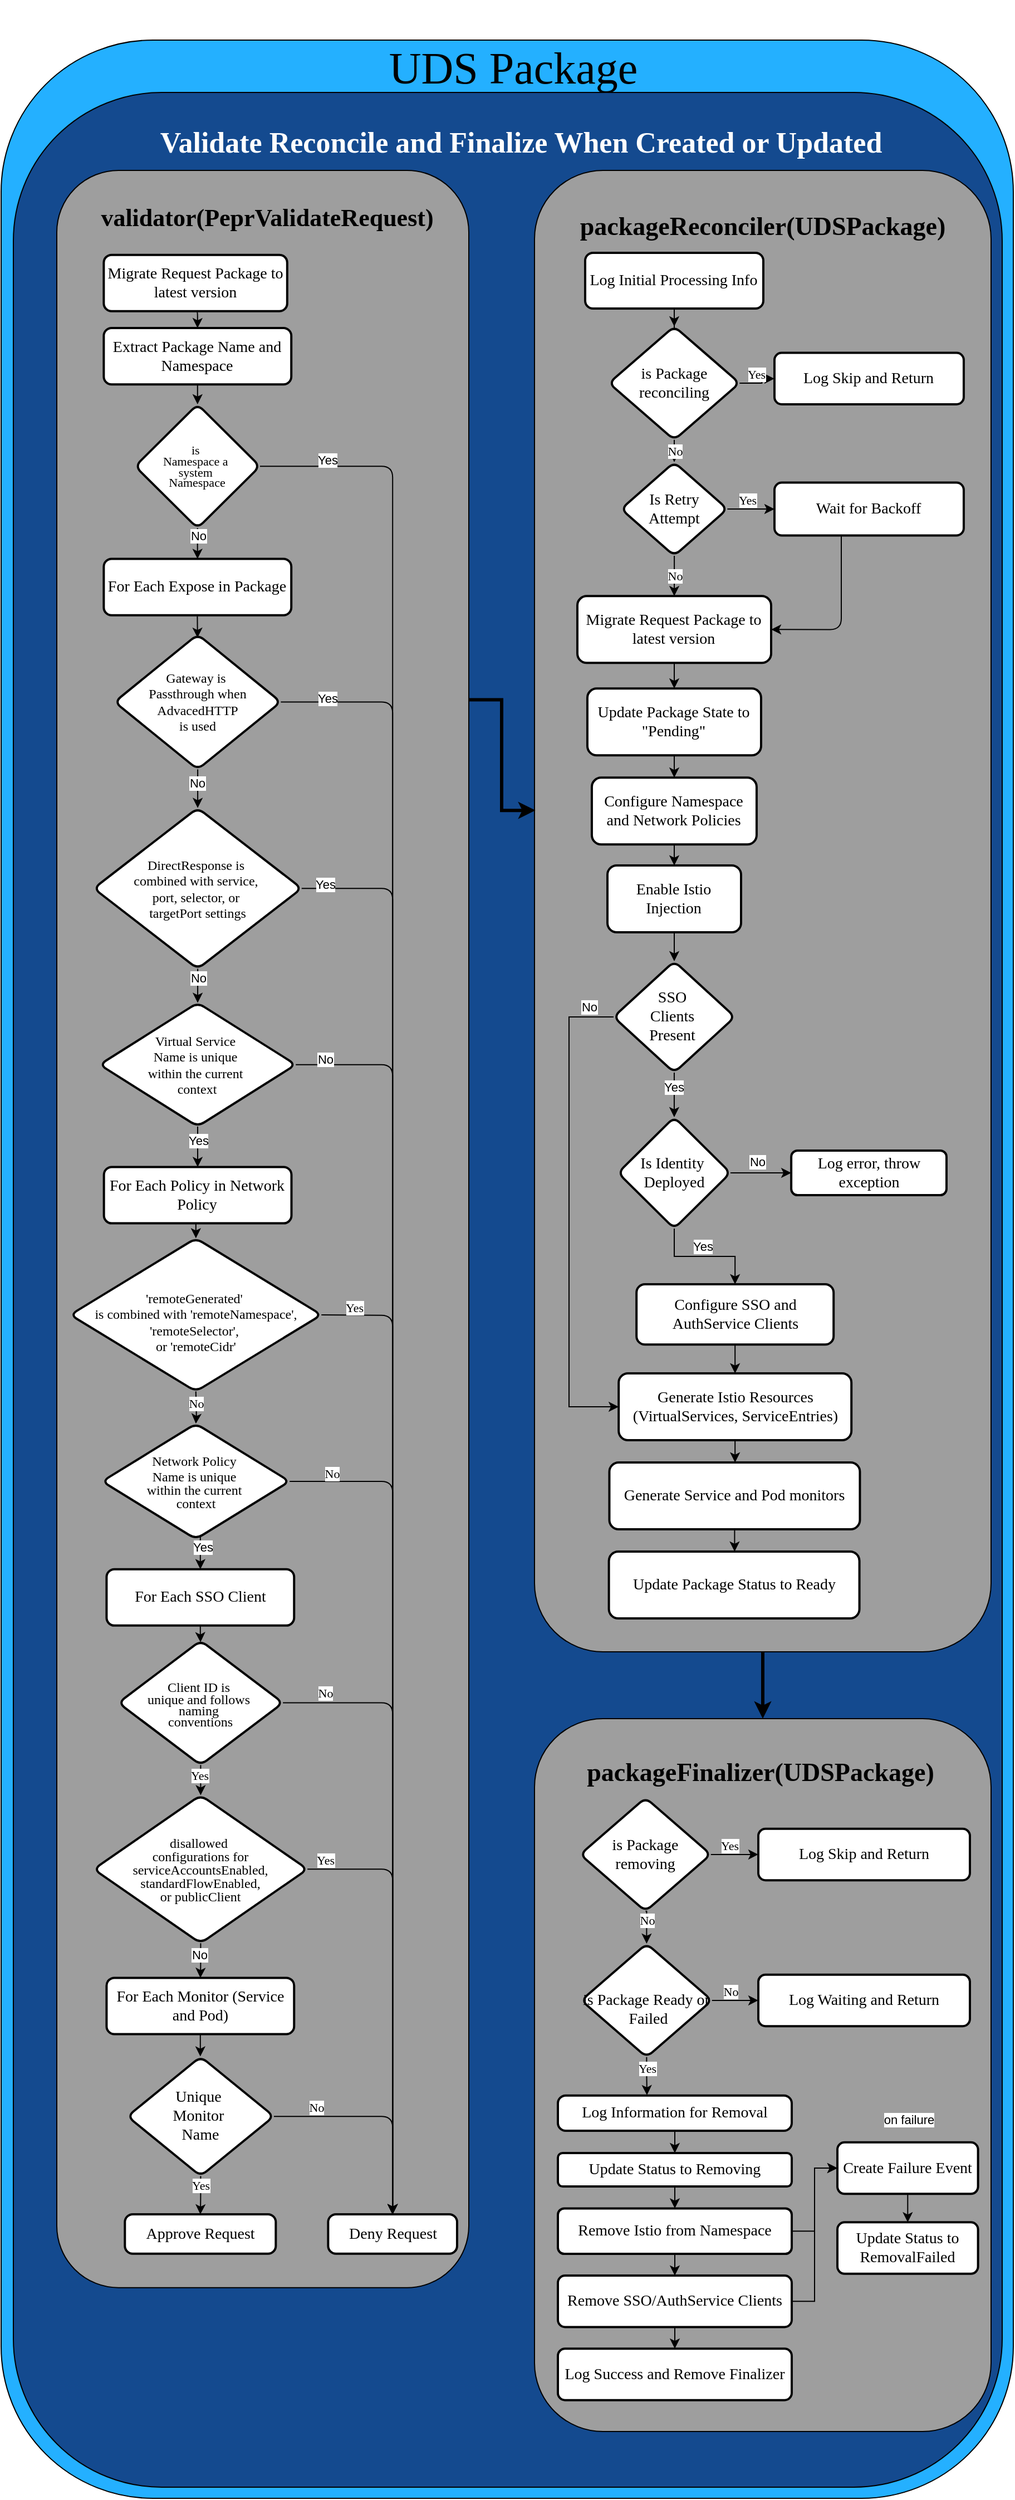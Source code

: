 <mxfile version="26.0.16">
  <diagram id="C5RBs43oDa-KdzZeNtuy" name="Page-1">
    <mxGraphModel dx="-823" dy="1041" grid="1" gridSize="10" guides="1" tooltips="1" connect="1" arrows="1" fold="1" page="0" pageScale="1" pageWidth="827" pageHeight="1169" background="light-dark(#FFFFFF,#111827)" math="0" shadow="0">
      <root>
        <mxCell id="WIyWlLk6GJQsqaUBKTNV-0" />
        <mxCell id="EmsiOr3HLBwYRn2PYn47-3" value="Service CreatedOrUpdated" style="locked=1;" parent="WIyWlLk6GJQsqaUBKTNV-0" visible="0" />
        <mxCell id="EmsiOr3HLBwYRn2PYn47-4" value="" style="rounded=1;whiteSpace=wrap;html=1;fillColor=light-dark(#24B0FF,#24B0FF);strokeColor=light-dark(#000000,#000000);fontFamily=Poppins;fontSource=https%3A%2F%2Ffonts.googleapis.com%2Fcss%3Ffamily%3DPoppins;" parent="EmsiOr3HLBwYRn2PYn47-3" vertex="1">
          <mxGeometry x="5254" y="-240" width="710" height="1960" as="geometry" />
        </mxCell>
        <mxCell id="EmsiOr3HLBwYRn2PYn47-16" value="&lt;font style=&quot;color: light-dark(rgb(0, 0, 0), rgb(0, 0, 0)); font-weight: normal;&quot;&gt;a.Service&lt;/font&gt;" style="text;html=1;align=center;verticalAlign=middle;whiteSpace=wrap;rounded=0;fontStyle=1;fontFamily=Teko;fontSource=https%3A%2F%2Ffonts.googleapis.com%2Fcss%3Ffamily%3DTeko;fontSize=40;" parent="EmsiOr3HLBwYRn2PYn47-3" vertex="1">
          <mxGeometry x="5394" y="-227.999" width="435" height="40.714" as="geometry" />
        </mxCell>
        <mxCell id="EmsiOr3HLBwYRn2PYn47-17" value="" style="group;fontFamily=Poppins;fontSource=https%3A%2F%2Ffonts.googleapis.com%2Fcss%3Ffamily%3DPoppins;" parent="EmsiOr3HLBwYRn2PYn47-3" vertex="1" connectable="0">
          <mxGeometry x="5324" y="409" width="599.5" height="1300" as="geometry" />
        </mxCell>
        <mxCell id="EmsiOr3HLBwYRn2PYn47-75" value="" style="group;fontFamily=Poppins;fontSource=https%3A%2F%2Ffonts.googleapis.com%2Fcss%3Ffamily%3DPoppins;" parent="EmsiOr3HLBwYRn2PYn47-17" vertex="1" connectable="0">
          <mxGeometry x="-30.5" y="-580" width="630" height="1850" as="geometry" />
        </mxCell>
        <mxCell id="EmsiOr3HLBwYRn2PYn47-5" value="" style="rounded=1;whiteSpace=wrap;html=1;fillColor=light-dark(#144A8F,#144A8F);strokeColor=light-dark(#000000,#000000);fontFamily=Poppins;fontSource=https%3A%2F%2Ffonts.googleapis.com%2Fcss%3Ffamily%3DPoppins;" parent="EmsiOr3HLBwYRn2PYn47-75" vertex="1">
          <mxGeometry width="630" height="1850" as="geometry" />
        </mxCell>
        <mxCell id="EmsiOr3HLBwYRn2PYn47-15" value="&lt;font style=&quot;font-size: 26px; color: light-dark(rgb(255, 255, 255), rgb(255, 255, 255));&quot;&gt;&lt;b&gt;Reconcile When Created or Updated&lt;/b&gt;&lt;/font&gt;" style="text;html=1;align=center;verticalAlign=middle;whiteSpace=wrap;rounded=0;fontFamily=Poppins;fontSource=https%3A%2F%2Ffonts.googleapis.com%2Fcss%3Ffamily%3DPoppins;" parent="EmsiOr3HLBwYRn2PYn47-75" vertex="1">
          <mxGeometry x="56.5" y="35.35" width="512.5" height="35.35" as="geometry" />
        </mxCell>
        <mxCell id="EmsiOr3HLBwYRn2PYn47-18" value="" style="whiteSpace=wrap;html=1;rounded=1;arcSize=14;strokeWidth=2;container=0;fillColor=light-dark(#9E9E9E,#9E9E9E);strokeColor=light-dark(#000000,#000000);fontFamily=Poppins;fontSource=https%3A%2F%2Ffonts.googleapis.com%2Fcss%3Ffamily%3DPoppins;" parent="EmsiOr3HLBwYRn2PYn47-17" vertex="1">
          <mxGeometry width="569" height="660" as="geometry" />
        </mxCell>
        <mxCell id="EmsiOr3HLBwYRn2PYn47-19" value="&lt;font style=&quot;font-size: 16px; color: light-dark(rgb(0, 0, 0), rgb(0, 0, 0));&quot;&gt;&lt;b&gt;updateApiServerCIDR(kind.Service, kind.EndpointSlice)&lt;/b&gt;&lt;/font&gt;" style="text;html=1;align=center;verticalAlign=middle;whiteSpace=wrap;rounded=0;container=0;fontFamily=Poppins;fontSource=https%3A%2F%2Ffonts.googleapis.com%2Fcss%3Ffamily%3DPoppins;" parent="EmsiOr3HLBwYRn2PYn47-17" vertex="1">
          <mxGeometry x="27.185" y="10" width="514.638" height="25.06" as="geometry" />
        </mxCell>
        <mxCell id="EmsiOr3HLBwYRn2PYn47-20" style="edgeStyle=orthogonalEdgeStyle;rounded=1;orthogonalLoop=1;jettySize=auto;html=1;exitX=0;exitY=1;exitDx=0;exitDy=0;entryX=0.5;entryY=0;entryDx=0;entryDy=0;curved=0;strokeColor=light-dark(#000000,#000000);fontFamily=Poppins;fontSource=https%3A%2F%2Ffonts.googleapis.com%2Fcss%3Ffamily%3DPoppins;" parent="EmsiOr3HLBwYRn2PYn47-17" source="EmsiOr3HLBwYRn2PYn47-24" target="EmsiOr3HLBwYRn2PYn47-28" edge="1">
          <mxGeometry relative="1" as="geometry">
            <Array as="points">
              <mxPoint x="170.73" y="145" />
            </Array>
          </mxGeometry>
        </mxCell>
        <mxCell id="EmsiOr3HLBwYRn2PYn47-21" value="Yes" style="edgeLabel;html=1;align=center;verticalAlign=middle;resizable=0;points=[];container=0;fontColor=light-dark(#000000,#000000);labelBackgroundColor=light-dark(#FFFFFF,#FFFFFF);fontFamily=Poppins;fontSource=https%3A%2F%2Ffonts.googleapis.com%2Fcss%3Ffamily%3DPoppins;" parent="EmsiOr3HLBwYRn2PYn47-20" vertex="1" connectable="0">
          <mxGeometry x="-0.113" y="1" relative="1" as="geometry">
            <mxPoint y="-10" as="offset" />
          </mxGeometry>
        </mxCell>
        <mxCell id="EmsiOr3HLBwYRn2PYn47-22" style="edgeStyle=orthogonalEdgeStyle;rounded=1;orthogonalLoop=1;jettySize=auto;html=1;exitX=1;exitY=1;exitDx=0;exitDy=0;entryX=0.5;entryY=0;entryDx=0;entryDy=0;curved=0;strokeColor=light-dark(#000000,#000000);fontFamily=Poppins;fontSource=https%3A%2F%2Ffonts.googleapis.com%2Fcss%3Ffamily%3DPoppins;" parent="EmsiOr3HLBwYRn2PYn47-17" source="EmsiOr3HLBwYRn2PYn47-24" target="EmsiOr3HLBwYRn2PYn47-26" edge="1">
          <mxGeometry relative="1" as="geometry">
            <Array as="points">
              <mxPoint x="398.268" y="145" />
            </Array>
          </mxGeometry>
        </mxCell>
        <mxCell id="EmsiOr3HLBwYRn2PYn47-23" value="No" style="edgeLabel;html=1;align=center;verticalAlign=middle;resizable=0;points=[];container=0;fontColor=light-dark(#000000,#000000);labelBackgroundColor=light-dark(#FFFFFF,#FFFFFF);fontFamily=Poppins;fontSource=https%3A%2F%2Ffonts.googleapis.com%2Fcss%3Ffamily%3DPoppins;" parent="EmsiOr3HLBwYRn2PYn47-22" vertex="1" connectable="0">
          <mxGeometry x="-0.295" y="2" relative="1" as="geometry">
            <mxPoint x="4" y="-7" as="offset" />
          </mxGeometry>
        </mxCell>
        <mxCell id="EmsiOr3HLBwYRn2PYn47-24" value="Is CIDR&amp;nbsp;&lt;div&gt;Statically&amp;nbsp;&lt;/div&gt;&lt;div&gt;Defined&lt;/div&gt;" style="rhombus;whiteSpace=wrap;html=1;rounded=1;arcSize=14;strokeWidth=2;container=0;fillColor=light-dark(#FFFFFF,#FFFFFF);strokeColor=light-dark(#000000,#000000);fontColor=light-dark(#000000,#000000);fontFamily=Poppins;fontSource=https%3A%2F%2Ffonts.googleapis.com%2Fcss%3Ffamily%3DPoppins;" parent="EmsiOr3HLBwYRn2PYn47-17" vertex="1">
          <mxGeometry x="227.614" y="70" width="113.769" height="100" as="geometry" />
        </mxCell>
        <mxCell id="EmsiOr3HLBwYRn2PYn47-25" style="edgeStyle=orthogonalEdgeStyle;rounded=1;orthogonalLoop=1;jettySize=auto;html=1;curved=0;strokeColor=light-dark(#000000,#000000);fontFamily=Poppins;fontSource=https%3A%2F%2Ffonts.googleapis.com%2Fcss%3Ffamily%3DPoppins;" parent="EmsiOr3HLBwYRn2PYn47-17" source="EmsiOr3HLBwYRn2PYn47-26" target="EmsiOr3HLBwYRn2PYn47-29" edge="1">
          <mxGeometry relative="1" as="geometry" />
        </mxCell>
        <mxCell id="EmsiOr3HLBwYRn2PYn47-26" value="Construct CIDRs From Endpoints" style="whiteSpace=wrap;html=1;rounded=1;arcSize=14;strokeWidth=2;container=0;fillColor=light-dark(#FFFFFF,#FFFFFF);strokeColor=light-dark(#000000,#000000);fontColor=light-dark(#000000,#000000);fontFamily=Poppins;fontSource=https%3A%2F%2Ffonts.googleapis.com%2Fcss%3Ffamily%3DPoppins;" parent="EmsiOr3HLBwYRn2PYn47-17" vertex="1">
          <mxGeometry x="322.422" y="200" width="151.692" height="60" as="geometry" />
        </mxCell>
        <mxCell id="EmsiOr3HLBwYRn2PYn47-27" value="" style="edgeStyle=orthogonalEdgeStyle;rounded=1;orthogonalLoop=1;jettySize=auto;html=1;curved=0;strokeColor=light-dark(#000000,#000000);fontFamily=Poppins;fontSource=https%3A%2F%2Ffonts.googleapis.com%2Fcss%3Ffamily%3DPoppins;" parent="EmsiOr3HLBwYRn2PYn47-17" source="EmsiOr3HLBwYRn2PYn47-28" target="EmsiOr3HLBwYRn2PYn47-29" edge="1">
          <mxGeometry relative="1" as="geometry" />
        </mxCell>
        <mxCell id="EmsiOr3HLBwYRn2PYn47-28" value="Use Static CIDR String" style="whiteSpace=wrap;html=1;rounded=1;arcSize=14;strokeWidth=2;container=0;fillColor=light-dark(#FFFFFF,#FFFFFF);strokeColor=light-dark(#000000,#000000);fontColor=light-dark(#000000,#000000);fontFamily=Poppins;fontSource=https%3A%2F%2Ffonts.googleapis.com%2Fcss%3Ffamily%3DPoppins;" parent="EmsiOr3HLBwYRn2PYn47-17" vertex="1">
          <mxGeometry x="94.884" y="200" width="151.692" height="60" as="geometry" />
        </mxCell>
        <mxCell id="EmsiOr3HLBwYRn2PYn47-29" value="" style="whiteSpace=wrap;html=1;rounded=1;arcSize=14;strokeWidth=2;container=0;fillColor=light-dark(#FFFFFF,#FFFFFF);strokeColor=light-dark(#000000,#000000);fontColor=light-dark(#000000,#000000);fontFamily=Poppins;fontSource=https%3A%2F%2Ffonts.googleapis.com%2Fcss%3Ffamily%3DPoppins;" parent="EmsiOr3HLBwYRn2PYn47-17" vertex="1">
          <mxGeometry x="170.73" y="310" width="227.538" height="230" as="geometry" />
        </mxCell>
        <mxCell id="EmsiOr3HLBwYRn2PYn47-30" value="" style="edgeStyle=orthogonalEdgeStyle;rounded=0;orthogonalLoop=1;jettySize=auto;html=1;strokeColor=light-dark(#000000,#000000);fontFamily=Poppins;fontSource=https%3A%2F%2Ffonts.googleapis.com%2Fcss%3Ffamily%3DPoppins;" parent="EmsiOr3HLBwYRn2PYn47-17" source="EmsiOr3HLBwYRn2PYn47-31" target="EmsiOr3HLBwYRn2PYn47-33" edge="1">
          <mxGeometry relative="1" as="geometry" />
        </mxCell>
        <mxCell id="EmsiOr3HLBwYRn2PYn47-31" value="For Each Endpoint in EndpointSlice" style="whiteSpace=wrap;html=1;rounded=1;arcSize=14;strokeWidth=2;container=0;fillColor=light-dark(#FFFFFF,#FFFFFF);strokeColor=light-dark(#000000,#000000);fontColor=light-dark(#000000,#000000);fontFamily=Poppins;fontSource=https%3A%2F%2Ffonts.googleapis.com%2Fcss%3Ffamily%3DPoppins;" parent="EmsiOr3HLBwYRn2PYn47-17" vertex="1">
          <mxGeometry x="202.332" y="360" width="164.333" height="40" as="geometry" />
        </mxCell>
        <mxCell id="EmsiOr3HLBwYRn2PYn47-32" value="" style="edgeStyle=orthogonalEdgeStyle;rounded=0;orthogonalLoop=1;jettySize=auto;html=1;strokeColor=light-dark(#000000,#000000);fontFamily=Poppins;fontSource=https%3A%2F%2Ffonts.googleapis.com%2Fcss%3Ffamily%3DPoppins;" parent="EmsiOr3HLBwYRn2PYn47-17" source="EmsiOr3HLBwYRn2PYn47-33" target="EmsiOr3HLBwYRn2PYn47-34" edge="1">
          <mxGeometry relative="1" as="geometry" />
        </mxCell>
        <mxCell id="EmsiOr3HLBwYRn2PYn47-33" value="Extract IP Addresses and Append &quot;/32&quot;" style="whiteSpace=wrap;html=1;rounded=1;arcSize=14;strokeWidth=2;container=0;fillColor=light-dark(#FFFFFF,#FFFFFF);strokeColor=light-dark(#000000,#000000);fontColor=light-dark(#000000,#000000);fontFamily=Poppins;fontSource=https%3A%2F%2Ffonts.googleapis.com%2Fcss%3Ffamily%3DPoppins;" parent="EmsiOr3HLBwYRn2PYn47-17" vertex="1">
          <mxGeometry x="202.332" y="420" width="164.333" height="40" as="geometry" />
        </mxCell>
        <mxCell id="EmsiOr3HLBwYRn2PYn47-34" value="Add API Server Cluster IP to CIDR List" style="whiteSpace=wrap;html=1;rounded=1;arcSize=14;strokeWidth=2;container=0;fillColor=light-dark(#FFFFFF,#FFFFFF);strokeColor=light-dark(#000000,#000000);fontColor=light-dark(#000000,#000000);fontFamily=Poppins;fontSource=https%3A%2F%2Ffonts.googleapis.com%2Fcss%3Ffamily%3DPoppins;" parent="EmsiOr3HLBwYRn2PYn47-17" vertex="1">
          <mxGeometry x="202.332" y="480" width="164.333" height="40" as="geometry" />
        </mxCell>
        <mxCell id="EmsiOr3HLBwYRn2PYn47-35" value="&lt;font style=&quot;color: light-dark(rgb(0, 0, 0), rgb(0, 0, 0));&quot;&gt;Generate CIDR List&lt;/font&gt;" style="text;html=1;align=center;verticalAlign=middle;whiteSpace=wrap;rounded=0;container=0;fontFamily=Poppins;fontSource=https%3A%2F%2Ffonts.googleapis.com%2Fcss%3Ffamily%3DPoppins;" parent="EmsiOr3HLBwYRn2PYn47-17" vertex="1">
          <mxGeometry x="189.691" y="320" width="189.615" height="30" as="geometry" />
        </mxCell>
        <mxCell id="EmsiOr3HLBwYRn2PYn47-36" value="Convert CIDRs to V1NetworkPolicyPeer Objects" style="whiteSpace=wrap;html=1;rounded=1;arcSize=14;strokeWidth=2;container=0;fillColor=light-dark(#FFFFFF,#FFFFFF);strokeColor=light-dark(#000000,#000000);fontColor=light-dark(#000000,#000000);fontFamily=Poppins;fontSource=https%3A%2F%2Ffonts.googleapis.com%2Fcss%3Ffamily%3DPoppins;" parent="EmsiOr3HLBwYRn2PYn47-17" vertex="1">
          <mxGeometry x="164.409" y="560" width="240.18" height="60" as="geometry" />
        </mxCell>
        <mxCell id="EmsiOr3HLBwYRn2PYn47-37" value="" style="edgeStyle=orthogonalEdgeStyle;rounded=0;orthogonalLoop=1;jettySize=auto;html=1;strokeColor=light-dark(#000000,#000000);fontFamily=Poppins;fontSource=https%3A%2F%2Ffonts.googleapis.com%2Fcss%3Ffamily%3DPoppins;" parent="EmsiOr3HLBwYRn2PYn47-17" source="EmsiOr3HLBwYRn2PYn47-29" target="EmsiOr3HLBwYRn2PYn47-36" edge="1">
          <mxGeometry relative="1" as="geometry" />
        </mxCell>
        <mxCell id="EmsiOr3HLBwYRn2PYn47-39" value="" style="group;fontFamily=Poppins;fontSource=https%3A%2F%2Ffonts.googleapis.com%2Fcss%3Ffamily%3DPoppins;" parent="EmsiOr3HLBwYRn2PYn47-3" vertex="1" connectable="0">
          <mxGeometry x="5343.5" y="1109" width="530" height="531" as="geometry" />
        </mxCell>
        <mxCell id="EmsiOr3HLBwYRn2PYn47-40" value="" style="whiteSpace=wrap;html=1;rounded=1;arcSize=14;strokeWidth=2;fillColor=light-dark(#9E9E9E,#9E9E9E);strokeColor=light-dark(#000000,#000000);fontFamily=Poppins;fontSource=https%3A%2F%2Ffonts.googleapis.com%2Fcss%3Ffamily%3DPoppins;" parent="EmsiOr3HLBwYRn2PYn47-39" vertex="1">
          <mxGeometry width="530" height="531" as="geometry" />
        </mxCell>
        <mxCell id="EmsiOr3HLBwYRn2PYn47-41" value="&lt;font style=&quot;font-size: 16px; color: light-dark(rgb(0, 0, 0), rgb(0, 0, 0));&quot;&gt;&lt;b&gt;updateKubeAPINetworkPolicies(V1NetworkPolicyPeer[])&lt;/b&gt;&lt;/font&gt;" style="text;html=1;align=center;verticalAlign=middle;whiteSpace=wrap;rounded=0;fontFamily=Poppins;fontSource=https%3A%2F%2Ffonts.googleapis.com%2Fcss%3Ffamily%3DPoppins;" parent="EmsiOr3HLBwYRn2PYn47-39" vertex="1">
          <mxGeometry x="42.5" y="11" width="445" height="30" as="geometry" />
        </mxCell>
        <mxCell id="EmsiOr3HLBwYRn2PYn47-42" value="" style="edgeStyle=orthogonalEdgeStyle;rounded=0;orthogonalLoop=1;jettySize=auto;html=1;strokeColor=light-dark(#000000,#000000);fontFamily=Poppins;fontSource=https%3A%2F%2Ffonts.googleapis.com%2Fcss%3Ffamily%3DPoppins;" parent="EmsiOr3HLBwYRn2PYn47-39" source="EmsiOr3HLBwYRn2PYn47-45" target="EmsiOr3HLBwYRn2PYn47-47" edge="1">
          <mxGeometry relative="1" as="geometry" />
        </mxCell>
        <mxCell id="EmsiOr3HLBwYRn2PYn47-43" value="Failure" style="edgeLabel;html=1;align=center;verticalAlign=middle;resizable=0;points=[];fontColor=light-dark(#000000,#000000);labelBackgroundColor=light-dark(#FFFFFF,#FFFFFF);fontFamily=Poppins;fontSource=https%3A%2F%2Ffonts.googleapis.com%2Fcss%3Ffamily%3DPoppins;" parent="EmsiOr3HLBwYRn2PYn47-42" vertex="1" connectable="0">
          <mxGeometry x="-0.246" y="-1" relative="1" as="geometry">
            <mxPoint x="12" y="-11" as="offset" />
          </mxGeometry>
        </mxCell>
        <mxCell id="EmsiOr3HLBwYRn2PYn47-44" value="" style="edgeStyle=orthogonalEdgeStyle;rounded=0;orthogonalLoop=1;jettySize=auto;html=1;strokeColor=light-dark(#000000,#000000);fontFamily=Poppins;fontSource=https%3A%2F%2Ffonts.googleapis.com%2Fcss%3Ffamily%3DPoppins;" parent="EmsiOr3HLBwYRn2PYn47-39" source="EmsiOr3HLBwYRn2PYn47-45" target="EmsiOr3HLBwYRn2PYn47-49" edge="1">
          <mxGeometry relative="1" as="geometry" />
        </mxCell>
        <mxCell id="EmsiOr3HLBwYRn2PYn47-45" value="Fetch Kubernetes Network Policies" style="whiteSpace=wrap;html=1;rounded=1;arcSize=14;strokeWidth=2;fillColor=light-dark(#FFFFFF,#FFFFFF);strokeColor=light-dark(#000000,#000000);fontColor=light-dark(#000000,#000000);fontFamily=Poppins;fontSource=https%3A%2F%2Ffonts.googleapis.com%2Fcss%3Ffamily%3DPoppins;" parent="EmsiOr3HLBwYRn2PYn47-39" vertex="1">
          <mxGeometry x="41.25" y="101" width="205" height="40" as="geometry" />
        </mxCell>
        <mxCell id="EmsiOr3HLBwYRn2PYn47-46" style="edgeStyle=orthogonalEdgeStyle;rounded=1;orthogonalLoop=1;jettySize=auto;html=1;entryX=1;entryY=1;entryDx=0;entryDy=0;curved=0;strokeColor=light-dark(#000000,#000000);fontFamily=Poppins;fontSource=https%3A%2F%2Ffonts.googleapis.com%2Fcss%3Ffamily%3DPoppins;" parent="EmsiOr3HLBwYRn2PYn47-39" source="EmsiOr3HLBwYRn2PYn47-47" target="EmsiOr3HLBwYRn2PYn47-45" edge="1">
          <mxGeometry relative="1" as="geometry">
            <mxPoint x="194.75" y="141" as="targetPoint" />
            <Array as="points">
              <mxPoint x="433.75" y="171" />
              <mxPoint x="245.75" y="171" />
            </Array>
          </mxGeometry>
        </mxCell>
        <mxCell id="EmsiOr3HLBwYRn2PYn47-47" value="Log Warning, Wait, Retry ( max 5 times)" style="whiteSpace=wrap;html=1;rounded=1;arcSize=14;strokeWidth=2;fillColor=light-dark(#FFFFFF,#FFFFFF);strokeColor=light-dark(#000000,#000000);fontColor=light-dark(#000000,#000000);fontFamily=Poppins;fontSource=https%3A%2F%2Ffonts.googleapis.com%2Fcss%3Ffamily%3DPoppins;" parent="EmsiOr3HLBwYRn2PYn47-39" vertex="1">
          <mxGeometry x="313.75" y="101" width="175" height="40" as="geometry" />
        </mxCell>
        <mxCell id="EmsiOr3HLBwYRn2PYn47-48" value="" style="edgeStyle=orthogonalEdgeStyle;rounded=0;orthogonalLoop=1;jettySize=auto;html=1;strokeColor=light-dark(#000000,#000000);fontFamily=Poppins;fontSource=https%3A%2F%2Ffonts.googleapis.com%2Fcss%3Ffamily%3DPoppins;" parent="EmsiOr3HLBwYRn2PYn47-39" source="EmsiOr3HLBwYRn2PYn47-49" target="EmsiOr3HLBwYRn2PYn47-52" edge="1">
          <mxGeometry relative="1" as="geometry" />
        </mxCell>
        <mxCell id="EmsiOr3HLBwYRn2PYn47-49" value="For Each NetworkPolicy" style="whiteSpace=wrap;html=1;rounded=1;arcSize=14;strokeWidth=2;fillColor=light-dark(#FFFFFF,#FFFFFF);strokeColor=light-dark(#000000,#000000);fontColor=light-dark(#000000,#000000);fontFamily=Poppins;fontSource=https%3A%2F%2Ffonts.googleapis.com%2Fcss%3Ffamily%3DPoppins;" parent="EmsiOr3HLBwYRn2PYn47-39" vertex="1">
          <mxGeometry x="68.75" y="171" width="150" height="40" as="geometry" />
        </mxCell>
        <mxCell id="EmsiOr3HLBwYRn2PYn47-50" value="" style="edgeStyle=orthogonalEdgeStyle;rounded=0;orthogonalLoop=1;jettySize=auto;html=1;strokeColor=light-dark(#000000,#000000);fontFamily=Poppins;fontSource=https%3A%2F%2Ffonts.googleapis.com%2Fcss%3Ffamily%3DPoppins;" parent="EmsiOr3HLBwYRn2PYn47-39" source="EmsiOr3HLBwYRn2PYn47-52" target="EmsiOr3HLBwYRn2PYn47-53" edge="1">
          <mxGeometry relative="1" as="geometry" />
        </mxCell>
        <mxCell id="EmsiOr3HLBwYRn2PYn47-51" value="Yes" style="edgeLabel;html=1;align=center;verticalAlign=middle;resizable=0;points=[];fontColor=light-dark(#000000,#000000);labelBackgroundColor=light-dark(#FFFFFF,#FFFFFF);fontFamily=Poppins;fontSource=https%3A%2F%2Ffonts.googleapis.com%2Fcss%3Ffamily%3DPoppins;" parent="EmsiOr3HLBwYRn2PYn47-50" vertex="1" connectable="0">
          <mxGeometry x="-0.367" y="-2" relative="1" as="geometry">
            <mxPoint as="offset" />
          </mxGeometry>
        </mxCell>
        <mxCell id="EmsiOr3HLBwYRn2PYn47-52" value="If existing&lt;div&gt;egress/ingress rules&lt;/div&gt;&lt;div&gt;are different from&lt;/div&gt;&lt;div&gt;new peers&lt;/div&gt;" style="rhombus;whiteSpace=wrap;html=1;rounded=1;arcSize=14;strokeWidth=2;fillColor=light-dark(#FFFFFF,#FFFFFF);strokeColor=light-dark(#000000,#000000);fontColor=light-dark(#000000,#000000);fontFamily=Poppins;fontSource=https%3A%2F%2Ffonts.googleapis.com%2Fcss%3Ffamily%3DPoppins;" parent="EmsiOr3HLBwYRn2PYn47-39" vertex="1">
          <mxGeometry x="71.88" y="231" width="143.75" height="141" as="geometry" />
        </mxCell>
        <mxCell id="EmsiOr3HLBwYRn2PYn47-53" value="Update NetworkPolicy With&lt;div&gt;New Rules&lt;/div&gt;" style="whiteSpace=wrap;html=1;rounded=1;arcSize=14;strokeWidth=2;fillColor=light-dark(#FFFFFF,#FFFFFF);strokeColor=light-dark(#000000,#000000);fontColor=light-dark(#000000,#000000);fontFamily=Poppins;fontSource=https%3A%2F%2Ffonts.googleapis.com%2Fcss%3Ffamily%3DPoppins;" parent="EmsiOr3HLBwYRn2PYn47-39" vertex="1">
          <mxGeometry x="53.75" y="420" width="180" height="41" as="geometry" />
        </mxCell>
        <mxCell id="EmsiOr3HLBwYRn2PYn47-72" value="" style="group;fontFamily=Poppins;fontSource=https%3A%2F%2Ffonts.googleapis.com%2Fcss%3Ffamily%3DPoppins;" parent="EmsiOr3HLBwYRn2PYn47-3" vertex="1" connectable="0">
          <mxGeometry x="5328.5" y="-81" width="560" height="450" as="geometry" />
        </mxCell>
        <mxCell id="EmsiOr3HLBwYRn2PYn47-8" value="" style="whiteSpace=wrap;html=1;rounded=1;arcSize=14;strokeWidth=2;fillColor=light-dark(#9E9E9E,#9E9E9E);container=0;strokeColor=light-dark(#000000,#000000);fontFamily=Poppins;fontSource=https%3A%2F%2Ffonts.googleapis.com%2Fcss%3Ffamily%3DPoppins;" parent="EmsiOr3HLBwYRn2PYn47-72" vertex="1">
          <mxGeometry width="560" height="450" as="geometry" />
        </mxCell>
        <mxCell id="EmsiOr3HLBwYRn2PYn47-9" value="&lt;font style=&quot;font-size: 16px; color: light-dark(rgb(0, 0, 0), rgb(0, 0, 0));&quot;&gt;&lt;b style=&quot;&quot;&gt;updateAPIServerCIDRFromService(kind.Service)&lt;/b&gt;&lt;/font&gt;" style="text;html=1;align=center;verticalAlign=middle;whiteSpace=wrap;rounded=0;container=0;fontFamily=Poppins;fontSource=https%3A%2F%2Ffonts.googleapis.com%2Fcss%3Ffamily%3DPoppins;" parent="EmsiOr3HLBwYRn2PYn47-72" vertex="1">
          <mxGeometry x="18.919" width="522.162" height="30" as="geometry" />
        </mxCell>
        <mxCell id="EmsiOr3HLBwYRn2PYn47-10" value="Fetch Kubernetes Service Object to Update API Server CIDR" style="rounded=1;whiteSpace=wrap;html=1;absoluteArcSize=1;arcSize=14;strokeWidth=2;container=0;fillColor=light-dark(#FFFFFF,#FFFFFF);strokeColor=light-dark(#000000,#000000);fontColor=light-dark(#000000,#000000);fontFamily=Poppins;fontSource=https%3A%2F%2Ffonts.googleapis.com%2Fcss%3Ffamily%3DPoppins;" parent="EmsiOr3HLBwYRn2PYn47-72" vertex="1">
          <mxGeometry x="35" y="300" width="220" height="60" as="geometry" />
        </mxCell>
        <mxCell id="EmsiOr3HLBwYRn2PYn47-11" value="Log Warning, Wait, Retry ( max 5 times)" style="whiteSpace=wrap;html=1;rounded=1;arcSize=14;strokeWidth=2;container=0;fillColor=light-dark(#FFFFFF,#FFFFFF);strokeColor=light-dark(#000000,#000000);fontColor=light-dark(#000000,#000000);fontFamily=Poppins;fontSource=https%3A%2F%2Ffonts.googleapis.com%2Fcss%3Ffamily%3DPoppins;" parent="EmsiOr3HLBwYRn2PYn47-72" vertex="1">
          <mxGeometry x="315" y="310" width="175" height="40" as="geometry" />
        </mxCell>
        <mxCell id="EmsiOr3HLBwYRn2PYn47-12" style="edgeStyle=orthogonalEdgeStyle;rounded=0;orthogonalLoop=1;jettySize=auto;html=1;entryX=0;entryY=0.5;entryDx=0;entryDy=0;fontColor=light-dark(#000000,#000000);labelBackgroundColor=light-dark(#FFFFFF,#FFFFFF);strokeColor=light-dark(#000000,#000000);fontFamily=Poppins;fontSource=https%3A%2F%2Ffonts.googleapis.com%2Fcss%3Ffamily%3DPoppins;" parent="EmsiOr3HLBwYRn2PYn47-72" source="EmsiOr3HLBwYRn2PYn47-10" target="EmsiOr3HLBwYRn2PYn47-11" edge="1">
          <mxGeometry relative="1" as="geometry" />
        </mxCell>
        <mxCell id="EmsiOr3HLBwYRn2PYn47-13" value="Failure" style="edgeLabel;html=1;align=center;verticalAlign=middle;resizable=0;points=[];container=0;fontColor=light-dark(#000000,#000000);labelBackgroundColor=light-dark(#FFFFFF,#FFFFFF);fontFamily=Poppins;fontSource=https%3A%2F%2Ffonts.googleapis.com%2Fcss%3Ffamily%3DPoppins;" parent="EmsiOr3HLBwYRn2PYn47-12" vertex="1" connectable="0">
          <mxGeometry x="-0.076" y="2" relative="1" as="geometry">
            <mxPoint y="-8" as="offset" />
          </mxGeometry>
        </mxCell>
        <mxCell id="EmsiOr3HLBwYRn2PYn47-14" style="edgeStyle=orthogonalEdgeStyle;rounded=1;orthogonalLoop=1;jettySize=auto;html=1;entryX=1;entryY=1;entryDx=0;entryDy=0;curved=0;fontColor=light-dark(#000000,#000000);labelBackgroundColor=light-dark(#FFFFFF,#FFFFFF);strokeColor=light-dark(#000000,#000000);fontFamily=Poppins;fontSource=https%3A%2F%2Ffonts.googleapis.com%2Fcss%3Ffamily%3DPoppins;" parent="EmsiOr3HLBwYRn2PYn47-72" source="EmsiOr3HLBwYRn2PYn47-11" target="EmsiOr3HLBwYRn2PYn47-10" edge="1">
          <mxGeometry relative="1" as="geometry">
            <Array as="points">
              <mxPoint x="405" y="380" />
              <mxPoint x="255" y="380" />
            </Array>
          </mxGeometry>
        </mxCell>
        <mxCell id="EmsiOr3HLBwYRn2PYn47-57" style="edgeStyle=orthogonalEdgeStyle;rounded=1;orthogonalLoop=1;jettySize=auto;html=1;curved=0;fontColor=light-dark(#000000,#000000);labelBackgroundColor=light-dark(#FFFFFF,#FFFFFF);strokeColor=light-dark(#000000,#000000);fontFamily=Poppins;fontSource=https%3A%2F%2Ffonts.googleapis.com%2Fcss%3Ffamily%3DPoppins;" parent="EmsiOr3HLBwYRn2PYn47-72" source="EmsiOr3HLBwYRn2PYn47-55" edge="1">
          <mxGeometry relative="1" as="geometry">
            <mxPoint x="130" y="300" as="targetPoint" />
            <Array as="points">
              <mxPoint x="130" y="300" />
            </Array>
          </mxGeometry>
        </mxCell>
        <mxCell id="EmsiOr3HLBwYRn2PYn47-58" value="Yes" style="edgeLabel;html=1;align=center;verticalAlign=middle;resizable=0;points=[];container=0;fontColor=light-dark(#000000,#000000);labelBackgroundColor=light-dark(#FFFFFF,#FFFFFF);fontFamily=Poppins;fontSource=https%3A%2F%2Ffonts.googleapis.com%2Fcss%3Ffamily%3DPoppins;" parent="EmsiOr3HLBwYRn2PYn47-57" vertex="1" connectable="0">
          <mxGeometry x="-0.73" relative="1" as="geometry">
            <mxPoint as="offset" />
          </mxGeometry>
        </mxCell>
        <mxCell id="EmsiOr3HLBwYRn2PYn47-55" value="Is Static API&amp;nbsp;&lt;div&gt;CIDR Configured in UDSConfig&lt;/div&gt;" style="rhombus;whiteSpace=wrap;html=1;rounded=1;arcSize=14;strokeWidth=2;container=0;fillColor=light-dark(#FFFFFF,#FFFFFF);strokeColor=light-dark(#000000,#000000);fontColor=light-dark(#000000,#000000);fontFamily=Poppins;fontSource=https%3A%2F%2Ffonts.googleapis.com%2Fcss%3Ffamily%3DPoppins;" parent="EmsiOr3HLBwYRn2PYn47-72" vertex="1">
          <mxGeometry x="65" y="60" width="130" height="120" as="geometry" />
        </mxCell>
        <mxCell id="EmsiOr3HLBwYRn2PYn47-66" style="edgeStyle=orthogonalEdgeStyle;rounded=1;orthogonalLoop=1;jettySize=auto;html=1;exitX=0.25;exitY=1;exitDx=0;exitDy=0;curved=0;fontColor=light-dark(#000000,#000000);labelBackgroundColor=light-dark(#FFFFFF,#FFFFFF);strokeColor=light-dark(#000000,#000000);fontFamily=Poppins;fontSource=https%3A%2F%2Ffonts.googleapis.com%2Fcss%3Ffamily%3DPoppins;" parent="EmsiOr3HLBwYRn2PYn47-72" source="EmsiOr3HLBwYRn2PYn47-59" edge="1">
          <mxGeometry relative="1" as="geometry">
            <mxPoint x="130" y="300" as="targetPoint" />
            <Array as="points">
              <mxPoint x="309" y="220" />
              <mxPoint x="130" y="220" />
              <mxPoint x="130" y="300" />
            </Array>
          </mxGeometry>
        </mxCell>
        <mxCell id="EmsiOr3HLBwYRn2PYn47-67" value="Success" style="edgeLabel;html=1;align=center;verticalAlign=middle;resizable=0;points=[];container=0;fontColor=light-dark(#000000,#000000);labelBackgroundColor=light-dark(#FFFFFF,#FFFFFF);fontFamily=Poppins;fontSource=https%3A%2F%2Ffonts.googleapis.com%2Fcss%3Ffamily%3DPoppins;" parent="EmsiOr3HLBwYRn2PYn47-66" vertex="1" connectable="0">
          <mxGeometry x="-0.836" relative="1" as="geometry">
            <mxPoint as="offset" />
          </mxGeometry>
        </mxCell>
        <mxCell id="EmsiOr3HLBwYRn2PYn47-68" style="edgeStyle=orthogonalEdgeStyle;rounded=0;orthogonalLoop=1;jettySize=auto;html=1;exitX=0.75;exitY=1;exitDx=0;exitDy=0;entryX=0.5;entryY=0;entryDx=0;entryDy=0;fontColor=light-dark(#000000,#000000);labelBackgroundColor=light-dark(#FFFFFF,#FFFFFF);strokeColor=light-dark(#000000,#000000);fontFamily=Poppins;fontSource=https%3A%2F%2Ffonts.googleapis.com%2Fcss%3Ffamily%3DPoppins;" parent="EmsiOr3HLBwYRn2PYn47-72" source="EmsiOr3HLBwYRn2PYn47-59" target="EmsiOr3HLBwYRn2PYn47-62" edge="1">
          <mxGeometry relative="1" as="geometry">
            <Array as="points">
              <mxPoint x="465" y="135" />
            </Array>
          </mxGeometry>
        </mxCell>
        <mxCell id="EmsiOr3HLBwYRn2PYn47-70" value="Failure" style="edgeLabel;html=1;align=center;verticalAlign=middle;resizable=0;points=[];container=0;fontColor=light-dark(#000000,#000000);labelBackgroundColor=light-dark(#FFFFFF,#FFFFFF);fontFamily=Poppins;fontSource=https%3A%2F%2Ffonts.googleapis.com%2Fcss%3Ffamily%3DPoppins;" parent="EmsiOr3HLBwYRn2PYn47-68" vertex="1" connectable="0">
          <mxGeometry x="0.383" y="-1" relative="1" as="geometry">
            <mxPoint as="offset" />
          </mxGeometry>
        </mxCell>
        <mxCell id="EmsiOr3HLBwYRn2PYn47-59" value="Fetch Kubernetes Endpoint Slice" style="whiteSpace=wrap;html=1;rounded=1;arcSize=14;strokeWidth=2;container=0;fillColor=light-dark(#FFFFFF,#FFFFFF);strokeColor=light-dark(#000000,#000000);fontColor=light-dark(#000000,#000000);fontFamily=Poppins;fontSource=https%3A%2F%2Ffonts.googleapis.com%2Fcss%3Ffamily%3DPoppins;" parent="EmsiOr3HLBwYRn2PYn47-72" vertex="1">
          <mxGeometry x="255" y="105" width="215" height="30" as="geometry" />
        </mxCell>
        <mxCell id="EmsiOr3HLBwYRn2PYn47-60" value="" style="edgeStyle=orthogonalEdgeStyle;rounded=0;orthogonalLoop=1;jettySize=auto;html=1;fontColor=light-dark(#000000,#000000);labelBackgroundColor=light-dark(#FFFFFF,#FFFFFF);strokeColor=light-dark(#000000,#000000);fontFamily=Poppins;fontSource=https%3A%2F%2Ffonts.googleapis.com%2Fcss%3Ffamily%3DPoppins;" parent="EmsiOr3HLBwYRn2PYn47-72" source="EmsiOr3HLBwYRn2PYn47-55" target="EmsiOr3HLBwYRn2PYn47-59" edge="1">
          <mxGeometry relative="1" as="geometry" />
        </mxCell>
        <mxCell id="EmsiOr3HLBwYRn2PYn47-61" value="No" style="edgeLabel;html=1;align=center;verticalAlign=middle;resizable=0;points=[];container=0;fontColor=light-dark(#000000,#000000);labelBackgroundColor=light-dark(#FFFFFF,#FFFFFF);fontFamily=Poppins;fontSource=https%3A%2F%2Ffonts.googleapis.com%2Fcss%3Ffamily%3DPoppins;" parent="EmsiOr3HLBwYRn2PYn47-60" vertex="1" connectable="0">
          <mxGeometry x="-0.109" relative="1" as="geometry">
            <mxPoint as="offset" />
          </mxGeometry>
        </mxCell>
        <mxCell id="EmsiOr3HLBwYRn2PYn47-69" style="edgeStyle=orthogonalEdgeStyle;rounded=1;orthogonalLoop=1;jettySize=auto;html=1;entryX=0.5;entryY=1;entryDx=0;entryDy=0;curved=0;fontColor=light-dark(#000000,#000000);labelBackgroundColor=light-dark(#FFFFFF,#FFFFFF);strokeColor=light-dark(#000000,#000000);fontFamily=Poppins;fontSource=https%3A%2F%2Ffonts.googleapis.com%2Fcss%3Ffamily%3DPoppins;" parent="EmsiOr3HLBwYRn2PYn47-72" source="EmsiOr3HLBwYRn2PYn47-62" target="EmsiOr3HLBwYRn2PYn47-59" edge="1">
          <mxGeometry relative="1" as="geometry">
            <Array as="points">
              <mxPoint x="363" y="220" />
            </Array>
          </mxGeometry>
        </mxCell>
        <mxCell id="EmsiOr3HLBwYRn2PYn47-62" value="Log Warning, Wait, Retry ( max 5 times)" style="whiteSpace=wrap;html=1;rounded=1;arcSize=14;strokeWidth=2;container=0;fillColor=light-dark(#FFFFFF,#FFFFFF);strokeColor=light-dark(#000000,#000000);fontColor=light-dark(#000000,#000000);fontFamily=Poppins;fontSource=https%3A%2F%2Ffonts.googleapis.com%2Fcss%3Ffamily%3DPoppins;" parent="EmsiOr3HLBwYRn2PYn47-72" vertex="1">
          <mxGeometry x="405" y="190" width="120" height="60" as="geometry" />
        </mxCell>
        <mxCell id="EmsiOr3HLBwYRn2PYn47-73" style="edgeStyle=orthogonalEdgeStyle;rounded=0;orthogonalLoop=1;jettySize=auto;html=1;entryX=0.5;entryY=0;entryDx=0;entryDy=0;strokeColor=light-dark(#000000,#000000);fontFamily=Poppins;fontSource=https%3A%2F%2Ffonts.googleapis.com%2Fcss%3Ffamily%3DPoppins;" parent="EmsiOr3HLBwYRn2PYn47-3" source="EmsiOr3HLBwYRn2PYn47-8" target="EmsiOr3HLBwYRn2PYn47-18" edge="1">
          <mxGeometry relative="1" as="geometry" />
        </mxCell>
        <mxCell id="EmsiOr3HLBwYRn2PYn47-74" style="edgeStyle=orthogonalEdgeStyle;rounded=0;orthogonalLoop=1;jettySize=auto;html=1;entryX=0.5;entryY=0;entryDx=0;entryDy=0;strokeColor=light-dark(#000000,#000000);fontFamily=Poppins;fontSource=https%3A%2F%2Ffonts.googleapis.com%2Fcss%3Ffamily%3DPoppins;" parent="EmsiOr3HLBwYRn2PYn47-3" source="EmsiOr3HLBwYRn2PYn47-18" target="EmsiOr3HLBwYRn2PYn47-40" edge="1">
          <mxGeometry relative="1" as="geometry" />
        </mxCell>
        <object label="Node Deleted" id="EmsiOr3HLBwYRn2PYn47-2">
          <mxCell style="locked=1;" parent="WIyWlLk6GJQsqaUBKTNV-0" visible="0" />
        </object>
        <mxCell id="oaF2RFQyBR-ehR7t-r5i-0" value="" style="rounded=1;whiteSpace=wrap;html=1;fillColor=light-dark(#24B0FF,#24B0FF);strokeColor=light-dark(#000000,#000000);fontFamily=Poppins;fontSource=https%3A%2F%2Ffonts.googleapis.com%2Fcss%3Ffamily%3DPoppins;" parent="EmsiOr3HLBwYRn2PYn47-2" vertex="1">
          <mxGeometry x="4495" y="-415" width="710" height="2340" as="geometry" />
        </mxCell>
        <mxCell id="oaF2RFQyBR-ehR7t-r5i-1" value="" style="rounded=1;whiteSpace=wrap;html=1;fillColor=light-dark(#144A8F,#144A8F);strokeColor=light-dark(#000000,#000000);fontFamily=Poppins;fontSource=https%3A%2F%2Ffonts.googleapis.com%2Fcss%3Ffamily%3DPoppins;" parent="EmsiOr3HLBwYRn2PYn47-2" vertex="1">
          <mxGeometry x="4535" y="-325" width="630" height="2210" as="geometry" />
        </mxCell>
        <mxCell id="WwSa83Ogff-Oqx5X9af4-44" style="edgeStyle=orthogonalEdgeStyle;rounded=0;orthogonalLoop=1;jettySize=auto;html=1;entryX=0.5;entryY=0;entryDx=0;entryDy=0;strokeColor=light-dark(#000000,#000000);" parent="EmsiOr3HLBwYRn2PYn47-2" source="oaF2RFQyBR-ehR7t-r5i-13" target="WwSa83Ogff-Oqx5X9af4-0" edge="1">
          <mxGeometry relative="1" as="geometry" />
        </mxCell>
        <mxCell id="oaF2RFQyBR-ehR7t-r5i-13" value="" style="rounded=1;whiteSpace=wrap;html=1;fillColor=light-dark(#9E9E9E,#9E9E9E);strokeColor=light-dark(#000000,#000000);fontFamily=Poppins;fontSource=https%3A%2F%2Ffonts.googleapis.com%2Fcss%3Ffamily%3DPoppins;" parent="EmsiOr3HLBwYRn2PYn47-2" vertex="1">
          <mxGeometry x="4585" y="142.5" width="530" height="340" as="geometry" />
        </mxCell>
        <mxCell id="oaF2RFQyBR-ehR7t-r5i-14" value="&lt;font style=&quot;font-size: 16px; color: light-dark(rgb(0, 0, 0), rgb(0, 0, 0));&quot;&gt;&lt;b style=&quot;&quot;&gt;buildNodePolicies(string[])&lt;/b&gt;&lt;/font&gt;" style="text;html=1;align=center;verticalAlign=middle;whiteSpace=wrap;rounded=0;fontFamily=Poppins;fontSource=https%3A%2F%2Ffonts.googleapis.com%2Fcss%3Ffamily%3DPoppins;" parent="EmsiOr3HLBwYRn2PYn47-2" vertex="1">
          <mxGeometry x="4737.5" y="157.5" width="225" height="30" as="geometry" />
        </mxCell>
        <mxCell id="oaF2RFQyBR-ehR7t-r5i-15" value="" style="edgeStyle=orthogonalEdgeStyle;rounded=0;orthogonalLoop=1;jettySize=auto;html=1;fontColor=light-dark(#000000,#000000);strokeColor=light-dark(#000000,#000000);fontFamily=Poppins;fontSource=https%3A%2F%2Ffonts.googleapis.com%2Fcss%3Ffamily%3DPoppins;" parent="EmsiOr3HLBwYRn2PYn47-2" source="oaF2RFQyBR-ehR7t-r5i-16" target="oaF2RFQyBR-ehR7t-r5i-21" edge="1">
          <mxGeometry relative="1" as="geometry" />
        </mxCell>
        <mxCell id="oaF2RFQyBR-ehR7t-r5i-16" value="&lt;div&gt;For Each IP in List&lt;/div&gt;" style="whiteSpace=wrap;html=1;rounded=1;arcSize=14;strokeWidth=2;fillColor=light-dark(#FFFFFF,#FFFFFF);strokeColor=light-dark(#000000,#000000);fontColor=light-dark(#000000,#000000);fontFamily=Poppins;fontSource=https%3A%2F%2Ffonts.googleapis.com%2Fcss%3Ffamily%3DPoppins;" parent="EmsiOr3HLBwYRn2PYn47-2" vertex="1">
          <mxGeometry x="4700" y="207.5" width="160" height="30" as="geometry" />
        </mxCell>
        <mxCell id="oaF2RFQyBR-ehR7t-r5i-17" value="" style="edgeStyle=orthogonalEdgeStyle;rounded=0;orthogonalLoop=1;jettySize=auto;html=1;fontColor=light-dark(#000000,#000000);strokeColor=light-dark(#000000,#000000);fontFamily=Poppins;fontSource=https%3A%2F%2Ffonts.googleapis.com%2Fcss%3Ffamily%3DPoppins;" parent="EmsiOr3HLBwYRn2PYn47-2" source="oaF2RFQyBR-ehR7t-r5i-21" target="oaF2RFQyBR-ehR7t-r5i-22" edge="1">
          <mxGeometry relative="1" as="geometry" />
        </mxCell>
        <mxCell id="oaF2RFQyBR-ehR7t-r5i-18" value="No" style="edgeLabel;html=1;align=center;verticalAlign=middle;resizable=0;points=[];fontColor=light-dark(#000000,#000000);labelBackgroundColor=light-dark(#FFFFFF,#FFFFFF);fontFamily=Poppins;fontSource=https%3A%2F%2Ffonts.googleapis.com%2Fcss%3Ffamily%3DPoppins;" parent="oaF2RFQyBR-ehR7t-r5i-17" vertex="1" connectable="0">
          <mxGeometry x="-0.085" y="1" relative="1" as="geometry">
            <mxPoint y="-7" as="offset" />
          </mxGeometry>
        </mxCell>
        <mxCell id="oaF2RFQyBR-ehR7t-r5i-19" value="" style="edgeStyle=orthogonalEdgeStyle;rounded=0;orthogonalLoop=1;jettySize=auto;html=1;fontColor=light-dark(#000000,#000000);strokeColor=light-dark(#000000,#000000);fontFamily=Poppins;fontSource=https%3A%2F%2Ffonts.googleapis.com%2Fcss%3Ffamily%3DPoppins;" parent="EmsiOr3HLBwYRn2PYn47-2" source="oaF2RFQyBR-ehR7t-r5i-21" target="oaF2RFQyBR-ehR7t-r5i-23" edge="1">
          <mxGeometry relative="1" as="geometry" />
        </mxCell>
        <mxCell id="oaF2RFQyBR-ehR7t-r5i-20" value="Yes" style="edgeLabel;html=1;align=center;verticalAlign=middle;resizable=0;points=[];fontColor=light-dark(#000000,#000000);labelBackgroundColor=light-dark(#FFFFFF,#FFFFFF);fontFamily=Poppins;fontSource=https%3A%2F%2Ffonts.googleapis.com%2Fcss%3Ffamily%3DPoppins;" parent="oaF2RFQyBR-ehR7t-r5i-19" vertex="1" connectable="0">
          <mxGeometry x="-0.183" y="-3" relative="1" as="geometry">
            <mxPoint as="offset" />
          </mxGeometry>
        </mxCell>
        <mxCell id="oaF2RFQyBR-ehR7t-r5i-21" value="Does IP&amp;nbsp;&lt;div&gt;Include CIDR Notation &quot;/&quot;&lt;/div&gt;" style="rhombus;whiteSpace=wrap;html=1;rounded=1;arcSize=14;strokeWidth=2;fillColor=light-dark(#FFFFFF,#FFFFFF);strokeColor=light-dark(#000000,#000000);fontColor=light-dark(#000000,#000000);fontFamily=Poppins;fontSource=https%3A%2F%2Ffonts.googleapis.com%2Fcss%3Ffamily%3DPoppins;" parent="EmsiOr3HLBwYRn2PYn47-2" vertex="1">
          <mxGeometry x="4725" y="262.5" width="110" height="105" as="geometry" />
        </mxCell>
        <mxCell id="oaF2RFQyBR-ehR7t-r5i-22" value="Append &quot;/32&quot; to IP" style="whiteSpace=wrap;html=1;rounded=1;arcSize=14;strokeWidth=2;fillColor=light-dark(#FFFFFF,#FFFFFF);strokeColor=light-dark(#000000,#000000);fontColor=light-dark(#000000,#000000);fontFamily=Poppins;fontSource=https%3A%2F%2Ffonts.googleapis.com%2Fcss%3Ffamily%3DPoppins;" parent="EmsiOr3HLBwYRn2PYn47-2" vertex="1">
          <mxGeometry x="4880" y="301.25" width="120" height="27.5" as="geometry" />
        </mxCell>
        <mxCell id="oaF2RFQyBR-ehR7t-r5i-23" value="Create V1NetworkPolicyPeer Array with Formatted IPs" style="whiteSpace=wrap;html=1;rounded=1;arcSize=14;strokeWidth=2;fillColor=light-dark(#FFFFFF,#FFFFFF);strokeColor=light-dark(#000000,#000000);fontColor=light-dark(#000000,#000000);fontFamily=Poppins;fontSource=https%3A%2F%2Ffonts.googleapis.com%2Fcss%3Ffamily%3DPoppins;" parent="EmsiOr3HLBwYRn2PYn47-2" vertex="1">
          <mxGeometry x="4680" y="407.5" width="200" height="60" as="geometry" />
        </mxCell>
        <mxCell id="oaF2RFQyBR-ehR7t-r5i-67" value="&lt;font style=&quot;color: light-dark(rgb(0, 0, 0), rgb(0, 0, 0));&quot;&gt;a.Node&lt;/font&gt;" style="text;html=1;align=center;verticalAlign=middle;whiteSpace=wrap;rounded=0;fontFamily=Teko;fontSource=https%3A%2F%2Ffonts.googleapis.com%2Fcss%3Ffamily%3DTeko;fontSize=40;" parent="EmsiOr3HLBwYRn2PYn47-2" vertex="1">
          <mxGeometry x="4686.12" y="-385" width="327.75" height="30" as="geometry" />
        </mxCell>
        <mxCell id="oaF2RFQyBR-ehR7t-r5i-68" value="&lt;font style=&quot;font-size: 26px; color: light-dark(rgb(255, 255, 255), rgb(255, 255, 255));&quot;&gt;&lt;b&gt;Reconcile When Deleted&lt;/b&gt;&lt;/font&gt;" style="text;html=1;align=center;verticalAlign=middle;whiteSpace=wrap;rounded=0;fontFamily=Poppins;fontSource=https%3A%2F%2Ffonts.googleapis.com%2Fcss%3Ffamily%3DPoppins;" parent="EmsiOr3HLBwYRn2PYn47-2" vertex="1">
          <mxGeometry x="4633.75" y="-305" width="412.5" height="30" as="geometry" />
        </mxCell>
        <mxCell id="oaF2RFQyBR-ehR7t-r5i-69" value="" style="group;fontFamily=Poppins;fontSource=https%3A%2F%2Ffonts.googleapis.com%2Fcss%3Ffamily%3DPoppins;" parent="EmsiOr3HLBwYRn2PYn47-2" vertex="1" connectable="0">
          <mxGeometry x="4585" y="-245" width="530" height="340" as="geometry" />
        </mxCell>
        <mxCell id="oaF2RFQyBR-ehR7t-r5i-4" value="" style="rounded=1;whiteSpace=wrap;html=1;fillColor=light-dark(#9E9E9E,#9E9E9E);strokeColor=light-dark(#000000,#000000);fontFamily=Poppins;fontSource=https%3A%2F%2Ffonts.googleapis.com%2Fcss%3Ffamily%3DPoppins;" parent="oaF2RFQyBR-ehR7t-r5i-69" vertex="1">
          <mxGeometry width="530" height="340" as="geometry" />
        </mxCell>
        <mxCell id="oaF2RFQyBR-ehR7t-r5i-5" value="" style="edgeStyle=orthogonalEdgeStyle;rounded=0;orthogonalLoop=1;jettySize=auto;html=1;strokeColor=light-dark(#000000,#000000);fontFamily=Poppins;fontSource=https%3A%2F%2Ffonts.googleapis.com%2Fcss%3Ffamily%3DPoppins;" parent="oaF2RFQyBR-ehR7t-r5i-69" source="oaF2RFQyBR-ehR7t-r5i-6" target="oaF2RFQyBR-ehR7t-r5i-9" edge="1">
          <mxGeometry relative="1" as="geometry" />
        </mxCell>
        <mxCell id="oaF2RFQyBR-ehR7t-r5i-6" value="Extract Internal IP From Node Object" style="rounded=1;whiteSpace=wrap;html=1;absoluteArcSize=1;arcSize=14;strokeWidth=2;fillColor=light-dark(#FFFFFF,#FFFFFF);strokeColor=light-dark(#000000,#000000);fontColor=light-dark(#000000,#000000);fontFamily=Poppins;fontSource=https%3A%2F%2Ffonts.googleapis.com%2Fcss%3Ffamily%3DPoppins;" parent="oaF2RFQyBR-ehR7t-r5i-69" vertex="1">
          <mxGeometry x="155" y="75" width="220" height="30" as="geometry" />
        </mxCell>
        <mxCell id="oaF2RFQyBR-ehR7t-r5i-7" value="" style="edgeStyle=orthogonalEdgeStyle;rounded=0;orthogonalLoop=1;jettySize=auto;html=1;strokeColor=light-dark(#000000,#000000);fontFamily=Poppins;fontSource=https%3A%2F%2Ffonts.googleapis.com%2Fcss%3Ffamily%3DPoppins;" parent="oaF2RFQyBR-ehR7t-r5i-69" source="oaF2RFQyBR-ehR7t-r5i-9" target="oaF2RFQyBR-ehR7t-r5i-10" edge="1">
          <mxGeometry relative="1" as="geometry" />
        </mxCell>
        <mxCell id="oaF2RFQyBR-ehR7t-r5i-8" value="Yes" style="edgeLabel;html=1;align=center;verticalAlign=middle;resizable=0;points=[];fontColor=light-dark(#000000,#000000);labelBackgroundColor=light-dark(#FFFFFF,#FFFFFF);fontFamily=Poppins;fontSource=https%3A%2F%2Ffonts.googleapis.com%2Fcss%3Ffamily%3DPoppins;" parent="oaF2RFQyBR-ehR7t-r5i-7" vertex="1" connectable="0">
          <mxGeometry x="-0.111" y="1" relative="1" as="geometry">
            <mxPoint x="-1" y="-2" as="offset" />
          </mxGeometry>
        </mxCell>
        <mxCell id="oaF2RFQyBR-ehR7t-r5i-9" value="Is IP is&lt;div&gt;&amp;nbsp;present&lt;/div&gt;" style="rhombus;whiteSpace=wrap;html=1;rounded=1;arcSize=14;strokeWidth=2;fillColor=light-dark(#FFFFFF,#FFFFFF);strokeColor=light-dark(#000000,#000000);fontColor=light-dark(#000000,#000000);fontFamily=Poppins;fontSource=https%3A%2F%2Ffonts.googleapis.com%2Fcss%3Ffamily%3DPoppins;" parent="oaF2RFQyBR-ehR7t-r5i-69" vertex="1">
          <mxGeometry x="225" y="135" width="80" height="80" as="geometry" />
        </mxCell>
        <mxCell id="oaF2RFQyBR-ehR7t-r5i-10" value="Delete Node IP From Set" style="whiteSpace=wrap;html=1;rounded=1;arcSize=14;strokeWidth=2;fillColor=light-dark(#FFFFFF,#FFFFFF);strokeColor=light-dark(#000000,#000000);fontColor=light-dark(#000000,#000000);fontFamily=Poppins;fontSource=https%3A%2F%2Ffonts.googleapis.com%2Fcss%3Ffamily%3DPoppins;" parent="oaF2RFQyBR-ehR7t-r5i-69" vertex="1">
          <mxGeometry x="205" y="265" width="120" height="60" as="geometry" />
        </mxCell>
        <mxCell id="oaF2RFQyBR-ehR7t-r5i-11" value="&lt;font style=&quot;font-size: 16px; color: light-dark(rgb(0, 0, 0), rgb(0, 0, 0));&quot;&gt;&lt;b&gt;updateKubeNodesFromDelete(kind.Node)&lt;/b&gt;&lt;/font&gt;" style="text;html=1;align=center;verticalAlign=middle;whiteSpace=wrap;rounded=0;fontFamily=Poppins;fontSource=https%3A%2F%2Ffonts.googleapis.com%2Fcss%3Ffamily%3DPoppins;" parent="oaF2RFQyBR-ehR7t-r5i-69" vertex="1">
          <mxGeometry x="82" y="15" width="366" height="30" as="geometry" />
        </mxCell>
        <mxCell id="oaF2RFQyBR-ehR7t-r5i-70" style="edgeStyle=orthogonalEdgeStyle;rounded=0;orthogonalLoop=1;jettySize=auto;html=1;entryX=0.5;entryY=0;entryDx=0;entryDy=0;strokeColor=light-dark(#000000,#000000);fontFamily=Poppins;fontSource=https%3A%2F%2Ffonts.googleapis.com%2Fcss%3Ffamily%3DPoppins;" parent="EmsiOr3HLBwYRn2PYn47-2" source="oaF2RFQyBR-ehR7t-r5i-4" target="oaF2RFQyBR-ehR7t-r5i-13" edge="1">
          <mxGeometry relative="1" as="geometry" />
        </mxCell>
        <mxCell id="WwSa83Ogff-Oqx5X9af4-0" value="" style="rounded=1;whiteSpace=wrap;html=1;fillColor=light-dark(#9E9E9E,#9E9E9E);strokeColor=light-dark(#000000,#000000);fontFamily=Poppins;fontSource=https%3A%2F%2Ffonts.googleapis.com%2Fcss%3Ffamily%3DPoppins;" parent="EmsiOr3HLBwYRn2PYn47-2" vertex="1">
          <mxGeometry x="4584.99" y="530" width="530" height="1300" as="geometry" />
        </mxCell>
        <mxCell id="WwSa83Ogff-Oqx5X9af4-1" value="&lt;font style=&quot;font-size: 16px; color: light-dark(rgb(0, 0, 0), rgb(0, 0, 0));&quot;&gt;&lt;b&gt;updateKubeNodesNetworkPolicies()&lt;/b&gt;&lt;/font&gt;" style="text;html=1;align=center;verticalAlign=middle;whiteSpace=wrap;rounded=0;fontFamily=Poppins;fontSource=https%3A%2F%2Ffonts.googleapis.com%2Fcss%3Ffamily%3DPoppins;" parent="EmsiOr3HLBwYRn2PYn47-2" vertex="1">
          <mxGeometry x="4695.49" y="550" width="320" height="30" as="geometry" />
        </mxCell>
        <mxCell id="WwSa83Ogff-Oqx5X9af4-2" value="" style="edgeStyle=orthogonalEdgeStyle;rounded=0;orthogonalLoop=1;jettySize=auto;html=1;strokeColor=light-dark(#000000,#000000);fontFamily=Poppins;fontSource=https%3A%2F%2Ffonts.googleapis.com%2Fcss%3Ffamily%3DPoppins;" parent="EmsiOr3HLBwYRn2PYn47-2" source="WwSa83Ogff-Oqx5X9af4-4" target="WwSa83Ogff-Oqx5X9af4-6" edge="1">
          <mxGeometry relative="1" as="geometry" />
        </mxCell>
        <mxCell id="WwSa83Ogff-Oqx5X9af4-3" value="Success" style="edgeLabel;html=1;align=center;verticalAlign=middle;resizable=0;points=[];fontColor=light-dark(#000000,#000000);labelBackgroundColor=light-dark(#FFFFFF,#FFFFFF);fontFamily=Poppins;fontSource=https%3A%2F%2Ffonts.googleapis.com%2Fcss%3Ffamily%3DPoppins;" parent="WwSa83Ogff-Oqx5X9af4-2" vertex="1" connectable="0">
          <mxGeometry x="-0.038" relative="1" as="geometry">
            <mxPoint as="offset" />
          </mxGeometry>
        </mxCell>
        <mxCell id="WwSa83Ogff-Oqx5X9af4-4" value="Fetch All Network Policies with &quot;uds/generated=KubeNodes&quot; Label" style="whiteSpace=wrap;html=1;rounded=1;arcSize=14;strokeWidth=2;fillColor=light-dark(#FFFFFF,#FFFFFF);strokeColor=light-dark(#000000,#000000);fontColor=light-dark(#000000,#000000);fontFamily=Poppins;fontSource=https%3A%2F%2Ffonts.googleapis.com%2Fcss%3Ffamily%3DPoppins;" parent="EmsiOr3HLBwYRn2PYn47-2" vertex="1">
          <mxGeometry x="4642.49" y="610" width="220" height="60" as="geometry" />
        </mxCell>
        <mxCell id="WwSa83Ogff-Oqx5X9af4-5" value="" style="edgeStyle=orthogonalEdgeStyle;rounded=0;orthogonalLoop=1;jettySize=auto;html=1;strokeColor=light-dark(#000000,#000000);fontFamily=Poppins;fontSource=https%3A%2F%2Ffonts.googleapis.com%2Fcss%3Ffamily%3DPoppins;" parent="EmsiOr3HLBwYRn2PYn47-2" source="WwSa83Ogff-Oqx5X9af4-6" target="WwSa83Ogff-Oqx5X9af4-11" edge="1">
          <mxGeometry relative="1" as="geometry" />
        </mxCell>
        <mxCell id="WwSa83Ogff-Oqx5X9af4-6" value="For Each Network Policy" style="whiteSpace=wrap;html=1;rounded=1;arcSize=14;strokeWidth=2;fillColor=light-dark(#FFFFFF,#FFFFFF);strokeColor=light-dark(#000000,#000000);fontColor=light-dark(#000000,#000000);fontFamily=Poppins;fontSource=https%3A%2F%2Ffonts.googleapis.com%2Fcss%3Ffamily%3DPoppins;" parent="EmsiOr3HLBwYRn2PYn47-2" vertex="1">
          <mxGeometry x="4673.99" y="710" width="157" height="30" as="geometry" />
        </mxCell>
        <mxCell id="WwSa83Ogff-Oqx5X9af4-7" value="" style="edgeStyle=orthogonalEdgeStyle;rounded=0;orthogonalLoop=1;jettySize=auto;html=1;strokeColor=light-dark(#000000,#000000);fontFamily=Poppins;fontSource=https%3A%2F%2Ffonts.googleapis.com%2Fcss%3Ffamily%3DPoppins;" parent="EmsiOr3HLBwYRn2PYn47-2" source="WwSa83Ogff-Oqx5X9af4-11" target="WwSa83Ogff-Oqx5X9af4-12" edge="1">
          <mxGeometry relative="1" as="geometry" />
        </mxCell>
        <mxCell id="WwSa83Ogff-Oqx5X9af4-8" value="No" style="edgeLabel;html=1;align=center;verticalAlign=middle;resizable=0;points=[];fontColor=light-dark(#000000,#000000);labelBackgroundColor=light-dark(#FFFFFF,#FFFFFF);fontFamily=Poppins;fontSource=https%3A%2F%2Ffonts.googleapis.com%2Fcss%3Ffamily%3DPoppins;" parent="WwSa83Ogff-Oqx5X9af4-7" vertex="1" connectable="0">
          <mxGeometry x="-0.185" y="-1" relative="1" as="geometry">
            <mxPoint x="-1" y="-10" as="offset" />
          </mxGeometry>
        </mxCell>
        <mxCell id="WwSa83Ogff-Oqx5X9af4-9" value="" style="edgeStyle=orthogonalEdgeStyle;rounded=0;orthogonalLoop=1;jettySize=auto;html=1;strokeColor=light-dark(#000000,#000000);fontFamily=Poppins;fontSource=https%3A%2F%2Ffonts.googleapis.com%2Fcss%3Ffamily%3DPoppins;" parent="EmsiOr3HLBwYRn2PYn47-2" source="WwSa83Ogff-Oqx5X9af4-11" target="WwSa83Ogff-Oqx5X9af4-17" edge="1">
          <mxGeometry relative="1" as="geometry" />
        </mxCell>
        <mxCell id="WwSa83Ogff-Oqx5X9af4-10" value="Yes" style="edgeLabel;html=1;align=center;verticalAlign=middle;resizable=0;points=[];fontColor=light-dark(#000000,#000000);labelBackgroundColor=light-dark(#FFFFFF,#FFFFFF);fontFamily=Poppins;fontSource=https%3A%2F%2Ffonts.googleapis.com%2Fcss%3Ffamily%3DPoppins;" parent="WwSa83Ogff-Oqx5X9af4-9" vertex="1" connectable="0">
          <mxGeometry x="-0.251" relative="1" as="geometry">
            <mxPoint as="offset" />
          </mxGeometry>
        </mxCell>
        <mxCell id="WwSa83Ogff-Oqx5X9af4-11" value="Is the NetworkPolicy Spec&amp;nbsp;&lt;div&gt;Defined&lt;/div&gt;" style="rhombus;whiteSpace=wrap;html=1;rounded=1;arcSize=14;strokeWidth=2;fillColor=light-dark(#FFFFFF,#FFFFFF);strokeColor=light-dark(#000000,#000000);fontColor=light-dark(#000000,#000000);fontFamily=Poppins;fontSource=https%3A%2F%2Ffonts.googleapis.com%2Fcss%3Ffamily%3DPoppins;" parent="EmsiOr3HLBwYRn2PYn47-2" vertex="1">
          <mxGeometry x="4694.99" y="770" width="115.5" height="100" as="geometry" />
        </mxCell>
        <mxCell id="WwSa83Ogff-Oqx5X9af4-12" value="Log Warning, Skip to Next Policy" style="whiteSpace=wrap;html=1;rounded=1;arcSize=14;strokeWidth=2;fillColor=light-dark(#FFFFFF,#FFFFFF);strokeColor=light-dark(#000000,#000000);fontColor=light-dark(#000000,#000000);fontFamily=Poppins;fontSource=https%3A%2F%2Ffonts.googleapis.com%2Fcss%3Ffamily%3DPoppins;" parent="EmsiOr3HLBwYRn2PYn47-2" vertex="1">
          <mxGeometry x="4858.49" y="800" width="196.5" height="40" as="geometry" />
        </mxCell>
        <mxCell id="WwSa83Ogff-Oqx5X9af4-13" style="edgeStyle=orthogonalEdgeStyle;rounded=0;orthogonalLoop=1;jettySize=auto;html=1;entryX=0;entryY=0.5;entryDx=0;entryDy=0;strokeColor=light-dark(#000000,#000000);fontFamily=Poppins;fontSource=https%3A%2F%2Ffonts.googleapis.com%2Fcss%3Ffamily%3DPoppins;" parent="EmsiOr3HLBwYRn2PYn47-2" source="WwSa83Ogff-Oqx5X9af4-17" target="WwSa83Ogff-Oqx5X9af4-18" edge="1">
          <mxGeometry relative="1" as="geometry" />
        </mxCell>
        <mxCell id="WwSa83Ogff-Oqx5X9af4-14" value="No" style="edgeLabel;html=1;align=center;verticalAlign=middle;resizable=0;points=[];fontColor=light-dark(#000000,#000000);labelBackgroundColor=light-dark(#FFFFFF,#FFFFFF);fontFamily=Poppins;fontSource=https%3A%2F%2Ffonts.googleapis.com%2Fcss%3Ffamily%3DPoppins;" parent="WwSa83Ogff-Oqx5X9af4-13" vertex="1" connectable="0">
          <mxGeometry x="-0.164" y="3" relative="1" as="geometry">
            <mxPoint y="-6" as="offset" />
          </mxGeometry>
        </mxCell>
        <mxCell id="WwSa83Ogff-Oqx5X9af4-15" value="" style="edgeStyle=orthogonalEdgeStyle;rounded=0;orthogonalLoop=1;jettySize=auto;html=1;strokeColor=light-dark(#000000,#000000);fontFamily=Poppins;fontSource=https%3A%2F%2Ffonts.googleapis.com%2Fcss%3Ffamily%3DPoppins;" parent="EmsiOr3HLBwYRn2PYn47-2" source="WwSa83Ogff-Oqx5X9af4-17" target="WwSa83Ogff-Oqx5X9af4-23" edge="1">
          <mxGeometry relative="1" as="geometry" />
        </mxCell>
        <mxCell id="WwSa83Ogff-Oqx5X9af4-16" value="Yes" style="edgeLabel;html=1;align=center;verticalAlign=middle;resizable=0;points=[];fontColor=light-dark(#000000,#000000);labelBackgroundColor=light-dark(#FFFFFF,#FFFFFF);fontFamily=Poppins;fontSource=https%3A%2F%2Ffonts.googleapis.com%2Fcss%3Ffamily%3DPoppins;" parent="WwSa83Ogff-Oqx5X9af4-15" vertex="1" connectable="0">
          <mxGeometry x="-0.137" relative="1" as="geometry">
            <mxPoint as="offset" />
          </mxGeometry>
        </mxCell>
        <mxCell id="WwSa83Ogff-Oqx5X9af4-17" value="Are the NetworkPolicy Egress Rules Defined" style="rhombus;whiteSpace=wrap;html=1;rounded=1;arcSize=14;strokeWidth=2;fillColor=light-dark(#FFFFFF,#FFFFFF);strokeColor=light-dark(#000000,#000000);fontColor=light-dark(#000000,#000000);fontFamily=Poppins;fontSource=https%3A%2F%2Ffonts.googleapis.com%2Fcss%3Ffamily%3DPoppins;" parent="EmsiOr3HLBwYRn2PYn47-2" vertex="1">
          <mxGeometry x="4692.24" y="952.5" width="120.5" height="110" as="geometry" />
        </mxCell>
        <mxCell id="WwSa83Ogff-Oqx5X9af4-18" value="Initialize Egress to Empty" style="whiteSpace=wrap;html=1;rounded=1;arcSize=14;strokeWidth=2;fillColor=light-dark(#FFFFFF,#FFFFFF);strokeColor=light-dark(#000000,#000000);fontColor=light-dark(#000000,#000000);fontFamily=Poppins;fontSource=https%3A%2F%2Ffonts.googleapis.com%2Fcss%3Ffamily%3DPoppins;" parent="EmsiOr3HLBwYRn2PYn47-2" vertex="1">
          <mxGeometry x="4864.99" y="988.75" width="190" height="37.5" as="geometry" />
        </mxCell>
        <mxCell id="WwSa83Ogff-Oqx5X9af4-19" value="" style="edgeStyle=orthogonalEdgeStyle;rounded=0;orthogonalLoop=1;jettySize=auto;html=1;strokeColor=light-dark(#000000,#000000);fontFamily=Poppins;fontSource=https%3A%2F%2Ffonts.googleapis.com%2Fcss%3Ffamily%3DPoppins;" parent="EmsiOr3HLBwYRn2PYn47-2" source="WwSa83Ogff-Oqx5X9af4-23" target="WwSa83Ogff-Oqx5X9af4-24" edge="1">
          <mxGeometry relative="1" as="geometry" />
        </mxCell>
        <mxCell id="WwSa83Ogff-Oqx5X9af4-20" value="No" style="edgeLabel;html=1;align=center;verticalAlign=middle;resizable=0;points=[];fontColor=light-dark(#000000,#000000);labelBackgroundColor=light-dark(#FFFFFF,#FFFFFF);fontFamily=Poppins;fontSource=https%3A%2F%2Ffonts.googleapis.com%2Fcss%3Ffamily%3DPoppins;" parent="WwSa83Ogff-Oqx5X9af4-19" vertex="1" connectable="0">
          <mxGeometry x="-0.009" y="2" relative="1" as="geometry">
            <mxPoint x="-6" y="-6" as="offset" />
          </mxGeometry>
        </mxCell>
        <mxCell id="WwSa83Ogff-Oqx5X9af4-21" value="" style="edgeStyle=orthogonalEdgeStyle;rounded=0;orthogonalLoop=1;jettySize=auto;html=1;strokeColor=light-dark(#000000,#000000);fontFamily=Poppins;fontSource=https%3A%2F%2Ffonts.googleapis.com%2Fcss%3Ffamily%3DPoppins;" parent="EmsiOr3HLBwYRn2PYn47-2" source="WwSa83Ogff-Oqx5X9af4-23" target="WwSa83Ogff-Oqx5X9af4-29" edge="1">
          <mxGeometry relative="1" as="geometry" />
        </mxCell>
        <mxCell id="WwSa83Ogff-Oqx5X9af4-22" value="Yes" style="edgeLabel;html=1;align=center;verticalAlign=middle;resizable=0;points=[];fontColor=light-dark(#000000,#000000);labelBackgroundColor=light-dark(#FFFFFF,#FFFFFF);fontFamily=Poppins;fontSource=https%3A%2F%2Ffonts.googleapis.com%2Fcss%3Ffamily%3DPoppins;" parent="WwSa83Ogff-Oqx5X9af4-21" vertex="1" connectable="0">
          <mxGeometry x="-0.019" y="1" relative="1" as="geometry">
            <mxPoint as="offset" />
          </mxGeometry>
        </mxCell>
        <mxCell id="WwSa83Ogff-Oqx5X9af4-23" value="Do New&amp;nbsp;&lt;div&gt;Node&amp;nbsp;&lt;span style=&quot;background-color: transparent; color: light-dark(rgb(0, 0, 0), rgb(0, 0, 0));&quot;&gt;Egress CIDRs Match Existing&lt;/span&gt;&lt;/div&gt;&lt;div&gt;&lt;span style=&quot;background-color: transparent; color: light-dark(rgb(0, 0, 0), rgb(0, 0, 0));&quot;&gt;Egress&amp;nbsp;&lt;/span&gt;&lt;span style=&quot;background-color: transparent; color: light-dark(rgb(0, 0, 0), rgb(0, 0, 0));&quot;&gt;CIDRs&lt;/span&gt;&lt;/div&gt;" style="rhombus;whiteSpace=wrap;html=1;rounded=1;arcSize=14;strokeWidth=2;fillColor=light-dark(#FFFFFF,#FFFFFF);strokeColor=light-dark(#000000,#000000);fontColor=light-dark(#000000,#000000);fontFamily=Poppins;fontSource=https%3A%2F%2Ffonts.googleapis.com%2Fcss%3Ffamily%3DPoppins;" parent="EmsiOr3HLBwYRn2PYn47-2" vertex="1">
          <mxGeometry x="4677.99" y="1120" width="149" height="120" as="geometry" />
        </mxCell>
        <mxCell id="WwSa83Ogff-Oqx5X9af4-24" value="Set Update Required and Update Egress CIDRs" style="whiteSpace=wrap;html=1;rounded=1;arcSize=14;strokeWidth=2;fillColor=light-dark(#FFFFFF,#FFFFFF);strokeColor=light-dark(#000000,#000000);fontColor=light-dark(#000000,#000000);fontFamily=Poppins;fontSource=https%3A%2F%2Ffonts.googleapis.com%2Fcss%3Ffamily%3DPoppins;" parent="EmsiOr3HLBwYRn2PYn47-2" vertex="1">
          <mxGeometry x="4868.49" y="1150" width="190" height="60" as="geometry" />
        </mxCell>
        <mxCell id="WwSa83Ogff-Oqx5X9af4-25" value="" style="edgeStyle=orthogonalEdgeStyle;rounded=0;orthogonalLoop=1;jettySize=auto;html=1;strokeColor=light-dark(#000000,#000000);fontFamily=Poppins;fontSource=https%3A%2F%2Ffonts.googleapis.com%2Fcss%3Ffamily%3DPoppins;" parent="EmsiOr3HLBwYRn2PYn47-2" source="WwSa83Ogff-Oqx5X9af4-29" target="WwSa83Ogff-Oqx5X9af4-30" edge="1">
          <mxGeometry relative="1" as="geometry" />
        </mxCell>
        <mxCell id="WwSa83Ogff-Oqx5X9af4-26" value="No" style="edgeLabel;html=1;align=center;verticalAlign=middle;resizable=0;points=[];fontColor=light-dark(#000000,#000000);labelBackgroundColor=light-dark(#FFFFFF,#FFFFFF);fontFamily=Poppins;fontSource=https%3A%2F%2Ffonts.googleapis.com%2Fcss%3Ffamily%3DPoppins;" parent="WwSa83Ogff-Oqx5X9af4-25" vertex="1" connectable="0">
          <mxGeometry x="-0.155" y="2" relative="1" as="geometry">
            <mxPoint x="4" y="-6" as="offset" />
          </mxGeometry>
        </mxCell>
        <mxCell id="WwSa83Ogff-Oqx5X9af4-27" style="edgeStyle=orthogonalEdgeStyle;rounded=0;orthogonalLoop=1;jettySize=auto;html=1;entryX=0.5;entryY=0;entryDx=0;entryDy=0;strokeColor=light-dark(#000000,#000000);fontFamily=Poppins;fontSource=https%3A%2F%2Ffonts.googleapis.com%2Fcss%3Ffamily%3DPoppins;" parent="EmsiOr3HLBwYRn2PYn47-2" source="WwSa83Ogff-Oqx5X9af4-29" target="WwSa83Ogff-Oqx5X9af4-35" edge="1">
          <mxGeometry relative="1" as="geometry" />
        </mxCell>
        <mxCell id="WwSa83Ogff-Oqx5X9af4-28" value="Yes" style="edgeLabel;html=1;align=center;verticalAlign=middle;resizable=0;points=[];fontColor=light-dark(#000000,#000000);labelBackgroundColor=light-dark(#FFFFFF,#FFFFFF);fontFamily=Poppins;fontSource=https%3A%2F%2Ffonts.googleapis.com%2Fcss%3Ffamily%3DPoppins;" parent="WwSa83Ogff-Oqx5X9af4-27" vertex="1" connectable="0">
          <mxGeometry x="-0.299" y="-1" relative="1" as="geometry">
            <mxPoint as="offset" />
          </mxGeometry>
        </mxCell>
        <mxCell id="WwSa83Ogff-Oqx5X9af4-29" value="Are the NetworkPolicy Ingress Rules Defined" style="rhombus;whiteSpace=wrap;html=1;rounded=1;arcSize=14;strokeWidth=2;fillColor=light-dark(#FFFFFF,#FFFFFF);strokeColor=light-dark(#000000,#000000);fontColor=light-dark(#000000,#000000);fontFamily=Poppins;fontSource=https%3A%2F%2Ffonts.googleapis.com%2Fcss%3Ffamily%3DPoppins;" parent="EmsiOr3HLBwYRn2PYn47-2" vertex="1">
          <mxGeometry x="4694.99" y="1280" width="117.75" height="110" as="geometry" />
        </mxCell>
        <mxCell id="WwSa83Ogff-Oqx5X9af4-30" value="Initialize Ingress to Empty" style="whiteSpace=wrap;html=1;rounded=1;arcSize=14;strokeWidth=2;fillColor=light-dark(#FFFFFF,#FFFFFF);strokeColor=light-dark(#000000,#000000);fontColor=light-dark(#000000,#000000);fontFamily=Poppins;fontSource=https%3A%2F%2Ffonts.googleapis.com%2Fcss%3Ffamily%3DPoppins;" parent="EmsiOr3HLBwYRn2PYn47-2" vertex="1">
          <mxGeometry x="4874.99" y="1310" width="190" height="40" as="geometry" />
        </mxCell>
        <mxCell id="WwSa83Ogff-Oqx5X9af4-31" style="edgeStyle=orthogonalEdgeStyle;rounded=0;orthogonalLoop=1;jettySize=auto;html=1;strokeColor=light-dark(#000000,#000000);fontFamily=Poppins;fontSource=https%3A%2F%2Ffonts.googleapis.com%2Fcss%3Ffamily%3DPoppins;" parent="EmsiOr3HLBwYRn2PYn47-2" source="WwSa83Ogff-Oqx5X9af4-35" target="WwSa83Ogff-Oqx5X9af4-36" edge="1">
          <mxGeometry relative="1" as="geometry" />
        </mxCell>
        <mxCell id="WwSa83Ogff-Oqx5X9af4-32" value="No" style="edgeLabel;html=1;align=center;verticalAlign=middle;resizable=0;points=[];fontColor=light-dark(#000000,#000000);labelBackgroundColor=light-dark(#FFFFFF,#FFFFFF);fontFamily=Poppins;fontSource=https%3A%2F%2Ffonts.googleapis.com%2Fcss%3Ffamily%3DPoppins;" parent="WwSa83Ogff-Oqx5X9af4-31" vertex="1" connectable="0">
          <mxGeometry x="-0.087" y="2" relative="1" as="geometry">
            <mxPoint y="-6" as="offset" />
          </mxGeometry>
        </mxCell>
        <mxCell id="WwSa83Ogff-Oqx5X9af4-33" value="" style="edgeStyle=orthogonalEdgeStyle;rounded=0;orthogonalLoop=1;jettySize=auto;html=1;strokeColor=light-dark(#000000,#000000);fontFamily=Poppins;fontSource=https%3A%2F%2Ffonts.googleapis.com%2Fcss%3Ffamily%3DPoppins;" parent="EmsiOr3HLBwYRn2PYn47-2" source="WwSa83Ogff-Oqx5X9af4-35" target="WwSa83Ogff-Oqx5X9af4-39" edge="1">
          <mxGeometry relative="1" as="geometry" />
        </mxCell>
        <mxCell id="WwSa83Ogff-Oqx5X9af4-34" value="Yes" style="edgeLabel;html=1;align=center;verticalAlign=middle;resizable=0;points=[];fontColor=light-dark(#000000,#000000);labelBackgroundColor=light-dark(#FFFFFF,#FFFFFF);fontFamily=Poppins;fontSource=https%3A%2F%2Ffonts.googleapis.com%2Fcss%3Ffamily%3DPoppins;" parent="WwSa83Ogff-Oqx5X9af4-33" vertex="1" connectable="0">
          <mxGeometry x="-0.611" y="-2" relative="1" as="geometry">
            <mxPoint y="2" as="offset" />
          </mxGeometry>
        </mxCell>
        <mxCell id="WwSa83Ogff-Oqx5X9af4-35" value="Do New&amp;nbsp;&lt;div&gt;Node&amp;nbsp;&lt;span style=&quot;background-color: transparent; color: light-dark(rgb(0, 0, 0), rgb(0, 0, 0));&quot;&gt;Ingress CIDRs Match Existing&amp;nbsp;&lt;/span&gt;&lt;div&gt;Ingress&amp;nbsp;&lt;span style=&quot;background-color: transparent; color: light-dark(rgb(0, 0, 0), rgb(0, 0, 0));&quot;&gt;CIDRs&lt;/span&gt;&lt;/div&gt;&lt;/div&gt;" style="rhombus;whiteSpace=wrap;html=1;rounded=1;arcSize=14;strokeWidth=2;fillColor=light-dark(#FFFFFF,#FFFFFF);strokeColor=light-dark(#000000,#000000);fontColor=light-dark(#000000,#000000);fontFamily=Poppins;fontSource=https%3A%2F%2Ffonts.googleapis.com%2Fcss%3Ffamily%3DPoppins;" parent="EmsiOr3HLBwYRn2PYn47-2" vertex="1">
          <mxGeometry x="4679.37" y="1430" width="149" height="120" as="geometry" />
        </mxCell>
        <mxCell id="WwSa83Ogff-Oqx5X9af4-36" value="Set Update Required and Update Ingress CIDRs" style="whiteSpace=wrap;html=1;rounded=1;arcSize=14;strokeWidth=2;fillColor=light-dark(#FFFFFF,#FFFFFF);strokeColor=light-dark(#000000,#000000);fontColor=light-dark(#000000,#000000);fontFamily=Poppins;fontSource=https%3A%2F%2Ffonts.googleapis.com%2Fcss%3Ffamily%3DPoppins;" parent="EmsiOr3HLBwYRn2PYn47-2" vertex="1">
          <mxGeometry x="4878.49" y="1460" width="190" height="60" as="geometry" />
        </mxCell>
        <mxCell id="WwSa83Ogff-Oqx5X9af4-37" value="" style="edgeStyle=orthogonalEdgeStyle;rounded=0;orthogonalLoop=1;jettySize=auto;html=1;strokeColor=light-dark(#000000,#000000);fontFamily=Poppins;fontSource=https%3A%2F%2Ffonts.googleapis.com%2Fcss%3Ffamily%3DPoppins;" parent="EmsiOr3HLBwYRn2PYn47-2" source="WwSa83Ogff-Oqx5X9af4-39" target="WwSa83Ogff-Oqx5X9af4-42" edge="1">
          <mxGeometry relative="1" as="geometry" />
        </mxCell>
        <mxCell id="WwSa83Ogff-Oqx5X9af4-38" value="Yes" style="edgeLabel;html=1;align=center;verticalAlign=middle;resizable=0;points=[];fontColor=light-dark(#000000,#000000);labelBackgroundColor=light-dark(#FFFFFF,#FFFFFF);fontFamily=Poppins;fontSource=https%3A%2F%2Ffonts.googleapis.com%2Fcss%3Ffamily%3DPoppins;" parent="WwSa83Ogff-Oqx5X9af4-37" vertex="1" connectable="0">
          <mxGeometry x="-0.086" y="-1" relative="1" as="geometry">
            <mxPoint as="offset" />
          </mxGeometry>
        </mxCell>
        <mxCell id="WwSa83Ogff-Oqx5X9af4-39" value="Is Update Required" style="rhombus;whiteSpace=wrap;html=1;rounded=1;arcSize=14;strokeWidth=2;fillColor=light-dark(#FFFFFF,#FFFFFF);strokeColor=light-dark(#000000,#000000);fontColor=light-dark(#000000,#000000);fontFamily=Poppins;fontSource=https%3A%2F%2Ffonts.googleapis.com%2Fcss%3Ffamily%3DPoppins;" parent="EmsiOr3HLBwYRn2PYn47-2" vertex="1">
          <mxGeometry x="4707.62" y="1580" width="92.5" height="90" as="geometry" />
        </mxCell>
        <mxCell id="WwSa83Ogff-Oqx5X9af4-40" value="" style="edgeStyle=orthogonalEdgeStyle;rounded=0;orthogonalLoop=1;jettySize=auto;html=1;strokeColor=light-dark(#000000,#000000);fontFamily=Poppins;fontSource=https%3A%2F%2Ffonts.googleapis.com%2Fcss%3Ffamily%3DPoppins;" parent="EmsiOr3HLBwYRn2PYn47-2" source="WwSa83Ogff-Oqx5X9af4-42" target="WwSa83Ogff-Oqx5X9af4-43" edge="1">
          <mxGeometry relative="1" as="geometry" />
        </mxCell>
        <mxCell id="WwSa83Ogff-Oqx5X9af4-41" value="Failure" style="edgeLabel;html=1;align=center;verticalAlign=middle;resizable=0;points=[];fontColor=light-dark(#000000,#000000);labelBackgroundColor=light-dark(#FFFFFF,#FFFFFF);fontFamily=Poppins;fontSource=https%3A%2F%2Ffonts.googleapis.com%2Fcss%3Ffamily%3DPoppins;" parent="WwSa83Ogff-Oqx5X9af4-40" vertex="1" connectable="0">
          <mxGeometry x="-0.413" y="-2" relative="1" as="geometry">
            <mxPoint x="10" y="-2" as="offset" />
          </mxGeometry>
        </mxCell>
        <mxCell id="WwSa83Ogff-Oqx5X9af4-42" value="Remove managedFields and Apply Updated Network Policy" style="whiteSpace=wrap;html=1;rounded=1;arcSize=14;strokeWidth=2;fillColor=light-dark(#FFFFFF,#FFFFFF);strokeColor=light-dark(#000000,#000000);fontColor=light-dark(#000000,#000000);fontFamily=Poppins;fontSource=https%3A%2F%2Ffonts.googleapis.com%2Fcss%3Ffamily%3DPoppins;" parent="EmsiOr3HLBwYRn2PYn47-2" vertex="1">
          <mxGeometry x="4669.49" y="1710" width="166" height="60" as="geometry" />
        </mxCell>
        <mxCell id="WwSa83Ogff-Oqx5X9af4-43" value="Log Error, Throw Exception" style="whiteSpace=wrap;html=1;rounded=1;arcSize=14;strokeWidth=2;fillColor=light-dark(#FFFFFF,#FFFFFF);strokeColor=light-dark(#000000,#000000);fontColor=light-dark(#000000,#000000);fontFamily=Poppins;fontSource=https%3A%2F%2Ffonts.googleapis.com%2Fcss%3Ffamily%3DPoppins;" parent="EmsiOr3HLBwYRn2PYn47-2" vertex="1">
          <mxGeometry x="4893.49" y="1725" width="175" height="30" as="geometry" />
        </mxCell>
        <object label="Node CreatedOrUpdated" id="tMXGoEb_9TJprHVc1VYA-122">
          <mxCell style="locked=1;" parent="WIyWlLk6GJQsqaUBKTNV-0" visible="0" />
        </object>
        <mxCell id="GJTeJAITUz0S9s2f7WXq-92" value="" style="rounded=1;whiteSpace=wrap;html=1;fillColor=light-dark(#24B0FF,#24B0FF);fontFamily=Poppins;fontSource=https%3A%2F%2Ffonts.googleapis.com%2Fcss%3Ffamily%3DPoppins;" parent="tMXGoEb_9TJprHVc1VYA-122" vertex="1">
          <mxGeometry x="3730" y="-420" width="710" height="2340" as="geometry" />
        </mxCell>
        <mxCell id="GJTeJAITUz0S9s2f7WXq-91" value="" style="rounded=1;whiteSpace=wrap;html=1;fillColor=light-dark(#144A8F,#144A8F);strokeColor=light-dark(#000000,#000000);fontFamily=Poppins;fontSource=https%3A%2F%2Ffonts.googleapis.com%2Fcss%3Ffamily%3DPoppins;" parent="tMXGoEb_9TJprHVc1VYA-122" vertex="1">
          <mxGeometry x="3770" y="-330" width="630" height="2210" as="geometry" />
        </mxCell>
        <mxCell id="GJTeJAITUz0S9s2f7WXq-74" value="" style="rounded=1;whiteSpace=wrap;html=1;fillColor=light-dark(#9E9E9E,#9E9E9E);strokeColor=light-dark(#000000,#000000);fontFamily=Poppins;fontSource=https%3A%2F%2Ffonts.googleapis.com%2Fcss%3Ffamily%3DPoppins;" parent="tMXGoEb_9TJprHVc1VYA-122" vertex="1">
          <mxGeometry x="3820" y="520" width="530" height="1300" as="geometry" />
        </mxCell>
        <mxCell id="GJTeJAITUz0S9s2f7WXq-97" style="edgeStyle=orthogonalEdgeStyle;rounded=0;orthogonalLoop=1;jettySize=auto;html=1;entryX=0.5;entryY=0;entryDx=0;entryDy=0;fontColor=light-dark(#000000,#000000);strokeColor=light-dark(#000000,#000000);fontFamily=Poppins;fontSource=https%3A%2F%2Ffonts.googleapis.com%2Fcss%3Ffamily%3DPoppins;" parent="tMXGoEb_9TJprHVc1VYA-122" source="GJTeJAITUz0S9s2f7WXq-9" target="GJTeJAITUz0S9s2f7WXq-87" edge="1">
          <mxGeometry relative="1" as="geometry" />
        </mxCell>
        <mxCell id="GJTeJAITUz0S9s2f7WXq-9" value="" style="rounded=1;whiteSpace=wrap;html=1;fillColor=light-dark(#9E9E9E,#9E9E9E);strokeColor=light-dark(#000000,#000000);fontFamily=Poppins;fontSource=https%3A%2F%2Ffonts.googleapis.com%2Fcss%3Ffamily%3DPoppins;" parent="tMXGoEb_9TJprHVc1VYA-122" vertex="1">
          <mxGeometry x="3820" y="-255" width="530" height="340" as="geometry" />
        </mxCell>
        <mxCell id="GJTeJAITUz0S9s2f7WXq-2" value="" style="edgeStyle=orthogonalEdgeStyle;rounded=0;orthogonalLoop=1;jettySize=auto;html=1;fontColor=light-dark(#000000,#000000);strokeColor=light-dark(#000000,#000000);fontFamily=Poppins;fontSource=https%3A%2F%2Ffonts.googleapis.com%2Fcss%3Ffamily%3DPoppins;" parent="tMXGoEb_9TJprHVc1VYA-122" source="GJTeJAITUz0S9s2f7WXq-0" target="GJTeJAITUz0S9s2f7WXq-1" edge="1">
          <mxGeometry relative="1" as="geometry" />
        </mxCell>
        <mxCell id="GJTeJAITUz0S9s2f7WXq-0" value="Extract Internal IP From Node Object" style="rounded=1;whiteSpace=wrap;html=1;absoluteArcSize=1;arcSize=14;strokeWidth=2;fillColor=light-dark(#FFFFFF,#FFFFFF);strokeColor=light-dark(#000000,#000000);fontColor=light-dark(#000000,#000000);fontFamily=Poppins;fontSource=https%3A%2F%2Ffonts.googleapis.com%2Fcss%3Ffamily%3DPoppins;" parent="tMXGoEb_9TJprHVc1VYA-122" vertex="1">
          <mxGeometry x="3975" y="-180" width="220" height="30" as="geometry" />
        </mxCell>
        <mxCell id="GJTeJAITUz0S9s2f7WXq-4" value="" style="edgeStyle=orthogonalEdgeStyle;rounded=0;orthogonalLoop=1;jettySize=auto;html=1;fontColor=light-dark(#000000,#000000);strokeColor=light-dark(#000000,#000000);fontFamily=Poppins;fontSource=https%3A%2F%2Ffonts.googleapis.com%2Fcss%3Ffamily%3DPoppins;" parent="tMXGoEb_9TJprHVc1VYA-122" source="GJTeJAITUz0S9s2f7WXq-1" target="GJTeJAITUz0S9s2f7WXq-3" edge="1">
          <mxGeometry relative="1" as="geometry" />
        </mxCell>
        <mxCell id="GJTeJAITUz0S9s2f7WXq-5" value="Yes" style="edgeLabel;html=1;align=center;verticalAlign=middle;resizable=0;points=[];fontColor=light-dark(#000000,#000000);labelBackgroundColor=light-dark(#FFFFFF,#FFFFFF);fontFamily=Poppins;fontSource=https%3A%2F%2Ffonts.googleapis.com%2Fcss%3Ffamily%3DPoppins;" parent="GJTeJAITUz0S9s2f7WXq-4" vertex="1" connectable="0">
          <mxGeometry x="-0.111" y="1" relative="1" as="geometry">
            <mxPoint x="-1" y="-2" as="offset" />
          </mxGeometry>
        </mxCell>
        <mxCell id="GJTeJAITUz0S9s2f7WXq-1" value="Is IP is&lt;div&gt;&amp;nbsp;present&lt;/div&gt;" style="rhombus;whiteSpace=wrap;html=1;rounded=1;arcSize=14;strokeWidth=2;fillColor=light-dark(#FFFFFF,#FFFFFF);strokeColor=light-dark(#000000,#000000);fontColor=light-dark(#000000,#000000);fontFamily=Poppins;fontSource=https%3A%2F%2Ffonts.googleapis.com%2Fcss%3Ffamily%3DPoppins;" parent="tMXGoEb_9TJprHVc1VYA-122" vertex="1">
          <mxGeometry x="4045" y="-120" width="80" height="80" as="geometry" />
        </mxCell>
        <mxCell id="GJTeJAITUz0S9s2f7WXq-3" value="Add Node IP to Set" style="whiteSpace=wrap;html=1;rounded=1;arcSize=14;strokeWidth=2;fillColor=light-dark(#FFFFFF,#FFFFFF);strokeColor=light-dark(#000000,#000000);fontColor=light-dark(#000000,#000000);fontFamily=Poppins;fontSource=https%3A%2F%2Ffonts.googleapis.com%2Fcss%3Ffamily%3DPoppins;" parent="tMXGoEb_9TJprHVc1VYA-122" vertex="1">
          <mxGeometry x="4025" y="10" width="120" height="60" as="geometry" />
        </mxCell>
        <mxCell id="GJTeJAITUz0S9s2f7WXq-85" value="&lt;font style=&quot;font-size: 16px; color: light-dark(rgb(0, 0, 0), rgb(0, 0, 0));&quot;&gt;&lt;b&gt;updateKubeNodesFromCreateUpdate(kind.Node)&lt;/b&gt;&lt;/font&gt;" style="text;html=1;align=center;verticalAlign=middle;whiteSpace=wrap;rounded=0;fontFamily=Poppins;fontSource=https%3A%2F%2Ffonts.googleapis.com%2Fcss%3Ffamily%3DPoppins;" parent="tMXGoEb_9TJprHVc1VYA-122" vertex="1">
          <mxGeometry x="3902" y="-240" width="366" height="30" as="geometry" />
        </mxCell>
        <mxCell id="GJTeJAITUz0S9s2f7WXq-96" style="edgeStyle=orthogonalEdgeStyle;rounded=0;orthogonalLoop=1;jettySize=auto;html=1;entryX=0.5;entryY=0;entryDx=0;entryDy=0;fontColor=light-dark(#000000,#000000);strokeColor=light-dark(#000000,#000000);fontFamily=Poppins;fontSource=https%3A%2F%2Ffonts.googleapis.com%2Fcss%3Ffamily%3DPoppins;" parent="tMXGoEb_9TJprHVc1VYA-122" source="GJTeJAITUz0S9s2f7WXq-87" target="GJTeJAITUz0S9s2f7WXq-74" edge="1">
          <mxGeometry relative="1" as="geometry" />
        </mxCell>
        <mxCell id="GJTeJAITUz0S9s2f7WXq-87" value="" style="rounded=1;whiteSpace=wrap;html=1;fillColor=light-dark(#9E9E9E,#9E9E9E);strokeColor=light-dark(#000000,#000000);fontColor=light-dark(#000000,#000000);fontFamily=Poppins;fontSource=https%3A%2F%2Ffonts.googleapis.com%2Fcss%3Ffamily%3DPoppins;" parent="tMXGoEb_9TJprHVc1VYA-122" vertex="1">
          <mxGeometry x="3820" y="137.5" width="530" height="340" as="geometry" />
        </mxCell>
        <mxCell id="GJTeJAITUz0S9s2f7WXq-83" value="&lt;font style=&quot;font-size: 16px; color: light-dark(rgb(0, 0, 0), rgb(0, 0, 0));&quot;&gt;&lt;b&gt;buildNodePolicies(string[])&lt;/b&gt;&lt;/font&gt;" style="text;html=1;align=center;verticalAlign=middle;whiteSpace=wrap;rounded=0;fontFamily=Poppins;fontSource=https%3A%2F%2Ffonts.googleapis.com%2Fcss%3Ffamily%3DPoppins;" parent="tMXGoEb_9TJprHVc1VYA-122" vertex="1">
          <mxGeometry x="3972.5" y="152.5" width="225" height="30" as="geometry" />
        </mxCell>
        <mxCell id="GJTeJAITUz0S9s2f7WXq-76" value="" style="edgeStyle=orthogonalEdgeStyle;rounded=0;orthogonalLoop=1;jettySize=auto;html=1;strokeColor=light-dark(#000000,#000000);fontFamily=Poppins;fontSource=https%3A%2F%2Ffonts.googleapis.com%2Fcss%3Ffamily%3DPoppins;" parent="tMXGoEb_9TJprHVc1VYA-122" source="GJTeJAITUz0S9s2f7WXq-6" target="GJTeJAITUz0S9s2f7WXq-75" edge="1">
          <mxGeometry relative="1" as="geometry" />
        </mxCell>
        <mxCell id="GJTeJAITUz0S9s2f7WXq-6" value="&lt;div&gt;For Each IP in List&lt;/div&gt;" style="whiteSpace=wrap;html=1;rounded=1;arcSize=14;strokeWidth=2;fillColor=light-dark(#FFFFFF,#FFFFFF);strokeColor=light-dark(#000000,#000000);fontColor=light-dark(#000000,#000000);fontFamily=Poppins;fontSource=https%3A%2F%2Ffonts.googleapis.com%2Fcss%3Ffamily%3DPoppins;" parent="tMXGoEb_9TJprHVc1VYA-122" vertex="1">
          <mxGeometry x="3935" y="202.5" width="160" height="30" as="geometry" />
        </mxCell>
        <mxCell id="GJTeJAITUz0S9s2f7WXq-78" value="" style="edgeStyle=orthogonalEdgeStyle;rounded=0;orthogonalLoop=1;jettySize=auto;html=1;strokeColor=light-dark(#000000,#000000);fontFamily=Poppins;fontSource=https%3A%2F%2Ffonts.googleapis.com%2Fcss%3Ffamily%3DPoppins;" parent="tMXGoEb_9TJprHVc1VYA-122" source="GJTeJAITUz0S9s2f7WXq-75" target="GJTeJAITUz0S9s2f7WXq-77" edge="1">
          <mxGeometry relative="1" as="geometry" />
        </mxCell>
        <mxCell id="GJTeJAITUz0S9s2f7WXq-79" value="No" style="edgeLabel;html=1;align=center;verticalAlign=middle;resizable=0;points=[];fontColor=light-dark(#000000,#000000);labelBackgroundColor=light-dark(#FFFFFF,#FFFFFF);fontFamily=Poppins;fontSource=https%3A%2F%2Ffonts.googleapis.com%2Fcss%3Ffamily%3DPoppins;" parent="GJTeJAITUz0S9s2f7WXq-78" vertex="1" connectable="0">
          <mxGeometry x="-0.085" y="1" relative="1" as="geometry">
            <mxPoint y="-7" as="offset" />
          </mxGeometry>
        </mxCell>
        <mxCell id="GJTeJAITUz0S9s2f7WXq-81" value="" style="edgeStyle=orthogonalEdgeStyle;rounded=0;orthogonalLoop=1;jettySize=auto;html=1;strokeColor=light-dark(#000000,#000000);fontFamily=Poppins;fontSource=https%3A%2F%2Ffonts.googleapis.com%2Fcss%3Ffamily%3DPoppins;" parent="tMXGoEb_9TJprHVc1VYA-122" source="GJTeJAITUz0S9s2f7WXq-75" target="GJTeJAITUz0S9s2f7WXq-80" edge="1">
          <mxGeometry relative="1" as="geometry" />
        </mxCell>
        <mxCell id="GJTeJAITUz0S9s2f7WXq-82" value="Yes" style="edgeLabel;html=1;align=center;verticalAlign=middle;resizable=0;points=[];fontColor=light-dark(#000000,#000000);labelBackgroundColor=light-dark(#FFFFFF,#FFFFFF);fontFamily=Poppins;fontSource=https%3A%2F%2Ffonts.googleapis.com%2Fcss%3Ffamily%3DPoppins;" parent="GJTeJAITUz0S9s2f7WXq-81" vertex="1" connectable="0">
          <mxGeometry x="-0.183" y="-3" relative="1" as="geometry">
            <mxPoint as="offset" />
          </mxGeometry>
        </mxCell>
        <mxCell id="GJTeJAITUz0S9s2f7WXq-75" value="Does IP&amp;nbsp;&lt;div&gt;Include CIDR Notation &quot;/&quot;&lt;/div&gt;" style="rhombus;whiteSpace=wrap;html=1;rounded=1;arcSize=14;strokeWidth=2;fillColor=light-dark(#FFFFFF,#FFFFFF);strokeColor=light-dark(#000000,#000000);fontColor=light-dark(#000000,#000000);fontFamily=Poppins;fontSource=https%3A%2F%2Ffonts.googleapis.com%2Fcss%3Ffamily%3DPoppins;" parent="tMXGoEb_9TJprHVc1VYA-122" vertex="1">
          <mxGeometry x="3960" y="257.5" width="110" height="105" as="geometry" />
        </mxCell>
        <mxCell id="GJTeJAITUz0S9s2f7WXq-77" value="Append &quot;/32&quot; to IP" style="whiteSpace=wrap;html=1;rounded=1;arcSize=14;strokeWidth=2;fillColor=light-dark(#FFFFFF,#FFFFFF);strokeColor=light-dark(#000000,#000000);fontColor=light-dark(#000000,#000000);fontFamily=Poppins;fontSource=https%3A%2F%2Ffonts.googleapis.com%2Fcss%3Ffamily%3DPoppins;" parent="tMXGoEb_9TJprHVc1VYA-122" vertex="1">
          <mxGeometry x="4115" y="296.25" width="120" height="27.5" as="geometry" />
        </mxCell>
        <mxCell id="GJTeJAITUz0S9s2f7WXq-80" value="Create V1NetworkPolicyPeer Array with Formatted IPs" style="whiteSpace=wrap;html=1;rounded=1;arcSize=14;strokeWidth=2;fillColor=light-dark(#FFFFFF,#FFFFFF);strokeColor=light-dark(#000000,#000000);fontColor=light-dark(#000000,#000000);fontFamily=Poppins;fontSource=https%3A%2F%2Ffonts.googleapis.com%2Fcss%3Ffamily%3DPoppins;" parent="tMXGoEb_9TJprHVc1VYA-122" vertex="1">
          <mxGeometry x="3922.5" y="402.5" width="185" height="60" as="geometry" />
        </mxCell>
        <mxCell id="GJTeJAITUz0S9s2f7WXq-89" value="&lt;font style=&quot;font-size: 16px; color: light-dark(rgb(0, 0, 0), rgb(0, 0, 0));&quot;&gt;&lt;b&gt;updateKubeNodesNetworkPolicies()&lt;/b&gt;&lt;/font&gt;" style="text;html=1;align=center;verticalAlign=middle;whiteSpace=wrap;rounded=0;fontFamily=Poppins;fontSource=https%3A%2F%2Ffonts.googleapis.com%2Fcss%3Ffamily%3DPoppins;" parent="tMXGoEb_9TJprHVc1VYA-122" vertex="1">
          <mxGeometry x="3930.5" y="540" width="320" height="30" as="geometry" />
        </mxCell>
        <mxCell id="GJTeJAITUz0S9s2f7WXq-13" value="" style="edgeStyle=orthogonalEdgeStyle;rounded=0;orthogonalLoop=1;jettySize=auto;html=1;strokeColor=light-dark(#000000,#000000);fontFamily=Poppins;fontSource=https%3A%2F%2Ffonts.googleapis.com%2Fcss%3Ffamily%3DPoppins;" parent="tMXGoEb_9TJprHVc1VYA-122" source="GJTeJAITUz0S9s2f7WXq-10" target="GJTeJAITUz0S9s2f7WXq-12" edge="1">
          <mxGeometry relative="1" as="geometry" />
        </mxCell>
        <mxCell id="GJTeJAITUz0S9s2f7WXq-27" value="Success" style="edgeLabel;html=1;align=center;verticalAlign=middle;resizable=0;points=[];fontColor=light-dark(#000000,#000000);labelBackgroundColor=light-dark(#FFFFFF,#FFFFFF);fontFamily=Poppins;fontSource=https%3A%2F%2Ffonts.googleapis.com%2Fcss%3Ffamily%3DPoppins;" parent="GJTeJAITUz0S9s2f7WXq-13" vertex="1" connectable="0">
          <mxGeometry x="-0.038" relative="1" as="geometry">
            <mxPoint as="offset" />
          </mxGeometry>
        </mxCell>
        <mxCell id="GJTeJAITUz0S9s2f7WXq-10" value="Fetch All Network Policies with &quot;uds/generated=KubeNodes&quot; Label" style="whiteSpace=wrap;html=1;rounded=1;arcSize=14;strokeWidth=2;fillColor=light-dark(#FFFFFF,#FFFFFF);strokeColor=light-dark(#000000,#000000);fontColor=light-dark(#000000,#000000);fontFamily=Poppins;fontSource=https%3A%2F%2Ffonts.googleapis.com%2Fcss%3Ffamily%3DPoppins;" parent="tMXGoEb_9TJprHVc1VYA-122" vertex="1">
          <mxGeometry x="3877.5" y="600" width="220" height="60" as="geometry" />
        </mxCell>
        <mxCell id="GJTeJAITUz0S9s2f7WXq-29" value="" style="edgeStyle=orthogonalEdgeStyle;rounded=0;orthogonalLoop=1;jettySize=auto;html=1;strokeColor=light-dark(#000000,#000000);fontFamily=Poppins;fontSource=https%3A%2F%2Ffonts.googleapis.com%2Fcss%3Ffamily%3DPoppins;" parent="tMXGoEb_9TJprHVc1VYA-122" source="GJTeJAITUz0S9s2f7WXq-12" target="GJTeJAITUz0S9s2f7WXq-28" edge="1">
          <mxGeometry relative="1" as="geometry" />
        </mxCell>
        <mxCell id="GJTeJAITUz0S9s2f7WXq-12" value="For Each Network Policy" style="whiteSpace=wrap;html=1;rounded=1;arcSize=14;strokeWidth=2;fillColor=light-dark(#FFFFFF,#FFFFFF);strokeColor=light-dark(#000000,#000000);fontColor=light-dark(#000000,#000000);fontFamily=Poppins;fontSource=https%3A%2F%2Ffonts.googleapis.com%2Fcss%3Ffamily%3DPoppins;" parent="tMXGoEb_9TJprHVc1VYA-122" vertex="1">
          <mxGeometry x="3909" y="700" width="157" height="30" as="geometry" />
        </mxCell>
        <mxCell id="GJTeJAITUz0S9s2f7WXq-31" value="" style="edgeStyle=orthogonalEdgeStyle;rounded=0;orthogonalLoop=1;jettySize=auto;html=1;strokeColor=light-dark(#000000,#000000);fontFamily=Poppins;fontSource=https%3A%2F%2Ffonts.googleapis.com%2Fcss%3Ffamily%3DPoppins;" parent="tMXGoEb_9TJprHVc1VYA-122" source="GJTeJAITUz0S9s2f7WXq-28" target="GJTeJAITUz0S9s2f7WXq-30" edge="1">
          <mxGeometry relative="1" as="geometry" />
        </mxCell>
        <mxCell id="GJTeJAITUz0S9s2f7WXq-32" value="No" style="edgeLabel;html=1;align=center;verticalAlign=middle;resizable=0;points=[];fontColor=light-dark(#000000,#000000);labelBackgroundColor=light-dark(#FFFFFF,#FFFFFF);fontFamily=Poppins;fontSource=https%3A%2F%2Ffonts.googleapis.com%2Fcss%3Ffamily%3DPoppins;" parent="GJTeJAITUz0S9s2f7WXq-31" vertex="1" connectable="0">
          <mxGeometry x="-0.185" y="-1" relative="1" as="geometry">
            <mxPoint x="-1" y="-10" as="offset" />
          </mxGeometry>
        </mxCell>
        <mxCell id="GJTeJAITUz0S9s2f7WXq-34" value="" style="edgeStyle=orthogonalEdgeStyle;rounded=0;orthogonalLoop=1;jettySize=auto;html=1;strokeColor=light-dark(#000000,#000000);fontFamily=Poppins;fontSource=https%3A%2F%2Ffonts.googleapis.com%2Fcss%3Ffamily%3DPoppins;" parent="tMXGoEb_9TJprHVc1VYA-122" source="GJTeJAITUz0S9s2f7WXq-28" target="GJTeJAITUz0S9s2f7WXq-33" edge="1">
          <mxGeometry relative="1" as="geometry" />
        </mxCell>
        <mxCell id="GJTeJAITUz0S9s2f7WXq-59" value="Yes" style="edgeLabel;html=1;align=center;verticalAlign=middle;resizable=0;points=[];fontColor=light-dark(#000000,#000000);labelBackgroundColor=light-dark(#FFFFFF,#FFFFFF);fontFamily=Poppins;fontSource=https%3A%2F%2Ffonts.googleapis.com%2Fcss%3Ffamily%3DPoppins;" parent="GJTeJAITUz0S9s2f7WXq-34" vertex="1" connectable="0">
          <mxGeometry x="-0.251" relative="1" as="geometry">
            <mxPoint as="offset" />
          </mxGeometry>
        </mxCell>
        <mxCell id="GJTeJAITUz0S9s2f7WXq-28" value="Is the NetworkPolicy Spec&amp;nbsp;&lt;div&gt;Defined&lt;/div&gt;" style="rhombus;whiteSpace=wrap;html=1;rounded=1;arcSize=14;strokeWidth=2;fillColor=light-dark(#FFFFFF,#FFFFFF);strokeColor=light-dark(#000000,#000000);fontColor=light-dark(#000000,#000000);fontFamily=Poppins;fontSource=https%3A%2F%2Ffonts.googleapis.com%2Fcss%3Ffamily%3DPoppins;" parent="tMXGoEb_9TJprHVc1VYA-122" vertex="1">
          <mxGeometry x="3930" y="760" width="115.5" height="100" as="geometry" />
        </mxCell>
        <mxCell id="GJTeJAITUz0S9s2f7WXq-30" value="Log Warning, Skip to Next Policy" style="whiteSpace=wrap;html=1;rounded=1;arcSize=14;strokeWidth=2;fillColor=light-dark(#FFFFFF,#FFFFFF);strokeColor=light-dark(#000000,#000000);fontColor=light-dark(#000000,#000000);fontFamily=Poppins;fontSource=https%3A%2F%2Ffonts.googleapis.com%2Fcss%3Ffamily%3DPoppins;" parent="tMXGoEb_9TJprHVc1VYA-122" vertex="1">
          <mxGeometry x="4093.5" y="790" width="196.5" height="40" as="geometry" />
        </mxCell>
        <mxCell id="GJTeJAITUz0S9s2f7WXq-37" style="edgeStyle=orthogonalEdgeStyle;rounded=0;orthogonalLoop=1;jettySize=auto;html=1;entryX=0;entryY=0.5;entryDx=0;entryDy=0;strokeColor=light-dark(#000000,#000000);fontFamily=Poppins;fontSource=https%3A%2F%2Ffonts.googleapis.com%2Fcss%3Ffamily%3DPoppins;" parent="tMXGoEb_9TJprHVc1VYA-122" source="GJTeJAITUz0S9s2f7WXq-33" target="GJTeJAITUz0S9s2f7WXq-35" edge="1">
          <mxGeometry relative="1" as="geometry" />
        </mxCell>
        <mxCell id="GJTeJAITUz0S9s2f7WXq-42" value="No" style="edgeLabel;html=1;align=center;verticalAlign=middle;resizable=0;points=[];fontColor=light-dark(#000000,#000000);labelBackgroundColor=light-dark(#FFFFFF,#FFFFFF);fontFamily=Poppins;fontSource=https%3A%2F%2Ffonts.googleapis.com%2Fcss%3Ffamily%3DPoppins;" parent="GJTeJAITUz0S9s2f7WXq-37" vertex="1" connectable="0">
          <mxGeometry x="-0.164" y="3" relative="1" as="geometry">
            <mxPoint y="-6" as="offset" />
          </mxGeometry>
        </mxCell>
        <mxCell id="GJTeJAITUz0S9s2f7WXq-39" value="" style="edgeStyle=orthogonalEdgeStyle;rounded=0;orthogonalLoop=1;jettySize=auto;html=1;strokeColor=light-dark(#000000,#000000);fontFamily=Poppins;fontSource=https%3A%2F%2Ffonts.googleapis.com%2Fcss%3Ffamily%3DPoppins;" parent="tMXGoEb_9TJprHVc1VYA-122" source="GJTeJAITUz0S9s2f7WXq-33" target="GJTeJAITUz0S9s2f7WXq-38" edge="1">
          <mxGeometry relative="1" as="geometry" />
        </mxCell>
        <mxCell id="GJTeJAITUz0S9s2f7WXq-44" value="Yes" style="edgeLabel;html=1;align=center;verticalAlign=middle;resizable=0;points=[];fontColor=light-dark(#000000,#000000);labelBackgroundColor=light-dark(#FFFFFF,#FFFFFF);fontFamily=Poppins;fontSource=https%3A%2F%2Ffonts.googleapis.com%2Fcss%3Ffamily%3DPoppins;" parent="GJTeJAITUz0S9s2f7WXq-39" vertex="1" connectable="0">
          <mxGeometry x="-0.137" relative="1" as="geometry">
            <mxPoint as="offset" />
          </mxGeometry>
        </mxCell>
        <mxCell id="GJTeJAITUz0S9s2f7WXq-33" value="Are the NetworkPolicy Egress Rules Defined" style="rhombus;whiteSpace=wrap;html=1;rounded=1;arcSize=14;strokeWidth=2;fillColor=light-dark(#FFFFFF,#FFFFFF);strokeColor=light-dark(#000000,#000000);fontColor=light-dark(#000000,#000000);fontFamily=Poppins;fontSource=https%3A%2F%2Ffonts.googleapis.com%2Fcss%3Ffamily%3DPoppins;" parent="tMXGoEb_9TJprHVc1VYA-122" vertex="1">
          <mxGeometry x="3927.25" y="942.5" width="120.5" height="110" as="geometry" />
        </mxCell>
        <mxCell id="GJTeJAITUz0S9s2f7WXq-35" value="Initialize Egress to Empty" style="whiteSpace=wrap;html=1;rounded=1;arcSize=14;strokeWidth=2;fillColor=light-dark(#FFFFFF,#FFFFFF);strokeColor=light-dark(#000000,#000000);fontColor=light-dark(#000000,#000000);fontFamily=Poppins;fontSource=https%3A%2F%2Ffonts.googleapis.com%2Fcss%3Ffamily%3DPoppins;" parent="tMXGoEb_9TJprHVc1VYA-122" vertex="1">
          <mxGeometry x="4100" y="978.75" width="190" height="37.5" as="geometry" />
        </mxCell>
        <mxCell id="GJTeJAITUz0S9s2f7WXq-41" value="" style="edgeStyle=orthogonalEdgeStyle;rounded=0;orthogonalLoop=1;jettySize=auto;html=1;strokeColor=light-dark(#000000,#000000);fontFamily=Poppins;fontSource=https%3A%2F%2Ffonts.googleapis.com%2Fcss%3Ffamily%3DPoppins;" parent="tMXGoEb_9TJprHVc1VYA-122" source="GJTeJAITUz0S9s2f7WXq-38" target="GJTeJAITUz0S9s2f7WXq-40" edge="1">
          <mxGeometry relative="1" as="geometry" />
        </mxCell>
        <mxCell id="GJTeJAITUz0S9s2f7WXq-43" value="No" style="edgeLabel;html=1;align=center;verticalAlign=middle;resizable=0;points=[];fontColor=light-dark(#000000,#000000);labelBackgroundColor=light-dark(#FFFFFF,#FFFFFF);fontFamily=Poppins;fontSource=https%3A%2F%2Ffonts.googleapis.com%2Fcss%3Ffamily%3DPoppins;" parent="GJTeJAITUz0S9s2f7WXq-41" vertex="1" connectable="0">
          <mxGeometry x="-0.009" y="2" relative="1" as="geometry">
            <mxPoint x="-6" y="-6" as="offset" />
          </mxGeometry>
        </mxCell>
        <mxCell id="GJTeJAITUz0S9s2f7WXq-46" value="" style="edgeStyle=orthogonalEdgeStyle;rounded=0;orthogonalLoop=1;jettySize=auto;html=1;strokeColor=light-dark(#000000,#000000);fontFamily=Poppins;fontSource=https%3A%2F%2Ffonts.googleapis.com%2Fcss%3Ffamily%3DPoppins;" parent="tMXGoEb_9TJprHVc1VYA-122" source="GJTeJAITUz0S9s2f7WXq-38" target="GJTeJAITUz0S9s2f7WXq-45" edge="1">
          <mxGeometry relative="1" as="geometry" />
        </mxCell>
        <mxCell id="GJTeJAITUz0S9s2f7WXq-47" value="Yes" style="edgeLabel;html=1;align=center;verticalAlign=middle;resizable=0;points=[];fontColor=light-dark(#000000,#000000);labelBackgroundColor=light-dark(#FFFFFF,#FFFFFF);fontFamily=Poppins;fontSource=https%3A%2F%2Ffonts.googleapis.com%2Fcss%3Ffamily%3DPoppins;" parent="GJTeJAITUz0S9s2f7WXq-46" vertex="1" connectable="0">
          <mxGeometry x="-0.019" y="1" relative="1" as="geometry">
            <mxPoint as="offset" />
          </mxGeometry>
        </mxCell>
        <mxCell id="GJTeJAITUz0S9s2f7WXq-38" value="Do New&amp;nbsp;&lt;div&gt;Node&amp;nbsp;&lt;span style=&quot;background-color: transparent; color: light-dark(rgb(0, 0, 0), rgb(0, 0, 0));&quot;&gt;Egress CIDRs Match Existing&lt;/span&gt;&lt;/div&gt;&lt;div&gt;&lt;span style=&quot;background-color: transparent; color: light-dark(rgb(0, 0, 0), rgb(0, 0, 0));&quot;&gt;Egress&amp;nbsp;&lt;/span&gt;&lt;span style=&quot;background-color: transparent; color: light-dark(rgb(0, 0, 0), rgb(0, 0, 0));&quot;&gt;CIDRs&lt;/span&gt;&lt;/div&gt;" style="rhombus;whiteSpace=wrap;html=1;rounded=1;arcSize=14;strokeWidth=2;fillColor=light-dark(#FFFFFF,#FFFFFF);strokeColor=light-dark(#000000,#000000);fontColor=light-dark(#000000,#000000);fontFamily=Poppins;fontSource=https%3A%2F%2Ffonts.googleapis.com%2Fcss%3Ffamily%3DPoppins;" parent="tMXGoEb_9TJprHVc1VYA-122" vertex="1">
          <mxGeometry x="3913" y="1110" width="149" height="120" as="geometry" />
        </mxCell>
        <mxCell id="GJTeJAITUz0S9s2f7WXq-40" value="Set Update Required and Update Egress CIDRs" style="whiteSpace=wrap;html=1;rounded=1;arcSize=14;strokeWidth=2;fillColor=light-dark(#FFFFFF,#FFFFFF);strokeColor=light-dark(#000000,#000000);fontColor=light-dark(#000000,#000000);fontFamily=Poppins;fontSource=https%3A%2F%2Ffonts.googleapis.com%2Fcss%3Ffamily%3DPoppins;" parent="tMXGoEb_9TJprHVc1VYA-122" vertex="1">
          <mxGeometry x="4103.5" y="1140" width="190" height="60" as="geometry" />
        </mxCell>
        <mxCell id="GJTeJAITUz0S9s2f7WXq-49" value="" style="edgeStyle=orthogonalEdgeStyle;rounded=0;orthogonalLoop=1;jettySize=auto;html=1;strokeColor=light-dark(#000000,#000000);fontFamily=Poppins;fontSource=https%3A%2F%2Ffonts.googleapis.com%2Fcss%3Ffamily%3DPoppins;" parent="tMXGoEb_9TJprHVc1VYA-122" source="GJTeJAITUz0S9s2f7WXq-45" target="GJTeJAITUz0S9s2f7WXq-48" edge="1">
          <mxGeometry relative="1" as="geometry" />
        </mxCell>
        <mxCell id="GJTeJAITUz0S9s2f7WXq-50" value="No" style="edgeLabel;html=1;align=center;verticalAlign=middle;resizable=0;points=[];fontColor=light-dark(#000000,#000000);labelBackgroundColor=light-dark(#FFFFFF,#FFFFFF);fontFamily=Poppins;fontSource=https%3A%2F%2Ffonts.googleapis.com%2Fcss%3Ffamily%3DPoppins;" parent="GJTeJAITUz0S9s2f7WXq-49" vertex="1" connectable="0">
          <mxGeometry x="-0.155" y="2" relative="1" as="geometry">
            <mxPoint x="4" y="-6" as="offset" />
          </mxGeometry>
        </mxCell>
        <mxCell id="GJTeJAITUz0S9s2f7WXq-54" style="edgeStyle=orthogonalEdgeStyle;rounded=0;orthogonalLoop=1;jettySize=auto;html=1;entryX=0.5;entryY=0;entryDx=0;entryDy=0;strokeColor=light-dark(#000000,#000000);fontFamily=Poppins;fontSource=https%3A%2F%2Ffonts.googleapis.com%2Fcss%3Ffamily%3DPoppins;" parent="tMXGoEb_9TJprHVc1VYA-122" source="GJTeJAITUz0S9s2f7WXq-45" target="GJTeJAITUz0S9s2f7WXq-53" edge="1">
          <mxGeometry relative="1" as="geometry" />
        </mxCell>
        <mxCell id="GJTeJAITUz0S9s2f7WXq-58" value="Yes" style="edgeLabel;html=1;align=center;verticalAlign=middle;resizable=0;points=[];fontColor=light-dark(#000000,#000000);labelBackgroundColor=light-dark(#FFFFFF,#FFFFFF);fontFamily=Poppins;fontSource=https%3A%2F%2Ffonts.googleapis.com%2Fcss%3Ffamily%3DPoppins;" parent="GJTeJAITUz0S9s2f7WXq-54" vertex="1" connectable="0">
          <mxGeometry x="-0.299" y="-1" relative="1" as="geometry">
            <mxPoint as="offset" />
          </mxGeometry>
        </mxCell>
        <mxCell id="GJTeJAITUz0S9s2f7WXq-45" value="Are the NetworkPolicy Ingress Rules Defined" style="rhombus;whiteSpace=wrap;html=1;rounded=1;arcSize=14;strokeWidth=2;fillColor=light-dark(#FFFFFF,#FFFFFF);strokeColor=light-dark(#000000,#000000);fontColor=light-dark(#000000,#000000);fontFamily=Poppins;fontSource=https%3A%2F%2Ffonts.googleapis.com%2Fcss%3Ffamily%3DPoppins;" parent="tMXGoEb_9TJprHVc1VYA-122" vertex="1">
          <mxGeometry x="3930" y="1270" width="117.75" height="110" as="geometry" />
        </mxCell>
        <mxCell id="GJTeJAITUz0S9s2f7WXq-48" value="Initialize Ingress to Empty" style="whiteSpace=wrap;html=1;rounded=1;arcSize=14;strokeWidth=2;fillColor=light-dark(#FFFFFF,#FFFFFF);strokeColor=light-dark(#000000,#000000);fontColor=light-dark(#000000,#000000);fontFamily=Poppins;fontSource=https%3A%2F%2Ffonts.googleapis.com%2Fcss%3Ffamily%3DPoppins;" parent="tMXGoEb_9TJprHVc1VYA-122" vertex="1">
          <mxGeometry x="4110" y="1300" width="190" height="40" as="geometry" />
        </mxCell>
        <mxCell id="GJTeJAITUz0S9s2f7WXq-56" style="edgeStyle=orthogonalEdgeStyle;rounded=0;orthogonalLoop=1;jettySize=auto;html=1;strokeColor=light-dark(#000000,#000000);fontFamily=Poppins;fontSource=https%3A%2F%2Ffonts.googleapis.com%2Fcss%3Ffamily%3DPoppins;" parent="tMXGoEb_9TJprHVc1VYA-122" source="GJTeJAITUz0S9s2f7WXq-53" target="GJTeJAITUz0S9s2f7WXq-55" edge="1">
          <mxGeometry relative="1" as="geometry" />
        </mxCell>
        <mxCell id="GJTeJAITUz0S9s2f7WXq-57" value="No" style="edgeLabel;html=1;align=center;verticalAlign=middle;resizable=0;points=[];fontColor=light-dark(#000000,#000000);labelBackgroundColor=light-dark(#FFFFFF,#FFFFFF);fontFamily=Poppins;fontSource=https%3A%2F%2Ffonts.googleapis.com%2Fcss%3Ffamily%3DPoppins;" parent="GJTeJAITUz0S9s2f7WXq-56" vertex="1" connectable="0">
          <mxGeometry x="-0.087" y="2" relative="1" as="geometry">
            <mxPoint y="-6" as="offset" />
          </mxGeometry>
        </mxCell>
        <mxCell id="GJTeJAITUz0S9s2f7WXq-63" value="" style="edgeStyle=orthogonalEdgeStyle;rounded=0;orthogonalLoop=1;jettySize=auto;html=1;strokeColor=light-dark(#000000,#000000);fontFamily=Poppins;fontSource=https%3A%2F%2Ffonts.googleapis.com%2Fcss%3Ffamily%3DPoppins;" parent="tMXGoEb_9TJprHVc1VYA-122" source="GJTeJAITUz0S9s2f7WXq-53" target="GJTeJAITUz0S9s2f7WXq-62" edge="1">
          <mxGeometry relative="1" as="geometry" />
        </mxCell>
        <mxCell id="GJTeJAITUz0S9s2f7WXq-64" value="Yes" style="edgeLabel;html=1;align=center;verticalAlign=middle;resizable=0;points=[];fontColor=light-dark(#000000,#000000);labelBackgroundColor=light-dark(#FFFFFF,#FFFFFF);fontFamily=Poppins;fontSource=https%3A%2F%2Ffonts.googleapis.com%2Fcss%3Ffamily%3DPoppins;" parent="GJTeJAITUz0S9s2f7WXq-63" vertex="1" connectable="0">
          <mxGeometry x="-0.611" y="-2" relative="1" as="geometry">
            <mxPoint y="2" as="offset" />
          </mxGeometry>
        </mxCell>
        <mxCell id="GJTeJAITUz0S9s2f7WXq-53" value="Do New&amp;nbsp;&lt;div&gt;Node&amp;nbsp;&lt;span style=&quot;background-color: transparent; color: light-dark(rgb(0, 0, 0), rgb(0, 0, 0));&quot;&gt;Ingress CIDRs Match Existing&amp;nbsp;&lt;/span&gt;&lt;div&gt;Ingress&amp;nbsp;&lt;span style=&quot;background-color: transparent; color: light-dark(rgb(0, 0, 0), rgb(0, 0, 0));&quot;&gt;CIDRs&lt;/span&gt;&lt;/div&gt;&lt;/div&gt;" style="rhombus;whiteSpace=wrap;html=1;rounded=1;arcSize=14;strokeWidth=2;fillColor=light-dark(#FFFFFF,#FFFFFF);strokeColor=light-dark(#000000,#000000);fontColor=light-dark(#000000,#000000);fontFamily=Poppins;fontSource=https%3A%2F%2Ffonts.googleapis.com%2Fcss%3Ffamily%3DPoppins;" parent="tMXGoEb_9TJprHVc1VYA-122" vertex="1">
          <mxGeometry x="3914.38" y="1420" width="149" height="120" as="geometry" />
        </mxCell>
        <mxCell id="GJTeJAITUz0S9s2f7WXq-55" value="Set Update Required and Update Ingress CIDRs" style="whiteSpace=wrap;html=1;rounded=1;arcSize=14;strokeWidth=2;fillColor=light-dark(#FFFFFF,#FFFFFF);strokeColor=light-dark(#000000,#000000);fontColor=light-dark(#000000,#000000);fontFamily=Poppins;fontSource=https%3A%2F%2Ffonts.googleapis.com%2Fcss%3Ffamily%3DPoppins;" parent="tMXGoEb_9TJprHVc1VYA-122" vertex="1">
          <mxGeometry x="4113.5" y="1450" width="190" height="60" as="geometry" />
        </mxCell>
        <mxCell id="GJTeJAITUz0S9s2f7WXq-66" value="" style="edgeStyle=orthogonalEdgeStyle;rounded=0;orthogonalLoop=1;jettySize=auto;html=1;strokeColor=light-dark(#000000,#000000);fontFamily=Poppins;fontSource=https%3A%2F%2Ffonts.googleapis.com%2Fcss%3Ffamily%3DPoppins;" parent="tMXGoEb_9TJprHVc1VYA-122" source="GJTeJAITUz0S9s2f7WXq-62" target="GJTeJAITUz0S9s2f7WXq-65" edge="1">
          <mxGeometry relative="1" as="geometry" />
        </mxCell>
        <mxCell id="GJTeJAITUz0S9s2f7WXq-67" value="Yes" style="edgeLabel;html=1;align=center;verticalAlign=middle;resizable=0;points=[];fontColor=light-dark(#000000,#000000);labelBackgroundColor=light-dark(#FFFFFF,#FFFFFF);fontFamily=Poppins;fontSource=https%3A%2F%2Ffonts.googleapis.com%2Fcss%3Ffamily%3DPoppins;" parent="GJTeJAITUz0S9s2f7WXq-66" vertex="1" connectable="0">
          <mxGeometry x="-0.086" y="-1" relative="1" as="geometry">
            <mxPoint as="offset" />
          </mxGeometry>
        </mxCell>
        <mxCell id="GJTeJAITUz0S9s2f7WXq-62" value="Is Update Required" style="rhombus;whiteSpace=wrap;html=1;rounded=1;arcSize=14;strokeWidth=2;fillColor=light-dark(#FFFFFF,#FFFFFF);strokeColor=light-dark(#000000,#000000);fontColor=light-dark(#000000,#000000);fontFamily=Poppins;fontSource=https%3A%2F%2Ffonts.googleapis.com%2Fcss%3Ffamily%3DPoppins;" parent="tMXGoEb_9TJprHVc1VYA-122" vertex="1">
          <mxGeometry x="3942.63" y="1570" width="92.5" height="90" as="geometry" />
        </mxCell>
        <mxCell id="GJTeJAITUz0S9s2f7WXq-69" value="" style="edgeStyle=orthogonalEdgeStyle;rounded=0;orthogonalLoop=1;jettySize=auto;html=1;strokeColor=light-dark(#000000,#000000);fontFamily=Poppins;fontSource=https%3A%2F%2Ffonts.googleapis.com%2Fcss%3Ffamily%3DPoppins;" parent="tMXGoEb_9TJprHVc1VYA-122" source="GJTeJAITUz0S9s2f7WXq-65" target="GJTeJAITUz0S9s2f7WXq-68" edge="1">
          <mxGeometry relative="1" as="geometry" />
        </mxCell>
        <mxCell id="GJTeJAITUz0S9s2f7WXq-70" value="Failure" style="edgeLabel;html=1;align=center;verticalAlign=middle;resizable=0;points=[];fontColor=light-dark(#000000,#000000);labelBackgroundColor=light-dark(#FFFFFF,#FFFFFF);fontFamily=Poppins;fontSource=https%3A%2F%2Ffonts.googleapis.com%2Fcss%3Ffamily%3DPoppins;" parent="GJTeJAITUz0S9s2f7WXq-69" vertex="1" connectable="0">
          <mxGeometry x="-0.413" y="-2" relative="1" as="geometry">
            <mxPoint x="10" y="-2" as="offset" />
          </mxGeometry>
        </mxCell>
        <mxCell id="GJTeJAITUz0S9s2f7WXq-65" value="Remove managedFields and Apply Updated Network Policy" style="whiteSpace=wrap;html=1;rounded=1;arcSize=14;strokeWidth=2;fillColor=light-dark(#FFFFFF,#FFFFFF);strokeColor=light-dark(#000000,#000000);fontColor=light-dark(#000000,#000000);fontFamily=Poppins;fontSource=https%3A%2F%2Ffonts.googleapis.com%2Fcss%3Ffamily%3DPoppins;" parent="tMXGoEb_9TJprHVc1VYA-122" vertex="1">
          <mxGeometry x="3904.5" y="1700" width="166" height="60" as="geometry" />
        </mxCell>
        <mxCell id="GJTeJAITUz0S9s2f7WXq-68" value="Log Error, Throw Exception" style="whiteSpace=wrap;html=1;rounded=1;arcSize=14;strokeWidth=2;fillColor=light-dark(#FFFFFF,#FFFFFF);strokeColor=light-dark(#000000,#000000);fontColor=light-dark(#000000,#000000);fontFamily=Poppins;fontSource=https%3A%2F%2Ffonts.googleapis.com%2Fcss%3Ffamily%3DPoppins;" parent="tMXGoEb_9TJprHVc1VYA-122" vertex="1">
          <mxGeometry x="4128.5" y="1715" width="175" height="30" as="geometry" />
        </mxCell>
        <mxCell id="GJTeJAITUz0S9s2f7WXq-93" value="&lt;font style=&quot;color: light-dark(rgb(0, 0, 0), rgb(0, 0, 0));&quot;&gt;a.Node&lt;/font&gt;" style="text;html=1;align=center;verticalAlign=middle;whiteSpace=wrap;rounded=0;fontFamily=Teko;fontSource=https%3A%2F%2Ffonts.googleapis.com%2Fcss%3Ffamily%3DTeko;fontSize=40;" parent="tMXGoEb_9TJprHVc1VYA-122" vertex="1">
          <mxGeometry x="3921.12" y="-390" width="327.75" height="30" as="geometry" />
        </mxCell>
        <mxCell id="GJTeJAITUz0S9s2f7WXq-95" value="&lt;font style=&quot;font-size: 26px; color: light-dark(rgb(255, 255, 255), rgb(255, 255, 255));&quot;&gt;&lt;b&gt;Reconcile When Created or Updated&lt;/b&gt;&lt;/font&gt;" style="text;html=1;align=center;verticalAlign=middle;whiteSpace=wrap;rounded=0;fontFamily=Poppins;fontSource=https%3A%2F%2Ffonts.googleapis.com%2Fcss%3Ffamily%3DPoppins;" parent="tMXGoEb_9TJprHVc1VYA-122" vertex="1">
          <mxGeometry x="3840" y="-310" width="481.25" height="30" as="geometry" />
        </mxCell>
        <object label="EndpointSlice CreatedOrUpdated" id="tMXGoEb_9TJprHVc1VYA-123">
          <mxCell style="locked=1;" parent="WIyWlLk6GJQsqaUBKTNV-0" visible="0" />
        </object>
        <mxCell id="SbLU_7_F6Z1DZpxcM8TY-71" value="" style="rounded=1;whiteSpace=wrap;html=1;fillColor=light-dark(#24B0FF,#24B0FF);fontFamily=Poppins;fontSource=https%3A%2F%2Ffonts.googleapis.com%2Fcss%3Ffamily%3DPoppins;" parent="tMXGoEb_9TJprHVc1VYA-123" vertex="1">
          <mxGeometry x="2903" y="-136" width="770" height="1680" as="geometry" />
        </mxCell>
        <mxCell id="SbLU_7_F6Z1DZpxcM8TY-70" value="" style="rounded=1;whiteSpace=wrap;html=1;fillColor=light-dark(#144A8F,#144A8F);fontFamily=Poppins;fontSource=https%3A%2F%2Ffonts.googleapis.com%2Fcss%3Ffamily%3DPoppins;" parent="tMXGoEb_9TJprHVc1VYA-123" vertex="1">
          <mxGeometry x="2973" y="-56" width="630" height="1570" as="geometry" />
        </mxCell>
        <mxCell id="SbLU_7_F6Z1DZpxcM8TY-64" value="" style="group;fontFamily=Poppins;fontSource=https%3A%2F%2Ffonts.googleapis.com%2Fcss%3Ffamily%3DPoppins;" parent="tMXGoEb_9TJprHVc1VYA-123" vertex="1" connectable="0">
          <mxGeometry x="3007" y="24" width="560" height="140" as="geometry" />
        </mxCell>
        <mxCell id="SbLU_7_F6Z1DZpxcM8TY-63" value="" style="group;fontFamily=Poppins;fontSource=https%3A%2F%2Ffonts.googleapis.com%2Fcss%3Ffamily%3DPoppins;" parent="SbLU_7_F6Z1DZpxcM8TY-64" vertex="1" connectable="0">
          <mxGeometry width="560" height="140" as="geometry" />
        </mxCell>
        <mxCell id="SbLU_7_F6Z1DZpxcM8TY-61" value="" style="whiteSpace=wrap;html=1;rounded=1;arcSize=14;strokeWidth=2;fillColor=light-dark(#9E9E9E,#9E9E9E);strokeColor=light-dark(#000000,#000000);fontFamily=Poppins;fontSource=https%3A%2F%2Ffonts.googleapis.com%2Fcss%3Ffamily%3DPoppins;" parent="SbLU_7_F6Z1DZpxcM8TY-63" vertex="1">
          <mxGeometry width="560" height="140" as="geometry" />
        </mxCell>
        <mxCell id="SbLU_7_F6Z1DZpxcM8TY-62" value="&lt;font style=&quot;font-size: 16px; color: light-dark(rgb(0, 0, 0), rgb(0, 0, 0));&quot;&gt;&lt;b style=&quot;&quot;&gt;updateAPIServerCIDRFromEndpointSlice(kind.EndpointSlice)&lt;/b&gt;&lt;/font&gt;" style="text;html=1;align=center;verticalAlign=middle;whiteSpace=wrap;rounded=0;fontFamily=Poppins;fontSource=https%3A%2F%2Ffonts.googleapis.com%2Fcss%3Ffamily%3DPoppins;" parent="SbLU_7_F6Z1DZpxcM8TY-63" vertex="1">
          <mxGeometry x="18.919" width="522.162" height="30" as="geometry" />
        </mxCell>
        <mxCell id="SbLU_7_F6Z1DZpxcM8TY-0" value="Fetch Kubernetes Service Object to Update API Server CIDR" style="rounded=1;whiteSpace=wrap;html=1;absoluteArcSize=1;arcSize=14;strokeWidth=2;fillColor=light-dark(#FFFFFF,#FFFFFF);strokeColor=light-dark(#000000,#000000);fontColor=light-dark(#000000,#000000);fontFamily=Poppins;fontSource=https%3A%2F%2Ffonts.googleapis.com%2Fcss%3Ffamily%3DPoppins;" parent="SbLU_7_F6Z1DZpxcM8TY-64" vertex="1">
          <mxGeometry x="70" y="40" width="220" height="60" as="geometry" />
        </mxCell>
        <mxCell id="SbLU_7_F6Z1DZpxcM8TY-57" value="Log Warning, Wait, Retry ( max 5 times)" style="whiteSpace=wrap;html=1;rounded=1;arcSize=14;strokeWidth=2;fillColor=light-dark(#FFFFFF,#FFFFFF);strokeColor=light-dark(#000000,#000000);fontColor=light-dark(#000000,#000000);fontFamily=Poppins;fontSource=https%3A%2F%2Ffonts.googleapis.com%2Fcss%3Ffamily%3DPoppins;" parent="SbLU_7_F6Z1DZpxcM8TY-64" vertex="1">
          <mxGeometry x="350" y="50" width="175" height="40" as="geometry" />
        </mxCell>
        <mxCell id="SbLU_7_F6Z1DZpxcM8TY-58" style="edgeStyle=orthogonalEdgeStyle;rounded=0;orthogonalLoop=1;jettySize=auto;html=1;entryX=0;entryY=0.5;entryDx=0;entryDy=0;strokeColor=light-dark(#000000,#000000);fontFamily=Poppins;fontSource=https%3A%2F%2Ffonts.googleapis.com%2Fcss%3Ffamily%3DPoppins;" parent="SbLU_7_F6Z1DZpxcM8TY-64" source="SbLU_7_F6Z1DZpxcM8TY-0" target="SbLU_7_F6Z1DZpxcM8TY-57" edge="1">
          <mxGeometry relative="1" as="geometry" />
        </mxCell>
        <mxCell id="SbLU_7_F6Z1DZpxcM8TY-59" value="Failure" style="edgeLabel;html=1;align=center;verticalAlign=middle;resizable=0;points=[];fontColor=light-dark(#000000,#000000);labelBackgroundColor=light-dark(#FFFFFF,#FFFFFF);fontFamily=Poppins;fontSource=https%3A%2F%2Ffonts.googleapis.com%2Fcss%3Ffamily%3DPoppins;" parent="SbLU_7_F6Z1DZpxcM8TY-58" vertex="1" connectable="0">
          <mxGeometry x="-0.076" y="2" relative="1" as="geometry">
            <mxPoint y="-8" as="offset" />
          </mxGeometry>
        </mxCell>
        <mxCell id="SbLU_7_F6Z1DZpxcM8TY-60" style="edgeStyle=orthogonalEdgeStyle;rounded=1;orthogonalLoop=1;jettySize=auto;html=1;entryX=1;entryY=1;entryDx=0;entryDy=0;curved=0;strokeColor=light-dark(#000000,#000000);fontFamily=Poppins;fontSource=https%3A%2F%2Ffonts.googleapis.com%2Fcss%3Ffamily%3DPoppins;" parent="SbLU_7_F6Z1DZpxcM8TY-64" source="SbLU_7_F6Z1DZpxcM8TY-57" target="SbLU_7_F6Z1DZpxcM8TY-0" edge="1">
          <mxGeometry relative="1" as="geometry">
            <Array as="points">
              <mxPoint x="440" y="120" />
              <mxPoint x="290" y="120" />
            </Array>
          </mxGeometry>
        </mxCell>
        <mxCell id="SbLU_7_F6Z1DZpxcM8TY-72" value="&lt;font style=&quot;font-size: 26px; color: light-dark(rgb(255, 255, 255), rgb(255, 255, 255));&quot;&gt;&lt;b&gt;Reconcile When Created or Updated&lt;/b&gt;&lt;/font&gt;" style="text;html=1;align=center;verticalAlign=middle;whiteSpace=wrap;rounded=0;fontFamily=Poppins;fontSource=https%3A%2F%2Ffonts.googleapis.com%2Fcss%3Ffamily%3DPoppins;" parent="tMXGoEb_9TJprHVc1VYA-123" vertex="1">
          <mxGeometry x="3040" y="-36" width="495.5" height="30" as="geometry" />
        </mxCell>
        <mxCell id="SbLU_7_F6Z1DZpxcM8TY-73" value="&lt;font data-font-src=&quot;https://fonts.googleapis.com/css?family=Teko&quot; face=&quot;Teko&quot; style=&quot;color: light-dark(rgb(0, 0, 0), rgb(0, 0, 0)); font-size: 40px; font-weight: normal;&quot;&gt;a.EndpointSlice&lt;/font&gt;" style="text;html=1;align=center;verticalAlign=middle;whiteSpace=wrap;rounded=0;fontStyle=1;fontFamily=Poppins;fontSource=https%3A%2F%2Ffonts.googleapis.com%2Fcss%3Ffamily%3DPoppins;" parent="tMXGoEb_9TJprHVc1VYA-123" vertex="1">
          <mxGeometry x="3053" y="-110" width="435" height="30" as="geometry" />
        </mxCell>
        <mxCell id="SbLU_7_F6Z1DZpxcM8TY-74" value="" style="group;fontFamily=Poppins;fontSource=https%3A%2F%2Ffonts.googleapis.com%2Fcss%3Ffamily%3DPoppins;" parent="tMXGoEb_9TJprHVc1VYA-123" vertex="1" connectable="0">
          <mxGeometry x="3002" y="214" width="569" height="660" as="geometry" />
        </mxCell>
        <mxCell id="SbLU_7_F6Z1DZpxcM8TY-27" value="" style="whiteSpace=wrap;html=1;rounded=1;arcSize=14;strokeWidth=2;container=0;fillColor=light-dark(#9E9E9E,#9E9E9E);strokeColor=light-dark(#000000,#000000);fontFamily=Poppins;fontSource=https%3A%2F%2Ffonts.googleapis.com%2Fcss%3Ffamily%3DPoppins;" parent="SbLU_7_F6Z1DZpxcM8TY-74" vertex="1">
          <mxGeometry width="569" height="660" as="geometry" />
        </mxCell>
        <mxCell id="SbLU_7_F6Z1DZpxcM8TY-28" value="&lt;font style=&quot;font-size: 16px; color: light-dark(rgb(0, 0, 0), rgb(0, 0, 0));&quot;&gt;&lt;b&gt;updateApiServerCIDR(kind.Service, kind.EndpointSlice)&lt;/b&gt;&lt;/font&gt;" style="text;html=1;align=center;verticalAlign=middle;whiteSpace=wrap;rounded=0;container=0;fontFamily=Poppins;fontSource=https%3A%2F%2Ffonts.googleapis.com%2Fcss%3Ffamily%3DPoppins;" parent="SbLU_7_F6Z1DZpxcM8TY-74" vertex="1">
          <mxGeometry x="27.185" y="10" width="514.638" height="25.06" as="geometry" />
        </mxCell>
        <mxCell id="SbLU_7_F6Z1DZpxcM8TY-13" style="edgeStyle=orthogonalEdgeStyle;rounded=1;orthogonalLoop=1;jettySize=auto;html=1;exitX=0;exitY=1;exitDx=0;exitDy=0;entryX=0.5;entryY=0;entryDx=0;entryDy=0;curved=0;strokeColor=light-dark(#000000,#000000);fontFamily=Poppins;fontSource=https%3A%2F%2Ffonts.googleapis.com%2Fcss%3Ffamily%3DPoppins;" parent="SbLU_7_F6Z1DZpxcM8TY-74" source="SbLU_7_F6Z1DZpxcM8TY-4" target="SbLU_7_F6Z1DZpxcM8TY-9" edge="1">
          <mxGeometry relative="1" as="geometry">
            <Array as="points">
              <mxPoint x="170.73" y="145" />
            </Array>
          </mxGeometry>
        </mxCell>
        <mxCell id="SbLU_7_F6Z1DZpxcM8TY-15" value="Yes" style="edgeLabel;html=1;align=center;verticalAlign=middle;resizable=0;points=[];container=0;fontColor=light-dark(#000000,#000000);labelBackgroundColor=light-dark(#FFFFFF,#FFFFFF);fontFamily=Poppins;fontSource=https%3A%2F%2Ffonts.googleapis.com%2Fcss%3Ffamily%3DPoppins;" parent="SbLU_7_F6Z1DZpxcM8TY-13" vertex="1" connectable="0">
          <mxGeometry x="-0.113" y="1" relative="1" as="geometry">
            <mxPoint y="-10" as="offset" />
          </mxGeometry>
        </mxCell>
        <mxCell id="SbLU_7_F6Z1DZpxcM8TY-14" style="edgeStyle=orthogonalEdgeStyle;rounded=1;orthogonalLoop=1;jettySize=auto;html=1;exitX=1;exitY=1;exitDx=0;exitDy=0;entryX=0.5;entryY=0;entryDx=0;entryDy=0;curved=0;strokeColor=light-dark(#000000,#000000);fontFamily=Poppins;fontSource=https%3A%2F%2Ffonts.googleapis.com%2Fcss%3Ffamily%3DPoppins;" parent="SbLU_7_F6Z1DZpxcM8TY-74" source="SbLU_7_F6Z1DZpxcM8TY-4" target="SbLU_7_F6Z1DZpxcM8TY-6" edge="1">
          <mxGeometry relative="1" as="geometry">
            <Array as="points">
              <mxPoint x="398.268" y="145" />
            </Array>
          </mxGeometry>
        </mxCell>
        <mxCell id="SbLU_7_F6Z1DZpxcM8TY-16" value="No" style="edgeLabel;html=1;align=center;verticalAlign=middle;resizable=0;points=[];container=0;fontColor=light-dark(#000000,#000000);labelBackgroundColor=light-dark(#FFFFFF,#FFFFFF);fontFamily=Poppins;fontSource=https%3A%2F%2Ffonts.googleapis.com%2Fcss%3Ffamily%3DPoppins;" parent="SbLU_7_F6Z1DZpxcM8TY-14" vertex="1" connectable="0">
          <mxGeometry x="-0.295" y="2" relative="1" as="geometry">
            <mxPoint x="4" y="-7" as="offset" />
          </mxGeometry>
        </mxCell>
        <mxCell id="SbLU_7_F6Z1DZpxcM8TY-4" value="Is CIDR&amp;nbsp;&lt;div&gt;Statically&amp;nbsp;&lt;/div&gt;&lt;div&gt;Defined&lt;/div&gt;" style="rhombus;whiteSpace=wrap;html=1;rounded=1;arcSize=14;strokeWidth=2;container=0;fillColor=light-dark(#FFFFFF,#FFFFFF);strokeColor=light-dark(#000000,#000000);fontColor=light-dark(#000000,#000000);fontFamily=Poppins;fontSource=https%3A%2F%2Ffonts.googleapis.com%2Fcss%3Ffamily%3DPoppins;" parent="SbLU_7_F6Z1DZpxcM8TY-74" vertex="1">
          <mxGeometry x="227.614" y="70" width="113.769" height="100" as="geometry" />
        </mxCell>
        <mxCell id="SbLU_7_F6Z1DZpxcM8TY-19" style="edgeStyle=orthogonalEdgeStyle;rounded=1;orthogonalLoop=1;jettySize=auto;html=1;curved=0;strokeColor=light-dark(#000000,#000000);fontFamily=Poppins;fontSource=https%3A%2F%2Ffonts.googleapis.com%2Fcss%3Ffamily%3DPoppins;" parent="SbLU_7_F6Z1DZpxcM8TY-74" source="SbLU_7_F6Z1DZpxcM8TY-6" target="SbLU_7_F6Z1DZpxcM8TY-17" edge="1">
          <mxGeometry relative="1" as="geometry" />
        </mxCell>
        <mxCell id="SbLU_7_F6Z1DZpxcM8TY-6" value="Construct CIDRs From Endpoints" style="whiteSpace=wrap;html=1;rounded=1;arcSize=14;strokeWidth=2;container=0;fillColor=light-dark(#FFFFFF,#FFFFFF);strokeColor=light-dark(#000000,#000000);fontColor=light-dark(#000000,#000000);fontFamily=Poppins;fontSource=https%3A%2F%2Ffonts.googleapis.com%2Fcss%3Ffamily%3DPoppins;" parent="SbLU_7_F6Z1DZpxcM8TY-74" vertex="1">
          <mxGeometry x="322.422" y="200" width="151.692" height="60" as="geometry" />
        </mxCell>
        <mxCell id="SbLU_7_F6Z1DZpxcM8TY-18" value="" style="edgeStyle=orthogonalEdgeStyle;rounded=1;orthogonalLoop=1;jettySize=auto;html=1;curved=0;strokeColor=light-dark(#000000,#000000);fontFamily=Poppins;fontSource=https%3A%2F%2Ffonts.googleapis.com%2Fcss%3Ffamily%3DPoppins;" parent="SbLU_7_F6Z1DZpxcM8TY-74" source="SbLU_7_F6Z1DZpxcM8TY-9" target="SbLU_7_F6Z1DZpxcM8TY-17" edge="1">
          <mxGeometry relative="1" as="geometry" />
        </mxCell>
        <mxCell id="SbLU_7_F6Z1DZpxcM8TY-9" value="Use Static CIDR String" style="whiteSpace=wrap;html=1;rounded=1;arcSize=14;strokeWidth=2;container=0;fillColor=light-dark(#FFFFFF,#FFFFFF);strokeColor=light-dark(#000000,#000000);fontColor=light-dark(#000000,#000000);fontFamily=Poppins;fontSource=https%3A%2F%2Ffonts.googleapis.com%2Fcss%3Ffamily%3DPoppins;" parent="SbLU_7_F6Z1DZpxcM8TY-74" vertex="1">
          <mxGeometry x="94.884" y="200" width="151.692" height="60" as="geometry" />
        </mxCell>
        <mxCell id="SbLU_7_F6Z1DZpxcM8TY-17" value="" style="whiteSpace=wrap;html=1;rounded=1;arcSize=14;strokeWidth=2;container=0;fillColor=light-dark(#FFFFFF,#FFFFFF);strokeColor=light-dark(#000000,#000000);fontColor=light-dark(#000000,#000000);fontFamily=Poppins;fontSource=https%3A%2F%2Ffonts.googleapis.com%2Fcss%3Ffamily%3DPoppins;" parent="SbLU_7_F6Z1DZpxcM8TY-74" vertex="1">
          <mxGeometry x="170.73" y="310" width="227.538" height="230" as="geometry" />
        </mxCell>
        <mxCell id="SbLU_7_F6Z1DZpxcM8TY-23" value="" style="edgeStyle=orthogonalEdgeStyle;rounded=0;orthogonalLoop=1;jettySize=auto;html=1;strokeColor=light-dark(#000000,#000000);fontFamily=Poppins;fontSource=https%3A%2F%2Ffonts.googleapis.com%2Fcss%3Ffamily%3DPoppins;" parent="SbLU_7_F6Z1DZpxcM8TY-74" source="SbLU_7_F6Z1DZpxcM8TY-20" target="SbLU_7_F6Z1DZpxcM8TY-22" edge="1">
          <mxGeometry relative="1" as="geometry" />
        </mxCell>
        <mxCell id="SbLU_7_F6Z1DZpxcM8TY-20" value="For Each Endpoint in EndpointSlice" style="whiteSpace=wrap;html=1;rounded=1;arcSize=14;strokeWidth=2;container=0;fillColor=light-dark(#FFFFFF,#FFFFFF);strokeColor=light-dark(#000000,#000000);fontColor=light-dark(#000000,#000000);fontFamily=Poppins;fontSource=https%3A%2F%2Ffonts.googleapis.com%2Fcss%3Ffamily%3DPoppins;" parent="SbLU_7_F6Z1DZpxcM8TY-74" vertex="1">
          <mxGeometry x="202.332" y="360" width="164.333" height="40" as="geometry" />
        </mxCell>
        <mxCell id="SbLU_7_F6Z1DZpxcM8TY-25" value="" style="edgeStyle=orthogonalEdgeStyle;rounded=0;orthogonalLoop=1;jettySize=auto;html=1;strokeColor=light-dark(#000000,#000000);fontFamily=Poppins;fontSource=https%3A%2F%2Ffonts.googleapis.com%2Fcss%3Ffamily%3DPoppins;" parent="SbLU_7_F6Z1DZpxcM8TY-74" source="SbLU_7_F6Z1DZpxcM8TY-22" target="SbLU_7_F6Z1DZpxcM8TY-24" edge="1">
          <mxGeometry relative="1" as="geometry" />
        </mxCell>
        <mxCell id="SbLU_7_F6Z1DZpxcM8TY-22" value="Extract IP Addresses and Append &quot;/32&quot;" style="whiteSpace=wrap;html=1;rounded=1;arcSize=14;strokeWidth=2;container=0;fillColor=light-dark(#FFFFFF,#FFFFFF);strokeColor=light-dark(#000000,#000000);fontColor=light-dark(#000000,#000000);fontFamily=Poppins;fontSource=https%3A%2F%2Ffonts.googleapis.com%2Fcss%3Ffamily%3DPoppins;" parent="SbLU_7_F6Z1DZpxcM8TY-74" vertex="1">
          <mxGeometry x="202.332" y="420" width="164.333" height="40" as="geometry" />
        </mxCell>
        <mxCell id="SbLU_7_F6Z1DZpxcM8TY-24" value="Add API Server Cluster IP to CIDR List" style="whiteSpace=wrap;html=1;rounded=1;arcSize=14;strokeWidth=2;container=0;fillColor=light-dark(#FFFFFF,#FFFFFF);strokeColor=light-dark(#000000,#000000);fontColor=light-dark(#000000,#000000);fontFamily=Poppins;fontSource=https%3A%2F%2Ffonts.googleapis.com%2Fcss%3Ffamily%3DPoppins;" parent="SbLU_7_F6Z1DZpxcM8TY-74" vertex="1">
          <mxGeometry x="202.332" y="480" width="164.333" height="40" as="geometry" />
        </mxCell>
        <mxCell id="SbLU_7_F6Z1DZpxcM8TY-26" value="Generate CIDR List" style="text;html=1;align=center;verticalAlign=middle;whiteSpace=wrap;rounded=0;container=0;fontColor=light-dark(#000000,#000000);fontFamily=Poppins;fontSource=https%3A%2F%2Ffonts.googleapis.com%2Fcss%3Ffamily%3DPoppins;" parent="SbLU_7_F6Z1DZpxcM8TY-74" vertex="1">
          <mxGeometry x="189.691" y="320" width="189.615" height="30" as="geometry" />
        </mxCell>
        <mxCell id="SbLU_7_F6Z1DZpxcM8TY-31" value="Convert CIDRs to V1NetworkPolicyPeer Objects" style="whiteSpace=wrap;html=1;rounded=1;arcSize=14;strokeWidth=2;container=0;fillColor=light-dark(#FFFFFF,#FFFFFF);strokeColor=light-dark(#000000,#000000);fontColor=light-dark(#000000,#000000);fontFamily=Poppins;fontSource=https%3A%2F%2Ffonts.googleapis.com%2Fcss%3Ffamily%3DPoppins;" parent="SbLU_7_F6Z1DZpxcM8TY-74" vertex="1">
          <mxGeometry x="164.409" y="560" width="240.18" height="60" as="geometry" />
        </mxCell>
        <mxCell id="SbLU_7_F6Z1DZpxcM8TY-32" value="" style="edgeStyle=orthogonalEdgeStyle;rounded=0;orthogonalLoop=1;jettySize=auto;html=1;strokeColor=light-dark(#000000,#000000);fontFamily=Poppins;fontSource=https%3A%2F%2Ffonts.googleapis.com%2Fcss%3Ffamily%3DPoppins;" parent="SbLU_7_F6Z1DZpxcM8TY-74" source="SbLU_7_F6Z1DZpxcM8TY-17" target="SbLU_7_F6Z1DZpxcM8TY-31" edge="1">
          <mxGeometry relative="1" as="geometry" />
        </mxCell>
        <mxCell id="SbLU_7_F6Z1DZpxcM8TY-76" style="edgeStyle=orthogonalEdgeStyle;rounded=0;orthogonalLoop=1;jettySize=auto;html=1;entryX=0.5;entryY=0;entryDx=0;entryDy=0;strokeColor=light-dark(#000000,#000000);fontFamily=Poppins;fontSource=https%3A%2F%2Ffonts.googleapis.com%2Fcss%3Ffamily%3DPoppins;" parent="tMXGoEb_9TJprHVc1VYA-123" source="SbLU_7_F6Z1DZpxcM8TY-61" target="SbLU_7_F6Z1DZpxcM8TY-27" edge="1">
          <mxGeometry relative="1" as="geometry" />
        </mxCell>
        <mxCell id="SbLU_7_F6Z1DZpxcM8TY-77" value="" style="group;fontColor=light-dark(#000000,#000000);fontFamily=Poppins;fontSource=https%3A%2F%2Ffonts.googleapis.com%2Fcss%3Ffamily%3DPoppins;" parent="tMXGoEb_9TJprHVc1VYA-123" vertex="1" connectable="0">
          <mxGeometry x="3022" y="934" width="530" height="531" as="geometry" />
        </mxCell>
        <mxCell id="SbLU_7_F6Z1DZpxcM8TY-33" value="" style="whiteSpace=wrap;html=1;rounded=1;arcSize=14;strokeWidth=2;fillColor=light-dark(#9E9E9E,#9E9E9E);strokeColor=light-dark(#000000,#000000);fontFamily=Poppins;fontSource=https%3A%2F%2Ffonts.googleapis.com%2Fcss%3Ffamily%3DPoppins;" parent="SbLU_7_F6Z1DZpxcM8TY-77" vertex="1">
          <mxGeometry width="530" height="531" as="geometry" />
        </mxCell>
        <mxCell id="SbLU_7_F6Z1DZpxcM8TY-34" value="&lt;font style=&quot;font-size: 16px; color: light-dark(rgb(0, 0, 0), rgb(0, 0, 0));&quot;&gt;&lt;b&gt;updateKubeAPINetworkPolicies(V1NetworkPolicyPeer[])&lt;/b&gt;&lt;/font&gt;" style="text;html=1;align=center;verticalAlign=middle;whiteSpace=wrap;rounded=0;fontFamily=Poppins;fontSource=https%3A%2F%2Ffonts.googleapis.com%2Fcss%3Ffamily%3DPoppins;" parent="SbLU_7_F6Z1DZpxcM8TY-77" vertex="1">
          <mxGeometry x="42.5" y="11" width="445" height="30" as="geometry" />
        </mxCell>
        <mxCell id="SbLU_7_F6Z1DZpxcM8TY-38" value="" style="edgeStyle=orthogonalEdgeStyle;rounded=0;orthogonalLoop=1;jettySize=auto;html=1;strokeColor=light-dark(#000000,#000000);fontFamily=Poppins;fontSource=https%3A%2F%2Ffonts.googleapis.com%2Fcss%3Ffamily%3DPoppins;" parent="SbLU_7_F6Z1DZpxcM8TY-77" source="SbLU_7_F6Z1DZpxcM8TY-35" target="SbLU_7_F6Z1DZpxcM8TY-37" edge="1">
          <mxGeometry relative="1" as="geometry" />
        </mxCell>
        <mxCell id="SbLU_7_F6Z1DZpxcM8TY-39" value="Failure" style="edgeLabel;html=1;align=center;verticalAlign=middle;resizable=0;points=[];fontColor=light-dark(#000000,#000000);labelBackgroundColor=light-dark(#FFFFFF,#FFFFFF);fontFamily=Poppins;fontSource=https%3A%2F%2Ffonts.googleapis.com%2Fcss%3Ffamily%3DPoppins;" parent="SbLU_7_F6Z1DZpxcM8TY-38" vertex="1" connectable="0">
          <mxGeometry x="-0.246" y="-1" relative="1" as="geometry">
            <mxPoint x="12" y="-11" as="offset" />
          </mxGeometry>
        </mxCell>
        <mxCell id="SbLU_7_F6Z1DZpxcM8TY-42" value="" style="edgeStyle=orthogonalEdgeStyle;rounded=0;orthogonalLoop=1;jettySize=auto;html=1;strokeColor=light-dark(#000000,#000000);fontFamily=Poppins;fontSource=https%3A%2F%2Ffonts.googleapis.com%2Fcss%3Ffamily%3DPoppins;" parent="SbLU_7_F6Z1DZpxcM8TY-77" source="SbLU_7_F6Z1DZpxcM8TY-35" target="SbLU_7_F6Z1DZpxcM8TY-41" edge="1">
          <mxGeometry relative="1" as="geometry" />
        </mxCell>
        <mxCell id="SbLU_7_F6Z1DZpxcM8TY-35" value="Fetch Kubernetes Network Policies" style="whiteSpace=wrap;html=1;rounded=1;arcSize=14;strokeWidth=2;fillColor=light-dark(#FFFFFF,#FFFFFF);strokeColor=light-dark(#000000,#000000);fontColor=light-dark(#000000,#000000);fontFamily=Poppins;fontSource=https%3A%2F%2Ffonts.googleapis.com%2Fcss%3Ffamily%3DPoppins;" parent="SbLU_7_F6Z1DZpxcM8TY-77" vertex="1">
          <mxGeometry x="41.25" y="101" width="205" height="40" as="geometry" />
        </mxCell>
        <mxCell id="SbLU_7_F6Z1DZpxcM8TY-40" style="edgeStyle=orthogonalEdgeStyle;rounded=1;orthogonalLoop=1;jettySize=auto;html=1;entryX=1;entryY=1;entryDx=0;entryDy=0;curved=0;strokeColor=light-dark(#000000,#000000);fontFamily=Poppins;fontSource=https%3A%2F%2Ffonts.googleapis.com%2Fcss%3Ffamily%3DPoppins;" parent="SbLU_7_F6Z1DZpxcM8TY-77" source="SbLU_7_F6Z1DZpxcM8TY-37" target="SbLU_7_F6Z1DZpxcM8TY-35" edge="1">
          <mxGeometry relative="1" as="geometry">
            <mxPoint x="194.75" y="141" as="targetPoint" />
            <Array as="points">
              <mxPoint x="433.75" y="171" />
              <mxPoint x="245.75" y="171" />
            </Array>
          </mxGeometry>
        </mxCell>
        <mxCell id="SbLU_7_F6Z1DZpxcM8TY-37" value="Log Warning, Wait, Retry ( max 5 times)" style="whiteSpace=wrap;html=1;rounded=1;arcSize=14;strokeWidth=2;fillColor=light-dark(#FFFFFF,#FFFFFF);strokeColor=light-dark(#000000,#000000);fontColor=light-dark(#000000,#000000);fontFamily=Poppins;fontSource=https%3A%2F%2Ffonts.googleapis.com%2Fcss%3Ffamily%3DPoppins;" parent="SbLU_7_F6Z1DZpxcM8TY-77" vertex="1">
          <mxGeometry x="313.75" y="101" width="175" height="40" as="geometry" />
        </mxCell>
        <mxCell id="SbLU_7_F6Z1DZpxcM8TY-49" value="" style="edgeStyle=orthogonalEdgeStyle;rounded=0;orthogonalLoop=1;jettySize=auto;html=1;strokeColor=light-dark(#000000,#000000);fontFamily=Poppins;fontSource=https%3A%2F%2Ffonts.googleapis.com%2Fcss%3Ffamily%3DPoppins;" parent="SbLU_7_F6Z1DZpxcM8TY-77" source="SbLU_7_F6Z1DZpxcM8TY-41" target="SbLU_7_F6Z1DZpxcM8TY-48" edge="1">
          <mxGeometry relative="1" as="geometry" />
        </mxCell>
        <mxCell id="SbLU_7_F6Z1DZpxcM8TY-41" value="For Each NetworkPolicy" style="whiteSpace=wrap;html=1;rounded=1;arcSize=14;strokeWidth=2;fillColor=light-dark(#FFFFFF,#FFFFFF);strokeColor=light-dark(#000000,#000000);fontColor=light-dark(#000000,#000000);fontFamily=Poppins;fontSource=https%3A%2F%2Ffonts.googleapis.com%2Fcss%3Ffamily%3DPoppins;" parent="SbLU_7_F6Z1DZpxcM8TY-77" vertex="1">
          <mxGeometry x="68.75" y="171" width="150" height="40" as="geometry" />
        </mxCell>
        <mxCell id="SbLU_7_F6Z1DZpxcM8TY-51" value="" style="edgeStyle=orthogonalEdgeStyle;rounded=0;orthogonalLoop=1;jettySize=auto;html=1;strokeColor=light-dark(#000000,#000000);fontFamily=Poppins;fontSource=https%3A%2F%2Ffonts.googleapis.com%2Fcss%3Ffamily%3DPoppins;" parent="SbLU_7_F6Z1DZpxcM8TY-77" source="SbLU_7_F6Z1DZpxcM8TY-48" target="SbLU_7_F6Z1DZpxcM8TY-50" edge="1">
          <mxGeometry relative="1" as="geometry" />
        </mxCell>
        <mxCell id="SbLU_7_F6Z1DZpxcM8TY-52" value="Yes" style="edgeLabel;html=1;align=center;verticalAlign=middle;resizable=0;points=[];fontFamily=Poppins;fontSource=https%3A%2F%2Ffonts.googleapis.com%2Fcss%3Ffamily%3DPoppins;" parent="SbLU_7_F6Z1DZpxcM8TY-51" vertex="1" connectable="0">
          <mxGeometry x="-0.367" y="-2" relative="1" as="geometry">
            <mxPoint as="offset" />
          </mxGeometry>
        </mxCell>
        <mxCell id="SbLU_7_F6Z1DZpxcM8TY-48" value="If existing&lt;div&gt;egress/ingress&amp;nbsp;&lt;/div&gt;&lt;div&gt;rules&amp;nbsp;&lt;span style=&quot;background-color: transparent; color: light-dark(rgb(0, 0, 0), rgb(0, 0, 0));&quot;&gt;are&amp;nbsp;&lt;/span&gt;&lt;/div&gt;&lt;div&gt;&lt;span style=&quot;background-color: transparent; color: light-dark(rgb(0, 0, 0), rgb(0, 0, 0));&quot;&gt;different from&lt;/span&gt;&lt;/div&gt;&lt;div&gt;new peers&lt;/div&gt;" style="rhombus;whiteSpace=wrap;html=1;rounded=1;arcSize=14;strokeWidth=2;fillColor=light-dark(#FFFFFF,#FFFFFF);strokeColor=light-dark(#000000,#000000);fontColor=light-dark(#000000,#000000);fontFamily=Poppins;fontSource=https%3A%2F%2Ffonts.googleapis.com%2Fcss%3Ffamily%3DPoppins;" parent="SbLU_7_F6Z1DZpxcM8TY-77" vertex="1">
          <mxGeometry x="73.75" y="231" width="140" height="140" as="geometry" />
        </mxCell>
        <mxCell id="SbLU_7_F6Z1DZpxcM8TY-50" value="Update NetworkPolicy With&lt;div&gt;New Rules&lt;/div&gt;" style="whiteSpace=wrap;html=1;rounded=1;arcSize=14;strokeWidth=2;fillColor=light-dark(#FFFFFF,#FFFFFF);strokeColor=light-dark(#000000,#000000);fontColor=light-dark(#000000,#000000);fontFamily=Poppins;fontSource=https%3A%2F%2Ffonts.googleapis.com%2Fcss%3Ffamily%3DPoppins;" parent="SbLU_7_F6Z1DZpxcM8TY-77" vertex="1">
          <mxGeometry x="53.75" y="420" width="180" height="41" as="geometry" />
        </mxCell>
        <mxCell id="SbLU_7_F6Z1DZpxcM8TY-78" style="edgeStyle=orthogonalEdgeStyle;rounded=0;orthogonalLoop=1;jettySize=auto;html=1;exitX=0.5;exitY=1;exitDx=0;exitDy=0;entryX=0.5;entryY=0;entryDx=0;entryDy=0;strokeColor=light-dark(#000000,#000000);fontFamily=Poppins;fontSource=https%3A%2F%2Ffonts.googleapis.com%2Fcss%3Ffamily%3DPoppins;" parent="tMXGoEb_9TJprHVc1VYA-123" source="SbLU_7_F6Z1DZpxcM8TY-27" target="SbLU_7_F6Z1DZpxcM8TY-33" edge="1">
          <mxGeometry relative="1" as="geometry" />
        </mxCell>
        <object label="UDS Exemption CreatedOrUpdated" id="tMXGoEb_9TJprHVc1VYA-124">
          <mxCell style="locked=1;" parent="WIyWlLk6GJQsqaUBKTNV-0" visible="0" />
        </object>
        <mxCell id="EmsiOr3HLBwYRn2PYn47-0" value="" style="rounded=1;whiteSpace=wrap;html=1;fillColor=light-dark(#24B0FF,#24B0FF);fontColor=light-dark(#000000,#000000);fontFamily=Poppins;fontSource=https%3A%2F%2Ffonts.googleapis.com%2Fcss%3Ffamily%3DPoppins;strokeColor=light-dark(#000000,#000000);" parent="tMXGoEb_9TJprHVc1VYA-124" vertex="1">
          <mxGeometry x="2270" y="20" width="510" height="1240" as="geometry" />
        </mxCell>
        <mxCell id="h0-33P9cP_2n5sfKz10X-35" value="" style="rounded=1;whiteSpace=wrap;html=1;fillColor=light-dark(#144A8F,#144A8F);fontColor=light-dark(#000000,#000000);fontFamily=Poppins;fontSource=https%3A%2F%2Ffonts.googleapis.com%2Fcss%3Ffamily%3DPoppins;strokeColor=light-dark(#000000,#000000);" parent="tMXGoEb_9TJprHVc1VYA-124" vertex="1">
          <mxGeometry x="2290" y="74" width="470" height="1166" as="geometry" />
        </mxCell>
        <mxCell id="h0-33P9cP_2n5sfKz10X-32" value="" style="rounded=1;whiteSpace=wrap;html=1;fillColor=light-dark(#9E9E9E,#9E9E9E);strokeColor=light-dark(#000000,#000000);fontFamily=Poppins;fontSource=https%3A%2F%2Ffonts.googleapis.com%2Fcss%3Ffamily%3DPoppins;" parent="tMXGoEb_9TJprHVc1VYA-124" vertex="1">
          <mxGeometry x="2330" y="144" width="390" height="1076" as="geometry" />
        </mxCell>
        <mxCell id="h0-33P9cP_2n5sfKz10X-1" value="" style="edgeStyle=orthogonalEdgeStyle;rounded=0;orthogonalLoop=1;jettySize=auto;html=1;strokeColor=light-dark(#000000,#000000);fontFamily=Poppins;fontSource=https%3A%2F%2Ffonts.googleapis.com%2Fcss%3Ffamily%3DPoppins;" parent="tMXGoEb_9TJprHVc1VYA-124" source="UhoujK6dF2gCW-Bu2JzR-0" target="h0-33P9cP_2n5sfKz10X-0" edge="1">
          <mxGeometry relative="1" as="geometry" />
        </mxCell>
        <mxCell id="UhoujK6dF2gCW-Bu2JzR-0" value="Retrieve Exemption Data from Request" style="rounded=1;whiteSpace=wrap;html=1;absoluteArcSize=1;arcSize=14;strokeWidth=2;fillColor=light-dark(#FFFFFF,#FFFFFF);strokeColor=light-dark(#000000,#000000);fontColor=light-dark(#000000,#000000);fontFamily=Poppins;fontSource=https%3A%2F%2Ffonts.googleapis.com%2Fcss%3Ffamily%3DPoppins;" parent="tMXGoEb_9TJprHVc1VYA-124" vertex="1">
          <mxGeometry x="2365" y="220" width="249" height="40" as="geometry" />
        </mxCell>
        <mxCell id="h0-33P9cP_2n5sfKz10X-3" value="" style="edgeStyle=orthogonalEdgeStyle;rounded=0;orthogonalLoop=1;jettySize=auto;html=1;strokeColor=light-dark(#000000,#000000);fontFamily=Poppins;fontSource=https%3A%2F%2Ffonts.googleapis.com%2Fcss%3Ffamily%3DPoppins;" parent="tMXGoEb_9TJprHVc1VYA-124" source="h0-33P9cP_2n5sfKz10X-0" target="h0-33P9cP_2n5sfKz10X-2" edge="1">
          <mxGeometry relative="1" as="geometry" />
        </mxCell>
        <mxCell id="h0-33P9cP_2n5sfKz10X-19" value="Yes" style="edgeLabel;html=1;align=center;verticalAlign=middle;resizable=0;points=[];fontColor=light-dark(#000000,#000000);labelBackgroundColor=light-dark(#FFFFFF,#FFFFFF);fontFamily=Poppins;fontSource=https%3A%2F%2Ffonts.googleapis.com%2Fcss%3Ffamily%3DPoppins;" parent="h0-33P9cP_2n5sfKz10X-3" vertex="1" connectable="0">
          <mxGeometry x="-0.3" y="1" relative="1" as="geometry">
            <mxPoint as="offset" />
          </mxGeometry>
        </mxCell>
        <mxCell id="h0-33P9cP_2n5sfKz10X-0" value="is Allow All Namespaces Exemptions&lt;div&gt;&amp;nbsp;Enabled&lt;/div&gt;" style="rhombus;whiteSpace=wrap;html=1;rounded=1;arcSize=14;strokeWidth=2;fillColor=light-dark(#FFFFFF,#FFFFFF);strokeColor=light-dark(#000000,#000000);fontColor=light-dark(#000000,#000000);fontFamily=Poppins;fontSource=https%3A%2F%2Ffonts.googleapis.com%2Fcss%3Ffamily%3DPoppins;" parent="tMXGoEb_9TJprHVc1VYA-124" vertex="1">
          <mxGeometry x="2427" y="280" width="126" height="120" as="geometry" />
        </mxCell>
        <mxCell id="h0-33P9cP_2n5sfKz10X-5" value="" style="edgeStyle=orthogonalEdgeStyle;rounded=0;orthogonalLoop=1;jettySize=auto;html=1;strokeColor=light-dark(#000000,#000000);fontFamily=Poppins;fontSource=https%3A%2F%2Ffonts.googleapis.com%2Fcss%3Ffamily%3DPoppins;" parent="tMXGoEb_9TJprHVc1VYA-124" source="h0-33P9cP_2n5sfKz10X-2" target="h0-33P9cP_2n5sfKz10X-4" edge="1">
          <mxGeometry relative="1" as="geometry" />
        </mxCell>
        <mxCell id="h0-33P9cP_2n5sfKz10X-2" value="For Each Exemption in Exemptions List" style="whiteSpace=wrap;html=1;rounded=1;arcSize=14;strokeWidth=2;fillColor=light-dark(#FFFFFF,#FFFFFF);strokeColor=light-dark(#000000,#000000);fontColor=light-dark(#000000,#000000);fontFamily=Poppins;fontSource=https%3A%2F%2Ffonts.googleapis.com%2Fcss%3Ffamily%3DPoppins;" parent="tMXGoEb_9TJprHVc1VYA-124" vertex="1">
          <mxGeometry x="2422" y="440" width="136" height="60" as="geometry" />
        </mxCell>
        <mxCell id="h0-33P9cP_2n5sfKz10X-7" value="" style="edgeStyle=orthogonalEdgeStyle;rounded=0;orthogonalLoop=1;jettySize=auto;html=1;strokeColor=light-dark(#000000,#000000);fontFamily=Poppins;fontSource=https%3A%2F%2Ffonts.googleapis.com%2Fcss%3Ffamily%3DPoppins;" parent="tMXGoEb_9TJprHVc1VYA-124" source="h0-33P9cP_2n5sfKz10X-4" target="h0-33P9cP_2n5sfKz10X-6" edge="1">
          <mxGeometry relative="1" as="geometry" />
        </mxCell>
        <mxCell id="h0-33P9cP_2n5sfKz10X-4" value="For Each Policy in Exemption" style="whiteSpace=wrap;html=1;rounded=1;arcSize=14;strokeWidth=2;fillColor=light-dark(#FFFFFF,#FFFFFF);strokeColor=light-dark(#000000,#000000);fontColor=light-dark(#000000,#000000);fontFamily=Poppins;fontSource=https%3A%2F%2Ffonts.googleapis.com%2Fcss%3Ffamily%3DPoppins;" parent="tMXGoEb_9TJprHVc1VYA-124" vertex="1">
          <mxGeometry x="2422" y="520" width="136" height="60" as="geometry" />
        </mxCell>
        <mxCell id="h0-33P9cP_2n5sfKz10X-9" value="" style="edgeStyle=orthogonalEdgeStyle;rounded=0;orthogonalLoop=1;jettySize=auto;html=1;strokeColor=light-dark(#000000,#000000);fontFamily=Poppins;fontSource=https%3A%2F%2Ffonts.googleapis.com%2Fcss%3Ffamily%3DPoppins;" parent="tMXGoEb_9TJprHVc1VYA-124" source="h0-33P9cP_2n5sfKz10X-6" target="h0-33P9cP_2n5sfKz10X-8" edge="1">
          <mxGeometry relative="1" as="geometry" />
        </mxCell>
        <mxCell id="h0-33P9cP_2n5sfKz10X-18" value="Yes" style="edgeLabel;html=1;align=center;verticalAlign=middle;resizable=0;points=[];fontColor=light-dark(#000000,#000000);labelBackgroundColor=light-dark(#FFFFFF,#FFFFFF);fontFamily=Poppins;fontSource=https%3A%2F%2Ffonts.googleapis.com%2Fcss%3Ffamily%3DPoppins;" parent="h0-33P9cP_2n5sfKz10X-9" vertex="1" connectable="0">
          <mxGeometry x="-0.12" relative="1" as="geometry">
            <mxPoint as="offset" />
          </mxGeometry>
        </mxCell>
        <mxCell id="h0-33P9cP_2n5sfKz10X-24" value="" style="edgeStyle=orthogonalEdgeStyle;rounded=1;orthogonalLoop=1;jettySize=auto;html=1;strokeColor=light-dark(#000000,#000000);fontFamily=Poppins;fontSource=https%3A%2F%2Ffonts.googleapis.com%2Fcss%3Ffamily%3DPoppins;entryX=0.5;entryY=0;entryDx=0;entryDy=0;curved=0;" parent="tMXGoEb_9TJprHVc1VYA-124" source="h0-33P9cP_2n5sfKz10X-6" target="z9HT1GgTeo10kBzWfQ4S-0" edge="1">
          <mxGeometry relative="1" as="geometry">
            <mxPoint x="2606" y="665" as="targetPoint" />
          </mxGeometry>
        </mxCell>
        <mxCell id="h0-33P9cP_2n5sfKz10X-25" value="No" style="edgeLabel;html=1;align=center;verticalAlign=middle;resizable=0;points=[];fontColor=light-dark(#000000,#000000);labelBackgroundColor=light-dark(#FFFFFF,#FFFFFF);fontFamily=Poppins;fontSource=https%3A%2F%2Ffonts.googleapis.com%2Fcss%3Ffamily%3DPoppins;" parent="h0-33P9cP_2n5sfKz10X-24" vertex="1" connectable="0">
          <mxGeometry x="-0.206" y="1" relative="1" as="geometry">
            <mxPoint x="-51" y="-151" as="offset" />
          </mxGeometry>
        </mxCell>
        <mxCell id="h0-33P9cP_2n5sfKz10X-6" value="is Policy&amp;nbsp;&lt;div&gt;Compatible with Matcher Kind&lt;/div&gt;" style="rhombus;whiteSpace=wrap;html=1;rounded=1;arcSize=14;strokeWidth=2;fillColor=light-dark(#FFFFFF,#FFFFFF);strokeColor=light-dark(#000000,#000000);fontColor=light-dark(#000000,#000000);fontFamily=Poppins;fontSource=https%3A%2F%2Ffonts.googleapis.com%2Fcss%3Ffamily%3DPoppins;" parent="tMXGoEb_9TJprHVc1VYA-124" vertex="1">
          <mxGeometry x="2425" y="610" width="128" height="108.5" as="geometry" />
        </mxCell>
        <mxCell id="h0-33P9cP_2n5sfKz10X-11" value="" style="edgeStyle=orthogonalEdgeStyle;rounded=0;orthogonalLoop=1;jettySize=auto;html=1;strokeColor=light-dark(#000000,#000000);fontFamily=Poppins;fontSource=https%3A%2F%2Ffonts.googleapis.com%2Fcss%3Ffamily%3DPoppins;" parent="tMXGoEb_9TJprHVc1VYA-124" source="h0-33P9cP_2n5sfKz10X-8" target="h0-33P9cP_2n5sfKz10X-10" edge="1">
          <mxGeometry relative="1" as="geometry" />
        </mxCell>
        <mxCell id="h0-33P9cP_2n5sfKz10X-8" value="For Each Exemption in Exemptions List" style="whiteSpace=wrap;html=1;rounded=1;arcSize=14;strokeWidth=2;fillColor=light-dark(#FFFFFF,#FFFFFF);strokeColor=light-dark(#000000,#000000);fontColor=light-dark(#000000,#000000);fontFamily=Poppins;fontSource=https%3A%2F%2Ffonts.googleapis.com%2Fcss%3Ffamily%3DPoppins;" parent="tMXGoEb_9TJprHVc1VYA-124" vertex="1">
          <mxGeometry x="2422" y="770" width="136" height="60" as="geometry" />
        </mxCell>
        <mxCell id="h0-33P9cP_2n5sfKz10X-27" value="" style="edgeStyle=orthogonalEdgeStyle;rounded=1;orthogonalLoop=1;jettySize=auto;html=1;strokeColor=light-dark(#000000,#000000);fontFamily=Poppins;fontSource=https%3A%2F%2Ffonts.googleapis.com%2Fcss%3Ffamily%3DPoppins;entryX=0.5;entryY=0;entryDx=0;entryDy=0;curved=0;" parent="tMXGoEb_9TJprHVc1VYA-124" source="h0-33P9cP_2n5sfKz10X-10" target="z9HT1GgTeo10kBzWfQ4S-0" edge="1">
          <mxGeometry relative="1" as="geometry">
            <mxPoint x="2606" y="912.8" as="targetPoint" />
            <Array as="points">
              <mxPoint x="2635" y="913" />
            </Array>
          </mxGeometry>
        </mxCell>
        <mxCell id="h0-33P9cP_2n5sfKz10X-28" value="No" style="edgeLabel;html=1;align=center;verticalAlign=middle;resizable=0;points=[];fontColor=light-dark(#000000,#000000);labelBackgroundColor=light-dark(#FFFFFF,#FFFFFF);fontFamily=Poppins;fontSource=https%3A%2F%2Ffonts.googleapis.com%2Fcss%3Ffamily%3DPoppins;" parent="h0-33P9cP_2n5sfKz10X-27" vertex="1" connectable="0">
          <mxGeometry x="-0.163" y="1" relative="1" as="geometry">
            <mxPoint x="-51" y="-70" as="offset" />
          </mxGeometry>
        </mxCell>
        <mxCell id="d8Z4GK2wHJgT9erUlwGJ-5" style="edgeStyle=orthogonalEdgeStyle;rounded=0;orthogonalLoop=1;jettySize=auto;html=1;entryX=0.5;entryY=0;entryDx=0;entryDy=0;strokeColor=light-dark(#000000,#000000);" parent="tMXGoEb_9TJprHVc1VYA-124" source="h0-33P9cP_2n5sfKz10X-10" target="h0-33P9cP_2n5sfKz10X-12" edge="1">
          <mxGeometry relative="1" as="geometry" />
        </mxCell>
        <mxCell id="d8Z4GK2wHJgT9erUlwGJ-8" value="Yes" style="edgeLabel;html=1;align=center;verticalAlign=middle;resizable=0;points=[];fontColor=light-dark(#000000,#000000);labelBackgroundColor=light-dark(#FFFFFF,#FFFFFF);" parent="d8Z4GK2wHJgT9erUlwGJ-5" vertex="1" connectable="0">
          <mxGeometry x="-0.275" y="-2" relative="1" as="geometry">
            <mxPoint x="1" y="-6" as="offset" />
          </mxGeometry>
        </mxCell>
        <mxCell id="h0-33P9cP_2n5sfKz10X-10" value="Does&amp;nbsp;&lt;span style=&quot;background-color: transparent; color: light-dark(rgb(0, 0, 0), rgb(0, 0, 0));&quot;&gt;Matcher&lt;/span&gt;&lt;div&gt;&lt;div&gt;Name Contain leading/trailing&amp;nbsp;&lt;/div&gt;&lt;div&gt;Slashes&lt;/div&gt;&lt;/div&gt;" style="rhombus;whiteSpace=wrap;html=1;rounded=1;arcSize=14;strokeWidth=2;fillColor=light-dark(#FFFFFF,#FFFFFF);strokeColor=light-dark(#000000,#000000);fontColor=light-dark(#000000,#000000);fontFamily=Poppins;fontSource=https%3A%2F%2Ffonts.googleapis.com%2Fcss%3Ffamily%3DPoppins;" parent="tMXGoEb_9TJprHVc1VYA-124" vertex="1">
          <mxGeometry x="2413.5" y="848.5" width="153" height="128.5" as="geometry" />
        </mxCell>
        <mxCell id="d8Z4GK2wHJgT9erUlwGJ-6" style="edgeStyle=orthogonalEdgeStyle;rounded=1;orthogonalLoop=1;jettySize=auto;html=1;strokeColor=light-dark(#000000,#000000);entryX=0.5;entryY=0;entryDx=0;entryDy=0;curved=0;" parent="tMXGoEb_9TJprHVc1VYA-124" source="h0-33P9cP_2n5sfKz10X-12" target="z9HT1GgTeo10kBzWfQ4S-0" edge="1">
          <mxGeometry relative="1" as="geometry">
            <mxPoint x="2606" y="1068.5" as="targetPoint" />
          </mxGeometry>
        </mxCell>
        <mxCell id="d8Z4GK2wHJgT9erUlwGJ-9" value="No" style="edgeLabel;html=1;align=center;verticalAlign=middle;resizable=0;points=[];fontColor=light-dark(#000000,#000000);labelBackgroundColor=light-dark(#FFFFFF,#FFFFFF);" parent="d8Z4GK2wHJgT9erUlwGJ-6" vertex="1" connectable="0">
          <mxGeometry x="-0.097" y="1" relative="1" as="geometry">
            <mxPoint x="-42" y="-10" as="offset" />
          </mxGeometry>
        </mxCell>
        <mxCell id="d8Z4GK2wHJgT9erUlwGJ-7" style="edgeStyle=orthogonalEdgeStyle;rounded=0;orthogonalLoop=1;jettySize=auto;html=1;entryX=0.5;entryY=0;entryDx=0;entryDy=0;strokeColor=light-dark(#000000,#000000);" parent="tMXGoEb_9TJprHVc1VYA-124" source="h0-33P9cP_2n5sfKz10X-12" target="h0-33P9cP_2n5sfKz10X-14" edge="1">
          <mxGeometry relative="1" as="geometry" />
        </mxCell>
        <mxCell id="d8Z4GK2wHJgT9erUlwGJ-10" value="Yes" style="edgeLabel;html=1;align=center;verticalAlign=middle;resizable=0;points=[];fontColor=light-dark(#000000,#000000);labelBackgroundColor=light-dark(#FFFFFF,#FFFFFF);" parent="d8Z4GK2wHJgT9erUlwGJ-7" vertex="1" connectable="0">
          <mxGeometry x="-0.69" y="-1" relative="1" as="geometry">
            <mxPoint as="offset" />
          </mxGeometry>
        </mxCell>
        <mxCell id="h0-33P9cP_2n5sfKz10X-12" value="Is Matcher&amp;nbsp;&lt;div&gt;Name a Valid&amp;nbsp;&lt;/div&gt;&lt;div&gt;Regular&amp;nbsp;&lt;/div&gt;&lt;div&gt;Expression&lt;/div&gt;" style="rhombus;whiteSpace=wrap;html=1;rounded=1;arcSize=14;strokeWidth=2;fillColor=light-dark(#FFFFFF,#FFFFFF);strokeColor=light-dark(#000000,#000000);fontColor=light-dark(#000000,#000000);fontFamily=Poppins;fontSource=https%3A%2F%2Ffonts.googleapis.com%2Fcss%3Ffamily%3DPoppins;" parent="tMXGoEb_9TJprHVc1VYA-124" vertex="1">
          <mxGeometry x="2425" y="1008.5" width="130" height="121.5" as="geometry" />
        </mxCell>
        <mxCell id="h0-33P9cP_2n5sfKz10X-14" value="Approve Request" style="whiteSpace=wrap;html=1;rounded=1;arcSize=14;strokeWidth=2;fillColor=light-dark(#FFFFFF,#FFFFFF);strokeColor=light-dark(#000000,#000000);fontColor=light-dark(#000000,#000000);fontFamily=Poppins;fontSource=https%3A%2F%2Ffonts.googleapis.com%2Fcss%3Ffamily%3DPoppins;" parent="tMXGoEb_9TJprHVc1VYA-124" vertex="1">
          <mxGeometry x="2430" y="1160" width="120" height="35" as="geometry" />
        </mxCell>
        <mxCell id="h0-33P9cP_2n5sfKz10X-33" value="&lt;font style=&quot;font-size: 18px; color: light-dark(rgb(0, 0, 0), rgb(0, 0, 0));&quot;&gt;exemptValidator(PeprValidateRequest)&lt;/font&gt;" style="text;html=1;align=center;verticalAlign=middle;whiteSpace=wrap;rounded=0;fontStyle=1;fontFamily=Poppins;fontSource=https%3A%2F%2Ffonts.googleapis.com%2Fcss%3Ffamily%3DPoppins;" parent="tMXGoEb_9TJprHVc1VYA-124" vertex="1">
          <mxGeometry x="2355.63" y="170" width="348.75" height="30" as="geometry" />
        </mxCell>
        <mxCell id="h0-33P9cP_2n5sfKz10X-36" value="&lt;font style=&quot;font-size: 24px;&quot;&gt;Validate When Created or Updated&lt;/font&gt;" style="text;html=1;align=center;verticalAlign=middle;whiteSpace=wrap;rounded=0;fontStyle=1;fontColor=light-dark(#FFFFFF,#FFFFFF);fontFamily=Poppins;fontSource=https%3A%2F%2Ffonts.googleapis.com%2Fcss%3Ffamily%3DPoppins;" parent="tMXGoEb_9TJprHVc1VYA-124" vertex="1">
          <mxGeometry x="2291.25" y="100" width="467.5" height="30" as="geometry" />
        </mxCell>
        <mxCell id="EmsiOr3HLBwYRn2PYn47-1" value="&lt;font style=&quot;color: light-dark(rgb(0, 0, 0), rgb(0, 0, 0));&quot;&gt;UDS Exemption&lt;/font&gt;" style="text;html=1;align=center;verticalAlign=middle;whiteSpace=wrap;rounded=0;fontFamily=Teko;fontSource=https%3A%2F%2Ffonts.googleapis.com%2Fcss%3Ffamily%3DTeko;fontSize=40;" parent="tMXGoEb_9TJprHVc1VYA-124" vertex="1">
          <mxGeometry x="2385" y="40" width="280" height="30" as="geometry" />
        </mxCell>
        <mxCell id="7Y3VQc__NgfHaYByrYpb-6" value="" style="edgeStyle=orthogonalEdgeStyle;rounded=1;orthogonalLoop=1;jettySize=auto;html=1;exitX=0.979;exitY=0.496;exitDx=0;exitDy=0;exitPerimeter=0;strokeColor=light-dark(#000000,#000000);entryX=0.5;entryY=0;entryDx=0;entryDy=0;curved=0;" parent="tMXGoEb_9TJprHVc1VYA-124" source="h0-33P9cP_2n5sfKz10X-0" target="z9HT1GgTeo10kBzWfQ4S-0" edge="1">
          <mxGeometry relative="1" as="geometry">
            <mxPoint x="2725" y="340" as="sourcePoint" />
            <mxPoint x="2606" y="340" as="targetPoint" />
          </mxGeometry>
        </mxCell>
        <mxCell id="7Y3VQc__NgfHaYByrYpb-7" value="No" style="edgeLabel;html=1;align=center;verticalAlign=middle;resizable=0;points=[];fontColor=light-dark(#000000,#000000);labelBackgroundColor=light-dark(#FFFFFF,#FFFFFF);" parent="7Y3VQc__NgfHaYByrYpb-6" vertex="1" connectable="0">
          <mxGeometry x="-0.431" y="1" relative="1" as="geometry">
            <mxPoint x="-51" y="-176" as="offset" />
          </mxGeometry>
        </mxCell>
        <mxCell id="z9HT1GgTeo10kBzWfQ4S-0" value="Deny Request" style="whiteSpace=wrap;html=1;rounded=1;arcSize=14;strokeWidth=2;fillColor=light-dark(#FFFFFF,#FFFFFF);strokeColor=light-dark(#000000,#000000);fontColor=light-dark(#000000,#000000);fontFamily=Poppins;fontSource=https%3A%2F%2Ffonts.googleapis.com%2Fcss%3Ffamily%3DPoppins;" parent="tMXGoEb_9TJprHVc1VYA-124" vertex="1">
          <mxGeometry x="2575" y="1160" width="120" height="35" as="geometry" />
        </mxCell>
        <object label="UDS Package CreatedOrUpdated" id="G6NHiv4yU3Q8GBfmJWzk-166">
          <mxCell style="locked=1;" parent="WIyWlLk6GJQsqaUBKTNV-0" />
        </object>
        <mxCell id="ALniYcZCjree9EDMam5--12" value="" style="rounded=1;whiteSpace=wrap;html=1;fontSize=12;glass=0;strokeWidth=1;shadow=0;fillColor=light-dark(#24B0FF,#24B0FF);strokeColor=light-dark(#000000,#000000);fontFamily=Poppins;fontSource=https%3A%2F%2Ffonts.googleapis.com%2Fcss%3Ffamily%3DPoppins;" parent="G6NHiv4yU3Q8GBfmJWzk-166" vertex="1">
          <mxGeometry x="1210" y="-327" width="909" height="2207" as="geometry" />
        </mxCell>
        <mxCell id="ALniYcZCjree9EDMam5--10" value="" style="rounded=1;whiteSpace=wrap;html=1;fontSize=12;glass=0;strokeWidth=1;shadow=0;fillColor=light-dark(#144A8F,#144A8F);strokeColor=light-dark(#000000,#000000);fontFamily=Poppins;fontSource=https%3A%2F%2Ffonts.googleapis.com%2Fcss%3Ffamily%3DPoppins;" parent="G6NHiv4yU3Q8GBfmJWzk-166" vertex="1">
          <mxGeometry x="1221" y="-280" width="888" height="2150" as="geometry" />
        </mxCell>
        <mxCell id="ALniYcZCjree9EDMam5--1" value="" style="rounded=1;whiteSpace=wrap;html=1;fontSize=12;glass=0;strokeWidth=1;shadow=0;fillColor=light-dark(#9E9E9E,#9E9E9E);strokeColor=light-dark(#000000,#000000);fontColor=light-dark(#000000,#000000);fontFamily=Poppins;fontSource=https%3A%2F%2Ffonts.googleapis.com%2Fcss%3Ffamily%3DPoppins;" parent="G6NHiv4yU3Q8GBfmJWzk-166" vertex="1">
          <mxGeometry x="1689" y="1180" width="410" height="640" as="geometry" />
        </mxCell>
        <mxCell id="G6NHiv4yU3Q8GBfmJWzk-345" value="&lt;h1&gt;&lt;font style=&quot;font-size: 40px; font-weight: normal;&quot;&gt;UDS Package&lt;/font&gt;&lt;/h1&gt;" style="text;html=1;align=center;verticalAlign=middle;whiteSpace=wrap;rounded=0;fontColor=light-dark(#000000,#000000);fontFamily=Teko;fontSource=https%3A%2F%2Ffonts.googleapis.com%2Fcss%3Ffamily%3DTeko;fontSize=23;fontStyle=1" parent="G6NHiv4yU3Q8GBfmJWzk-166" vertex="1">
          <mxGeometry x="1540" y="-319" width="260.31" height="30" as="geometry" />
        </mxCell>
        <mxCell id="ALniYcZCjree9EDMam5--11" value="&lt;b&gt;&lt;font style=&quot;font-size: 26px;&quot;&gt;Validate Reconcile and Finalize When Created or Updated&lt;/font&gt;&lt;/b&gt;" style="text;html=1;align=center;verticalAlign=middle;whiteSpace=wrap;rounded=0;fontColor=light-dark(#FFFFFF,#FFFFFF);fontFamily=Poppins;fontSource=https%3A%2F%2Ffonts.googleapis.com%2Fcss%3Ffamily%3DPoppins;" parent="G6NHiv4yU3Q8GBfmJWzk-166" vertex="1">
          <mxGeometry x="1290" y="-250" width="774.25" height="30" as="geometry" />
        </mxCell>
        <mxCell id="jztyWWzp8NN_jCGZkJXg-37" style="edgeStyle=orthogonalEdgeStyle;rounded=0;orthogonalLoop=1;jettySize=auto;html=1;exitX=0.5;exitY=1;exitDx=0;exitDy=0;entryX=0.5;entryY=0;entryDx=0;entryDy=0;strokeColor=light-dark(#000000,#000000);" edge="1" parent="G6NHiv4yU3Q8GBfmJWzk-166" source="G6NHiv4yU3Q8GBfmJWzk-442" target="jztyWWzp8NN_jCGZkJXg-14">
          <mxGeometry relative="1" as="geometry" />
        </mxCell>
        <mxCell id="G6NHiv4yU3Q8GBfmJWzk-442" value="Log Information for Removal" style="rounded=1;whiteSpace=wrap;html=1;absoluteArcSize=1;arcSize=14;strokeWidth=2;fillColor=light-dark(#FFFFFF,#FFFFFF);fontColor=light-dark(#000000,#000000);strokeColor=light-dark(#000000,#000000);fontSize=14;fontFamily=Poppins;fontSource=https%3A%2F%2Ffonts.googleapis.com%2Fcss%3Ffamily%3DPoppins;" parent="G6NHiv4yU3Q8GBfmJWzk-166" vertex="1">
          <mxGeometry x="1710" y="1518.41" width="210" height="31.59" as="geometry" />
        </mxCell>
        <mxCell id="jztyWWzp8NN_jCGZkJXg-41" style="edgeStyle=orthogonalEdgeStyle;rounded=0;orthogonalLoop=1;jettySize=auto;html=1;exitX=0.5;exitY=1;exitDx=0;exitDy=0;entryX=0.5;entryY=0;entryDx=0;entryDy=0;strokeColor=light-dark(#000000,#000000);" edge="1" parent="G6NHiv4yU3Q8GBfmJWzk-166" source="G6NHiv4yU3Q8GBfmJWzk-449" target="G6NHiv4yU3Q8GBfmJWzk-451">
          <mxGeometry relative="1" as="geometry" />
        </mxCell>
        <mxCell id="jztyWWzp8NN_jCGZkJXg-45" style="edgeStyle=orthogonalEdgeStyle;rounded=0;orthogonalLoop=1;jettySize=auto;html=1;exitX=1;exitY=0.5;exitDx=0;exitDy=0;entryX=0;entryY=0.5;entryDx=0;entryDy=0;strokeColor=light-dark(#000000,#000000);" edge="1" parent="G6NHiv4yU3Q8GBfmJWzk-166" source="G6NHiv4yU3Q8GBfmJWzk-449" target="jztyWWzp8NN_jCGZkJXg-26">
          <mxGeometry relative="1" as="geometry" />
        </mxCell>
        <mxCell id="jztyWWzp8NN_jCGZkJXg-46" value="&lt;font style=&quot;color: light-dark(rgb(0, 0, 0), rgb(23, 23, 23)); background-color: light-dark(rgb(255, 255, 255), rgb(255, 255, 255));&quot;&gt;on failure&lt;/font&gt;" style="edgeLabel;html=1;align=center;verticalAlign=middle;resizable=0;points=[];" vertex="1" connectable="0" parent="jztyWWzp8NN_jCGZkJXg-45">
          <mxGeometry x="-0.409" y="1" relative="1" as="geometry">
            <mxPoint x="85" y="-136" as="offset" />
          </mxGeometry>
        </mxCell>
        <mxCell id="G6NHiv4yU3Q8GBfmJWzk-449" value="Remove SSO/AuthService Clients" style="whiteSpace=wrap;html=1;rounded=1;arcSize=14;strokeWidth=2;fillColor=light-dark(#FFFFFF,#FFFFFF);fontColor=light-dark(#000000,#000000);strokeColor=light-dark(#000000,#000000);fontSize=14;fontFamily=Poppins;fontSource=https%3A%2F%2Ffonts.googleapis.com%2Fcss%3Ffamily%3DPoppins;" parent="G6NHiv4yU3Q8GBfmJWzk-166" vertex="1">
          <mxGeometry x="1710" y="1680" width="210" height="46.25" as="geometry" />
        </mxCell>
        <mxCell id="G6NHiv4yU3Q8GBfmJWzk-451" value="Log Success and Remove Finalizer" style="whiteSpace=wrap;html=1;rounded=1;arcSize=14;strokeWidth=2;fillColor=light-dark(#FFFFFF,#FFFFFF);fontColor=light-dark(#000000,#000000);strokeColor=light-dark(#000000,#000000);fontSize=14;fontFamily=Poppins;fontSource=https%3A%2F%2Ffonts.googleapis.com%2Fcss%3Ffamily%3DPoppins;" parent="G6NHiv4yU3Q8GBfmJWzk-166" vertex="1">
          <mxGeometry x="1710" y="1745.59" width="210" height="46.25" as="geometry" />
        </mxCell>
        <mxCell id="G6NHiv4yU3Q8GBfmJWzk-352" value="&lt;h1&gt;&lt;font style=&quot;font-size: 23px; color: light-dark(rgb(0, 0, 0), rgb(0, 0, 0));&quot;&gt;packageFinalizer(UDSPackage)&lt;/font&gt;&lt;/h1&gt;" style="text;html=1;align=center;verticalAlign=middle;whiteSpace=wrap;rounded=0;fontFamily=Poppins;fontSource=https%3A%2F%2Ffonts.googleapis.com%2Fcss%3Ffamily%3DPoppins;" parent="G6NHiv4yU3Q8GBfmJWzk-166" vertex="1">
          <mxGeometry x="1714.01" y="1207.85" width="356" height="41.11" as="geometry" />
        </mxCell>
        <mxCell id="sjCE7q7Lh9UsFCw3rUA--237" value="" style="group" parent="G6NHiv4yU3Q8GBfmJWzk-166" vertex="1" connectable="0">
          <mxGeometry x="1260" y="-210" width="370.005" height="1900.85" as="geometry" />
        </mxCell>
        <mxCell id="G6NHiv4yU3Q8GBfmJWzk-267" value="" style="rounded=1;whiteSpace=wrap;html=1;fontSize=12;glass=0;strokeWidth=1;shadow=0;fillColor=light-dark(#9E9E9E,#9E9E9E);strokeColor=light-dark(#000000,#000000);fontColor=light-dark(#000000,#000000);fontFamily=Poppins;fontSource=https%3A%2F%2Ffonts.googleapis.com%2Fcss%3Ffamily%3DPoppins;" parent="sjCE7q7Lh9UsFCw3rUA--237" vertex="1">
          <mxGeometry width="370" height="1900.85" as="geometry" />
        </mxCell>
        <mxCell id="G6NHiv4yU3Q8GBfmJWzk-343" value="&lt;h1&gt;&lt;font style=&quot;color: light-dark(rgb(0, 0, 0), rgb(0, 0, 0)); font-size: 22px;&quot;&gt;validator(PeprValidateRequest)&lt;/font&gt;&lt;/h1&gt;" style="text;html=1;align=center;verticalAlign=middle;whiteSpace=wrap;rounded=0;fontFamily=Poppins;fontSource=https%3A%2F%2Ffonts.googleapis.com%2Fcss%3Ffamily%3DPoppins;" parent="sjCE7q7Lh9UsFCw3rUA--237" vertex="1">
          <mxGeometry x="8.163" y="21.195" width="361.842" height="42.475" as="geometry" />
        </mxCell>
        <mxCell id="sjCE7q7Lh9UsFCw3rUA--9" style="edgeStyle=orthogonalEdgeStyle;rounded=1;orthogonalLoop=1;jettySize=auto;html=1;exitX=0.5;exitY=1;exitDx=0;exitDy=0;entryX=0.5;entryY=0;entryDx=0;entryDy=0;strokeColor=light-dark(#000000,#000000);fontColor=light-dark(#000000,#000000);labelBackgroundColor=light-dark(#FFFFFF,#FFFFFF);fontFamily=Poppins;fontSource=https%3A%2F%2Ffonts.googleapis.com%2Fcss%3Ffamily%3DPoppins;curved=0;" parent="sjCE7q7Lh9UsFCw3rUA--237" source="sjCE7q7Lh9UsFCw3rUA--10" target="sjCE7q7Lh9UsFCw3rUA--12" edge="1">
          <mxGeometry relative="1" as="geometry" />
        </mxCell>
        <mxCell id="sjCE7q7Lh9UsFCw3rUA--10" value="Migrate Request Package to latest version" style="rounded=1;whiteSpace=wrap;html=1;absoluteArcSize=1;arcSize=14;strokeWidth=2;fontColor=light-dark(#000000,#000000);fillColor=light-dark(#FFFFFF,#FFFFFF);strokeColor=light-dark(#000000,#000000);fontSize=14;fontFamily=Poppins;fontSource=https%3A%2F%2Ffonts.googleapis.com%2Fcss%3Ffamily%3DPoppins;" parent="sjCE7q7Lh9UsFCw3rUA--237" vertex="1">
          <mxGeometry x="42.179" y="75.826" width="164.737" height="50.552" as="geometry" />
        </mxCell>
        <mxCell id="sjCE7q7Lh9UsFCw3rUA--11" style="edgeStyle=orthogonalEdgeStyle;rounded=1;orthogonalLoop=1;jettySize=auto;html=1;entryX=0.5;entryY=0;entryDx=0;entryDy=0;strokeColor=light-dark(#000000,#000000);fontColor=light-dark(#000000,#000000);curved=0;" parent="sjCE7q7Lh9UsFCw3rUA--237" source="sjCE7q7Lh9UsFCw3rUA--12" target="sjCE7q7Lh9UsFCw3rUA--49" edge="1">
          <mxGeometry relative="1" as="geometry" />
        </mxCell>
        <mxCell id="sjCE7q7Lh9UsFCw3rUA--12" value="Extract Package Name and Namespace" style="rounded=1;whiteSpace=wrap;html=1;absoluteArcSize=1;arcSize=14;strokeWidth=2;fontColor=light-dark(#000000,#000000);fillColor=light-dark(#FFFFFF,#FFFFFF);strokeColor=light-dark(#000000,#000000);fontSize=14;fontFamily=Poppins;fontSource=https%3A%2F%2Ffonts.googleapis.com%2Fcss%3Ffamily%3DPoppins;" parent="sjCE7q7Lh9UsFCw3rUA--237" vertex="1">
          <mxGeometry x="42.179" y="141.544" width="168.421" height="50.552" as="geometry" />
        </mxCell>
        <mxCell id="sjCE7q7Lh9UsFCw3rUA--13" value="For Each Expose in Package" style="rounded=1;whiteSpace=wrap;html=1;absoluteArcSize=1;arcSize=14;strokeWidth=2;fontColor=light-dark(#000000,#000000);fillColor=light-dark(#FFFFFF,#FFFFFF);strokeColor=light-dark(#000000,#000000);fontSize=14;fontFamily=Poppins;fontSource=https%3A%2F%2Ffonts.googleapis.com%2Fcss%3Ffamily%3DPoppins;" parent="sjCE7q7Lh9UsFCw3rUA--237" vertex="1">
          <mxGeometry x="42.179" y="348.805" width="168.421" height="50.552" as="geometry" />
        </mxCell>
        <mxCell id="sjCE7q7Lh9UsFCw3rUA--18" value="" style="edgeStyle=orthogonalEdgeStyle;rounded=1;orthogonalLoop=1;jettySize=auto;html=1;strokeColor=light-dark(#000000,#000000);fontColor=light-dark(#000000,#000000);labelBackgroundColor=light-dark(#FFFFFF,#FFFFFF);fontFamily=Poppins;fontSource=https%3A%2F%2Ffonts.googleapis.com%2Fcss%3Ffamily%3DPoppins;curved=0;" parent="sjCE7q7Lh9UsFCw3rUA--237" source="sjCE7q7Lh9UsFCw3rUA--19" target="sjCE7q7Lh9UsFCw3rUA--73" edge="1">
          <mxGeometry relative="1" as="geometry" />
        </mxCell>
        <mxCell id="sjCE7q7Lh9UsFCw3rUA--19" value="&lt;span style=&quot;font-weight: normal;&quot;&gt;For Each Monitor (Service and Pod)&lt;/span&gt;" style="rounded=1;whiteSpace=wrap;html=1;absoluteArcSize=1;arcSize=14;strokeWidth=2;fontStyle=1;fontColor=light-dark(#000000,#000000);fillColor=light-dark(#FFFFFF,#FFFFFF);strokeColor=light-dark(#000000,#000000);fontSize=14;fontFamily=Poppins;fontSource=https%3A%2F%2Ffonts.googleapis.com%2Fcss%3Ffamily%3DPoppins;" parent="sjCE7q7Lh9UsFCw3rUA--237" vertex="1">
          <mxGeometry x="44.705" y="1622.705" width="168.421" height="50.552" as="geometry" />
        </mxCell>
        <mxCell id="sjCE7q7Lh9UsFCw3rUA--20" value="Approve Request" style="rounded=1;whiteSpace=wrap;html=1;absoluteArcSize=1;arcSize=14;strokeWidth=2;fontColor=light-dark(#000000,#000000);fillColor=light-dark(#FFFFFF,#FFFFFF);strokeColor=light-dark(#000000,#000000);fontSize=14;fontFamily=Poppins;fontSource=https%3A%2F%2Ffonts.googleapis.com%2Fcss%3Ffamily%3DPoppins;" parent="sjCE7q7Lh9UsFCw3rUA--237" vertex="1">
          <mxGeometry x="61.147" y="1835.022" width="135.526" height="35.386" as="geometry" />
        </mxCell>
        <mxCell id="sjCE7q7Lh9UsFCw3rUA--77" value="" style="edgeStyle=orthogonalEdgeStyle;rounded=1;orthogonalLoop=1;jettySize=auto;html=1;strokeColor=light-dark(#000000,#000000);fontColor=light-dark(#000000,#000000);curved=0;" parent="sjCE7q7Lh9UsFCw3rUA--237" source="sjCE7q7Lh9UsFCw3rUA--34" target="sjCE7q7Lh9UsFCw3rUA--76" edge="1">
          <mxGeometry relative="1" as="geometry" />
        </mxCell>
        <mxCell id="sjCE7q7Lh9UsFCw3rUA--89" value="No" style="edgeLabel;html=1;align=center;verticalAlign=middle;resizable=0;points=[];fontColor=light-dark(#000000,#000000);labelBackgroundColor=light-dark(#FFFFFF,#FFFFFF);" parent="sjCE7q7Lh9UsFCw3rUA--77" vertex="1" connectable="0">
          <mxGeometry x="-0.592" y="-1" relative="1" as="geometry">
            <mxPoint y="2" as="offset" />
          </mxGeometry>
        </mxCell>
        <mxCell id="sjCE7q7Lh9UsFCw3rUA--81" value="" style="edgeStyle=orthogonalEdgeStyle;rounded=1;orthogonalLoop=1;jettySize=auto;html=1;entryX=0.5;entryY=0;entryDx=0;entryDy=0;strokeColor=light-dark(#000000,#000000);fontColor=light-dark(#000000,#000000);curved=0;" parent="sjCE7q7Lh9UsFCw3rUA--237" source="sjCE7q7Lh9UsFCw3rUA--34" target="sjCE7q7Lh9UsFCw3rUA--235" edge="1">
          <mxGeometry relative="1" as="geometry">
            <mxPoint x="285.789" y="477.247" as="targetPoint" />
          </mxGeometry>
        </mxCell>
        <mxCell id="sjCE7q7Lh9UsFCw3rUA--82" value="Yes" style="edgeLabel;html=1;align=center;verticalAlign=middle;resizable=0;points=[];fontColor=light-dark(#000000,#000000);labelBackgroundColor=light-dark(#FFFFFF,#FFFFFF);" parent="sjCE7q7Lh9UsFCw3rUA--81" vertex="1" connectable="0">
          <mxGeometry x="-0.011" y="1" relative="1" as="geometry">
            <mxPoint x="-60" y="-624" as="offset" />
          </mxGeometry>
        </mxCell>
        <mxCell id="sjCE7q7Lh9UsFCw3rUA--34" value="&lt;font&gt;Gateway is&amp;nbsp;&lt;/font&gt;&lt;div&gt;&lt;font&gt;Passthrough when AdvacedHTTP&lt;/font&gt;&lt;/div&gt;&lt;div&gt;&lt;font&gt;is used&lt;/font&gt;&lt;/div&gt;" style="rhombus;whiteSpace=wrap;html=1;rounded=1;arcSize=14;strokeWidth=2;fontColor=light-dark(#000000,#000000);fillColor=light-dark(#FFFFFF,#FFFFFF);strokeColor=light-dark(#000000,#000000);fontSize=12;fontFamily=Poppins;fontSource=https%3A%2F%2Ffonts.googleapis.com%2Fcss%3Ffamily%3DPoppins;" parent="sjCE7q7Lh9UsFCw3rUA--237" vertex="1">
          <mxGeometry x="51.895" y="416.615" width="149.284" height="121.172" as="geometry" />
        </mxCell>
        <mxCell id="sjCE7q7Lh9UsFCw3rUA--45" style="edgeStyle=orthogonalEdgeStyle;rounded=1;orthogonalLoop=1;jettySize=auto;html=1;entryX=0.5;entryY=0;entryDx=0;entryDy=0;strokeColor=light-dark(#000000,#000000);fontColor=light-dark(#000000,#000000);curved=0;" parent="sjCE7q7Lh9UsFCw3rUA--237" source="sjCE7q7Lh9UsFCw3rUA--49" target="sjCE7q7Lh9UsFCw3rUA--13" edge="1">
          <mxGeometry relative="1" as="geometry">
            <Array as="points">
              <mxPoint x="126.916" y="333.64" />
              <mxPoint x="126.916" y="333.64" />
            </Array>
          </mxGeometry>
        </mxCell>
        <mxCell id="sjCE7q7Lh9UsFCw3rUA--46" value="No" style="edgeLabel;html=1;align=center;verticalAlign=middle;resizable=0;points=[];fontColor=light-dark(#000000,#000000);labelBackgroundColor=light-dark(#FFFFFF,#FFFFFF);" parent="sjCE7q7Lh9UsFCw3rUA--45" vertex="1" connectable="0">
          <mxGeometry x="-0.392" relative="1" as="geometry">
            <mxPoint y="-2" as="offset" />
          </mxGeometry>
        </mxCell>
        <mxCell id="sjCE7q7Lh9UsFCw3rUA--47" style="edgeStyle=orthogonalEdgeStyle;rounded=1;orthogonalLoop=1;jettySize=auto;html=1;strokeColor=light-dark(#000000,#000000);entryX=0.5;entryY=0;entryDx=0;entryDy=0;fontColor=light-dark(#000000,#000000);curved=0;" parent="sjCE7q7Lh9UsFCw3rUA--237" source="sjCE7q7Lh9UsFCw3rUA--49" target="sjCE7q7Lh9UsFCw3rUA--235" edge="1">
          <mxGeometry relative="1" as="geometry">
            <mxPoint x="285.789" y="267.923" as="targetPoint" />
          </mxGeometry>
        </mxCell>
        <mxCell id="sjCE7q7Lh9UsFCw3rUA--48" value="Yes" style="edgeLabel;html=1;align=center;verticalAlign=middle;resizable=0;points=[];fontColor=light-dark(#000000,#000000);labelBackgroundColor=light-dark(#FFFFFF,#FFFFFF);" parent="sjCE7q7Lh9UsFCw3rUA--47" vertex="1" connectable="0">
          <mxGeometry x="-0.234" y="1" relative="1" as="geometry">
            <mxPoint x="-60" y="-533" as="offset" />
          </mxGeometry>
        </mxCell>
        <mxCell id="sjCE7q7Lh9UsFCw3rUA--49" value="&lt;div style=&quot;line-height: 90%;&quot;&gt;&lt;span style=&quot;background-color: transparent;&quot;&gt;&lt;font&gt;is&amp;nbsp;&lt;/font&gt;&lt;/span&gt;&lt;/div&gt;&lt;div style=&quot;line-height: 90%;&quot;&gt;&lt;font&gt;&lt;span style=&quot;background-color: transparent;&quot;&gt;Namespace&amp;nbsp;&lt;/span&gt;&lt;span style=&quot;background-color: transparent;&quot;&gt;a&amp;nbsp;&lt;/span&gt;&lt;/font&gt;&lt;/div&gt;&lt;div style=&quot;line-height: 90%;&quot;&gt;&lt;span style=&quot;background-color: transparent;&quot;&gt;&lt;font&gt;system&amp;nbsp;&lt;/font&gt;&lt;/span&gt;&lt;div&gt;&lt;div&gt;&lt;div&gt;&lt;span style=&quot;background-color: transparent;&quot;&gt;&lt;font&gt;Namespace&lt;/font&gt;&lt;/span&gt;&lt;/div&gt;&lt;/div&gt;&lt;/div&gt;&lt;/div&gt;" style="rhombus;whiteSpace=wrap;html=1;rounded=1;arcSize=14;strokeWidth=2;fontColor=light-dark(#000000,#000000);fillColor=light-dark(#FFFFFF,#FFFFFF);strokeColor=light-dark(#000000,#000000);fontSize=11;fontFamily=Poppins;fontSource=https%3A%2F%2Ffonts.googleapis.com%2Fcss%3Ffamily%3DPoppins;align=center;verticalAlign=middle;horizontal=1;" parent="sjCE7q7Lh9UsFCw3rUA--237" vertex="1">
          <mxGeometry x="70.337" y="209.996" width="112.105" height="111.213" as="geometry" />
        </mxCell>
        <mxCell id="sjCE7q7Lh9UsFCw3rUA--69" value="" style="edgeStyle=orthogonalEdgeStyle;rounded=1;orthogonalLoop=1;jettySize=auto;html=1;strokeColor=light-dark(#000000,#000000);fontColor=light-dark(#000000,#000000);labelBackgroundColor=light-dark(#FFFFFF,#FFFFFF);fontFamily=Poppins;fontSource=https%3A%2F%2Ffonts.googleapis.com%2Fcss%3Ffamily%3DPoppins;entryX=0.5;entryY=0;entryDx=0;entryDy=0;curved=0;" parent="sjCE7q7Lh9UsFCw3rUA--237" source="sjCE7q7Lh9UsFCw3rUA--73" target="sjCE7q7Lh9UsFCw3rUA--235" edge="1">
          <mxGeometry relative="1" as="geometry">
            <mxPoint x="306.842" y="1747.062" as="targetPoint" />
          </mxGeometry>
        </mxCell>
        <mxCell id="sjCE7q7Lh9UsFCw3rUA--70" value="No" style="edgeLabel;html=1;align=center;verticalAlign=middle;resizable=0;points=[];fontColor=light-dark(#000000,#000000);labelBackgroundColor=light-dark(#FFFFFF,#FFFFFF);fontFamily=Poppins;fontSource=https%3A%2F%2Ffonts.googleapis.com%2Fcss%3Ffamily%3DPoppins;" parent="sjCE7q7Lh9UsFCw3rUA--69" vertex="1" connectable="0">
          <mxGeometry relative="1" as="geometry">
            <mxPoint x="-60" y="-8" as="offset" />
          </mxGeometry>
        </mxCell>
        <mxCell id="sjCE7q7Lh9UsFCw3rUA--71" style="edgeStyle=orthogonalEdgeStyle;rounded=1;orthogonalLoop=1;jettySize=auto;html=1;entryX=0.5;entryY=0;entryDx=0;entryDy=0;strokeColor=light-dark(#000000,#000000);fontColor=light-dark(#000000,#000000);labelBackgroundColor=light-dark(#FFFFFF,#FFFFFF);fontFamily=Poppins;fontSource=https%3A%2F%2Ffonts.googleapis.com%2Fcss%3Ffamily%3DPoppins;curved=0;" parent="sjCE7q7Lh9UsFCw3rUA--237" source="sjCE7q7Lh9UsFCw3rUA--73" target="sjCE7q7Lh9UsFCw3rUA--20" edge="1">
          <mxGeometry relative="1" as="geometry" />
        </mxCell>
        <mxCell id="sjCE7q7Lh9UsFCw3rUA--72" value="Yes" style="edgeLabel;html=1;align=center;verticalAlign=middle;resizable=0;points=[];fontColor=light-dark(#000000,#000000);labelBackgroundColor=light-dark(#FFFFFF,#FFFFFF);fontFamily=Poppins;fontSource=https%3A%2F%2Ffonts.googleapis.com%2Fcss%3Ffamily%3DPoppins;" parent="sjCE7q7Lh9UsFCw3rUA--71" vertex="1" connectable="0">
          <mxGeometry x="-0.517" y="1" relative="1" as="geometry">
            <mxPoint x="-1" as="offset" />
          </mxGeometry>
        </mxCell>
        <mxCell id="sjCE7q7Lh9UsFCw3rUA--73" value="&lt;span style=&quot;font-weight: normal;&quot;&gt;Unique&amp;nbsp;&lt;/span&gt;&lt;div&gt;&lt;span style=&quot;font-weight: normal;&quot;&gt;Monitor&amp;nbsp;&lt;/span&gt;&lt;/div&gt;&lt;div&gt;&lt;span style=&quot;font-weight: normal;&quot;&gt;Name&lt;/span&gt;&lt;/div&gt;" style="rhombus;whiteSpace=wrap;html=1;rounded=1;arcSize=14;strokeWidth=2;fontStyle=1;fontColor=light-dark(#000000,#000000);fillColor=light-dark(#FFFFFF,#FFFFFF);strokeColor=light-dark(#000000,#000000);fontSize=14;fontFamily=Poppins;fontSource=https%3A%2F%2Ffonts.googleapis.com%2Fcss%3Ffamily%3DPoppins;" parent="sjCE7q7Lh9UsFCw3rUA--237" vertex="1">
          <mxGeometry x="63.421" y="1693.477" width="131.579" height="107.169" as="geometry" />
        </mxCell>
        <mxCell id="sjCE7q7Lh9UsFCw3rUA--79" value="" style="edgeStyle=orthogonalEdgeStyle;rounded=1;orthogonalLoop=1;jettySize=auto;html=1;strokeColor=light-dark(#000000,#000000);fontColor=light-dark(#000000,#000000);curved=0;" parent="sjCE7q7Lh9UsFCw3rUA--237" source="sjCE7q7Lh9UsFCw3rUA--76" target="sjCE7q7Lh9UsFCw3rUA--78" edge="1">
          <mxGeometry relative="1" as="geometry" />
        </mxCell>
        <mxCell id="sjCE7q7Lh9UsFCw3rUA--90" value="No" style="edgeLabel;html=1;align=center;verticalAlign=middle;resizable=0;points=[];fontColor=light-dark(#000000,#000000);labelBackgroundColor=light-dark(#FFFFFF,#FFFFFF);" parent="sjCE7q7Lh9UsFCw3rUA--79" vertex="1" connectable="0">
          <mxGeometry x="-0.792" y="2" relative="1" as="geometry">
            <mxPoint x="-2" y="5" as="offset" />
          </mxGeometry>
        </mxCell>
        <mxCell id="sjCE7q7Lh9UsFCw3rUA--84" value="" style="edgeStyle=orthogonalEdgeStyle;rounded=1;orthogonalLoop=1;jettySize=auto;html=1;entryX=0.5;entryY=0;entryDx=0;entryDy=0;strokeColor=light-dark(#000000,#000000);fontColor=light-dark(#000000,#000000);curved=0;" parent="sjCE7q7Lh9UsFCw3rUA--237" source="sjCE7q7Lh9UsFCw3rUA--76" target="sjCE7q7Lh9UsFCw3rUA--235" edge="1">
          <mxGeometry relative="1" as="geometry">
            <mxPoint x="285.789" y="644.593" as="targetPoint" />
          </mxGeometry>
        </mxCell>
        <mxCell id="sjCE7q7Lh9UsFCw3rUA--85" value="Yes" style="edgeLabel;html=1;align=center;verticalAlign=middle;resizable=0;points=[];fontColor=light-dark(#000000,#000000);labelBackgroundColor=light-dark(#FFFFFF,#FFFFFF);" parent="sjCE7q7Lh9UsFCw3rUA--84" vertex="1" connectable="0">
          <mxGeometry y="1" relative="1" as="geometry">
            <mxPoint x="-62" y="-558" as="offset" />
          </mxGeometry>
        </mxCell>
        <mxCell id="sjCE7q7Lh9UsFCw3rUA--76" value="&lt;font&gt;DirectResponse is&amp;nbsp;&lt;/font&gt;&lt;div&gt;&lt;font&gt;combined with service,&amp;nbsp;&lt;/font&gt;&lt;/div&gt;&lt;div&gt;&lt;font&gt;port,&amp;nbsp;&lt;/font&gt;&lt;span style=&quot;background-color: transparent;&quot;&gt;selector, or&amp;nbsp;&lt;/span&gt;&lt;div&gt;&lt;div&gt;&lt;font&gt;targetPort settings&lt;/font&gt;&lt;/div&gt;&lt;/div&gt;&lt;/div&gt;" style="rhombus;whiteSpace=wrap;html=1;rounded=1;arcSize=14;strokeWidth=2;fontColor=light-dark(#000000,#000000);fillColor=light-dark(#FFFFFF,#FFFFFF);strokeColor=light-dark(#000000,#000000);fontSize=12;fontFamily=Poppins;fontSource=https%3A%2F%2Ffonts.googleapis.com%2Fcss%3Ffamily%3DPoppins;" parent="sjCE7q7Lh9UsFCw3rUA--237" vertex="1">
          <mxGeometry x="33.158" y="572.395" width="186.747" height="144.426" as="geometry" />
        </mxCell>
        <mxCell id="sjCE7q7Lh9UsFCw3rUA--87" value="" style="edgeStyle=orthogonalEdgeStyle;rounded=1;orthogonalLoop=1;jettySize=auto;html=1;entryX=0.5;entryY=0;entryDx=0;entryDy=0;strokeColor=light-dark(#000000,#000000);fontColor=light-dark(#000000,#000000);curved=0;" parent="sjCE7q7Lh9UsFCw3rUA--237" source="sjCE7q7Lh9UsFCw3rUA--78" target="sjCE7q7Lh9UsFCw3rUA--235" edge="1">
          <mxGeometry relative="1" as="geometry">
            <mxPoint x="285.789" y="802.961" as="targetPoint" />
          </mxGeometry>
        </mxCell>
        <mxCell id="sjCE7q7Lh9UsFCw3rUA--88" value="No" style="edgeLabel;html=1;align=center;verticalAlign=middle;resizable=0;points=[];fontColor=light-dark(#000000,#000000);labelBackgroundColor=light-dark(#FFFFFF,#FFFFFF);" parent="sjCE7q7Lh9UsFCw3rUA--87" vertex="1" connectable="0">
          <mxGeometry relative="1" as="geometry">
            <mxPoint x="-61" y="-478" as="offset" />
          </mxGeometry>
        </mxCell>
        <mxCell id="sjCE7q7Lh9UsFCw3rUA--111" style="edgeStyle=orthogonalEdgeStyle;rounded=1;orthogonalLoop=1;jettySize=auto;html=1;entryX=0.5;entryY=0;entryDx=0;entryDy=0;strokeColor=light-dark(#000000,#000000);fontColor=light-dark(#000000,#000000);curved=0;" parent="sjCE7q7Lh9UsFCw3rUA--237" source="sjCE7q7Lh9UsFCw3rUA--78" target="sjCE7q7Lh9UsFCw3rUA--110" edge="1">
          <mxGeometry relative="1" as="geometry" />
        </mxCell>
        <mxCell id="sjCE7q7Lh9UsFCw3rUA--218" value="Yes" style="edgeLabel;html=1;align=center;verticalAlign=middle;resizable=0;points=[];fontColor=light-dark(#000000,#000000);labelBackgroundColor=light-dark(#FFFFFF,#FFFFFF);" parent="sjCE7q7Lh9UsFCw3rUA--111" vertex="1" connectable="0">
          <mxGeometry x="-0.468" relative="1" as="geometry">
            <mxPoint y="1" as="offset" />
          </mxGeometry>
        </mxCell>
        <mxCell id="sjCE7q7Lh9UsFCw3rUA--78" value="&lt;font&gt;Virtual Service&amp;nbsp;&lt;/font&gt;&lt;div&gt;&lt;font&gt;Name&amp;nbsp;&lt;span style=&quot;background-color: transparent;&quot;&gt;is unique&amp;nbsp;&lt;/span&gt;&lt;/font&gt;&lt;/div&gt;&lt;div&gt;&lt;font&gt;&lt;span style=&quot;background-color: transparent;&quot;&gt;within&amp;nbsp;&lt;/span&gt;&lt;span style=&quot;background-color: transparent;&quot;&gt;the&amp;nbsp;&lt;/span&gt;&lt;span style=&quot;background-color: transparent;&quot;&gt;current&amp;nbsp;&lt;/span&gt;&lt;/font&gt;&lt;/div&gt;&lt;div&gt;&lt;span style=&quot;background-color: transparent;&quot;&gt;&lt;font&gt;context&lt;/font&gt;&lt;/span&gt;&lt;/div&gt;" style="rhombus;whiteSpace=wrap;html=1;rounded=1;arcSize=14;strokeWidth=2;fontColor=light-dark(#000000,#000000);fillColor=light-dark(#FFFFFF,#FFFFFF);strokeColor=light-dark(#000000,#000000);fontSize=12;fontFamily=Poppins;fontSource=https%3A%2F%2Ffonts.googleapis.com%2Fcss%3Ffamily%3DPoppins;" parent="sjCE7q7Lh9UsFCw3rUA--237" vertex="1">
          <mxGeometry x="38.421" y="747.303" width="176.221" height="111.062" as="geometry" />
        </mxCell>
        <mxCell id="sjCE7q7Lh9UsFCw3rUA--91" style="edgeStyle=orthogonalEdgeStyle;rounded=1;orthogonalLoop=1;jettySize=auto;html=1;entryX=0.499;entryY=0.024;entryDx=0;entryDy=0;entryPerimeter=0;exitX=0.499;exitY=1.018;exitDx=0;exitDy=0;exitPerimeter=0;strokeColor=light-dark(#000000,#000000);fontColor=light-dark(#000000,#000000);curved=0;" parent="sjCE7q7Lh9UsFCw3rUA--237" source="sjCE7q7Lh9UsFCw3rUA--13" target="sjCE7q7Lh9UsFCw3rUA--34" edge="1">
          <mxGeometry relative="1" as="geometry" />
        </mxCell>
        <mxCell id="sjCE7q7Lh9UsFCw3rUA--158" style="edgeStyle=orthogonalEdgeStyle;rounded=1;orthogonalLoop=1;jettySize=auto;html=1;entryX=0.5;entryY=0;entryDx=0;entryDy=0;strokeColor=light-dark(#000000,#000000);fontColor=light-dark(#000000,#000000);curved=0;" parent="sjCE7q7Lh9UsFCw3rUA--237" source="sjCE7q7Lh9UsFCw3rUA--110" edge="1">
          <mxGeometry relative="1" as="geometry">
            <mxPoint x="124.9" y="958.7" as="targetPoint" />
            <Array as="points">
              <mxPoint x="124.737" y="945.314" />
              <mxPoint x="124.737" y="945.314" />
            </Array>
          </mxGeometry>
        </mxCell>
        <mxCell id="sjCE7q7Lh9UsFCw3rUA--110" value="&lt;font&gt;For Each Policy in Network Policy&lt;/font&gt;" style="rounded=1;whiteSpace=wrap;html=1;absoluteArcSize=1;arcSize=14;strokeWidth=2;fontColor=light-dark(#000000,#000000);fillColor=light-dark(#FFFFFF,#FFFFFF);strokeColor=light-dark(#000000,#000000);fontSize=14;fontFamily=Poppins;fontSource=https%3A%2F%2Ffonts.googleapis.com%2Fcss%3Ffamily%3DPoppins;" parent="sjCE7q7Lh9UsFCw3rUA--237" vertex="1">
          <mxGeometry x="42.326" y="894.762" width="168.421" height="50.552" as="geometry" />
        </mxCell>
        <mxCell id="sjCE7q7Lh9UsFCw3rUA--147" value="" style="edgeStyle=orthogonalEdgeStyle;rounded=1;orthogonalLoop=1;jettySize=auto;html=1;strokeColor=light-dark(#000000,#000000);fontColor=light-dark(#000000,#000000);labelBackgroundColor=light-dark(#FFFFFF,#FFFFFF);fontFamily=Poppins;fontSource=https%3A%2F%2Ffonts.googleapis.com%2Fcss%3Ffamily%3DPoppins;entryX=0.5;entryY=0;entryDx=0;entryDy=0;curved=0;" parent="sjCE7q7Lh9UsFCw3rUA--237" target="sjCE7q7Lh9UsFCw3rUA--235" edge="1">
          <mxGeometry relative="1" as="geometry">
            <mxPoint x="237.628" y="1027.49" as="sourcePoint" />
            <mxPoint x="296.316" y="1027.45" as="targetPoint" />
          </mxGeometry>
        </mxCell>
        <mxCell id="sjCE7q7Lh9UsFCw3rUA--148" value="Yes" style="edgeLabel;html=1;align=center;verticalAlign=middle;resizable=0;points=[];fontColor=light-dark(#000000,#000000);labelBackgroundColor=light-dark(#FFFFFF,#FFFFFF);fontFamily=Poppins;fontSource=https%3A%2F%2Ffonts.googleapis.com%2Fcss%3Ffamily%3DPoppins;" parent="sjCE7q7Lh9UsFCw3rUA--147" vertex="1" connectable="0">
          <mxGeometry relative="1" as="geometry">
            <mxPoint x="-35" y="-379" as="offset" />
          </mxGeometry>
        </mxCell>
        <mxCell id="sjCE7q7Lh9UsFCw3rUA--149" value="" style="edgeStyle=orthogonalEdgeStyle;rounded=1;orthogonalLoop=1;jettySize=auto;html=1;strokeColor=light-dark(#000000,#000000);fontColor=light-dark(#000000,#000000);labelBackgroundColor=light-dark(#FFFFFF,#FFFFFF);fontFamily=Poppins;fontSource=https%3A%2F%2Ffonts.googleapis.com%2Fcss%3Ffamily%3DPoppins;curved=0;" parent="sjCE7q7Lh9UsFCw3rUA--237" target="sjCE7q7Lh9UsFCw3rUA--156" edge="1">
          <mxGeometry relative="1" as="geometry">
            <mxPoint x="124.863" y="1096.178" as="sourcePoint" />
          </mxGeometry>
        </mxCell>
        <mxCell id="sjCE7q7Lh9UsFCw3rUA--150" value="No" style="edgeLabel;html=1;align=center;verticalAlign=middle;resizable=0;points=[];fontColor=light-dark(#000000,#000000);labelBackgroundColor=light-dark(#FFFFFF,#FFFFFF);fontFamily=Poppins;fontSource=https%3A%2F%2Ffonts.googleapis.com%2Fcss%3Ffamily%3DPoppins;" parent="sjCE7q7Lh9UsFCw3rUA--149" vertex="1" connectable="0">
          <mxGeometry x="-0.517" relative="1" as="geometry">
            <mxPoint y="4" as="offset" />
          </mxGeometry>
        </mxCell>
        <mxCell id="sjCE7q7Lh9UsFCw3rUA--151" value="&lt;div&gt;&lt;br&gt;&lt;/div&gt;&#39;remoteGenerated&#39;&amp;nbsp;&lt;div&gt;is&amp;nbsp;&lt;span style=&quot;background-color: transparent;&quot;&gt;combined with &#39;remoteNamespace&#39;, &#39;remoteSelector&#39;,&amp;nbsp;&lt;/span&gt;&lt;div&gt;&lt;div&gt;or &#39;remoteCidr&#39;&lt;/div&gt;&lt;/div&gt;&lt;/div&gt;" style="rhombus;whiteSpace=wrap;html=1;rounded=1;arcSize=14;strokeWidth=2;fontColor=light-dark(#000000,#000000);fillColor=light-dark(#FFFFFF,#FFFFFF);strokeColor=light-dark(#000000,#000000);fontSize=12;fontFamily=Poppins;fontSource=https%3A%2F%2Ffonts.googleapis.com%2Fcss%3Ffamily%3DPoppins;" parent="sjCE7q7Lh9UsFCw3rUA--237" vertex="1">
          <mxGeometry x="12.109" y="958.7" width="225.589" height="137.5" as="geometry" />
        </mxCell>
        <mxCell id="sjCE7q7Lh9UsFCw3rUA--153" value="" style="edgeStyle=orthogonalEdgeStyle;rounded=1;orthogonalLoop=1;jettySize=auto;html=1;strokeColor=light-dark(#000000,#000000);fontColor=light-dark(#000000,#000000);labelBackgroundColor=light-dark(#FFFFFF,#FFFFFF);fontFamily=Poppins;fontSource=https%3A%2F%2Ffonts.googleapis.com%2Fcss%3Ffamily%3DPoppins;entryX=0.5;entryY=0;entryDx=0;entryDy=0;curved=0;" parent="sjCE7q7Lh9UsFCw3rUA--237" source="sjCE7q7Lh9UsFCw3rUA--156" target="sjCE7q7Lh9UsFCw3rUA--235" edge="1">
          <mxGeometry relative="1" as="geometry">
            <mxPoint x="296.316" y="1177.285" as="targetPoint" />
          </mxGeometry>
        </mxCell>
        <mxCell id="sjCE7q7Lh9UsFCw3rUA--154" value="No" style="edgeLabel;html=1;align=center;verticalAlign=middle;resizable=0;points=[];fontColor=light-dark(#000000,#000000);labelBackgroundColor=light-dark(#FFFFFF,#FFFFFF);fontFamily=Poppins;fontSource=https%3A%2F%2Ffonts.googleapis.com%2Fcss%3Ffamily%3DPoppins;" parent="sjCE7q7Lh9UsFCw3rUA--153" vertex="1" connectable="0">
          <mxGeometry relative="1" as="geometry">
            <mxPoint x="-55" y="-290" as="offset" />
          </mxGeometry>
        </mxCell>
        <mxCell id="sjCE7q7Lh9UsFCw3rUA--216" style="edgeStyle=orthogonalEdgeStyle;rounded=1;orthogonalLoop=1;jettySize=auto;html=1;entryX=0.5;entryY=0;entryDx=0;entryDy=0;strokeColor=light-dark(#000000,#000000);fontColor=light-dark(#000000,#000000);curved=0;" parent="sjCE7q7Lh9UsFCw3rUA--237" source="sjCE7q7Lh9UsFCw3rUA--156" target="sjCE7q7Lh9UsFCw3rUA--180" edge="1">
          <mxGeometry relative="1" as="geometry">
            <Array as="points">
              <mxPoint x="124.737" y="1228.403" />
              <mxPoint x="124.737" y="1228.403" />
            </Array>
          </mxGeometry>
        </mxCell>
        <mxCell id="sjCE7q7Lh9UsFCw3rUA--219" value="Yes" style="edgeLabel;html=1;align=center;verticalAlign=middle;resizable=0;points=[];fontColor=light-dark(#000000,#000000);labelBackgroundColor=light-dark(#FFFFFF,#FFFFFF);" parent="sjCE7q7Lh9UsFCw3rUA--216" vertex="1" connectable="0">
          <mxGeometry x="-0.369" y="2" relative="1" as="geometry">
            <mxPoint as="offset" />
          </mxGeometry>
        </mxCell>
        <mxCell id="sjCE7q7Lh9UsFCw3rUA--156" value="Network Policy&amp;nbsp;&lt;div style=&quot;line-height: 100%;&quot;&gt;Name is unique&amp;nbsp;&lt;/div&gt;&lt;div style=&quot;line-height: 100%;&quot;&gt;within the&amp;nbsp;&lt;span style=&quot;background-color: transparent;&quot;&gt;current&amp;nbsp;&lt;/span&gt;&lt;/div&gt;&lt;div style=&quot;line-height: 100%;&quot;&gt;&lt;span style=&quot;background-color: transparent;&quot;&gt;context&lt;/span&gt;&lt;/div&gt;" style="rhombus;whiteSpace=wrap;html=1;rounded=1;arcSize=14;strokeWidth=2;fontColor=light-dark(#000000,#000000);fillColor=light-dark(#FFFFFF,#FFFFFF);strokeColor=light-dark(#000000,#000000);fontSize=12;fontFamily=Poppins;fontSource=https%3A%2F%2Ffonts.googleapis.com%2Fcss%3Ffamily%3DPoppins;" parent="sjCE7q7Lh9UsFCw3rUA--237" vertex="1">
          <mxGeometry x="40.695" y="1125.176" width="168.421" height="103.631" as="geometry" />
        </mxCell>
        <mxCell id="sjCE7q7Lh9UsFCw3rUA--217" style="edgeStyle=orthogonalEdgeStyle;rounded=1;orthogonalLoop=1;jettySize=auto;html=1;entryX=0.499;entryY=0.013;entryDx=0;entryDy=0;entryPerimeter=0;strokeColor=light-dark(#000000,#000000);fontColor=light-dark(#000000,#000000);curved=0;" parent="sjCE7q7Lh9UsFCw3rUA--237" source="sjCE7q7Lh9UsFCw3rUA--180" target="sjCE7q7Lh9UsFCw3rUA--185" edge="1">
          <mxGeometry relative="1" as="geometry">
            <Array as="points">
              <mxPoint x="129.368" y="1315.018" />
              <mxPoint x="129.368" y="1315.018" />
            </Array>
          </mxGeometry>
        </mxCell>
        <mxCell id="sjCE7q7Lh9UsFCw3rUA--180" value="For Each SSO Client" style="rounded=1;whiteSpace=wrap;html=1;absoluteArcSize=1;arcSize=14;strokeWidth=2;fontColor=light-dark(#000000,#000000);fillColor=light-dark(#FFFFFF,#FFFFFF);strokeColor=light-dark(#000000,#000000);fontSize=14;fontFamily=Poppins;fontSource=https%3A%2F%2Ffonts.googleapis.com%2Fcss%3Ffamily%3DPoppins;" parent="sjCE7q7Lh9UsFCw3rUA--237" vertex="1">
          <mxGeometry x="44.705" y="1255.872" width="168.421" height="50.552" as="geometry" />
        </mxCell>
        <mxCell id="sjCE7q7Lh9UsFCw3rUA--181" value="" style="edgeStyle=orthogonalEdgeStyle;rounded=1;orthogonalLoop=1;jettySize=auto;html=1;strokeColor=light-dark(#000000,#000000);fontColor=light-dark(#000000,#000000);labelBackgroundColor=light-dark(#FFFFFF,#FFFFFF);fontFamily=Poppins;fontSource=https%3A%2F%2Ffonts.googleapis.com%2Fcss%3Ffamily%3DPoppins;entryX=0.5;entryY=0;entryDx=0;entryDy=0;curved=0;" parent="sjCE7q7Lh9UsFCw3rUA--237" source="sjCE7q7Lh9UsFCw3rUA--185" target="sjCE7q7Lh9UsFCw3rUA--235" edge="1">
          <mxGeometry relative="1" as="geometry">
            <mxPoint x="296.316" y="1375.852" as="targetPoint" />
          </mxGeometry>
        </mxCell>
        <mxCell id="sjCE7q7Lh9UsFCw3rUA--182" value="No" style="edgeLabel;html=1;align=center;verticalAlign=middle;resizable=0;points=[];fontColor=light-dark(#000000,#000000);labelBackgroundColor=light-dark(#FFFFFF,#FFFFFF);fontFamily=Poppins;fontSource=https%3A%2F%2Ffonts.googleapis.com%2Fcss%3Ffamily%3DPoppins;" parent="sjCE7q7Lh9UsFCw3rUA--181" vertex="1" connectable="0">
          <mxGeometry relative="1" as="geometry">
            <mxPoint x="-61" y="-189" as="offset" />
          </mxGeometry>
        </mxCell>
        <mxCell id="sjCE7q7Lh9UsFCw3rUA--183" value="" style="edgeStyle=orthogonalEdgeStyle;rounded=1;orthogonalLoop=1;jettySize=auto;html=1;strokeColor=light-dark(#000000,#000000);fontColor=light-dark(#000000,#000000);labelBackgroundColor=light-dark(#FFFFFF,#FFFFFF);fontFamily=Poppins;fontSource=https%3A%2F%2Ffonts.googleapis.com%2Fcss%3Ffamily%3DPoppins;curved=0;" parent="sjCE7q7Lh9UsFCw3rUA--237" source="sjCE7q7Lh9UsFCw3rUA--185" target="sjCE7q7Lh9UsFCw3rUA--189" edge="1">
          <mxGeometry relative="1" as="geometry" />
        </mxCell>
        <mxCell id="sjCE7q7Lh9UsFCw3rUA--184" value="Yes" style="edgeLabel;html=1;align=center;verticalAlign=middle;resizable=0;points=[];fontColor=light-dark(#000000,#000000);labelBackgroundColor=light-dark(#FFFFFF,#FFFFFF);fontFamily=Poppins;fontSource=https%3A%2F%2Ffonts.googleapis.com%2Fcss%3Ffamily%3DPoppins;" parent="sjCE7q7Lh9UsFCw3rUA--183" vertex="1" connectable="0">
          <mxGeometry x="-0.609" y="-1" relative="1" as="geometry">
            <mxPoint y="-1" as="offset" />
          </mxGeometry>
        </mxCell>
        <mxCell id="sjCE7q7Lh9UsFCw3rUA--185" value="&lt;font style=&quot;line-height: 80%;&quot;&gt;Client ID is&amp;nbsp;&lt;/font&gt;&lt;div style=&quot;line-height: 80%;&quot;&gt;&lt;font&gt;unique and follows&amp;nbsp;&lt;/font&gt;&lt;/div&gt;&lt;div style=&quot;line-height: 80%;&quot;&gt;&lt;font&gt;naming&amp;nbsp;&lt;/font&gt;&lt;/div&gt;&lt;div style=&quot;line-height: 80%;&quot;&gt;&lt;font&gt;conventions&lt;/font&gt;&lt;/div&gt;" style="rhombus;whiteSpace=wrap;html=1;rounded=1;arcSize=14;strokeWidth=2;fontColor=light-dark(#000000,#000000);fillColor=light-dark(#FFFFFF,#FFFFFF);strokeColor=light-dark(#000000,#000000);fontSize=12;fontFamily=Poppins;fontSource=https%3A%2F%2Ffonts.googleapis.com%2Fcss%3Ffamily%3DPoppins;" parent="sjCE7q7Lh9UsFCw3rUA--237" vertex="1">
          <mxGeometry x="55.305" y="1319.941" width="147.821" height="111.719" as="geometry" />
        </mxCell>
        <mxCell id="sjCE7q7Lh9UsFCw3rUA--187" value="" style="edgeStyle=orthogonalEdgeStyle;rounded=1;orthogonalLoop=1;jettySize=auto;html=1;strokeColor=light-dark(#000000,#000000);fontColor=light-dark(#000000,#000000);labelBackgroundColor=light-dark(#FFFFFF,#FFFFFF);fontFamily=Poppins;fontSource=https%3A%2F%2Ffonts.googleapis.com%2Fcss%3Ffamily%3DPoppins;entryX=0.5;entryY=0;entryDx=0;entryDy=0;curved=0;" parent="sjCE7q7Lh9UsFCw3rUA--237" source="sjCE7q7Lh9UsFCw3rUA--189" target="sjCE7q7Lh9UsFCw3rUA--235" edge="1">
          <mxGeometry relative="1" as="geometry">
            <mxPoint x="327.895" y="1829.967" as="targetPoint" />
          </mxGeometry>
        </mxCell>
        <mxCell id="sjCE7q7Lh9UsFCw3rUA--188" value="Yes" style="edgeLabel;html=1;align=center;verticalAlign=middle;resizable=0;points=[];fontColor=light-dark(#000000,#000000);labelBackgroundColor=light-dark(#FFFFFF,#FFFFFF);fontFamily=Poppins;fontSource=https%3A%2F%2Ffonts.googleapis.com%2Fcss%3Ffamily%3DPoppins;" parent="sjCE7q7Lh9UsFCw3rUA--187" vertex="1" connectable="0">
          <mxGeometry relative="1" as="geometry">
            <mxPoint x="-61" y="-125" as="offset" />
          </mxGeometry>
        </mxCell>
        <mxCell id="sjCE7q7Lh9UsFCw3rUA--220" style="edgeStyle=orthogonalEdgeStyle;rounded=1;orthogonalLoop=1;jettySize=auto;html=1;entryX=0.5;entryY=0;entryDx=0;entryDy=0;strokeColor=light-dark(#000000,#000000);fontColor=light-dark(#000000,#000000);curved=0;" parent="sjCE7q7Lh9UsFCw3rUA--237" source="sjCE7q7Lh9UsFCw3rUA--189" target="sjCE7q7Lh9UsFCw3rUA--19" edge="1">
          <mxGeometry relative="1" as="geometry" />
        </mxCell>
        <mxCell id="sjCE7q7Lh9UsFCw3rUA--221" value="No" style="edgeLabel;html=1;align=center;verticalAlign=middle;resizable=0;points=[];fontColor=light-dark(#000000,#000000);labelBackgroundColor=light-dark(#FFFFFF,#FFFFFF);" parent="sjCE7q7Lh9UsFCw3rUA--220" vertex="1" connectable="0">
          <mxGeometry x="-0.346" y="-1" relative="1" as="geometry">
            <mxPoint as="offset" />
          </mxGeometry>
        </mxCell>
        <mxCell id="sjCE7q7Lh9UsFCw3rUA--189" value="&lt;div style=&quot;line-height: 100%;&quot;&gt;disallowed&amp;nbsp;&lt;div&gt;configurations for serviceAccountsEnabled,&lt;div&gt;&amp;nbsp;standardFlowEnabled,&amp;nbsp;&lt;div&gt;or publicClient&lt;/div&gt;&lt;/div&gt;&lt;/div&gt;&lt;/div&gt;" style="rhombus;whiteSpace=wrap;html=1;rounded=1;arcSize=14;strokeWidth=2;fontColor=light-dark(#000000,#000000);fillColor=light-dark(#FFFFFF,#FFFFFF);strokeColor=light-dark(#000000,#000000);fontSize=12;fontFamily=Poppins;fontSource=https%3A%2F%2Ffonts.googleapis.com%2Fcss%3Ffamily%3DPoppins;" parent="sjCE7q7Lh9UsFCw3rUA--237" vertex="1">
          <mxGeometry x="33.158" y="1458.726" width="192" height="132.93" as="geometry" />
        </mxCell>
        <mxCell id="sjCE7q7Lh9UsFCw3rUA--235" value="Deny Request" style="rounded=1;whiteSpace=wrap;html=1;absoluteArcSize=1;arcSize=14;strokeWidth=2;fontColor=light-dark(#000000,#000000);fillColor=light-dark(#FFFFFF,#FFFFFF);strokeColor=light-dark(#000000,#000000);fontSize=14;fontFamily=Poppins;fontSource=https%3A%2F%2Ffonts.googleapis.com%2Fcss%3Ffamily%3DPoppins;" parent="sjCE7q7Lh9UsFCw3rUA--237" vertex="1">
          <mxGeometry x="243.684" y="1835.022" width="115.789" height="35.386" as="geometry" />
        </mxCell>
        <mxCell id="sjCE7q7Lh9UsFCw3rUA--272" value="" style="group" parent="G6NHiv4yU3Q8GBfmJWzk-166" vertex="1" connectable="0">
          <mxGeometry x="1689" y="-210" width="410" height="1330" as="geometry" />
        </mxCell>
        <mxCell id="ALniYcZCjree9EDMam5--0" value="" style="rounded=1;whiteSpace=wrap;html=1;fontSize=12;glass=0;strokeWidth=1;shadow=0;fillColor=light-dark(#9E9E9E,#9E9E9E);strokeColor=light-dark(#000000,#000000);container=0;fontFamily=Poppins;fontSource=https%3A%2F%2Ffonts.googleapis.com%2Fcss%3Ffamily%3DPoppins;" parent="sjCE7q7Lh9UsFCw3rUA--272" vertex="1">
          <mxGeometry width="410" height="1330" as="geometry" />
        </mxCell>
        <mxCell id="G6NHiv4yU3Q8GBfmJWzk-348" value="&lt;h1&gt;&lt;font style=&quot;font-size: 23px; color: light-dark(rgb(0, 0, 0), rgb(0, 0, 0));&quot;&gt;packageReconciler(UDSPackage)&lt;/font&gt;&lt;/h1&gt;" style="text;html=1;align=center;verticalAlign=middle;whiteSpace=wrap;rounded=0;container=0;fontFamily=Poppins;fontSource=https%3A%2F%2Ffonts.googleapis.com%2Fcss%3Ffamily%3DPoppins;" parent="sjCE7q7Lh9UsFCw3rUA--272" vertex="1">
          <mxGeometry x="17.0" y="30" width="376" height="40" as="geometry" />
        </mxCell>
        <mxCell id="G6NHiv4yU3Q8GBfmJWzk-401" value="" style="edgeStyle=orthogonalEdgeStyle;rounded=0;orthogonalLoop=1;jettySize=auto;html=1;fontColor=light-dark(#000000,#000000);labelBackgroundColor=light-dark(#FFFFFF,#FFFFFF);strokeColor=light-dark(#000000,#000000);fontFamily=Poppins;fontSource=https%3A%2F%2Ffonts.googleapis.com%2Fcss%3Ffamily%3DPoppins;" parent="sjCE7q7Lh9UsFCw3rUA--272" source="G6NHiv4yU3Q8GBfmJWzk-402" target="G6NHiv4yU3Q8GBfmJWzk-407" edge="1">
          <mxGeometry relative="1" as="geometry" />
        </mxCell>
        <mxCell id="G6NHiv4yU3Q8GBfmJWzk-402" value="Log Initial Processing Info" style="rounded=1;whiteSpace=wrap;html=1;absoluteArcSize=1;arcSize=14;strokeWidth=2;fillColor=light-dark(#FFFFFF,#FFFFFF);strokeColor=light-dark(#000000,#000000);fontColor=light-dark(#000000,#000000);fontSize=14;container=0;fontFamily=Poppins;fontSource=https%3A%2F%2Ffonts.googleapis.com%2Fcss%3Ffamily%3DPoppins;" parent="sjCE7q7Lh9UsFCw3rUA--272" vertex="1">
          <mxGeometry x="45.49" y="74" width="160" height="50" as="geometry" />
        </mxCell>
        <mxCell id="G6NHiv4yU3Q8GBfmJWzk-403" value="" style="edgeStyle=orthogonalEdgeStyle;rounded=0;orthogonalLoop=1;jettySize=auto;html=1;fontColor=light-dark(#000000,#000000);labelBackgroundColor=light-dark(#FFFFFF,#FFFFFF);strokeColor=light-dark(#000000,#000000);fontFamily=Poppins;fontSource=https%3A%2F%2Ffonts.googleapis.com%2Fcss%3Ffamily%3DPoppins;" parent="sjCE7q7Lh9UsFCw3rUA--272" source="G6NHiv4yU3Q8GBfmJWzk-407" target="G6NHiv4yU3Q8GBfmJWzk-408" edge="1">
          <mxGeometry relative="1" as="geometry" />
        </mxCell>
        <mxCell id="G6NHiv4yU3Q8GBfmJWzk-404" value="Yes" style="edgeLabel;html=1;align=center;verticalAlign=middle;resizable=0;points=[];fontColor=light-dark(#000000,#000000);labelBackgroundColor=light-dark(#FFFFFF,#FFFFFF);container=0;fontFamily=Poppins;fontSource=https%3A%2F%2Ffonts.googleapis.com%2Fcss%3Ffamily%3DPoppins;" parent="G6NHiv4yU3Q8GBfmJWzk-403" vertex="1" connectable="0">
          <mxGeometry x="-0.406" y="2" relative="1" as="geometry">
            <mxPoint x="4" y="-6" as="offset" />
          </mxGeometry>
        </mxCell>
        <mxCell id="G6NHiv4yU3Q8GBfmJWzk-405" value="" style="edgeStyle=orthogonalEdgeStyle;rounded=0;orthogonalLoop=1;jettySize=auto;html=1;fontColor=light-dark(#000000,#000000);labelBackgroundColor=light-dark(#FFFFFF,#FFFFFF);strokeColor=light-dark(#000000,#000000);fontFamily=Poppins;fontSource=https%3A%2F%2Ffonts.googleapis.com%2Fcss%3Ffamily%3DPoppins;" parent="sjCE7q7Lh9UsFCw3rUA--272" source="G6NHiv4yU3Q8GBfmJWzk-407" target="G6NHiv4yU3Q8GBfmJWzk-413" edge="1">
          <mxGeometry relative="1" as="geometry" />
        </mxCell>
        <mxCell id="G6NHiv4yU3Q8GBfmJWzk-406" value="No" style="edgeLabel;html=1;align=center;verticalAlign=middle;resizable=0;points=[];fontColor=light-dark(#000000,#000000);labelBackgroundColor=light-dark(#FFFFFF,#FFFFFF);container=0;fontFamily=Poppins;fontSource=https%3A%2F%2Ffonts.googleapis.com%2Fcss%3Ffamily%3DPoppins;" parent="G6NHiv4yU3Q8GBfmJWzk-405" vertex="1" connectable="0">
          <mxGeometry x="0.4" relative="1" as="geometry">
            <mxPoint y="-4" as="offset" />
          </mxGeometry>
        </mxCell>
        <mxCell id="G6NHiv4yU3Q8GBfmJWzk-407" value="is Package reconciling" style="rhombus;whiteSpace=wrap;html=1;rounded=1;arcSize=14;strokeWidth=2;fillColor=light-dark(#FFFFFF,#FFFFFF);strokeColor=light-dark(#000000,#000000);fontColor=light-dark(#000000,#000000);fontSize=14;container=0;fontFamily=Poppins;fontSource=https%3A%2F%2Ffonts.googleapis.com%2Fcss%3Ffamily%3DPoppins;" parent="sjCE7q7Lh9UsFCw3rUA--272" vertex="1">
          <mxGeometry x="66.8" y="140" width="117.38" height="101.93" as="geometry" />
        </mxCell>
        <mxCell id="G6NHiv4yU3Q8GBfmJWzk-408" value="Log Skip and Return" style="whiteSpace=wrap;html=1;rounded=1;arcSize=14;strokeWidth=2;fillColor=light-dark(#FFFFFF,#FFFFFF);strokeColor=light-dark(#000000,#000000);fontColor=light-dark(#000000,#000000);fontSize=14;container=0;fontFamily=Poppins;fontSource=https%3A%2F%2Ffonts.googleapis.com%2Fcss%3Ffamily%3DPoppins;" parent="sjCE7q7Lh9UsFCw3rUA--272" vertex="1">
          <mxGeometry x="215.49" y="163.75" width="169.99" height="46.25" as="geometry" />
        </mxCell>
        <mxCell id="G6NHiv4yU3Q8GBfmJWzk-409" value="" style="edgeStyle=orthogonalEdgeStyle;rounded=0;orthogonalLoop=1;jettySize=auto;html=1;fontColor=light-dark(#000000,#000000);labelBackgroundColor=light-dark(#FFFFFF,#FFFFFF);strokeColor=light-dark(#000000,#000000);fontFamily=Poppins;fontSource=https%3A%2F%2Ffonts.googleapis.com%2Fcss%3Ffamily%3DPoppins;" parent="sjCE7q7Lh9UsFCw3rUA--272" source="G6NHiv4yU3Q8GBfmJWzk-413" target="G6NHiv4yU3Q8GBfmJWzk-415" edge="1">
          <mxGeometry relative="1" as="geometry" />
        </mxCell>
        <mxCell id="G6NHiv4yU3Q8GBfmJWzk-410" value="Yes" style="edgeLabel;html=1;align=center;verticalAlign=middle;resizable=0;points=[];fontColor=light-dark(#000000,#000000);labelBackgroundColor=light-dark(#FFFFFF,#FFFFFF);container=0;fontFamily=Poppins;fontSource=https%3A%2F%2Ffonts.googleapis.com%2Fcss%3Ffamily%3DPoppins;" parent="G6NHiv4yU3Q8GBfmJWzk-409" vertex="1" connectable="0">
          <mxGeometry x="-0.157" y="1" relative="1" as="geometry">
            <mxPoint y="-7" as="offset" />
          </mxGeometry>
        </mxCell>
        <mxCell id="G6NHiv4yU3Q8GBfmJWzk-411" value="" style="edgeStyle=orthogonalEdgeStyle;rounded=0;orthogonalLoop=1;jettySize=auto;html=1;fontColor=light-dark(#000000,#000000);labelBackgroundColor=light-dark(#FFFFFF,#FFFFFF);strokeColor=light-dark(#000000,#000000);fontFamily=Poppins;fontSource=https%3A%2F%2Ffonts.googleapis.com%2Fcss%3Ffamily%3DPoppins;" parent="sjCE7q7Lh9UsFCw3rUA--272" source="G6NHiv4yU3Q8GBfmJWzk-413" target="G6NHiv4yU3Q8GBfmJWzk-417" edge="1">
          <mxGeometry relative="1" as="geometry" />
        </mxCell>
        <mxCell id="G6NHiv4yU3Q8GBfmJWzk-412" value="No" style="edgeLabel;html=1;align=center;verticalAlign=middle;resizable=0;points=[];fontColor=light-dark(#000000,#000000);labelBackgroundColor=light-dark(#FFFFFF,#FFFFFF);container=0;fontFamily=Poppins;fontSource=https%3A%2F%2Ffonts.googleapis.com%2Fcss%3Ffamily%3DPoppins;" parent="G6NHiv4yU3Q8GBfmJWzk-411" vertex="1" connectable="0">
          <mxGeometry x="0.344" y="-3" relative="1" as="geometry">
            <mxPoint x="3" y="-7" as="offset" />
          </mxGeometry>
        </mxCell>
        <mxCell id="G6NHiv4yU3Q8GBfmJWzk-413" value="Is Retry Attempt" style="rhombus;whiteSpace=wrap;html=1;rounded=1;arcSize=14;strokeWidth=2;fillColor=light-dark(#FFFFFF,#FFFFFF);strokeColor=light-dark(#000000,#000000);fontColor=light-dark(#000000,#000000);fontSize=14;container=0;fontFamily=Poppins;fontSource=https%3A%2F%2Ffonts.googleapis.com%2Fcss%3Ffamily%3DPoppins;" parent="sjCE7q7Lh9UsFCw3rUA--272" vertex="1">
          <mxGeometry x="77.75" y="262" width="95.48" height="84" as="geometry" />
        </mxCell>
        <mxCell id="G6NHiv4yU3Q8GBfmJWzk-414" style="edgeStyle=orthogonalEdgeStyle;rounded=1;orthogonalLoop=1;jettySize=auto;html=1;entryX=1;entryY=0.5;entryDx=0;entryDy=0;fontColor=light-dark(#000000,#000000);labelBackgroundColor=light-dark(#FFFFFF,#FFFFFF);strokeColor=light-dark(#000000,#000000);curved=0;fontFamily=Poppins;fontSource=https%3A%2F%2Ffonts.googleapis.com%2Fcss%3Ffamily%3DPoppins;" parent="sjCE7q7Lh9UsFCw3rUA--272" source="G6NHiv4yU3Q8GBfmJWzk-415" target="G6NHiv4yU3Q8GBfmJWzk-417" edge="1">
          <mxGeometry relative="1" as="geometry">
            <Array as="points">
              <mxPoint x="275.48" y="412.15" />
            </Array>
          </mxGeometry>
        </mxCell>
        <mxCell id="G6NHiv4yU3Q8GBfmJWzk-415" value="Wait for Backoff" style="whiteSpace=wrap;html=1;rounded=1;arcSize=14;strokeWidth=2;fillColor=light-dark(#FFFFFF,#FFFFFF);strokeColor=light-dark(#000000,#000000);fontColor=light-dark(#000000,#000000);fontSize=14;container=0;fontFamily=Poppins;fontSource=https%3A%2F%2Ffonts.googleapis.com%2Fcss%3Ffamily%3DPoppins;" parent="sjCE7q7Lh9UsFCw3rUA--272" vertex="1">
          <mxGeometry x="215.49" y="280.25" width="169.99" height="47.5" as="geometry" />
        </mxCell>
        <mxCell id="G6NHiv4yU3Q8GBfmJWzk-416" value="" style="edgeStyle=orthogonalEdgeStyle;rounded=0;orthogonalLoop=1;jettySize=auto;html=1;fontColor=light-dark(#000000,#000000);labelBackgroundColor=light-dark(#FFFFFF,#FFFFFF);strokeColor=light-dark(#000000,#000000);fontFamily=Poppins;fontSource=https%3A%2F%2Ffonts.googleapis.com%2Fcss%3Ffamily%3DPoppins;" parent="sjCE7q7Lh9UsFCw3rUA--272" source="G6NHiv4yU3Q8GBfmJWzk-417" target="G6NHiv4yU3Q8GBfmJWzk-419" edge="1">
          <mxGeometry relative="1" as="geometry" />
        </mxCell>
        <mxCell id="G6NHiv4yU3Q8GBfmJWzk-417" value="Migrate Request Package to latest version" style="rounded=1;whiteSpace=wrap;html=1;arcSize=14;strokeWidth=2;fillColor=light-dark(#FFFFFF,#FFFFFF);strokeColor=light-dark(#000000,#000000);fontColor=light-dark(#000000,#000000);fontSize=14;container=0;fontFamily=Poppins;fontSource=https%3A%2F%2Ffonts.googleapis.com%2Fcss%3Ffamily%3DPoppins;" parent="sjCE7q7Lh9UsFCw3rUA--272" vertex="1">
          <mxGeometry x="38.49" y="382.15" width="174.01" height="60" as="geometry" />
        </mxCell>
        <mxCell id="G6NHiv4yU3Q8GBfmJWzk-418" value="" style="edgeStyle=orthogonalEdgeStyle;rounded=0;orthogonalLoop=1;jettySize=auto;html=1;fontColor=light-dark(#000000,#000000);labelBackgroundColor=light-dark(#FFFFFF,#FFFFFF);strokeColor=light-dark(#000000,#000000);fontFamily=Poppins;fontSource=https%3A%2F%2Ffonts.googleapis.com%2Fcss%3Ffamily%3DPoppins;" parent="sjCE7q7Lh9UsFCw3rUA--272" source="G6NHiv4yU3Q8GBfmJWzk-419" target="G6NHiv4yU3Q8GBfmJWzk-421" edge="1">
          <mxGeometry relative="1" as="geometry" />
        </mxCell>
        <mxCell id="G6NHiv4yU3Q8GBfmJWzk-419" value="Update Package State to &quot;Pending&quot;" style="rounded=1;whiteSpace=wrap;html=1;arcSize=14;strokeWidth=2;fillColor=light-dark(#FFFFFF,#FFFFFF);strokeColor=light-dark(#000000,#000000);fontColor=light-dark(#000000,#000000);fontSize=14;container=0;fontFamily=Poppins;fontSource=https%3A%2F%2Ffonts.googleapis.com%2Fcss%3Ffamily%3DPoppins;" parent="sjCE7q7Lh9UsFCw3rUA--272" vertex="1">
          <mxGeometry x="47.47" y="465.15" width="156.01" height="60" as="geometry" />
        </mxCell>
        <mxCell id="G6NHiv4yU3Q8GBfmJWzk-420" value="" style="edgeStyle=orthogonalEdgeStyle;rounded=0;orthogonalLoop=1;jettySize=auto;html=1;fontColor=light-dark(#000000,#000000);labelBackgroundColor=light-dark(#FFFFFF,#FFFFFF);strokeColor=light-dark(#000000,#000000);fontFamily=Poppins;fontSource=https%3A%2F%2Ffonts.googleapis.com%2Fcss%3Ffamily%3DPoppins;" parent="sjCE7q7Lh9UsFCw3rUA--272" source="G6NHiv4yU3Q8GBfmJWzk-421" target="G6NHiv4yU3Q8GBfmJWzk-423" edge="1">
          <mxGeometry relative="1" as="geometry" />
        </mxCell>
        <mxCell id="G6NHiv4yU3Q8GBfmJWzk-421" value="Configure Namespace and Network Policies" style="rounded=1;whiteSpace=wrap;html=1;arcSize=14;strokeWidth=2;fillColor=light-dark(#FFFFFF,#FFFFFF);strokeColor=light-dark(#000000,#000000);fontColor=light-dark(#000000,#000000);fontSize=14;container=0;fontFamily=Poppins;fontSource=https%3A%2F%2Ffonts.googleapis.com%2Fcss%3Ffamily%3DPoppins;" parent="sjCE7q7Lh9UsFCw3rUA--272" vertex="1">
          <mxGeometry x="51.47" y="545.15" width="148.01" height="60" as="geometry" />
        </mxCell>
        <mxCell id="d8Z4GK2wHJgT9erUlwGJ-2" style="edgeStyle=orthogonalEdgeStyle;rounded=0;orthogonalLoop=1;jettySize=auto;html=1;exitX=0.5;exitY=1;exitDx=0;exitDy=0;entryX=0.5;entryY=0;entryDx=0;entryDy=0;strokeColor=light-dark(#000000,#000000);fontColor=light-dark(#000000,#000000);labelBackgroundColor=light-dark(#FFFFFF,#FFFFFF);" parent="sjCE7q7Lh9UsFCw3rUA--272" source="G6NHiv4yU3Q8GBfmJWzk-423" target="G6NHiv4yU3Q8GBfmJWzk-428" edge="1">
          <mxGeometry relative="1" as="geometry" />
        </mxCell>
        <mxCell id="G6NHiv4yU3Q8GBfmJWzk-423" value="Enable Istio Injection" style="rounded=1;whiteSpace=wrap;html=1;arcSize=14;strokeWidth=2;fillColor=light-dark(#FFFFFF,#FFFFFF);strokeColor=light-dark(#000000,#000000);fontColor=light-dark(#000000,#000000);fontSize=14;container=0;fontFamily=Poppins;fontSource=https%3A%2F%2Ffonts.googleapis.com%2Fcss%3Ffamily%3DPoppins;" parent="sjCE7q7Lh9UsFCw3rUA--272" vertex="1">
          <mxGeometry x="65.495" y="624" width="120" height="60" as="geometry" />
        </mxCell>
        <mxCell id="ENsQ7zEtRUTXkWdEzoXz-3" style="edgeStyle=orthogonalEdgeStyle;rounded=0;orthogonalLoop=1;jettySize=auto;html=1;entryX=0.5;entryY=0;entryDx=0;entryDy=0;strokeColor=light-dark(#000000,#000000);fontColor=light-dark(#000000,#000000);labelBackgroundColor=light-dark(#FFFFFF,#FFFFFF);" parent="sjCE7q7Lh9UsFCw3rUA--272" source="G6NHiv4yU3Q8GBfmJWzk-428" target="ENsQ7zEtRUTXkWdEzoXz-1" edge="1">
          <mxGeometry relative="1" as="geometry" />
        </mxCell>
        <mxCell id="ENsQ7zEtRUTXkWdEzoXz-4" value="Yes" style="edgeLabel;html=1;align=center;verticalAlign=middle;resizable=0;points=[];fontColor=light-dark(#000000,#000000);labelBackgroundColor=light-dark(#FFFFFF,#FFFFFF);" parent="ENsQ7zEtRUTXkWdEzoXz-3" vertex="1" connectable="0">
          <mxGeometry x="-0.359" y="-1" relative="1" as="geometry">
            <mxPoint as="offset" />
          </mxGeometry>
        </mxCell>
        <mxCell id="ENsQ7zEtRUTXkWdEzoXz-10" style="edgeStyle=orthogonalEdgeStyle;rounded=0;orthogonalLoop=1;jettySize=auto;html=1;entryX=0;entryY=0.5;entryDx=0;entryDy=0;strokeColor=light-dark(#000000,#000000);fontColor=light-dark(#000000,#000000);labelBackgroundColor=light-dark(#FFFFFF,#FFFFFF);" parent="sjCE7q7Lh9UsFCw3rUA--272" source="G6NHiv4yU3Q8GBfmJWzk-428" target="G6NHiv4yU3Q8GBfmJWzk-433" edge="1">
          <mxGeometry relative="1" as="geometry">
            <Array as="points">
              <mxPoint x="31" y="760" />
              <mxPoint x="31" y="1110" />
            </Array>
          </mxGeometry>
        </mxCell>
        <mxCell id="ENsQ7zEtRUTXkWdEzoXz-11" value="No" style="edgeLabel;html=1;align=center;verticalAlign=middle;resizable=0;points=[];fontColor=light-dark(#000000,#000000);labelBackgroundColor=light-dark(#FFFFFF,#FFFFFF);" parent="ENsQ7zEtRUTXkWdEzoXz-10" vertex="1" connectable="0">
          <mxGeometry x="-0.83" y="-1" relative="1" as="geometry">
            <mxPoint x="15" y="-8" as="offset" />
          </mxGeometry>
        </mxCell>
        <mxCell id="G6NHiv4yU3Q8GBfmJWzk-428" value="&lt;div&gt;&lt;span style=&quot;background-color: transparent;&quot;&gt;SSO&amp;nbsp;&lt;/span&gt;&lt;/div&gt;&lt;div&gt;Clients&amp;nbsp;&lt;/div&gt;&lt;div&gt;&lt;span style=&quot;background-color: transparent;&quot;&gt;Present&lt;/span&gt;&amp;nbsp;&lt;/div&gt;" style="rhombus;whiteSpace=wrap;html=1;rounded=1;arcSize=14;strokeWidth=2;fillColor=light-dark(#FFFFFF,#FFFFFF);strokeColor=light-dark(#000000,#000000);fontColor=light-dark(#000000,#000000);fontSize=14;container=0;fontFamily=Poppins;fontSource=https%3A%2F%2Ffonts.googleapis.com%2Fcss%3Ffamily%3DPoppins;" parent="sjCE7q7Lh9UsFCw3rUA--272" vertex="1">
          <mxGeometry x="70.99" y="710" width="109.01" height="100" as="geometry" />
        </mxCell>
        <mxCell id="G6NHiv4yU3Q8GBfmJWzk-430" value="" style="edgeStyle=orthogonalEdgeStyle;rounded=0;orthogonalLoop=1;jettySize=auto;html=1;fontColor=light-dark(#000000,#000000);labelBackgroundColor=light-dark(#FFFFFF,#FFFFFF);strokeColor=light-dark(#000000,#000000);fontFamily=Poppins;fontSource=https%3A%2F%2Ffonts.googleapis.com%2Fcss%3Ffamily%3DPoppins;" parent="sjCE7q7Lh9UsFCw3rUA--272" source="G6NHiv4yU3Q8GBfmJWzk-431" target="G6NHiv4yU3Q8GBfmJWzk-433" edge="1">
          <mxGeometry relative="1" as="geometry" />
        </mxCell>
        <mxCell id="G6NHiv4yU3Q8GBfmJWzk-431" value="Configure SSO and AuthService Clients" style="whiteSpace=wrap;html=1;rounded=1;arcSize=14;strokeWidth=2;fillColor=light-dark(#FFFFFF,#FFFFFF);strokeColor=light-dark(#000000,#000000);fontColor=light-dark(#000000,#000000);fontSize=14;container=0;fontFamily=Poppins;fontSource=https%3A%2F%2Ffonts.googleapis.com%2Fcss%3Ffamily%3DPoppins;" parent="sjCE7q7Lh9UsFCw3rUA--272" vertex="1">
          <mxGeometry x="91.59" y="1000" width="177.01" height="54.15" as="geometry" />
        </mxCell>
        <mxCell id="sjCE7q7Lh9UsFCw3rUA--8" style="edgeStyle=orthogonalEdgeStyle;rounded=0;orthogonalLoop=1;jettySize=auto;html=1;entryX=0.5;entryY=0;entryDx=0;entryDy=0;strokeColor=light-dark(#000000,#000000);" parent="sjCE7q7Lh9UsFCw3rUA--272" source="G6NHiv4yU3Q8GBfmJWzk-433" target="G6NHiv4yU3Q8GBfmJWzk-440" edge="1">
          <mxGeometry relative="1" as="geometry" />
        </mxCell>
        <mxCell id="G6NHiv4yU3Q8GBfmJWzk-433" value="Generate Istio Resources (VirtualServices, ServiceEntries)" style="whiteSpace=wrap;html=1;rounded=1;arcSize=14;strokeWidth=2;fillColor=light-dark(#FFFFFF,#FFFFFF);strokeColor=light-dark(#000000,#000000);fontColor=light-dark(#000000,#000000);fontSize=14;container=0;fontFamily=Poppins;fontSource=https%3A%2F%2Ffonts.googleapis.com%2Fcss%3Ffamily%3DPoppins;" parent="sjCE7q7Lh9UsFCw3rUA--272" vertex="1">
          <mxGeometry x="75.59" y="1080" width="209.01" height="60" as="geometry" />
        </mxCell>
        <mxCell id="G6NHiv4yU3Q8GBfmJWzk-440" value="Generate Service and Pod monitors" style="whiteSpace=wrap;html=1;rounded=1;arcSize=14;strokeWidth=2;fillColor=light-dark(#FFFFFF,#FFFFFF);strokeColor=light-dark(#000000,#000000);fontColor=light-dark(#000000,#000000);fontSize=14;container=0;fontFamily=Poppins;fontSource=https%3A%2F%2Ffonts.googleapis.com%2Fcss%3Ffamily%3DPoppins;" parent="sjCE7q7Lh9UsFCw3rUA--272" vertex="1">
          <mxGeometry x="67.23" y="1160" width="224.99" height="60" as="geometry" />
        </mxCell>
        <mxCell id="ay6lkLb2DpxKqKg8CqS4-0" value="Update Package Status to Ready" style="whiteSpace=wrap;html=1;rounded=1;arcSize=14;strokeWidth=2;fillColor=light-dark(#FFFFFF,#FFFFFF);strokeColor=light-dark(#000000,#000000);fontColor=light-dark(#000000,#000000);fontSize=14;container=0;fontFamily=Poppins;fontSource=https%3A%2F%2Ffonts.googleapis.com%2Fcss%3Ffamily%3DPoppins;" parent="sjCE7q7Lh9UsFCw3rUA--272" vertex="1">
          <mxGeometry x="66.8" y="1240" width="224.99" height="60" as="geometry" />
        </mxCell>
        <mxCell id="ay6lkLb2DpxKqKg8CqS4-1" value="" style="edgeStyle=orthogonalEdgeStyle;rounded=0;orthogonalLoop=1;jettySize=auto;html=1;strokeColor=light-dark(#000000,#000000);" parent="sjCE7q7Lh9UsFCw3rUA--272" source="G6NHiv4yU3Q8GBfmJWzk-440" target="ay6lkLb2DpxKqKg8CqS4-0" edge="1">
          <mxGeometry relative="1" as="geometry" />
        </mxCell>
        <mxCell id="ENsQ7zEtRUTXkWdEzoXz-8" style="edgeStyle=orthogonalEdgeStyle;rounded=0;orthogonalLoop=1;jettySize=auto;html=1;entryX=0.5;entryY=0;entryDx=0;entryDy=0;strokeColor=light-dark(#000000,#000000);fontColor=light-dark(#000000,#000000);labelBackgroundColor=light-dark(#FFFFFF,#FFFFFF);" parent="sjCE7q7Lh9UsFCw3rUA--272" source="ENsQ7zEtRUTXkWdEzoXz-1" target="G6NHiv4yU3Q8GBfmJWzk-431" edge="1">
          <mxGeometry relative="1" as="geometry" />
        </mxCell>
        <mxCell id="ENsQ7zEtRUTXkWdEzoXz-9" value="Yes" style="edgeLabel;html=1;align=center;verticalAlign=middle;resizable=0;points=[];fontColor=light-dark(#000000,#000000);labelBackgroundColor=light-dark(#FFFFFF,#FFFFFF);" parent="ENsQ7zEtRUTXkWdEzoXz-8" vertex="1" connectable="0">
          <mxGeometry x="-0.303" relative="1" as="geometry">
            <mxPoint x="14" y="-9" as="offset" />
          </mxGeometry>
        </mxCell>
        <mxCell id="ENsQ7zEtRUTXkWdEzoXz-1" value="Is Identity&amp;nbsp;&lt;div&gt;Deployed&lt;/div&gt;" style="rhombus;whiteSpace=wrap;html=1;rounded=1;arcSize=14;strokeWidth=2;fillColor=light-dark(#FFFFFF,#FFFFFF);strokeColor=light-dark(#000000,#000000);fontColor=light-dark(#000000,#000000);fontSize=14;container=0;fontFamily=Poppins;fontSource=https%3A%2F%2Ffonts.googleapis.com%2Fcss%3Ffamily%3DPoppins;" parent="sjCE7q7Lh9UsFCw3rUA--272" vertex="1">
          <mxGeometry x="74.97" y="850" width="101.01" height="100" as="geometry" />
        </mxCell>
        <mxCell id="ENsQ7zEtRUTXkWdEzoXz-5" value="Log error, throw exception" style="whiteSpace=wrap;html=1;fontSize=14;fontFamily=Poppins;fillColor=light-dark(#FFFFFF,#FFFFFF);strokeColor=light-dark(#000000,#000000);fontColor=light-dark(#000000,#000000);rounded=1;arcSize=14;strokeWidth=2;fontSource=https%3A%2F%2Ffonts.googleapis.com%2Fcss%3Ffamily%3DPoppins;" parent="sjCE7q7Lh9UsFCw3rUA--272" vertex="1">
          <mxGeometry x="230.56" y="880" width="139.44" height="40" as="geometry" />
        </mxCell>
        <mxCell id="ENsQ7zEtRUTXkWdEzoXz-6" value="" style="edgeStyle=orthogonalEdgeStyle;rounded=0;orthogonalLoop=1;jettySize=auto;html=1;strokeColor=light-dark(#000000,#000000);fontColor=light-dark(#000000,#000000);labelBackgroundColor=light-dark(#FFFFFF,#FFFFFF);" parent="sjCE7q7Lh9UsFCw3rUA--272" source="ENsQ7zEtRUTXkWdEzoXz-1" target="ENsQ7zEtRUTXkWdEzoXz-5" edge="1">
          <mxGeometry relative="1" as="geometry" />
        </mxCell>
        <mxCell id="ENsQ7zEtRUTXkWdEzoXz-7" value="No" style="edgeLabel;html=1;align=center;verticalAlign=middle;resizable=0;points=[];fontColor=light-dark(#000000,#000000);labelBackgroundColor=light-dark(#FFFFFF,#FFFFFF);" parent="ENsQ7zEtRUTXkWdEzoXz-6" vertex="1" connectable="0">
          <mxGeometry x="-0.058" relative="1" as="geometry">
            <mxPoint x="-2" y="-10" as="offset" />
          </mxGeometry>
        </mxCell>
        <mxCell id="sjCE7q7Lh9UsFCw3rUA--273" style="edgeStyle=orthogonalEdgeStyle;rounded=0;orthogonalLoop=1;jettySize=auto;html=1;exitX=1;exitY=0.25;exitDx=0;exitDy=0;entryX=0.002;entryY=0.432;entryDx=0;entryDy=0;entryPerimeter=0;fontColor=light-dark(#000000,#000000);labelBackgroundColor=light-dark(#FFFFFF,#FFFFFF);strokeColor=light-dark(#000000,#000000);strokeWidth=3;" parent="G6NHiv4yU3Q8GBfmJWzk-166" source="G6NHiv4yU3Q8GBfmJWzk-267" target="ALniYcZCjree9EDMam5--0" edge="1">
          <mxGeometry relative="1" as="geometry" />
        </mxCell>
        <mxCell id="ay6lkLb2DpxKqKg8CqS4-2" style="edgeStyle=orthogonalEdgeStyle;rounded=0;orthogonalLoop=1;jettySize=auto;html=1;exitX=0.5;exitY=1;exitDx=0;exitDy=0;entryX=0.5;entryY=0;entryDx=0;entryDy=0;strokeColor=light-dark(#000000,#000000);strokeWidth=3;" parent="G6NHiv4yU3Q8GBfmJWzk-166" source="ALniYcZCjree9EDMam5--0" target="ALniYcZCjree9EDMam5--1" edge="1">
          <mxGeometry relative="1" as="geometry" />
        </mxCell>
        <mxCell id="jztyWWzp8NN_jCGZkJXg-2" value="is Package removing" style="rhombus;whiteSpace=wrap;html=1;rounded=1;arcSize=14;strokeWidth=2;fillColor=light-dark(#FFFFFF,#FFFFFF);strokeColor=light-dark(#000000,#000000);fontColor=light-dark(#000000,#000000);fontSize=14;container=0;fontFamily=Poppins;fontSource=https%3A%2F%2Ffonts.googleapis.com%2Fcss%3Ffamily%3DPoppins;" vertex="1" parent="G6NHiv4yU3Q8GBfmJWzk-166">
          <mxGeometry x="1730.0" y="1251" width="117.38" height="101.93" as="geometry" />
        </mxCell>
        <mxCell id="jztyWWzp8NN_jCGZkJXg-3" value="Log Skip and Return" style="whiteSpace=wrap;html=1;rounded=1;arcSize=14;strokeWidth=2;fillColor=light-dark(#FFFFFF,#FFFFFF);strokeColor=light-dark(#000000,#000000);fontColor=light-dark(#000000,#000000);fontSize=14;container=0;fontFamily=Poppins;fontSource=https%3A%2F%2Ffonts.googleapis.com%2Fcss%3Ffamily%3DPoppins;" vertex="1" parent="G6NHiv4yU3Q8GBfmJWzk-166">
          <mxGeometry x="1890" y="1278.84" width="190" height="46.25" as="geometry" />
        </mxCell>
        <mxCell id="jztyWWzp8NN_jCGZkJXg-5" value="" style="edgeStyle=orthogonalEdgeStyle;rounded=0;orthogonalLoop=1;jettySize=auto;html=1;fontColor=light-dark(#000000,#000000);labelBackgroundColor=light-dark(#FFFFFF,#FFFFFF);strokeColor=light-dark(#000000,#000000);fontFamily=Poppins;fontSource=https%3A%2F%2Ffonts.googleapis.com%2Fcss%3Ffamily%3DPoppins;entryX=0;entryY=0.5;entryDx=0;entryDy=0;exitX=1;exitY=0.5;exitDx=0;exitDy=0;" edge="1" parent="G6NHiv4yU3Q8GBfmJWzk-166" source="jztyWWzp8NN_jCGZkJXg-2" target="jztyWWzp8NN_jCGZkJXg-3">
          <mxGeometry relative="1" as="geometry">
            <mxPoint x="1847" y="1311" as="sourcePoint" />
            <mxPoint x="1883.8" y="1381.66" as="targetPoint" />
          </mxGeometry>
        </mxCell>
        <mxCell id="jztyWWzp8NN_jCGZkJXg-6" value="Yes" style="edgeLabel;html=1;align=center;verticalAlign=middle;resizable=0;points=[];fontColor=light-dark(#000000,#000000);labelBackgroundColor=light-dark(#FFFFFF,#FFFFFF);container=0;fontFamily=Poppins;fontSource=https%3A%2F%2Ffonts.googleapis.com%2Fcss%3Ffamily%3DPoppins;" vertex="1" connectable="0" parent="jztyWWzp8NN_jCGZkJXg-5">
          <mxGeometry x="-0.406" y="2" relative="1" as="geometry">
            <mxPoint x="4" y="-6" as="offset" />
          </mxGeometry>
        </mxCell>
        <mxCell id="jztyWWzp8NN_jCGZkJXg-7" value="&lt;div&gt;&lt;br&gt;&lt;/div&gt;is Package Ready or&lt;br&gt;&amp;nbsp;Failed" style="rhombus;whiteSpace=wrap;html=1;rounded=1;arcSize=14;strokeWidth=2;fillColor=light-dark(#FFFFFF,#FFFFFF);strokeColor=light-dark(#000000,#000000);fontColor=light-dark(#000000,#000000);fontSize=14;container=0;fontFamily=Poppins;fontSource=https%3A%2F%2Ffonts.googleapis.com%2Fcss%3Ffamily%3DPoppins;" vertex="1" parent="G6NHiv4yU3Q8GBfmJWzk-166">
          <mxGeometry x="1731.0" y="1382" width="117.38" height="101.93" as="geometry" />
        </mxCell>
        <mxCell id="jztyWWzp8NN_jCGZkJXg-9" value="" style="edgeStyle=orthogonalEdgeStyle;rounded=0;orthogonalLoop=1;jettySize=auto;html=1;fontColor=light-dark(#000000,#000000);labelBackgroundColor=light-dark(#FFFFFF,#FFFFFF);strokeColor=light-dark(#000000,#000000);fontFamily=Poppins;fontSource=https%3A%2F%2Ffonts.googleapis.com%2Fcss%3Ffamily%3DPoppins;entryX=0.5;entryY=0;entryDx=0;entryDy=0;exitX=0.5;exitY=1;exitDx=0;exitDy=0;" edge="1" parent="G6NHiv4yU3Q8GBfmJWzk-166" source="jztyWWzp8NN_jCGZkJXg-2" target="jztyWWzp8NN_jCGZkJXg-7">
          <mxGeometry relative="1" as="geometry">
            <mxPoint x="1857" y="1321" as="sourcePoint" />
            <mxPoint x="1910" y="1321" as="targetPoint" />
          </mxGeometry>
        </mxCell>
        <mxCell id="jztyWWzp8NN_jCGZkJXg-10" value="No" style="edgeLabel;html=1;align=center;verticalAlign=middle;resizable=0;points=[];fontColor=light-dark(#000000,#000000);labelBackgroundColor=light-dark(#FFFFFF,#FFFFFF);container=0;fontFamily=Poppins;fontSource=https%3A%2F%2Ffonts.googleapis.com%2Fcss%3Ffamily%3DPoppins;" vertex="1" connectable="0" parent="jztyWWzp8NN_jCGZkJXg-9">
          <mxGeometry x="-0.406" y="2" relative="1" as="geometry">
            <mxPoint x="-2" as="offset" />
          </mxGeometry>
        </mxCell>
        <mxCell id="jztyWWzp8NN_jCGZkJXg-38" style="edgeStyle=orthogonalEdgeStyle;rounded=0;orthogonalLoop=1;jettySize=auto;html=1;exitX=0.5;exitY=1;exitDx=0;exitDy=0;strokeColor=light-dark(#000000,#000000);entryX=0.5;entryY=0;entryDx=0;entryDy=0;" edge="1" parent="G6NHiv4yU3Q8GBfmJWzk-166" source="jztyWWzp8NN_jCGZkJXg-14" target="jztyWWzp8NN_jCGZkJXg-39">
          <mxGeometry relative="1" as="geometry">
            <mxPoint x="1815" y="1626.14" as="targetPoint" />
          </mxGeometry>
        </mxCell>
        <mxCell id="jztyWWzp8NN_jCGZkJXg-14" value="Update Status to Removing" style="whiteSpace=wrap;html=1;rounded=1;arcSize=14;strokeWidth=2;fillColor=light-dark(#FFFFFF,#FFFFFF);fontColor=light-dark(#000000,#000000);strokeColor=light-dark(#000000,#000000);fontSize=14;fontFamily=Poppins;fontSource=https%3A%2F%2Ffonts.googleapis.com%2Fcss%3Ffamily%3DPoppins;" vertex="1" parent="G6NHiv4yU3Q8GBfmJWzk-166">
          <mxGeometry x="1710" y="1570" width="210" height="30" as="geometry" />
        </mxCell>
        <mxCell id="jztyWWzp8NN_jCGZkJXg-19" value="Log Waiting and Return" style="whiteSpace=wrap;html=1;rounded=1;arcSize=14;strokeWidth=2;fillColor=light-dark(#FFFFFF,#FFFFFF);strokeColor=light-dark(#000000,#000000);fontColor=light-dark(#000000,#000000);fontSize=14;container=0;fontFamily=Poppins;fontSource=https%3A%2F%2Ffonts.googleapis.com%2Fcss%3Ffamily%3DPoppins;" vertex="1" parent="G6NHiv4yU3Q8GBfmJWzk-166">
          <mxGeometry x="1890" y="1409.84" width="190" height="46.25" as="geometry" />
        </mxCell>
        <mxCell id="jztyWWzp8NN_jCGZkJXg-32" style="edgeStyle=orthogonalEdgeStyle;rounded=0;orthogonalLoop=1;jettySize=auto;html=1;exitX=0.5;exitY=1;exitDx=0;exitDy=0;entryX=0.5;entryY=0;entryDx=0;entryDy=0;strokeColor=light-dark(#000000,#000000);" edge="1" parent="G6NHiv4yU3Q8GBfmJWzk-166" source="jztyWWzp8NN_jCGZkJXg-26" target="jztyWWzp8NN_jCGZkJXg-31">
          <mxGeometry relative="1" as="geometry" />
        </mxCell>
        <mxCell id="jztyWWzp8NN_jCGZkJXg-26" value="Create Failure Event" style="whiteSpace=wrap;html=1;rounded=1;arcSize=14;strokeWidth=2;fillColor=light-dark(#FFFFFF,#FFFFFF);strokeColor=light-dark(#000000,#000000);fontColor=light-dark(#000000,#000000);fontSize=14;container=0;fontFamily=Poppins;fontSource=https%3A%2F%2Ffonts.googleapis.com%2Fcss%3Ffamily%3DPoppins;" vertex="1" parent="G6NHiv4yU3Q8GBfmJWzk-166">
          <mxGeometry x="1961" y="1560.41" width="126.31" height="46.25" as="geometry" />
        </mxCell>
        <mxCell id="jztyWWzp8NN_jCGZkJXg-31" value="Update Status to RemovalFailed" style="whiteSpace=wrap;html=1;rounded=1;arcSize=14;strokeWidth=2;fillColor=light-dark(#FFFFFF,#FFFFFF);strokeColor=light-dark(#000000,#000000);fontColor=light-dark(#000000,#000000);fontSize=14;container=0;fontFamily=Poppins;fontSource=https%3A%2F%2Ffonts.googleapis.com%2Fcss%3Ffamily%3DPoppins;" vertex="1" parent="G6NHiv4yU3Q8GBfmJWzk-166">
          <mxGeometry x="1961" y="1632.16" width="126.31" height="46.25" as="geometry" />
        </mxCell>
        <mxCell id="jztyWWzp8NN_jCGZkJXg-33" value="" style="edgeStyle=orthogonalEdgeStyle;rounded=0;orthogonalLoop=1;jettySize=auto;html=1;fontColor=light-dark(#000000,#000000);labelBackgroundColor=light-dark(#FFFFFF,#FFFFFF);strokeColor=light-dark(#000000,#000000);fontFamily=Poppins;fontSource=https%3A%2F%2Ffonts.googleapis.com%2Fcss%3Ffamily%3DPoppins;entryX=0;entryY=0.5;entryDx=0;entryDy=0;exitX=1;exitY=0.5;exitDx=0;exitDy=0;" edge="1" parent="G6NHiv4yU3Q8GBfmJWzk-166" source="jztyWWzp8NN_jCGZkJXg-7" target="jztyWWzp8NN_jCGZkJXg-19">
          <mxGeometry relative="1" as="geometry">
            <mxPoint x="1842" y="1312" as="sourcePoint" />
            <mxPoint x="1900" y="1312" as="targetPoint" />
          </mxGeometry>
        </mxCell>
        <mxCell id="jztyWWzp8NN_jCGZkJXg-34" value="No" style="edgeLabel;html=1;align=center;verticalAlign=middle;resizable=0;points=[];fontColor=light-dark(#000000,#000000);labelBackgroundColor=light-dark(#FFFFFF,#FFFFFF);container=0;fontFamily=Poppins;fontSource=https%3A%2F%2Ffonts.googleapis.com%2Fcss%3Ffamily%3DPoppins;" vertex="1" connectable="0" parent="jztyWWzp8NN_jCGZkJXg-33">
          <mxGeometry x="-0.406" y="2" relative="1" as="geometry">
            <mxPoint x="4" y="-6" as="offset" />
          </mxGeometry>
        </mxCell>
        <mxCell id="jztyWWzp8NN_jCGZkJXg-35" value="" style="edgeStyle=orthogonalEdgeStyle;rounded=0;orthogonalLoop=1;jettySize=auto;html=1;fontColor=light-dark(#000000,#000000);labelBackgroundColor=light-dark(#FFFFFF,#FFFFFF);strokeColor=light-dark(#000000,#000000);fontFamily=Poppins;fontSource=https%3A%2F%2Ffonts.googleapis.com%2Fcss%3Ffamily%3DPoppins;exitX=0.5;exitY=1;exitDx=0;exitDy=0;" edge="1" parent="G6NHiv4yU3Q8GBfmJWzk-166" source="jztyWWzp8NN_jCGZkJXg-7">
          <mxGeometry relative="1" as="geometry">
            <mxPoint x="1784" y="1363" as="sourcePoint" />
            <mxPoint x="1790" y="1518" as="targetPoint" />
            <Array as="points">
              <mxPoint x="1789" y="1500" />
              <mxPoint x="1790" y="1500" />
            </Array>
          </mxGeometry>
        </mxCell>
        <mxCell id="jztyWWzp8NN_jCGZkJXg-36" value="Yes" style="edgeLabel;html=1;align=center;verticalAlign=middle;resizable=0;points=[];fontColor=light-dark(#000000,#000000);labelBackgroundColor=light-dark(#FFFFFF,#FFFFFF);container=0;fontFamily=Poppins;fontSource=https%3A%2F%2Ffonts.googleapis.com%2Fcss%3Ffamily%3DPoppins;" vertex="1" connectable="0" parent="jztyWWzp8NN_jCGZkJXg-35">
          <mxGeometry x="-0.406" y="2" relative="1" as="geometry">
            <mxPoint x="-2" as="offset" />
          </mxGeometry>
        </mxCell>
        <mxCell id="jztyWWzp8NN_jCGZkJXg-40" style="edgeStyle=orthogonalEdgeStyle;rounded=0;orthogonalLoop=1;jettySize=auto;html=1;exitX=0.5;exitY=1;exitDx=0;exitDy=0;entryX=0.5;entryY=0;entryDx=0;entryDy=0;strokeColor=light-dark(#000000,#000000);" edge="1" parent="G6NHiv4yU3Q8GBfmJWzk-166" source="jztyWWzp8NN_jCGZkJXg-39" target="G6NHiv4yU3Q8GBfmJWzk-449">
          <mxGeometry relative="1" as="geometry" />
        </mxCell>
        <mxCell id="jztyWWzp8NN_jCGZkJXg-42" style="edgeStyle=orthogonalEdgeStyle;rounded=0;orthogonalLoop=1;jettySize=auto;html=1;exitX=1;exitY=0.5;exitDx=0;exitDy=0;entryX=0;entryY=0.5;entryDx=0;entryDy=0;strokeColor=light-dark(#000000,#000000);" edge="1" parent="G6NHiv4yU3Q8GBfmJWzk-166" source="jztyWWzp8NN_jCGZkJXg-39" target="jztyWWzp8NN_jCGZkJXg-26">
          <mxGeometry relative="1" as="geometry" />
        </mxCell>
        <mxCell id="jztyWWzp8NN_jCGZkJXg-39" value="Remove Istio from Namespace" style="whiteSpace=wrap;html=1;rounded=1;arcSize=14;strokeWidth=2;fillColor=light-dark(#FFFFFF,#FFFFFF);fontColor=light-dark(#000000,#000000);strokeColor=light-dark(#000000,#000000);fontSize=14;fontFamily=Poppins;fontSource=https%3A%2F%2Ffonts.googleapis.com%2Fcss%3Ffamily%3DPoppins;" vertex="1" parent="G6NHiv4yU3Q8GBfmJWzk-166">
          <mxGeometry x="1710" y="1619.7" width="210" height="40.85" as="geometry" />
        </mxCell>
        <mxCell id="TqU2hf1_4hmcHqV1vsfY-16" value="Custom Resource Overview" style="locked=1;" parent="WIyWlLk6GJQsqaUBKTNV-0" visible="0" />
        <mxCell id="QcH75vGbOHyAUbfCnX0q-0" value="" style="rounded=1;whiteSpace=wrap;html=1;fontSize=12;glass=0;strokeWidth=1;shadow=0;fillColor=light-dark(#24B0FF,#24B0FF);strokeColor=light-dark(#000000,#000000);container=0;fontFamily=Poppins;fontSource=https%3A%2F%2Ffonts.googleapis.com%2Fcss%3Ffamily%3DPoppins;" parent="TqU2hf1_4hmcHqV1vsfY-16" vertex="1">
          <mxGeometry x="549" y="246" width="587" height="515" as="geometry" />
        </mxCell>
        <mxCell id="QcH75vGbOHyAUbfCnX0q-2" value="&lt;font&gt;UDS Pepr Operator&lt;/font&gt;" style="rounded=1;whiteSpace=wrap;html=1;fontSize=48;glass=0;strokeWidth=1;shadow=0;container=0;fillColor=light-dark(#FFFFFF,#FFFFFF);strokeColor=light-dark(#000000,#000000);fontColor=light-dark(#000000,#000000);fontFamily=Teko;fontSource=https%3A%2F%2Ffonts.googleapis.com%2Fcss%3Ffamily%3DTeko;" parent="TqU2hf1_4hmcHqV1vsfY-16" vertex="1">
          <mxGeometry x="642" y="267" width="405" height="60" as="geometry" />
        </mxCell>
        <mxCell id="QcH75vGbOHyAUbfCnX0q-1" value="&lt;span style=&quot;color: rgba(0, 0, 0, 0); font-size: 0px; text-align: start; text-wrap-mode: nowrap;&quot;&gt;%3CmxGraphModel%3E%3Croot%3E%3CmxCell%20id%3D%220%22%2F%3E%3CmxCell%20id%3D%221%22%20parent%3D%220%22%2F%3E%3CmxCell%20id%3D%222%22%20value%3D%22%22%20style%3D%22group%22%20vertex%3D%221%22%20connectable%3D%220%22%20parent%3D%221%22%3E%3CmxGeometry%20x%3D%22-240%22%20y%3D%22160%22%20width%3D%22360%22%20height%3D%22430%22%20as%3D%22geometry%22%2F%3E%3C%2FmxCell%3E%3CmxCell%20id%3D%223%22%20value%3D%22%22%20style%3D%22rounded%3D1%3BwhiteSpace%3Dwrap%3Bhtml%3D1%3BfillColor%3D%23B1DDF0%3B%22%20vertex%3D%221%22%20parent%3D%222%22%3E%3CmxGeometry%20width%3D%22360%22%20height%3D%22430%22%20as%3D%22geometry%22%2F%3E%3C%2FmxCell%3E%3CmxCell%20id%3D%224%22%20style%3D%22edgeStyle%3DorthogonalEdgeStyle%3Brounded%3D1%3BorthogonalLoop%3D1%3BjettySize%3Dauto%3Bhtml%3D1%3BentryX%3D0.5%3BentryY%3D0%3BentryDx%3D0%3BentryDy%3D0%3Bcurved%3D0%3B%22%20edge%3D%221%22%20parent%3D%222%22%20source%3D%226%22%20target%3D%2210%22%3E%3CmxGeometry%20relative%3D%221%22%20as%3D%22geometry%22%2F%3E%3C%2FmxCell%3E%3CmxCell%20id%3D%225%22%20style%3D%22edgeStyle%3DorthogonalEdgeStyle%3Brounded%3D1%3BorthogonalLoop%3D1%3BjettySize%3Dauto%3Bhtml%3D1%3BexitX%3D0.5%3BexitY%3D1%3BexitDx%3D0%3BexitDy%3D0%3BexitPerimeter%3D0%3BentryX%3D0.5%3BentryY%3D0%3BentryDx%3D0%3BentryDy%3D0%3Bcurved%3D0%3B%22%20edge%3D%221%22%20parent%3D%222%22%20source%3D%226%22%20target%3D%228%22%3E%3CmxGeometry%20relative%3D%221%22%20as%3D%22geometry%22%2F%3E%3C%2FmxCell%3E%3CmxCell%20id%3D%226%22%20value%3D%22If%20Kube%20Node%26lt%3Bdiv%26gt%3BCIDRs%20Disabled%26lt%3B%2Fdiv%26gt%3B%22%20style%3D%22strokeWidth%3D2%3Bhtml%3D1%3Bshape%3Dmxgraph.flowchart.decision%3BwhiteSpace%3Dwrap%3B%22%20vertex%3D%221%22%20parent%3D%222%22%3E%3CmxGeometry%20x%3D%22105%22%20y%3D%22100%22%20width%3D%22150%22%20height%3D%2270%22%20as%3D%22geometry%22%2F%3E%3C%2FmxCell%3E%3CmxCell%20id%3D%227%22%20value%3D%22%22%20style%3D%22edgeStyle%3DorthogonalEdgeStyle%3Brounded%3D1%3BorthogonalLoop%3D1%3BjettySize%3Dauto%3Bhtml%3D1%3BfontStyle%3D0%3BstrokeWidth%3D1%3Bcurved%3D0%3B%22%20edge%3D%221%22%20parent%3D%222%22%20source%3D%228%22%20target%3D%2213%22%3E%3CmxGeometry%20relative%3D%221%22%20as%3D%22geometry%22%2F%3E%3C%2FmxCell%3E%3CmxCell%20id%3D%228%22%20value%3D%22Created%20or%20Updated%22%20style%3D%22rounded%3D1%3BwhiteSpace%3Dwrap%3Bhtml%3D1%3BstrokeWidth%3D1%3BfontStyle%3D0%22%20vertex%3D%221%22%20parent%3D%222%22%3E%3CmxGeometry%20x%3D%2240%22%20y%3D%22210%22%20width%3D%22130%22%20height%3D%2230%22%20as%3D%22geometry%22%2F%3E%3C%2FmxCell%3E%3CmxCell%20id%3D%229%22%20style%3D%22edgeStyle%3DorthogonalEdgeStyle%3Brounded%3D1%3BorthogonalLoop%3D1%3BjettySize%3Dauto%3Bhtml%3D1%3BstrokeWidth%3D1%3Bcurved%3D0%3B%22%20edge%3D%221%22%20parent%3D%222%22%20source%3D%2210%22%20target%3D%2217%22%3E%3CmxGeometry%20relative%3D%221%22%20as%3D%22geometry%22%2F%3E%3C%2FmxCell%3E%3CmxCell%20id%3D%2210%22%20value%3D%22Deleted%22%20style%3D%22rounded%3D1%3BwhiteSpace%3Dwrap%3Bhtml%3D1%3BstrokeWidth%3D1%3BfontStyle%3D0%22%20vertex%3D%221%22%20parent%3D%222%22%3E%3CmxGeometry%20x%3D%22230%22%20y%3D%22210%22%20width%3D%2280%22%20height%3D%2230%22%20as%3D%22geometry%22%2F%3E%3C%2FmxCell%3E%3CmxCell%20id%3D%2211%22%20value%3D%22a.Node%22%20style%3D%22rounded%3D1%3BwhiteSpace%3Dwrap%3Bhtml%3D1%3BfontSize%3D12%3Bglass%3D0%3BstrokeWidth%3D1%3Bshadow%3D0%3B%22%20vertex%3D%221%22%20parent%3D%222%22%3E%3CmxGeometry%20x%3D%22120%22%20y%3D%2230%22%20width%3D%22120%22%20height%3D%2240%22%20as%3D%22geometry%22%2F%3E%3C%2FmxCell%3E%3CmxCell%20id%3D%2212%22%20value%3D%22%22%20style%3D%22edgeStyle%3DorthogonalEdgeStyle%3Brounded%3D1%3BorthogonalLoop%3D1%3BjettySize%3Dauto%3Bhtml%3D1%3BfontStyle%3D0%3BstrokeWidth%3D1%3Bcurved%3D0%3B%22%20edge%3D%221%22%20parent%3D%222%22%20source%3D%2213%22%20target%3D%2214%22%3E%3CmxGeometry%20relative%3D%221%22%20as%3D%22geometry%22%2F%3E%3C%2FmxCell%3E%3CmxCell%20id%3D%2213%22%20value%3D%22Add%20Node%20IP%20to%20CIDR%20List%26amp%3Bnbsp%3B%22%20style%3D%22rounded%3D1%3BwhiteSpace%3Dwrap%3Bhtml%3D1%3BstrokeWidth%3D1%3BfontStyle%3D0%22%20vertex%3D%221%22%20parent%3D%222%22%3E%3CmxGeometry%20x%3D%2235%22%20y%3D%22270%22%20width%3D%22140%22%20height%3D%2240%22%20as%3D%22geometry%22%2F%3E%3C%2FmxCell%3E%3CmxCell%20id%3D%2214%22%20value%3D%22Rebuild%20and%20Update%20NetworkPolicies%22%20style%3D%22rounded%3D1%3BwhiteSpace%3Dwrap%3Bhtml%3D1%3BstrokeWidth%3D1%3BfontStyle%3D0%22%20vertex%3D%221%22%20parent%3D%222%22%3E%3CmxGeometry%20x%3D%2235%22%20y%3D%22340%22%20width%3D%22140%22%20height%3D%2240%22%20as%3D%22geometry%22%2F%3E%3C%2FmxCell%3E%3CmxCell%20id%3D%2215%22%20value%3D%22Rebuild%20and%20Update%20NetworkPolicies%22%20style%3D%22rounded%3D1%3BwhiteSpace%3Dwrap%3Bhtml%3D1%3BstrokeWidth%3D1%3BfontStyle%3D0%22%20vertex%3D%221%22%20parent%3D%222%22%3E%3CmxGeometry%20x%3D%22200%22%20y%3D%22340%22%20width%3D%22140%22%20height%3D%2240%22%20as%3D%22geometry%22%2F%3E%3C%2FmxCell%3E%3CmxCell%20id%3D%2216%22%20style%3D%22edgeStyle%3DorthogonalEdgeStyle%3Brounded%3D1%3BorthogonalLoop%3D1%3BjettySize%3Dauto%3Bhtml%3D1%3BentryX%3D0.5%3BentryY%3D0%3BentryDx%3D0%3BentryDy%3D0%3BstrokeWidth%3D1%3Bcurved%3D0%3B%22%20edge%3D%221%22%20parent%3D%222%22%20source%3D%2217%22%20target%3D%2215%22%3E%3CmxGeometry%20relative%3D%221%22%20as%3D%22geometry%22%2F%3E%3C%2FmxCell%3E%3CmxCell%20id%3D%2217%22%20value%3D%22Remove%20Node%20IP%20to%26amp%3Bnbsp%3B%26lt%3Bdiv%26gt%3BCIDR%20List%26lt%3B%2Fdiv%26gt%3B%22%20style%3D%22rounded%3D1%3BwhiteSpace%3Dwrap%3Bhtml%3D1%3BstrokeWidth%3D1%3BfontStyle%3D0%22%20vertex%3D%221%22%20parent%3D%222%22%3E%3CmxGeometry%20x%3D%22200%22%20y%3D%22270%22%20width%3D%22140%22%20height%3D%2240%22%20as%3D%22geometry%22%2F%3E%3C%2FmxCell%3E%3CmxCell%20id%3D%2218%22%20style%3D%22edgeStyle%3DorthogonalEdgeStyle%3Brounded%3D1%3BorthogonalLoop%3D1%3BjettySize%3Dauto%3Bhtml%3D1%3BexitX%3D0.5%3BexitY%3D1%3BexitDx%3D0%3BexitDy%3D0%3BentryX%3D0.5%3BentryY%3D0%3BentryDx%3D0%3BentryDy%3D0%3BentryPerimeter%3D0%3Bcurved%3D0%3B%22%20edge%3D%221%22%20parent%3D%222%22%20source%3D%2211%22%20target%3D%226%22%3E%3CmxGeometry%20relative%3D%221%22%20as%3D%22geometry%22%2F%3E%3C%2FmxCell%3E%3C%2Froot%3E%3C%2FmxGraphModel%3E&lt;/span&gt;" style="rounded=1;whiteSpace=wrap;html=1;fillColor=light-dark(#144A8F,#144A8F);container=0;strokeColor=light-dark(#000000,#000000);fontFamily=Poppins;fontSource=https%3A%2F%2Ffonts.googleapis.com%2Fcss%3Ffamily%3DPoppins;" parent="TqU2hf1_4hmcHqV1vsfY-16" vertex="1">
          <mxGeometry x="577" y="351" width="525" height="382" as="geometry" />
        </mxCell>
        <mxCell id="QcH75vGbOHyAUbfCnX0q-53" value="&lt;font style=&quot;font-size: 16px;&quot;&gt;&lt;b&gt;Custom Resources&lt;/b&gt;&lt;/font&gt;" style="text;html=1;align=center;verticalAlign=middle;whiteSpace=wrap;rounded=0;fontColor=light-dark(#FFFFFF,#FFFFFF);container=0;fontFamily=Poppins;fontSource=https%3A%2F%2Ffonts.googleapis.com%2Fcss%3Ffamily%3DPoppins;" parent="TqU2hf1_4hmcHqV1vsfY-16" vertex="1">
          <mxGeometry x="744.74" y="368" width="189.52" height="21.14" as="geometry" />
        </mxCell>
        <mxCell id="QcH75vGbOHyAUbfCnX0q-45" value="&lt;span style=&quot;color: rgba(0, 0, 0, 0); font-size: 0px; text-align: start; text-wrap-mode: nowrap;&quot;&gt;%3CmxGraphModel%3E%3Croot%3E%3CmxCell%20id%3D%220%22%2F%3E%3CmxCell%20id%3D%221%22%20parent%3D%220%22%2F%3E%3CmxCell%20id%3D%222%22%20value%3D%22%22%20style%3D%22group%22%20vertex%3D%221%22%20connectable%3D%220%22%20parent%3D%221%22%3E%3CmxGeometry%20x%3D%22-240%22%20y%3D%22160%22%20width%3D%22360%22%20height%3D%22430%22%20as%3D%22geometry%22%2F%3E%3C%2FmxCell%3E%3CmxCell%20id%3D%223%22%20value%3D%22%22%20style%3D%22rounded%3D1%3BwhiteSpace%3Dwrap%3Bhtml%3D1%3BfillColor%3D%23B1DDF0%3B%22%20vertex%3D%221%22%20parent%3D%222%22%3E%3CmxGeometry%20width%3D%22360%22%20height%3D%22430%22%20as%3D%22geometry%22%2F%3E%3C%2FmxCell%3E%3CmxCell%20id%3D%224%22%20style%3D%22edgeStyle%3DorthogonalEdgeStyle%3Brounded%3D1%3BorthogonalLoop%3D1%3BjettySize%3Dauto%3Bhtml%3D1%3BentryX%3D0.5%3BentryY%3D0%3BentryDx%3D0%3BentryDy%3D0%3Bcurved%3D0%3B%22%20edge%3D%221%22%20parent%3D%222%22%20source%3D%226%22%20target%3D%2210%22%3E%3CmxGeometry%20relative%3D%221%22%20as%3D%22geometry%22%2F%3E%3C%2FmxCell%3E%3CmxCell%20id%3D%225%22%20style%3D%22edgeStyle%3DorthogonalEdgeStyle%3Brounded%3D1%3BorthogonalLoop%3D1%3BjettySize%3Dauto%3Bhtml%3D1%3BexitX%3D0.5%3BexitY%3D1%3BexitDx%3D0%3BexitDy%3D0%3BexitPerimeter%3D0%3BentryX%3D0.5%3BentryY%3D0%3BentryDx%3D0%3BentryDy%3D0%3Bcurved%3D0%3B%22%20edge%3D%221%22%20parent%3D%222%22%20source%3D%226%22%20target%3D%228%22%3E%3CmxGeometry%20relative%3D%221%22%20as%3D%22geometry%22%2F%3E%3C%2FmxCell%3E%3CmxCell%20id%3D%226%22%20value%3D%22If%20Kube%20Node%26lt%3Bdiv%26gt%3BCIDRs%20Disabled%26lt%3B%2Fdiv%26gt%3B%22%20style%3D%22strokeWidth%3D2%3Bhtml%3D1%3Bshape%3Dmxgraph.flowchart.decision%3BwhiteSpace%3Dwrap%3B%22%20vertex%3D%221%22%20parent%3D%222%22%3E%3CmxGeometry%20x%3D%22105%22%20y%3D%22100%22%20width%3D%22150%22%20height%3D%2270%22%20as%3D%22geometry%22%2F%3E%3C%2FmxCell%3E%3CmxCell%20id%3D%227%22%20value%3D%22%22%20style%3D%22edgeStyle%3DorthogonalEdgeStyle%3Brounded%3D1%3BorthogonalLoop%3D1%3BjettySize%3Dauto%3Bhtml%3D1%3BfontStyle%3D0%3BstrokeWidth%3D1%3Bcurved%3D0%3B%22%20edge%3D%221%22%20parent%3D%222%22%20source%3D%228%22%20target%3D%2213%22%3E%3CmxGeometry%20relative%3D%221%22%20as%3D%22geometry%22%2F%3E%3C%2FmxCell%3E%3CmxCell%20id%3D%228%22%20value%3D%22Created%20or%20Updated%22%20style%3D%22rounded%3D1%3BwhiteSpace%3Dwrap%3Bhtml%3D1%3BstrokeWidth%3D1%3BfontStyle%3D0%22%20vertex%3D%221%22%20parent%3D%222%22%3E%3CmxGeometry%20x%3D%2240%22%20y%3D%22210%22%20width%3D%22130%22%20height%3D%2230%22%20as%3D%22geometry%22%2F%3E%3C%2FmxCell%3E%3CmxCell%20id%3D%229%22%20style%3D%22edgeStyle%3DorthogonalEdgeStyle%3Brounded%3D1%3BorthogonalLoop%3D1%3BjettySize%3Dauto%3Bhtml%3D1%3BstrokeWidth%3D1%3Bcurved%3D0%3B%22%20edge%3D%221%22%20parent%3D%222%22%20source%3D%2210%22%20target%3D%2217%22%3E%3CmxGeometry%20relative%3D%221%22%20as%3D%22geometry%22%2F%3E%3C%2FmxCell%3E%3CmxCell%20id%3D%2210%22%20value%3D%22Deleted%22%20style%3D%22rounded%3D1%3BwhiteSpace%3Dwrap%3Bhtml%3D1%3BstrokeWidth%3D1%3BfontStyle%3D0%22%20vertex%3D%221%22%20parent%3D%222%22%3E%3CmxGeometry%20x%3D%22230%22%20y%3D%22210%22%20width%3D%2280%22%20height%3D%2230%22%20as%3D%22geometry%22%2F%3E%3C%2FmxCell%3E%3CmxCell%20id%3D%2211%22%20value%3D%22a.Node%22%20style%3D%22rounded%3D1%3BwhiteSpace%3Dwrap%3Bhtml%3D1%3BfontSize%3D12%3Bglass%3D0%3BstrokeWidth%3D1%3Bshadow%3D0%3B%22%20vertex%3D%221%22%20parent%3D%222%22%3E%3CmxGeometry%20x%3D%22120%22%20y%3D%2230%22%20width%3D%22120%22%20height%3D%2240%22%20as%3D%22geometry%22%2F%3E%3C%2FmxCell%3E%3CmxCell%20id%3D%2212%22%20value%3D%22%22%20style%3D%22edgeStyle%3DorthogonalEdgeStyle%3Brounded%3D1%3BorthogonalLoop%3D1%3BjettySize%3Dauto%3Bhtml%3D1%3BfontStyle%3D0%3BstrokeWidth%3D1%3Bcurved%3D0%3B%22%20edge%3D%221%22%20parent%3D%222%22%20source%3D%2213%22%20target%3D%2214%22%3E%3CmxGeometry%20relative%3D%221%22%20as%3D%22geometry%22%2F%3E%3C%2FmxCell%3E%3CmxCell%20id%3D%2213%22%20value%3D%22Add%20Node%20IP%20to%20CIDR%20List%26amp%3Bnbsp%3B%22%20style%3D%22rounded%3D1%3BwhiteSpace%3Dwrap%3Bhtml%3D1%3BstrokeWidth%3D1%3BfontStyle%3D0%22%20vertex%3D%221%22%20parent%3D%222%22%3E%3CmxGeometry%20x%3D%2235%22%20y%3D%22270%22%20width%3D%22140%22%20height%3D%2240%22%20as%3D%22geometry%22%2F%3E%3C%2FmxCell%3E%3CmxCell%20id%3D%2214%22%20value%3D%22Rebuild%20and%20Update%20NetworkPolicies%22%20style%3D%22rounded%3D1%3BwhiteSpace%3Dwrap%3Bhtml%3D1%3BstrokeWidth%3D1%3BfontStyle%3D0%22%20vertex%3D%221%22%20parent%3D%222%22%3E%3CmxGeometry%20x%3D%2235%22%20y%3D%22340%22%20width%3D%22140%22%20height%3D%2240%22%20as%3D%22geometry%22%2F%3E%3C%2FmxCell%3E%3CmxCell%20id%3D%2215%22%20value%3D%22Rebuild%20and%20Update%20NetworkPolicies%22%20style%3D%22rounded%3D1%3BwhiteSpace%3Dwrap%3Bhtml%3D1%3BstrokeWidth%3D1%3BfontStyle%3D0%22%20vertex%3D%221%22%20parent%3D%222%22%3E%3CmxGeometry%20x%3D%22200%22%20y%3D%22340%22%20width%3D%22140%22%20height%3D%2240%22%20as%3D%22geometry%22%2F%3E%3C%2FmxCell%3E%3CmxCell%20id%3D%2216%22%20style%3D%22edgeStyle%3DorthogonalEdgeStyle%3Brounded%3D1%3BorthogonalLoop%3D1%3BjettySize%3Dauto%3Bhtml%3D1%3BentryX%3D0.5%3BentryY%3D0%3BentryDx%3D0%3BentryDy%3D0%3BstrokeWidth%3D1%3Bcurved%3D0%3B%22%20edge%3D%221%22%20parent%3D%222%22%20source%3D%2217%22%20target%3D%2215%22%3E%3CmxGeometry%20relative%3D%221%22%20as%3D%22geometry%22%2F%3E%3C%2FmxCell%3E%3CmxCell%20id%3D%2217%22%20value%3D%22Remove%20Node%20IP%20to%26amp%3Bnbsp%3B%26lt%3Bdiv%26gt%3BCIDR%20List%26lt%3B%2Fdiv%26gt%3B%22%20style%3D%22rounded%3D1%3BwhiteSpace%3Dwrap%3Bhtml%3D1%3BstrokeWidth%3D1%3BfontStyle%3D0%22%20vertex%3D%221%22%20parent%3D%222%22%3E%3CmxGeometry%20x%3D%22200%22%20y%3D%22270%22%20width%3D%22140%22%20height%3D%2240%22%20as%3D%22geometry%22%2F%3E%3C%2FmxCell%3E%3CmxCell%20id%3D%2218%22%20style%3D%22edgeStyle%3DorthogonalEdgeStyle%3Brounded%3D1%3BorthogonalLoop%3D1%3BjettySize%3Dauto%3Bhtml%3D1%3BexitX%3D0.5%3BexitY%3D1%3BexitDx%3D0%3BexitDy%3D0%3BentryX%3D0.5%3BentryY%3D0%3BentryDx%3D0%3BentryDy%3D0%3BentryPerimeter%3D0%3Bcurved%3D0%3B%22%20edge%3D%221%22%20parent%3D%222%22%20source%3D%2211%22%20target%3D%226%22%3E%3CmxGeometry%20relative%3D%221%22%20as%3D%22geometry%22%2F%3E%3C%2FmxCell%3E%3C%2Froot%3E%3C%2FmxGraphModel%3E&lt;/span&gt;" style="rounded=1;whiteSpace=wrap;html=1;fillColor=light-dark(#9E9E9E,#9E9E9E);container=0;strokeColor=light-dark(#000000,#000000);fontFamily=Poppins;fontSource=https%3A%2F%2Ffonts.googleapis.com%2Fcss%3Ffamily%3DPoppins;" parent="TqU2hf1_4hmcHqV1vsfY-16" vertex="1">
          <mxGeometry x="607" y="409" width="220" height="300" as="geometry" />
        </mxCell>
        <mxCell id="QcH75vGbOHyAUbfCnX0q-46" value="" style="edgeStyle=orthogonalEdgeStyle;rounded=0;orthogonalLoop=1;jettySize=auto;html=1;strokeColor=light-dark(#000000,#000000);fontFamily=Poppins;fontSource=https%3A%2F%2Ffonts.googleapis.com%2Fcss%3Ffamily%3DPoppins;" parent="TqU2hf1_4hmcHqV1vsfY-16" source="QcH75vGbOHyAUbfCnX0q-47" target="QcH75vGbOHyAUbfCnX0q-49" edge="1">
          <mxGeometry relative="1" as="geometry" />
        </mxCell>
        <mxCell id="QcH75vGbOHyAUbfCnX0q-47" value="UDS Package" style="rounded=1;whiteSpace=wrap;html=1;fontSize=12;glass=0;strokeWidth=1;shadow=0;container=0;fillColor=light-dark(#FFFFFF,#FFFFFF);strokeColor=light-dark(#000000,#000000);fontColor=light-dark(#000000,#000000);labelBackgroundColor=light-dark(#FFFFFF,#FFFFFF);fontFamily=Poppins;fontSource=https%3A%2F%2Ffonts.googleapis.com%2Fcss%3Ffamily%3DPoppins;" parent="TqU2hf1_4hmcHqV1vsfY-16" vertex="1">
          <mxGeometry x="657" y="449" width="120" height="40" as="geometry" />
        </mxCell>
        <mxCell id="QcH75vGbOHyAUbfCnX0q-48" value="" style="edgeStyle=orthogonalEdgeStyle;rounded=0;orthogonalLoop=1;jettySize=auto;html=1;strokeColor=light-dark(#000000,#000000);fontFamily=Poppins;fontSource=https%3A%2F%2Ffonts.googleapis.com%2Fcss%3Ffamily%3DPoppins;" parent="TqU2hf1_4hmcHqV1vsfY-16" source="QcH75vGbOHyAUbfCnX0q-49" target="QcH75vGbOHyAUbfCnX0q-51" edge="1">
          <mxGeometry relative="1" as="geometry" />
        </mxCell>
        <mxCell id="QcH75vGbOHyAUbfCnX0q-49" value="Package CR Validation" style="rounded=1;whiteSpace=wrap;html=1;fontSize=12;glass=0;strokeWidth=1;shadow=0;container=0;fillColor=light-dark(#FFFFFF,#FFFFFF);strokeColor=light-dark(#000000,#000000);fontColor=light-dark(#000000,#000000);labelBackgroundColor=light-dark(#FFFFFF,#FFFFFF);fontFamily=Poppins;fontSource=https%3A%2F%2Ffonts.googleapis.com%2Fcss%3Ffamily%3DPoppins;" parent="TqU2hf1_4hmcHqV1vsfY-16" vertex="1">
          <mxGeometry x="657" y="509" width="120" height="40" as="geometry" />
        </mxCell>
        <mxCell id="QcH75vGbOHyAUbfCnX0q-50" value="" style="edgeStyle=orthogonalEdgeStyle;rounded=0;orthogonalLoop=1;jettySize=auto;html=1;strokeColor=light-dark(#000000,#000000);fontFamily=Poppins;fontSource=https%3A%2F%2Ffonts.googleapis.com%2Fcss%3Ffamily%3DPoppins;" parent="TqU2hf1_4hmcHqV1vsfY-16" source="QcH75vGbOHyAUbfCnX0q-51" target="QcH75vGbOHyAUbfCnX0q-52" edge="1">
          <mxGeometry relative="1" as="geometry" />
        </mxCell>
        <mxCell id="QcH75vGbOHyAUbfCnX0q-51" value="Queue Package for Processing" style="rounded=1;whiteSpace=wrap;html=1;fontSize=12;glass=0;strokeWidth=1;shadow=0;container=0;fillColor=light-dark(#FFFFFF,#FFFFFF);strokeColor=light-dark(#000000,#000000);fontColor=light-dark(#000000,#000000);labelBackgroundColor=light-dark(#FFFFFF,#FFFFFF);fontFamily=Poppins;fontSource=https%3A%2F%2Ffonts.googleapis.com%2Fcss%3Ffamily%3DPoppins;" parent="TqU2hf1_4hmcHqV1vsfY-16" vertex="1">
          <mxGeometry x="657" y="569" width="120" height="40" as="geometry" />
        </mxCell>
        <mxCell id="QcH75vGbOHyAUbfCnX0q-52" value="Finalize Package (deletions)" style="rounded=1;whiteSpace=wrap;html=1;fontSize=12;glass=0;strokeWidth=1;shadow=0;container=0;fillColor=light-dark(#FFFFFF,#FFFFFF);strokeColor=light-dark(#000000,#000000);fontColor=light-dark(#000000,#000000);labelBackgroundColor=light-dark(#FFFFFF,#FFFFFF);fontFamily=Poppins;fontSource=https%3A%2F%2Ffonts.googleapis.com%2Fcss%3Ffamily%3DPoppins;" parent="TqU2hf1_4hmcHqV1vsfY-16" vertex="1">
          <mxGeometry x="657" y="629" width="120" height="40" as="geometry" />
        </mxCell>
        <mxCell id="QcH75vGbOHyAUbfCnX0q-26" value="&lt;span style=&quot;color: rgba(0, 0, 0, 0); font-size: 0px; text-align: start; text-wrap-mode: nowrap;&quot;&gt;%3CmxGraphModel%3E%3Croot%3E%3CmxCell%20id%3D%220%22%2F%3E%3CmxCell%20id%3D%221%22%20parent%3D%220%22%2F%3E%3CmxCell%20id%3D%222%22%20value%3D%22%22%20style%3D%22group%22%20vertex%3D%221%22%20connectable%3D%220%22%20parent%3D%221%22%3E%3CmxGeometry%20x%3D%22-240%22%20y%3D%22160%22%20width%3D%22360%22%20height%3D%22430%22%20as%3D%22geometry%22%2F%3E%3C%2FmxCell%3E%3CmxCell%20id%3D%223%22%20value%3D%22%22%20style%3D%22rounded%3D1%3BwhiteSpace%3Dwrap%3Bhtml%3D1%3BfillColor%3D%23B1DDF0%3B%22%20vertex%3D%221%22%20parent%3D%222%22%3E%3CmxGeometry%20width%3D%22360%22%20height%3D%22430%22%20as%3D%22geometry%22%2F%3E%3C%2FmxCell%3E%3CmxCell%20id%3D%224%22%20style%3D%22edgeStyle%3DorthogonalEdgeStyle%3Brounded%3D1%3BorthogonalLoop%3D1%3BjettySize%3Dauto%3Bhtml%3D1%3BentryX%3D0.5%3BentryY%3D0%3BentryDx%3D0%3BentryDy%3D0%3Bcurved%3D0%3B%22%20edge%3D%221%22%20parent%3D%222%22%20source%3D%226%22%20target%3D%2210%22%3E%3CmxGeometry%20relative%3D%221%22%20as%3D%22geometry%22%2F%3E%3C%2FmxCell%3E%3CmxCell%20id%3D%225%22%20style%3D%22edgeStyle%3DorthogonalEdgeStyle%3Brounded%3D1%3BorthogonalLoop%3D1%3BjettySize%3Dauto%3Bhtml%3D1%3BexitX%3D0.5%3BexitY%3D1%3BexitDx%3D0%3BexitDy%3D0%3BexitPerimeter%3D0%3BentryX%3D0.5%3BentryY%3D0%3BentryDx%3D0%3BentryDy%3D0%3Bcurved%3D0%3B%22%20edge%3D%221%22%20parent%3D%222%22%20source%3D%226%22%20target%3D%228%22%3E%3CmxGeometry%20relative%3D%221%22%20as%3D%22geometry%22%2F%3E%3C%2FmxCell%3E%3CmxCell%20id%3D%226%22%20value%3D%22If%20Kube%20Node%26lt%3Bdiv%26gt%3BCIDRs%20Disabled%26lt%3B%2Fdiv%26gt%3B%22%20style%3D%22strokeWidth%3D2%3Bhtml%3D1%3Bshape%3Dmxgraph.flowchart.decision%3BwhiteSpace%3Dwrap%3B%22%20vertex%3D%221%22%20parent%3D%222%22%3E%3CmxGeometry%20x%3D%22105%22%20y%3D%22100%22%20width%3D%22150%22%20height%3D%2270%22%20as%3D%22geometry%22%2F%3E%3C%2FmxCell%3E%3CmxCell%20id%3D%227%22%20value%3D%22%22%20style%3D%22edgeStyle%3DorthogonalEdgeStyle%3Brounded%3D1%3BorthogonalLoop%3D1%3BjettySize%3Dauto%3Bhtml%3D1%3BfontStyle%3D0%3BstrokeWidth%3D1%3Bcurved%3D0%3B%22%20edge%3D%221%22%20parent%3D%222%22%20source%3D%228%22%20target%3D%2213%22%3E%3CmxGeometry%20relative%3D%221%22%20as%3D%22geometry%22%2F%3E%3C%2FmxCell%3E%3CmxCell%20id%3D%228%22%20value%3D%22Created%20or%20Updated%22%20style%3D%22rounded%3D1%3BwhiteSpace%3Dwrap%3Bhtml%3D1%3BstrokeWidth%3D1%3BfontStyle%3D0%22%20vertex%3D%221%22%20parent%3D%222%22%3E%3CmxGeometry%20x%3D%2240%22%20y%3D%22210%22%20width%3D%22130%22%20height%3D%2230%22%20as%3D%22geometry%22%2F%3E%3C%2FmxCell%3E%3CmxCell%20id%3D%229%22%20style%3D%22edgeStyle%3DorthogonalEdgeStyle%3Brounded%3D1%3BorthogonalLoop%3D1%3BjettySize%3Dauto%3Bhtml%3D1%3BstrokeWidth%3D1%3Bcurved%3D0%3B%22%20edge%3D%221%22%20parent%3D%222%22%20source%3D%2210%22%20target%3D%2217%22%3E%3CmxGeometry%20relative%3D%221%22%20as%3D%22geometry%22%2F%3E%3C%2FmxCell%3E%3CmxCell%20id%3D%2210%22%20value%3D%22Deleted%22%20style%3D%22rounded%3D1%3BwhiteSpace%3Dwrap%3Bhtml%3D1%3BstrokeWidth%3D1%3BfontStyle%3D0%22%20vertex%3D%221%22%20parent%3D%222%22%3E%3CmxGeometry%20x%3D%22230%22%20y%3D%22210%22%20width%3D%2280%22%20height%3D%2230%22%20as%3D%22geometry%22%2F%3E%3C%2FmxCell%3E%3CmxCell%20id%3D%2211%22%20value%3D%22a.Node%22%20style%3D%22rounded%3D1%3BwhiteSpace%3Dwrap%3Bhtml%3D1%3BfontSize%3D12%3Bglass%3D0%3BstrokeWidth%3D1%3Bshadow%3D0%3B%22%20vertex%3D%221%22%20parent%3D%222%22%3E%3CmxGeometry%20x%3D%22120%22%20y%3D%2230%22%20width%3D%22120%22%20height%3D%2240%22%20as%3D%22geometry%22%2F%3E%3C%2FmxCell%3E%3CmxCell%20id%3D%2212%22%20value%3D%22%22%20style%3D%22edgeStyle%3DorthogonalEdgeStyle%3Brounded%3D1%3BorthogonalLoop%3D1%3BjettySize%3Dauto%3Bhtml%3D1%3BfontStyle%3D0%3BstrokeWidth%3D1%3Bcurved%3D0%3B%22%20edge%3D%221%22%20parent%3D%222%22%20source%3D%2213%22%20target%3D%2214%22%3E%3CmxGeometry%20relative%3D%221%22%20as%3D%22geometry%22%2F%3E%3C%2FmxCell%3E%3CmxCell%20id%3D%2213%22%20value%3D%22Add%20Node%20IP%20to%20CIDR%20List%26amp%3Bnbsp%3B%22%20style%3D%22rounded%3D1%3BwhiteSpace%3Dwrap%3Bhtml%3D1%3BstrokeWidth%3D1%3BfontStyle%3D0%22%20vertex%3D%221%22%20parent%3D%222%22%3E%3CmxGeometry%20x%3D%2235%22%20y%3D%22270%22%20width%3D%22140%22%20height%3D%2240%22%20as%3D%22geometry%22%2F%3E%3C%2FmxCell%3E%3CmxCell%20id%3D%2214%22%20value%3D%22Rebuild%20and%20Update%20NetworkPolicies%22%20style%3D%22rounded%3D1%3BwhiteSpace%3Dwrap%3Bhtml%3D1%3BstrokeWidth%3D1%3BfontStyle%3D0%22%20vertex%3D%221%22%20parent%3D%222%22%3E%3CmxGeometry%20x%3D%2235%22%20y%3D%22340%22%20width%3D%22140%22%20height%3D%2240%22%20as%3D%22geometry%22%2F%3E%3C%2FmxCell%3E%3CmxCell%20id%3D%2215%22%20value%3D%22Rebuild%20and%20Update%20NetworkPolicies%22%20style%3D%22rounded%3D1%3BwhiteSpace%3Dwrap%3Bhtml%3D1%3BstrokeWidth%3D1%3BfontStyle%3D0%22%20vertex%3D%221%22%20parent%3D%222%22%3E%3CmxGeometry%20x%3D%22200%22%20y%3D%22340%22%20width%3D%22140%22%20height%3D%2240%22%20as%3D%22geometry%22%2F%3E%3C%2FmxCell%3E%3CmxCell%20id%3D%2216%22%20style%3D%22edgeStyle%3DorthogonalEdgeStyle%3Brounded%3D1%3BorthogonalLoop%3D1%3BjettySize%3Dauto%3Bhtml%3D1%3BentryX%3D0.5%3BentryY%3D0%3BentryDx%3D0%3BentryDy%3D0%3BstrokeWidth%3D1%3Bcurved%3D0%3B%22%20edge%3D%221%22%20parent%3D%222%22%20source%3D%2217%22%20target%3D%2215%22%3E%3CmxGeometry%20relative%3D%221%22%20as%3D%22geometry%22%2F%3E%3C%2FmxCell%3E%3CmxCell%20id%3D%2217%22%20value%3D%22Remove%20Node%20IP%20to%26amp%3Bnbsp%3B%26lt%3Bdiv%26gt%3BCIDR%20List%26lt%3B%2Fdiv%26gt%3B%22%20style%3D%22rounded%3D1%3BwhiteSpace%3Dwrap%3Bhtml%3D1%3BstrokeWidth%3D1%3BfontStyle%3D0%22%20vertex%3D%221%22%20parent%3D%222%22%3E%3CmxGeometry%20x%3D%22200%22%20y%3D%22270%22%20width%3D%22140%22%20height%3D%2240%22%20as%3D%22geometry%22%2F%3E%3C%2FmxCell%3E%3CmxCell%20id%3D%2218%22%20style%3D%22edgeStyle%3DorthogonalEdgeStyle%3Brounded%3D1%3BorthogonalLoop%3D1%3BjettySize%3Dauto%3Bhtml%3D1%3BexitX%3D0.5%3BexitY%3D1%3BexitDx%3D0%3BexitDy%3D0%3BentryX%3D0.5%3BentryY%3D0%3BentryDx%3D0%3BentryDy%3D0%3BentryPerimeter%3D0%3Bcurved%3D0%3B%22%20edge%3D%221%22%20parent%3D%222%22%20source%3D%2211%22%20target%3D%226%22%3E%3CmxGeometry%20relative%3D%221%22%20as%3D%22geometry%22%2F%3E%3C%2FmxCell%3E%3C%2Froot%3E%3C%2FmxGraphModel%3E&lt;/span&gt;" style="rounded=1;whiteSpace=wrap;html=1;fillColor=light-dark(#9E9E9E,#9E9E9E);container=0;strokeColor=light-dark(#000000,#000000);fontFamily=Poppins;fontSource=https%3A%2F%2Ffonts.googleapis.com%2Fcss%3Ffamily%3DPoppins;" parent="TqU2hf1_4hmcHqV1vsfY-16" vertex="1">
          <mxGeometry x="872" y="469" width="200" height="170" as="geometry" />
        </mxCell>
        <mxCell id="QcH75vGbOHyAUbfCnX0q-27" value="" style="edgeStyle=orthogonalEdgeStyle;rounded=0;orthogonalLoop=1;jettySize=auto;html=1;strokeColor=light-dark(#000000,#000000);fontFamily=Poppins;fontSource=https%3A%2F%2Ffonts.googleapis.com%2Fcss%3Ffamily%3DPoppins;" parent="TqU2hf1_4hmcHqV1vsfY-16" source="QcH75vGbOHyAUbfCnX0q-28" target="QcH75vGbOHyAUbfCnX0q-29" edge="1">
          <mxGeometry relative="1" as="geometry" />
        </mxCell>
        <mxCell id="QcH75vGbOHyAUbfCnX0q-28" value="UDS Exemption" style="rounded=1;whiteSpace=wrap;html=1;fontSize=12;glass=0;strokeWidth=1;shadow=0;container=0;fillColor=light-dark(#FFFFFF,#FFFFFF);strokeColor=light-dark(#000000,#000000);fontColor=light-dark(#000000,#000000);fontFamily=Poppins;fontSource=https%3A%2F%2Ffonts.googleapis.com%2Fcss%3Ffamily%3DPoppins;" parent="TqU2hf1_4hmcHqV1vsfY-16" vertex="1">
          <mxGeometry x="912" y="504" width="120" height="40" as="geometry" />
        </mxCell>
        <mxCell id="QcH75vGbOHyAUbfCnX0q-29" value="Exemption CR Validation" style="rounded=1;whiteSpace=wrap;html=1;fontSize=12;glass=0;strokeWidth=1;shadow=0;container=0;fillColor=light-dark(#FFFFFF,#FFFFFF);strokeColor=light-dark(#000000,#000000);fontColor=light-dark(#000000,#000000);fontFamily=Poppins;fontSource=https%3A%2F%2Ffonts.googleapis.com%2Fcss%3Ffamily%3DPoppins;" parent="TqU2hf1_4hmcHqV1vsfY-16" vertex="1">
          <mxGeometry x="912" y="564" width="120" height="40" as="geometry" />
        </mxCell>
        <object label="Operator Overview" id="WIyWlLk6GJQsqaUBKTNV-1">
          <mxCell style="locked=1;" parent="WIyWlLk6GJQsqaUBKTNV-0" visible="0" />
        </object>
        <mxCell id="gfeORhnWdxzPLgAA0gov-0" value="" style="rounded=1;whiteSpace=wrap;html=1;fontSize=12;glass=0;strokeWidth=1;shadow=0;fillColor=light-dark(#24B0FF,#24B0FF);strokeColor=light-dark(#000000,#000000);fontFamily=Poppins;fontSource=https%3A%2F%2Ffonts.googleapis.com%2Fcss%3Ffamily%3DPoppins;" parent="WIyWlLk6GJQsqaUBKTNV-1" vertex="1">
          <mxGeometry x="-486" y="130" width="976" height="756" as="geometry" />
        </mxCell>
        <mxCell id="TqU2hf1_4hmcHqV1vsfY-1" value="&lt;span style=&quot;color: rgba(0, 0, 0, 0); font-size: 0px; text-align: start; text-wrap-mode: nowrap;&quot;&gt;%3CmxGraphModel%3E%3Croot%3E%3CmxCell%20id%3D%220%22%2F%3E%3CmxCell%20id%3D%221%22%20parent%3D%220%22%2F%3E%3CmxCell%20id%3D%222%22%20value%3D%22%22%20style%3D%22group%22%20vertex%3D%221%22%20connectable%3D%220%22%20parent%3D%221%22%3E%3CmxGeometry%20x%3D%22-240%22%20y%3D%22160%22%20width%3D%22360%22%20height%3D%22430%22%20as%3D%22geometry%22%2F%3E%3C%2FmxCell%3E%3CmxCell%20id%3D%223%22%20value%3D%22%22%20style%3D%22rounded%3D1%3BwhiteSpace%3Dwrap%3Bhtml%3D1%3BfillColor%3D%23B1DDF0%3B%22%20vertex%3D%221%22%20parent%3D%222%22%3E%3CmxGeometry%20width%3D%22360%22%20height%3D%22430%22%20as%3D%22geometry%22%2F%3E%3C%2FmxCell%3E%3CmxCell%20id%3D%224%22%20style%3D%22edgeStyle%3DorthogonalEdgeStyle%3Brounded%3D1%3BorthogonalLoop%3D1%3BjettySize%3Dauto%3Bhtml%3D1%3BentryX%3D0.5%3BentryY%3D0%3BentryDx%3D0%3BentryDy%3D0%3Bcurved%3D0%3B%22%20edge%3D%221%22%20parent%3D%222%22%20source%3D%226%22%20target%3D%2210%22%3E%3CmxGeometry%20relative%3D%221%22%20as%3D%22geometry%22%2F%3E%3C%2FmxCell%3E%3CmxCell%20id%3D%225%22%20style%3D%22edgeStyle%3DorthogonalEdgeStyle%3Brounded%3D1%3BorthogonalLoop%3D1%3BjettySize%3Dauto%3Bhtml%3D1%3BexitX%3D0.5%3BexitY%3D1%3BexitDx%3D0%3BexitDy%3D0%3BexitPerimeter%3D0%3BentryX%3D0.5%3BentryY%3D0%3BentryDx%3D0%3BentryDy%3D0%3Bcurved%3D0%3B%22%20edge%3D%221%22%20parent%3D%222%22%20source%3D%226%22%20target%3D%228%22%3E%3CmxGeometry%20relative%3D%221%22%20as%3D%22geometry%22%2F%3E%3C%2FmxCell%3E%3CmxCell%20id%3D%226%22%20value%3D%22If%20Kube%20Node%26lt%3Bdiv%26gt%3BCIDRs%20Disabled%26lt%3B%2Fdiv%26gt%3B%22%20style%3D%22strokeWidth%3D2%3Bhtml%3D1%3Bshape%3Dmxgraph.flowchart.decision%3BwhiteSpace%3Dwrap%3B%22%20vertex%3D%221%22%20parent%3D%222%22%3E%3CmxGeometry%20x%3D%22105%22%20y%3D%22100%22%20width%3D%22150%22%20height%3D%2270%22%20as%3D%22geometry%22%2F%3E%3C%2FmxCell%3E%3CmxCell%20id%3D%227%22%20value%3D%22%22%20style%3D%22edgeStyle%3DorthogonalEdgeStyle%3Brounded%3D1%3BorthogonalLoop%3D1%3BjettySize%3Dauto%3Bhtml%3D1%3BfontStyle%3D0%3BstrokeWidth%3D1%3Bcurved%3D0%3B%22%20edge%3D%221%22%20parent%3D%222%22%20source%3D%228%22%20target%3D%2213%22%3E%3CmxGeometry%20relative%3D%221%22%20as%3D%22geometry%22%2F%3E%3C%2FmxCell%3E%3CmxCell%20id%3D%228%22%20value%3D%22Created%20or%20Updated%22%20style%3D%22rounded%3D1%3BwhiteSpace%3Dwrap%3Bhtml%3D1%3BstrokeWidth%3D1%3BfontStyle%3D0%22%20vertex%3D%221%22%20parent%3D%222%22%3E%3CmxGeometry%20x%3D%2240%22%20y%3D%22210%22%20width%3D%22130%22%20height%3D%2230%22%20as%3D%22geometry%22%2F%3E%3C%2FmxCell%3E%3CmxCell%20id%3D%229%22%20style%3D%22edgeStyle%3DorthogonalEdgeStyle%3Brounded%3D1%3BorthogonalLoop%3D1%3BjettySize%3Dauto%3Bhtml%3D1%3BstrokeWidth%3D1%3Bcurved%3D0%3B%22%20edge%3D%221%22%20parent%3D%222%22%20source%3D%2210%22%20target%3D%2217%22%3E%3CmxGeometry%20relative%3D%221%22%20as%3D%22geometry%22%2F%3E%3C%2FmxCell%3E%3CmxCell%20id%3D%2210%22%20value%3D%22Deleted%22%20style%3D%22rounded%3D1%3BwhiteSpace%3Dwrap%3Bhtml%3D1%3BstrokeWidth%3D1%3BfontStyle%3D0%22%20vertex%3D%221%22%20parent%3D%222%22%3E%3CmxGeometry%20x%3D%22230%22%20y%3D%22210%22%20width%3D%2280%22%20height%3D%2230%22%20as%3D%22geometry%22%2F%3E%3C%2FmxCell%3E%3CmxCell%20id%3D%2211%22%20value%3D%22a.Node%22%20style%3D%22rounded%3D1%3BwhiteSpace%3Dwrap%3Bhtml%3D1%3BfontSize%3D12%3Bglass%3D0%3BstrokeWidth%3D1%3Bshadow%3D0%3B%22%20vertex%3D%221%22%20parent%3D%222%22%3E%3CmxGeometry%20x%3D%22120%22%20y%3D%2230%22%20width%3D%22120%22%20height%3D%2240%22%20as%3D%22geometry%22%2F%3E%3C%2FmxCell%3E%3CmxCell%20id%3D%2212%22%20value%3D%22%22%20style%3D%22edgeStyle%3DorthogonalEdgeStyle%3Brounded%3D1%3BorthogonalLoop%3D1%3BjettySize%3Dauto%3Bhtml%3D1%3BfontStyle%3D0%3BstrokeWidth%3D1%3Bcurved%3D0%3B%22%20edge%3D%221%22%20parent%3D%222%22%20source%3D%2213%22%20target%3D%2214%22%3E%3CmxGeometry%20relative%3D%221%22%20as%3D%22geometry%22%2F%3E%3C%2FmxCell%3E%3CmxCell%20id%3D%2213%22%20value%3D%22Add%20Node%20IP%20to%20CIDR%20List%26amp%3Bnbsp%3B%22%20style%3D%22rounded%3D1%3BwhiteSpace%3Dwrap%3Bhtml%3D1%3BstrokeWidth%3D1%3BfontStyle%3D0%22%20vertex%3D%221%22%20parent%3D%222%22%3E%3CmxGeometry%20x%3D%2235%22%20y%3D%22270%22%20width%3D%22140%22%20height%3D%2240%22%20as%3D%22geometry%22%2F%3E%3C%2FmxCell%3E%3CmxCell%20id%3D%2214%22%20value%3D%22Rebuild%20and%20Update%20NetworkPolicies%22%20style%3D%22rounded%3D1%3BwhiteSpace%3Dwrap%3Bhtml%3D1%3BstrokeWidth%3D1%3BfontStyle%3D0%22%20vertex%3D%221%22%20parent%3D%222%22%3E%3CmxGeometry%20x%3D%2235%22%20y%3D%22340%22%20width%3D%22140%22%20height%3D%2240%22%20as%3D%22geometry%22%2F%3E%3C%2FmxCell%3E%3CmxCell%20id%3D%2215%22%20value%3D%22Rebuild%20and%20Update%20NetworkPolicies%22%20style%3D%22rounded%3D1%3BwhiteSpace%3Dwrap%3Bhtml%3D1%3BstrokeWidth%3D1%3BfontStyle%3D0%22%20vertex%3D%221%22%20parent%3D%222%22%3E%3CmxGeometry%20x%3D%22200%22%20y%3D%22340%22%20width%3D%22140%22%20height%3D%2240%22%20as%3D%22geometry%22%2F%3E%3C%2FmxCell%3E%3CmxCell%20id%3D%2216%22%20style%3D%22edgeStyle%3DorthogonalEdgeStyle%3Brounded%3D1%3BorthogonalLoop%3D1%3BjettySize%3Dauto%3Bhtml%3D1%3BentryX%3D0.5%3BentryY%3D0%3BentryDx%3D0%3BentryDy%3D0%3BstrokeWidth%3D1%3Bcurved%3D0%3B%22%20edge%3D%221%22%20parent%3D%222%22%20source%3D%2217%22%20target%3D%2215%22%3E%3CmxGeometry%20relative%3D%221%22%20as%3D%22geometry%22%2F%3E%3C%2FmxCell%3E%3CmxCell%20id%3D%2217%22%20value%3D%22Remove%20Node%20IP%20to%26amp%3Bnbsp%3B%26lt%3Bdiv%26gt%3BCIDR%20List%26lt%3B%2Fdiv%26gt%3B%22%20style%3D%22rounded%3D1%3BwhiteSpace%3Dwrap%3Bhtml%3D1%3BstrokeWidth%3D1%3BfontStyle%3D0%22%20vertex%3D%221%22%20parent%3D%222%22%3E%3CmxGeometry%20x%3D%22200%22%20y%3D%22270%22%20width%3D%22140%22%20height%3D%2240%22%20as%3D%22geometry%22%2F%3E%3C%2FmxCell%3E%3CmxCell%20id%3D%2218%22%20style%3D%22edgeStyle%3DorthogonalEdgeStyle%3Brounded%3D1%3BorthogonalLoop%3D1%3BjettySize%3Dauto%3Bhtml%3D1%3BexitX%3D0.5%3BexitY%3D1%3BexitDx%3D0%3BexitDy%3D0%3BentryX%3D0.5%3BentryY%3D0%3BentryDx%3D0%3BentryDy%3D0%3BentryPerimeter%3D0%3Bcurved%3D0%3B%22%20edge%3D%221%22%20parent%3D%222%22%20source%3D%2211%22%20target%3D%226%22%3E%3CmxGeometry%20relative%3D%221%22%20as%3D%22geometry%22%2F%3E%3C%2FmxCell%3E%3C%2Froot%3E%3C%2FmxGraphModel%3E&lt;/span&gt;" style="rounded=1;whiteSpace=wrap;html=1;fillColor=light-dark(#144A8F,#144A8F);container=0;strokeColor=light-dark(#000000,#000000);fontFamily=Poppins;fontSource=https%3A%2F%2Ffonts.googleapis.com%2Fcss%3Ffamily%3DPoppins;" parent="WIyWlLk6GJQsqaUBKTNV-1" vertex="1">
          <mxGeometry x="-471" y="235" width="290" height="562" as="geometry" />
        </mxCell>
        <mxCell id="WIyWlLk6GJQsqaUBKTNV-3" value="&lt;font&gt;UDS Pepr Operator&lt;/font&gt;" style="rounded=1;whiteSpace=wrap;html=1;fontSize=48;glass=0;strokeWidth=1;shadow=0;container=0;fillColor=light-dark(#FFFFFF,#FFFFFF);strokeColor=light-dark(#000000,#000000);fontColor=light-dark(#000000,#000000);fontFamily=Teko;fontSource=https%3A%2F%2Ffonts.googleapis.com%2Fcss%3Ffamily%3DTeko;" parent="WIyWlLk6GJQsqaUBKTNV-1" vertex="1">
          <mxGeometry x="-172.5" y="150" width="405" height="60" as="geometry" />
        </mxCell>
        <mxCell id="EkdyL6BHs51SKdhCIPZB-0" value="" style="group;fontFamily=Poppins;fontSource=https%3A%2F%2Ffonts.googleapis.com%2Fcss%3Ffamily%3DPoppins;" parent="WIyWlLk6GJQsqaUBKTNV-1" vertex="1" connectable="0">
          <mxGeometry x="-150" y="235" width="360" height="430" as="geometry" />
        </mxCell>
        <mxCell id="tMXGoEb_9TJprHVc1VYA-56" value="&lt;span style=&quot;color: rgba(0, 0, 0, 0); font-size: 0px; text-align: start; text-wrap-mode: nowrap;&quot;&gt;%3CmxGraphModel%3E%3Croot%3E%3CmxCell%20id%3D%220%22%2F%3E%3CmxCell%20id%3D%221%22%20parent%3D%220%22%2F%3E%3CmxCell%20id%3D%222%22%20value%3D%22%22%20style%3D%22group%22%20vertex%3D%221%22%20connectable%3D%220%22%20parent%3D%221%22%3E%3CmxGeometry%20x%3D%22-240%22%20y%3D%22160%22%20width%3D%22360%22%20height%3D%22430%22%20as%3D%22geometry%22%2F%3E%3C%2FmxCell%3E%3CmxCell%20id%3D%223%22%20value%3D%22%22%20style%3D%22rounded%3D1%3BwhiteSpace%3Dwrap%3Bhtml%3D1%3BfillColor%3D%23B1DDF0%3B%22%20vertex%3D%221%22%20parent%3D%222%22%3E%3CmxGeometry%20width%3D%22360%22%20height%3D%22430%22%20as%3D%22geometry%22%2F%3E%3C%2FmxCell%3E%3CmxCell%20id%3D%224%22%20style%3D%22edgeStyle%3DorthogonalEdgeStyle%3Brounded%3D1%3BorthogonalLoop%3D1%3BjettySize%3Dauto%3Bhtml%3D1%3BentryX%3D0.5%3BentryY%3D0%3BentryDx%3D0%3BentryDy%3D0%3Bcurved%3D0%3B%22%20edge%3D%221%22%20parent%3D%222%22%20source%3D%226%22%20target%3D%2210%22%3E%3CmxGeometry%20relative%3D%221%22%20as%3D%22geometry%22%2F%3E%3C%2FmxCell%3E%3CmxCell%20id%3D%225%22%20style%3D%22edgeStyle%3DorthogonalEdgeStyle%3Brounded%3D1%3BorthogonalLoop%3D1%3BjettySize%3Dauto%3Bhtml%3D1%3BexitX%3D0.5%3BexitY%3D1%3BexitDx%3D0%3BexitDy%3D0%3BexitPerimeter%3D0%3BentryX%3D0.5%3BentryY%3D0%3BentryDx%3D0%3BentryDy%3D0%3Bcurved%3D0%3B%22%20edge%3D%221%22%20parent%3D%222%22%20source%3D%226%22%20target%3D%228%22%3E%3CmxGeometry%20relative%3D%221%22%20as%3D%22geometry%22%2F%3E%3C%2FmxCell%3E%3CmxCell%20id%3D%226%22%20value%3D%22If%20Kube%20Node%26lt%3Bdiv%26gt%3BCIDRs%20Disabled%26lt%3B%2Fdiv%26gt%3B%22%20style%3D%22strokeWidth%3D2%3Bhtml%3D1%3Bshape%3Dmxgraph.flowchart.decision%3BwhiteSpace%3Dwrap%3B%22%20vertex%3D%221%22%20parent%3D%222%22%3E%3CmxGeometry%20x%3D%22105%22%20y%3D%22100%22%20width%3D%22150%22%20height%3D%2270%22%20as%3D%22geometry%22%2F%3E%3C%2FmxCell%3E%3CmxCell%20id%3D%227%22%20value%3D%22%22%20style%3D%22edgeStyle%3DorthogonalEdgeStyle%3Brounded%3D1%3BorthogonalLoop%3D1%3BjettySize%3Dauto%3Bhtml%3D1%3BfontStyle%3D0%3BstrokeWidth%3D1%3Bcurved%3D0%3B%22%20edge%3D%221%22%20parent%3D%222%22%20source%3D%228%22%20target%3D%2213%22%3E%3CmxGeometry%20relative%3D%221%22%20as%3D%22geometry%22%2F%3E%3C%2FmxCell%3E%3CmxCell%20id%3D%228%22%20value%3D%22Created%20or%20Updated%22%20style%3D%22rounded%3D1%3BwhiteSpace%3Dwrap%3Bhtml%3D1%3BstrokeWidth%3D1%3BfontStyle%3D0%22%20vertex%3D%221%22%20parent%3D%222%22%3E%3CmxGeometry%20x%3D%2240%22%20y%3D%22210%22%20width%3D%22130%22%20height%3D%2230%22%20as%3D%22geometry%22%2F%3E%3C%2FmxCell%3E%3CmxCell%20id%3D%229%22%20style%3D%22edgeStyle%3DorthogonalEdgeStyle%3Brounded%3D1%3BorthogonalLoop%3D1%3BjettySize%3Dauto%3Bhtml%3D1%3BstrokeWidth%3D1%3Bcurved%3D0%3B%22%20edge%3D%221%22%20parent%3D%222%22%20source%3D%2210%22%20target%3D%2217%22%3E%3CmxGeometry%20relative%3D%221%22%20as%3D%22geometry%22%2F%3E%3C%2FmxCell%3E%3CmxCell%20id%3D%2210%22%20value%3D%22Deleted%22%20style%3D%22rounded%3D1%3BwhiteSpace%3Dwrap%3Bhtml%3D1%3BstrokeWidth%3D1%3BfontStyle%3D0%22%20vertex%3D%221%22%20parent%3D%222%22%3E%3CmxGeometry%20x%3D%22230%22%20y%3D%22210%22%20width%3D%2280%22%20height%3D%2230%22%20as%3D%22geometry%22%2F%3E%3C%2FmxCell%3E%3CmxCell%20id%3D%2211%22%20value%3D%22a.Node%22%20style%3D%22rounded%3D1%3BwhiteSpace%3Dwrap%3Bhtml%3D1%3BfontSize%3D12%3Bglass%3D0%3BstrokeWidth%3D1%3Bshadow%3D0%3B%22%20vertex%3D%221%22%20parent%3D%222%22%3E%3CmxGeometry%20x%3D%22120%22%20y%3D%2230%22%20width%3D%22120%22%20height%3D%2240%22%20as%3D%22geometry%22%2F%3E%3C%2FmxCell%3E%3CmxCell%20id%3D%2212%22%20value%3D%22%22%20style%3D%22edgeStyle%3DorthogonalEdgeStyle%3Brounded%3D1%3BorthogonalLoop%3D1%3BjettySize%3Dauto%3Bhtml%3D1%3BfontStyle%3D0%3BstrokeWidth%3D1%3Bcurved%3D0%3B%22%20edge%3D%221%22%20parent%3D%222%22%20source%3D%2213%22%20target%3D%2214%22%3E%3CmxGeometry%20relative%3D%221%22%20as%3D%22geometry%22%2F%3E%3C%2FmxCell%3E%3CmxCell%20id%3D%2213%22%20value%3D%22Add%20Node%20IP%20to%20CIDR%20List%26amp%3Bnbsp%3B%22%20style%3D%22rounded%3D1%3BwhiteSpace%3Dwrap%3Bhtml%3D1%3BstrokeWidth%3D1%3BfontStyle%3D0%22%20vertex%3D%221%22%20parent%3D%222%22%3E%3CmxGeometry%20x%3D%2235%22%20y%3D%22270%22%20width%3D%22140%22%20height%3D%2240%22%20as%3D%22geometry%22%2F%3E%3C%2FmxCell%3E%3CmxCell%20id%3D%2214%22%20value%3D%22Rebuild%20and%20Update%20NetworkPolicies%22%20style%3D%22rounded%3D1%3BwhiteSpace%3Dwrap%3Bhtml%3D1%3BstrokeWidth%3D1%3BfontStyle%3D0%22%20vertex%3D%221%22%20parent%3D%222%22%3E%3CmxGeometry%20x%3D%2235%22%20y%3D%22340%22%20width%3D%22140%22%20height%3D%2240%22%20as%3D%22geometry%22%2F%3E%3C%2FmxCell%3E%3CmxCell%20id%3D%2215%22%20value%3D%22Rebuild%20and%20Update%20NetworkPolicies%22%20style%3D%22rounded%3D1%3BwhiteSpace%3Dwrap%3Bhtml%3D1%3BstrokeWidth%3D1%3BfontStyle%3D0%22%20vertex%3D%221%22%20parent%3D%222%22%3E%3CmxGeometry%20x%3D%22200%22%20y%3D%22340%22%20width%3D%22140%22%20height%3D%2240%22%20as%3D%22geometry%22%2F%3E%3C%2FmxCell%3E%3CmxCell%20id%3D%2216%22%20style%3D%22edgeStyle%3DorthogonalEdgeStyle%3Brounded%3D1%3BorthogonalLoop%3D1%3BjettySize%3Dauto%3Bhtml%3D1%3BentryX%3D0.5%3BentryY%3D0%3BentryDx%3D0%3BentryDy%3D0%3BstrokeWidth%3D1%3Bcurved%3D0%3B%22%20edge%3D%221%22%20parent%3D%222%22%20source%3D%2217%22%20target%3D%2215%22%3E%3CmxGeometry%20relative%3D%221%22%20as%3D%22geometry%22%2F%3E%3C%2FmxCell%3E%3CmxCell%20id%3D%2217%22%20value%3D%22Remove%20Node%20IP%20to%26amp%3Bnbsp%3B%26lt%3Bdiv%26gt%3BCIDR%20List%26lt%3B%2Fdiv%26gt%3B%22%20style%3D%22rounded%3D1%3BwhiteSpace%3Dwrap%3Bhtml%3D1%3BstrokeWidth%3D1%3BfontStyle%3D0%22%20vertex%3D%221%22%20parent%3D%222%22%3E%3CmxGeometry%20x%3D%22200%22%20y%3D%22270%22%20width%3D%22140%22%20height%3D%2240%22%20as%3D%22geometry%22%2F%3E%3C%2FmxCell%3E%3CmxCell%20id%3D%2218%22%20style%3D%22edgeStyle%3DorthogonalEdgeStyle%3Brounded%3D1%3BorthogonalLoop%3D1%3BjettySize%3Dauto%3Bhtml%3D1%3BexitX%3D0.5%3BexitY%3D1%3BexitDx%3D0%3BexitDy%3D0%3BentryX%3D0.5%3BentryY%3D0%3BentryDx%3D0%3BentryDy%3D0%3BentryPerimeter%3D0%3Bcurved%3D0%3B%22%20edge%3D%221%22%20parent%3D%222%22%20source%3D%2211%22%20target%3D%226%22%3E%3CmxGeometry%20relative%3D%221%22%20as%3D%22geometry%22%2F%3E%3C%2FmxCell%3E%3C%2Froot%3E%3C%2FmxGraphModel%3E&lt;/span&gt;" style="rounded=1;whiteSpace=wrap;html=1;fillColor=light-dark(#9E9E9E,#9E9E9E);container=0;strokeColor=light-dark(#000000,#000000);fontFamily=Poppins;fontSource=https%3A%2F%2Ffonts.googleapis.com%2Fcss%3Ffamily%3DPoppins;" parent="EkdyL6BHs51SKdhCIPZB-0" vertex="1">
          <mxGeometry width="360" height="430" as="geometry" />
        </mxCell>
        <mxCell id="tMXGoEb_9TJprHVc1VYA-57" style="edgeStyle=orthogonalEdgeStyle;rounded=1;orthogonalLoop=1;jettySize=auto;html=1;entryX=0.5;entryY=0;entryDx=0;entryDy=0;curved=0;strokeColor=light-dark(#000000,#000000);fontFamily=Poppins;fontSource=https%3A%2F%2Ffonts.googleapis.com%2Fcss%3Ffamily%3DPoppins;" parent="EkdyL6BHs51SKdhCIPZB-0" target="tMXGoEb_9TJprHVc1VYA-25" edge="1">
          <mxGeometry relative="1" as="geometry">
            <mxPoint x="180" y="170" as="sourcePoint" />
          </mxGeometry>
        </mxCell>
        <mxCell id="tMXGoEb_9TJprHVc1VYA-35" value="" style="edgeStyle=orthogonalEdgeStyle;rounded=1;orthogonalLoop=1;jettySize=auto;html=1;fontStyle=0;strokeWidth=1;curved=0;strokeColor=light-dark(#000000,#000000);fontFamily=Poppins;fontSource=https%3A%2F%2Ffonts.googleapis.com%2Fcss%3Ffamily%3DPoppins;" parent="EkdyL6BHs51SKdhCIPZB-0" source="tMXGoEb_9TJprHVc1VYA-23" target="tMXGoEb_9TJprHVc1VYA-34" edge="1">
          <mxGeometry relative="1" as="geometry" />
        </mxCell>
        <mxCell id="tMXGoEb_9TJprHVc1VYA-23" value="Created or Updated" style="rounded=1;whiteSpace=wrap;html=1;strokeWidth=1;fontStyle=0;container=0;fillColor=light-dark(#FFFFFF,#FFFFFF);strokeColor=light-dark(#000000,#000000);fontColor=light-dark(#000000,#000000);fontFamily=Poppins;fontSource=https%3A%2F%2Ffonts.googleapis.com%2Fcss%3Ffamily%3DPoppins;" parent="EkdyL6BHs51SKdhCIPZB-0" vertex="1">
          <mxGeometry x="40" y="210" width="130" height="30" as="geometry" />
        </mxCell>
        <mxCell id="tMXGoEb_9TJprHVc1VYA-47" style="edgeStyle=orthogonalEdgeStyle;rounded=1;orthogonalLoop=1;jettySize=auto;html=1;strokeWidth=1;curved=0;strokeColor=light-dark(#000000,#000000);fontFamily=Poppins;fontSource=https%3A%2F%2Ffonts.googleapis.com%2Fcss%3Ffamily%3DPoppins;" parent="EkdyL6BHs51SKdhCIPZB-0" source="tMXGoEb_9TJprHVc1VYA-25" target="tMXGoEb_9TJprHVc1VYA-43" edge="1">
          <mxGeometry relative="1" as="geometry" />
        </mxCell>
        <mxCell id="tMXGoEb_9TJprHVc1VYA-25" value="Deleted" style="rounded=1;whiteSpace=wrap;html=1;strokeWidth=1;fontStyle=0;container=0;fillColor=light-dark(#FFFFFF,#FFFFFF);strokeColor=light-dark(#000000,#000000);fontColor=light-dark(#000000,#000000);fontFamily=Poppins;fontSource=https%3A%2F%2Ffonts.googleapis.com%2Fcss%3Ffamily%3DPoppins;" parent="EkdyL6BHs51SKdhCIPZB-0" vertex="1">
          <mxGeometry x="230" y="210" width="80" height="30" as="geometry" />
        </mxCell>
        <mxCell id="tMXGoEb_9TJprHVc1VYA-28" value="a.Node" style="rounded=1;whiteSpace=wrap;html=1;fontSize=12;glass=0;strokeWidth=1;shadow=0;container=0;fillColor=light-dark(#FFFFFF,#FFFFFF);strokeColor=light-dark(#000000,#000000);fontColor=light-dark(#000000,#000000);fontFamily=Poppins;fontSource=https%3A%2F%2Ffonts.googleapis.com%2Fcss%3Ffamily%3DPoppins;" parent="EkdyL6BHs51SKdhCIPZB-0" vertex="1">
          <mxGeometry x="120" y="30" width="120" height="40" as="geometry" />
        </mxCell>
        <mxCell id="tMXGoEb_9TJprHVc1VYA-37" value="" style="edgeStyle=orthogonalEdgeStyle;rounded=1;orthogonalLoop=1;jettySize=auto;html=1;fontStyle=0;strokeWidth=1;curved=0;strokeColor=light-dark(#000000,#000000);fontFamily=Poppins;fontSource=https%3A%2F%2Ffonts.googleapis.com%2Fcss%3Ffamily%3DPoppins;" parent="EkdyL6BHs51SKdhCIPZB-0" source="tMXGoEb_9TJprHVc1VYA-34" target="tMXGoEb_9TJprHVc1VYA-36" edge="1">
          <mxGeometry relative="1" as="geometry" />
        </mxCell>
        <mxCell id="tMXGoEb_9TJprHVc1VYA-34" value="Add Node IP to CIDR List&amp;nbsp;" style="rounded=1;whiteSpace=wrap;html=1;strokeWidth=1;fontStyle=0;container=0;fillColor=light-dark(#FFFFFF,#FFFFFF);strokeColor=light-dark(#000000,#000000);fontColor=light-dark(#000000,#000000);fontFamily=Poppins;fontSource=https%3A%2F%2Ffonts.googleapis.com%2Fcss%3Ffamily%3DPoppins;" parent="EkdyL6BHs51SKdhCIPZB-0" vertex="1">
          <mxGeometry x="35" y="270" width="140" height="40" as="geometry" />
        </mxCell>
        <mxCell id="tMXGoEb_9TJprHVc1VYA-36" value="Rebuild and Update NetworkPolicies" style="rounded=1;whiteSpace=wrap;html=1;strokeWidth=1;fontStyle=0;container=0;fillColor=light-dark(#FFFFFF,#FFFFFF);strokeColor=light-dark(#000000,#000000);fontColor=light-dark(#000000,#000000);fontFamily=Poppins;fontSource=https%3A%2F%2Ffonts.googleapis.com%2Fcss%3Ffamily%3DPoppins;" parent="EkdyL6BHs51SKdhCIPZB-0" vertex="1">
          <mxGeometry x="35" y="340" width="140" height="40" as="geometry" />
        </mxCell>
        <mxCell id="tMXGoEb_9TJprHVc1VYA-42" value="Rebuild and Update NetworkPolicies" style="rounded=1;whiteSpace=wrap;html=1;strokeWidth=1;fontStyle=0;container=0;fillColor=light-dark(#FFFFFF,#FFFFFF);strokeColor=light-dark(#000000,#000000);fontColor=light-dark(#000000,#000000);fontFamily=Poppins;fontSource=https%3A%2F%2Ffonts.googleapis.com%2Fcss%3Ffamily%3DPoppins;" parent="EkdyL6BHs51SKdhCIPZB-0" vertex="1">
          <mxGeometry x="200" y="340" width="140" height="40" as="geometry" />
        </mxCell>
        <mxCell id="tMXGoEb_9TJprHVc1VYA-48" style="edgeStyle=orthogonalEdgeStyle;rounded=1;orthogonalLoop=1;jettySize=auto;html=1;entryX=0.5;entryY=0;entryDx=0;entryDy=0;strokeWidth=1;curved=0;strokeColor=light-dark(#000000,#000000);fontFamily=Poppins;fontSource=https%3A%2F%2Ffonts.googleapis.com%2Fcss%3Ffamily%3DPoppins;" parent="EkdyL6BHs51SKdhCIPZB-0" source="tMXGoEb_9TJprHVc1VYA-43" target="tMXGoEb_9TJprHVc1VYA-42" edge="1">
          <mxGeometry relative="1" as="geometry" />
        </mxCell>
        <mxCell id="tMXGoEb_9TJprHVc1VYA-43" value="Remove Node IP to&amp;nbsp;&lt;div&gt;CIDR List&lt;/div&gt;" style="rounded=1;whiteSpace=wrap;html=1;strokeWidth=1;fontStyle=0;container=0;fillColor=light-dark(#FFFFFF,#FFFFFF);strokeColor=light-dark(#000000,#000000);fontColor=light-dark(#000000,#000000);fontFamily=Poppins;fontSource=https%3A%2F%2Ffonts.googleapis.com%2Fcss%3Ffamily%3DPoppins;" parent="EkdyL6BHs51SKdhCIPZB-0" vertex="1">
          <mxGeometry x="200" y="270" width="140" height="40" as="geometry" />
        </mxCell>
        <mxCell id="tMXGoEb_9TJprHVc1VYA-118" style="edgeStyle=orthogonalEdgeStyle;rounded=1;orthogonalLoop=1;jettySize=auto;html=1;exitX=0;exitY=1;exitDx=0;exitDy=0;entryX=0.5;entryY=0;entryDx=0;entryDy=0;curved=0;strokeColor=light-dark(#000000,#000000);fontFamily=Poppins;fontSource=https%3A%2F%2Ffonts.googleapis.com%2Fcss%3Ffamily%3DPoppins;" parent="EkdyL6BHs51SKdhCIPZB-0" source="tMXGoEb_9TJprHVc1VYA-114" target="tMXGoEb_9TJprHVc1VYA-23" edge="1">
          <mxGeometry relative="1" as="geometry">
            <Array as="points">
              <mxPoint x="150" y="170" />
              <mxPoint x="105" y="170" />
            </Array>
          </mxGeometry>
        </mxCell>
        <mxCell id="tMXGoEb_9TJprHVc1VYA-114" value="If Kube Node&lt;div&gt;CIDRs Disabled&lt;/div&gt;" style="rhombus;whiteSpace=wrap;html=1;rounded=1;glass=0;strokeWidth=1;shadow=0;container=0;fillColor=light-dark(#FFFFFF,#FFFFFF);strokeColor=light-dark(#000000,#000000);fontColor=light-dark(#000000,#000000);fontFamily=Poppins;fontSource=https%3A%2F%2Ffonts.googleapis.com%2Fcss%3Ffamily%3DPoppins;" parent="EkdyL6BHs51SKdhCIPZB-0" vertex="1">
          <mxGeometry x="120" y="90" width="120" height="110" as="geometry" />
        </mxCell>
        <mxCell id="tMXGoEb_9TJprHVc1VYA-115" value="" style="edgeStyle=orthogonalEdgeStyle;rounded=0;orthogonalLoop=1;jettySize=auto;html=1;strokeColor=light-dark(#000000,#000000);fontFamily=Poppins;fontSource=https%3A%2F%2Ffonts.googleapis.com%2Fcss%3Ffamily%3DPoppins;" parent="EkdyL6BHs51SKdhCIPZB-0" source="tMXGoEb_9TJprHVc1VYA-28" target="tMXGoEb_9TJprHVc1VYA-114" edge="1">
          <mxGeometry relative="1" as="geometry" />
        </mxCell>
        <mxCell id="EkdyL6BHs51SKdhCIPZB-2" value="" style="group;fontFamily=Poppins;fontSource=https%3A%2F%2Ffonts.googleapis.com%2Fcss%3Ffamily%3DPoppins;" parent="WIyWlLk6GJQsqaUBKTNV-1" vertex="1" connectable="0">
          <mxGeometry x="-80" y="690" width="200" height="160" as="geometry" />
        </mxCell>
        <mxCell id="tMXGoEb_9TJprHVc1VYA-80" value="&lt;span style=&quot;color: rgba(0, 0, 0, 0); font-size: 0px; text-align: start; text-wrap-mode: nowrap;&quot;&gt;%3CmxGraphModel%3E%3Croot%3E%3CmxCell%20id%3D%220%22%2F%3E%3CmxCell%20id%3D%221%22%20parent%3D%220%22%2F%3E%3CmxCell%20id%3D%222%22%20value%3D%22%22%20style%3D%22group%22%20vertex%3D%221%22%20connectable%3D%220%22%20parent%3D%221%22%3E%3CmxGeometry%20x%3D%22-240%22%20y%3D%22160%22%20width%3D%22360%22%20height%3D%22430%22%20as%3D%22geometry%22%2F%3E%3C%2FmxCell%3E%3CmxCell%20id%3D%223%22%20value%3D%22%22%20style%3D%22rounded%3D1%3BwhiteSpace%3Dwrap%3Bhtml%3D1%3BfillColor%3D%23B1DDF0%3B%22%20vertex%3D%221%22%20parent%3D%222%22%3E%3CmxGeometry%20width%3D%22360%22%20height%3D%22430%22%20as%3D%22geometry%22%2F%3E%3C%2FmxCell%3E%3CmxCell%20id%3D%224%22%20style%3D%22edgeStyle%3DorthogonalEdgeStyle%3Brounded%3D1%3BorthogonalLoop%3D1%3BjettySize%3Dauto%3Bhtml%3D1%3BentryX%3D0.5%3BentryY%3D0%3BentryDx%3D0%3BentryDy%3D0%3Bcurved%3D0%3B%22%20edge%3D%221%22%20parent%3D%222%22%20source%3D%226%22%20target%3D%2210%22%3E%3CmxGeometry%20relative%3D%221%22%20as%3D%22geometry%22%2F%3E%3C%2FmxCell%3E%3CmxCell%20id%3D%225%22%20style%3D%22edgeStyle%3DorthogonalEdgeStyle%3Brounded%3D1%3BorthogonalLoop%3D1%3BjettySize%3Dauto%3Bhtml%3D1%3BexitX%3D0.5%3BexitY%3D1%3BexitDx%3D0%3BexitDy%3D0%3BexitPerimeter%3D0%3BentryX%3D0.5%3BentryY%3D0%3BentryDx%3D0%3BentryDy%3D0%3Bcurved%3D0%3B%22%20edge%3D%221%22%20parent%3D%222%22%20source%3D%226%22%20target%3D%228%22%3E%3CmxGeometry%20relative%3D%221%22%20as%3D%22geometry%22%2F%3E%3C%2FmxCell%3E%3CmxCell%20id%3D%226%22%20value%3D%22If%20Kube%20Node%26lt%3Bdiv%26gt%3BCIDRs%20Disabled%26lt%3B%2Fdiv%26gt%3B%22%20style%3D%22strokeWidth%3D2%3Bhtml%3D1%3Bshape%3Dmxgraph.flowchart.decision%3BwhiteSpace%3Dwrap%3B%22%20vertex%3D%221%22%20parent%3D%222%22%3E%3CmxGeometry%20x%3D%22105%22%20y%3D%22100%22%20width%3D%22150%22%20height%3D%2270%22%20as%3D%22geometry%22%2F%3E%3C%2FmxCell%3E%3CmxCell%20id%3D%227%22%20value%3D%22%22%20style%3D%22edgeStyle%3DorthogonalEdgeStyle%3Brounded%3D1%3BorthogonalLoop%3D1%3BjettySize%3Dauto%3Bhtml%3D1%3BfontStyle%3D0%3BstrokeWidth%3D1%3Bcurved%3D0%3B%22%20edge%3D%221%22%20parent%3D%222%22%20source%3D%228%22%20target%3D%2213%22%3E%3CmxGeometry%20relative%3D%221%22%20as%3D%22geometry%22%2F%3E%3C%2FmxCell%3E%3CmxCell%20id%3D%228%22%20value%3D%22Created%20or%20Updated%22%20style%3D%22rounded%3D1%3BwhiteSpace%3Dwrap%3Bhtml%3D1%3BstrokeWidth%3D1%3BfontStyle%3D0%22%20vertex%3D%221%22%20parent%3D%222%22%3E%3CmxGeometry%20x%3D%2240%22%20y%3D%22210%22%20width%3D%22130%22%20height%3D%2230%22%20as%3D%22geometry%22%2F%3E%3C%2FmxCell%3E%3CmxCell%20id%3D%229%22%20style%3D%22edgeStyle%3DorthogonalEdgeStyle%3Brounded%3D1%3BorthogonalLoop%3D1%3BjettySize%3Dauto%3Bhtml%3D1%3BstrokeWidth%3D1%3Bcurved%3D0%3B%22%20edge%3D%221%22%20parent%3D%222%22%20source%3D%2210%22%20target%3D%2217%22%3E%3CmxGeometry%20relative%3D%221%22%20as%3D%22geometry%22%2F%3E%3C%2FmxCell%3E%3CmxCell%20id%3D%2210%22%20value%3D%22Deleted%22%20style%3D%22rounded%3D1%3BwhiteSpace%3Dwrap%3Bhtml%3D1%3BstrokeWidth%3D1%3BfontStyle%3D0%22%20vertex%3D%221%22%20parent%3D%222%22%3E%3CmxGeometry%20x%3D%22230%22%20y%3D%22210%22%20width%3D%2280%22%20height%3D%2230%22%20as%3D%22geometry%22%2F%3E%3C%2FmxCell%3E%3CmxCell%20id%3D%2211%22%20value%3D%22a.Node%22%20style%3D%22rounded%3D1%3BwhiteSpace%3Dwrap%3Bhtml%3D1%3BfontSize%3D12%3Bglass%3D0%3BstrokeWidth%3D1%3Bshadow%3D0%3B%22%20vertex%3D%221%22%20parent%3D%222%22%3E%3CmxGeometry%20x%3D%22120%22%20y%3D%2230%22%20width%3D%22120%22%20height%3D%2240%22%20as%3D%22geometry%22%2F%3E%3C%2FmxCell%3E%3CmxCell%20id%3D%2212%22%20value%3D%22%22%20style%3D%22edgeStyle%3DorthogonalEdgeStyle%3Brounded%3D1%3BorthogonalLoop%3D1%3BjettySize%3Dauto%3Bhtml%3D1%3BfontStyle%3D0%3BstrokeWidth%3D1%3Bcurved%3D0%3B%22%20edge%3D%221%22%20parent%3D%222%22%20source%3D%2213%22%20target%3D%2214%22%3E%3CmxGeometry%20relative%3D%221%22%20as%3D%22geometry%22%2F%3E%3C%2FmxCell%3E%3CmxCell%20id%3D%2213%22%20value%3D%22Add%20Node%20IP%20to%20CIDR%20List%26amp%3Bnbsp%3B%22%20style%3D%22rounded%3D1%3BwhiteSpace%3Dwrap%3Bhtml%3D1%3BstrokeWidth%3D1%3BfontStyle%3D0%22%20vertex%3D%221%22%20parent%3D%222%22%3E%3CmxGeometry%20x%3D%2235%22%20y%3D%22270%22%20width%3D%22140%22%20height%3D%2240%22%20as%3D%22geometry%22%2F%3E%3C%2FmxCell%3E%3CmxCell%20id%3D%2214%22%20value%3D%22Rebuild%20and%20Update%20NetworkPolicies%22%20style%3D%22rounded%3D1%3BwhiteSpace%3Dwrap%3Bhtml%3D1%3BstrokeWidth%3D1%3BfontStyle%3D0%22%20vertex%3D%221%22%20parent%3D%222%22%3E%3CmxGeometry%20x%3D%2235%22%20y%3D%22340%22%20width%3D%22140%22%20height%3D%2240%22%20as%3D%22geometry%22%2F%3E%3C%2FmxCell%3E%3CmxCell%20id%3D%2215%22%20value%3D%22Rebuild%20and%20Update%20NetworkPolicies%22%20style%3D%22rounded%3D1%3BwhiteSpace%3Dwrap%3Bhtml%3D1%3BstrokeWidth%3D1%3BfontStyle%3D0%22%20vertex%3D%221%22%20parent%3D%222%22%3E%3CmxGeometry%20x%3D%22200%22%20y%3D%22340%22%20width%3D%22140%22%20height%3D%2240%22%20as%3D%22geometry%22%2F%3E%3C%2FmxCell%3E%3CmxCell%20id%3D%2216%22%20style%3D%22edgeStyle%3DorthogonalEdgeStyle%3Brounded%3D1%3BorthogonalLoop%3D1%3BjettySize%3Dauto%3Bhtml%3D1%3BentryX%3D0.5%3BentryY%3D0%3BentryDx%3D0%3BentryDy%3D0%3BstrokeWidth%3D1%3Bcurved%3D0%3B%22%20edge%3D%221%22%20parent%3D%222%22%20source%3D%2217%22%20target%3D%2215%22%3E%3CmxGeometry%20relative%3D%221%22%20as%3D%22geometry%22%2F%3E%3C%2FmxCell%3E%3CmxCell%20id%3D%2217%22%20value%3D%22Remove%20Node%20IP%20to%26amp%3Bnbsp%3B%26lt%3Bdiv%26gt%3BCIDR%20List%26lt%3B%2Fdiv%26gt%3B%22%20style%3D%22rounded%3D1%3BwhiteSpace%3Dwrap%3Bhtml%3D1%3BstrokeWidth%3D1%3BfontStyle%3D0%22%20vertex%3D%221%22%20parent%3D%222%22%3E%3CmxGeometry%20x%3D%22200%22%20y%3D%22270%22%20width%3D%22140%22%20height%3D%2240%22%20as%3D%22geometry%22%2F%3E%3C%2FmxCell%3E%3CmxCell%20id%3D%2218%22%20style%3D%22edgeStyle%3DorthogonalEdgeStyle%3Brounded%3D1%3BorthogonalLoop%3D1%3BjettySize%3Dauto%3Bhtml%3D1%3BexitX%3D0.5%3BexitY%3D1%3BexitDx%3D0%3BexitDy%3D0%3BentryX%3D0.5%3BentryY%3D0%3BentryDx%3D0%3BentryDy%3D0%3BentryPerimeter%3D0%3Bcurved%3D0%3B%22%20edge%3D%221%22%20parent%3D%222%22%20source%3D%2211%22%20target%3D%226%22%3E%3CmxGeometry%20relative%3D%221%22%20as%3D%22geometry%22%2F%3E%3C%2FmxCell%3E%3C%2Froot%3E%3C%2FmxGraphModel%3E&lt;/span&gt;" style="rounded=1;whiteSpace=wrap;html=1;fillColor=light-dark(#9E9E9E,#9E9E9E);container=0;strokeColor=light-dark(#000000,#000000);fontFamily=Poppins;fontSource=https%3A%2F%2Ffonts.googleapis.com%2Fcss%3Ffamily%3DPoppins;" parent="EkdyL6BHs51SKdhCIPZB-2" vertex="1">
          <mxGeometry width="200.0" height="160" as="geometry" />
        </mxCell>
        <mxCell id="tMXGoEb_9TJprHVc1VYA-12" value="" style="edgeStyle=orthogonalEdgeStyle;rounded=0;orthogonalLoop=1;jettySize=auto;html=1;strokeColor=light-dark(#000000,#000000);fontFamily=Poppins;fontSource=https%3A%2F%2Ffonts.googleapis.com%2Fcss%3Ffamily%3DPoppins;" parent="EkdyL6BHs51SKdhCIPZB-2" source="tMXGoEb_9TJprHVc1VYA-10" target="tMXGoEb_9TJprHVc1VYA-11" edge="1">
          <mxGeometry relative="1" as="geometry" />
        </mxCell>
        <mxCell id="tMXGoEb_9TJprHVc1VYA-10" value="a.Service" style="rounded=1;whiteSpace=wrap;html=1;fontSize=12;glass=0;strokeWidth=1;shadow=0;container=0;fillColor=light-dark(#FFFFFF,#FFFFFF);strokeColor=light-dark(#000000,#000000);fontColor=light-dark(#000000,#000000);fontFamily=Poppins;fontSource=https%3A%2F%2Ffonts.googleapis.com%2Fcss%3Ffamily%3DPoppins;" parent="EkdyL6BHs51SKdhCIPZB-2" vertex="1">
          <mxGeometry x="40" y="35.556" width="120" height="35.556" as="geometry" />
        </mxCell>
        <mxCell id="tMXGoEb_9TJprHVc1VYA-11" value="Update API Server CIDR&amp;nbsp;" style="rounded=1;whiteSpace=wrap;html=1;fontSize=12;glass=0;strokeWidth=1;shadow=0;container=0;fillColor=light-dark(#FFFFFF,#FFFFFF);strokeColor=light-dark(#000000,#000000);fontColor=light-dark(#000000,#000000);fontFamily=Poppins;fontSource=https%3A%2F%2Ffonts.googleapis.com%2Fcss%3Ffamily%3DPoppins;" parent="EkdyL6BHs51SKdhCIPZB-2" vertex="1">
          <mxGeometry x="40" y="88.889" width="120" height="35.556" as="geometry" />
        </mxCell>
        <mxCell id="EkdyL6BHs51SKdhCIPZB-3" value="" style="group;fontFamily=Poppins;fontSource=https%3A%2F%2Ffonts.googleapis.com%2Fcss%3Ffamily%3DPoppins;" parent="WIyWlLk6GJQsqaUBKTNV-1" vertex="1" connectable="0">
          <mxGeometry x="-426" y="608" width="200" height="170" as="geometry" />
        </mxCell>
        <mxCell id="tMXGoEb_9TJprHVc1VYA-84" value="&lt;span style=&quot;color: rgba(0, 0, 0, 0); font-size: 0px; text-align: start; text-wrap-mode: nowrap;&quot;&gt;%3CmxGraphModel%3E%3Croot%3E%3CmxCell%20id%3D%220%22%2F%3E%3CmxCell%20id%3D%221%22%20parent%3D%220%22%2F%3E%3CmxCell%20id%3D%222%22%20value%3D%22%22%20style%3D%22group%22%20vertex%3D%221%22%20connectable%3D%220%22%20parent%3D%221%22%3E%3CmxGeometry%20x%3D%22-240%22%20y%3D%22160%22%20width%3D%22360%22%20height%3D%22430%22%20as%3D%22geometry%22%2F%3E%3C%2FmxCell%3E%3CmxCell%20id%3D%223%22%20value%3D%22%22%20style%3D%22rounded%3D1%3BwhiteSpace%3Dwrap%3Bhtml%3D1%3BfillColor%3D%23B1DDF0%3B%22%20vertex%3D%221%22%20parent%3D%222%22%3E%3CmxGeometry%20width%3D%22360%22%20height%3D%22430%22%20as%3D%22geometry%22%2F%3E%3C%2FmxCell%3E%3CmxCell%20id%3D%224%22%20style%3D%22edgeStyle%3DorthogonalEdgeStyle%3Brounded%3D1%3BorthogonalLoop%3D1%3BjettySize%3Dauto%3Bhtml%3D1%3BentryX%3D0.5%3BentryY%3D0%3BentryDx%3D0%3BentryDy%3D0%3Bcurved%3D0%3B%22%20edge%3D%221%22%20parent%3D%222%22%20source%3D%226%22%20target%3D%2210%22%3E%3CmxGeometry%20relative%3D%221%22%20as%3D%22geometry%22%2F%3E%3C%2FmxCell%3E%3CmxCell%20id%3D%225%22%20style%3D%22edgeStyle%3DorthogonalEdgeStyle%3Brounded%3D1%3BorthogonalLoop%3D1%3BjettySize%3Dauto%3Bhtml%3D1%3BexitX%3D0.5%3BexitY%3D1%3BexitDx%3D0%3BexitDy%3D0%3BexitPerimeter%3D0%3BentryX%3D0.5%3BentryY%3D0%3BentryDx%3D0%3BentryDy%3D0%3Bcurved%3D0%3B%22%20edge%3D%221%22%20parent%3D%222%22%20source%3D%226%22%20target%3D%228%22%3E%3CmxGeometry%20relative%3D%221%22%20as%3D%22geometry%22%2F%3E%3C%2FmxCell%3E%3CmxCell%20id%3D%226%22%20value%3D%22If%20Kube%20Node%26lt%3Bdiv%26gt%3BCIDRs%20Disabled%26lt%3B%2Fdiv%26gt%3B%22%20style%3D%22strokeWidth%3D2%3Bhtml%3D1%3Bshape%3Dmxgraph.flowchart.decision%3BwhiteSpace%3Dwrap%3B%22%20vertex%3D%221%22%20parent%3D%222%22%3E%3CmxGeometry%20x%3D%22105%22%20y%3D%22100%22%20width%3D%22150%22%20height%3D%2270%22%20as%3D%22geometry%22%2F%3E%3C%2FmxCell%3E%3CmxCell%20id%3D%227%22%20value%3D%22%22%20style%3D%22edgeStyle%3DorthogonalEdgeStyle%3Brounded%3D1%3BorthogonalLoop%3D1%3BjettySize%3Dauto%3Bhtml%3D1%3BfontStyle%3D0%3BstrokeWidth%3D1%3Bcurved%3D0%3B%22%20edge%3D%221%22%20parent%3D%222%22%20source%3D%228%22%20target%3D%2213%22%3E%3CmxGeometry%20relative%3D%221%22%20as%3D%22geometry%22%2F%3E%3C%2FmxCell%3E%3CmxCell%20id%3D%228%22%20value%3D%22Created%20or%20Updated%22%20style%3D%22rounded%3D1%3BwhiteSpace%3Dwrap%3Bhtml%3D1%3BstrokeWidth%3D1%3BfontStyle%3D0%22%20vertex%3D%221%22%20parent%3D%222%22%3E%3CmxGeometry%20x%3D%2240%22%20y%3D%22210%22%20width%3D%22130%22%20height%3D%2230%22%20as%3D%22geometry%22%2F%3E%3C%2FmxCell%3E%3CmxCell%20id%3D%229%22%20style%3D%22edgeStyle%3DorthogonalEdgeStyle%3Brounded%3D1%3BorthogonalLoop%3D1%3BjettySize%3Dauto%3Bhtml%3D1%3BstrokeWidth%3D1%3Bcurved%3D0%3B%22%20edge%3D%221%22%20parent%3D%222%22%20source%3D%2210%22%20target%3D%2217%22%3E%3CmxGeometry%20relative%3D%221%22%20as%3D%22geometry%22%2F%3E%3C%2FmxCell%3E%3CmxCell%20id%3D%2210%22%20value%3D%22Deleted%22%20style%3D%22rounded%3D1%3BwhiteSpace%3Dwrap%3Bhtml%3D1%3BstrokeWidth%3D1%3BfontStyle%3D0%22%20vertex%3D%221%22%20parent%3D%222%22%3E%3CmxGeometry%20x%3D%22230%22%20y%3D%22210%22%20width%3D%2280%22%20height%3D%2230%22%20as%3D%22geometry%22%2F%3E%3C%2FmxCell%3E%3CmxCell%20id%3D%2211%22%20value%3D%22a.Node%22%20style%3D%22rounded%3D1%3BwhiteSpace%3Dwrap%3Bhtml%3D1%3BfontSize%3D12%3Bglass%3D0%3BstrokeWidth%3D1%3Bshadow%3D0%3B%22%20vertex%3D%221%22%20parent%3D%222%22%3E%3CmxGeometry%20x%3D%22120%22%20y%3D%2230%22%20width%3D%22120%22%20height%3D%2240%22%20as%3D%22geometry%22%2F%3E%3C%2FmxCell%3E%3CmxCell%20id%3D%2212%22%20value%3D%22%22%20style%3D%22edgeStyle%3DorthogonalEdgeStyle%3Brounded%3D1%3BorthogonalLoop%3D1%3BjettySize%3Dauto%3Bhtml%3D1%3BfontStyle%3D0%3BstrokeWidth%3D1%3Bcurved%3D0%3B%22%20edge%3D%221%22%20parent%3D%222%22%20source%3D%2213%22%20target%3D%2214%22%3E%3CmxGeometry%20relative%3D%221%22%20as%3D%22geometry%22%2F%3E%3C%2FmxCell%3E%3CmxCell%20id%3D%2213%22%20value%3D%22Add%20Node%20IP%20to%20CIDR%20List%26amp%3Bnbsp%3B%22%20style%3D%22rounded%3D1%3BwhiteSpace%3Dwrap%3Bhtml%3D1%3BstrokeWidth%3D1%3BfontStyle%3D0%22%20vertex%3D%221%22%20parent%3D%222%22%3E%3CmxGeometry%20x%3D%2235%22%20y%3D%22270%22%20width%3D%22140%22%20height%3D%2240%22%20as%3D%22geometry%22%2F%3E%3C%2FmxCell%3E%3CmxCell%20id%3D%2214%22%20value%3D%22Rebuild%20and%20Update%20NetworkPolicies%22%20style%3D%22rounded%3D1%3BwhiteSpace%3Dwrap%3Bhtml%3D1%3BstrokeWidth%3D1%3BfontStyle%3D0%22%20vertex%3D%221%22%20parent%3D%222%22%3E%3CmxGeometry%20x%3D%2235%22%20y%3D%22340%22%20width%3D%22140%22%20height%3D%2240%22%20as%3D%22geometry%22%2F%3E%3C%2FmxCell%3E%3CmxCell%20id%3D%2215%22%20value%3D%22Rebuild%20and%20Update%20NetworkPolicies%22%20style%3D%22rounded%3D1%3BwhiteSpace%3Dwrap%3Bhtml%3D1%3BstrokeWidth%3D1%3BfontStyle%3D0%22%20vertex%3D%221%22%20parent%3D%222%22%3E%3CmxGeometry%20x%3D%22200%22%20y%3D%22340%22%20width%3D%22140%22%20height%3D%2240%22%20as%3D%22geometry%22%2F%3E%3C%2FmxCell%3E%3CmxCell%20id%3D%2216%22%20style%3D%22edgeStyle%3DorthogonalEdgeStyle%3Brounded%3D1%3BorthogonalLoop%3D1%3BjettySize%3Dauto%3Bhtml%3D1%3BentryX%3D0.5%3BentryY%3D0%3BentryDx%3D0%3BentryDy%3D0%3BstrokeWidth%3D1%3Bcurved%3D0%3B%22%20edge%3D%221%22%20parent%3D%222%22%20source%3D%2217%22%20target%3D%2215%22%3E%3CmxGeometry%20relative%3D%221%22%20as%3D%22geometry%22%2F%3E%3C%2FmxCell%3E%3CmxCell%20id%3D%2217%22%20value%3D%22Remove%20Node%20IP%20to%26amp%3Bnbsp%3B%26lt%3Bdiv%26gt%3BCIDR%20List%26lt%3B%2Fdiv%26gt%3B%22%20style%3D%22rounded%3D1%3BwhiteSpace%3Dwrap%3Bhtml%3D1%3BstrokeWidth%3D1%3BfontStyle%3D0%22%20vertex%3D%221%22%20parent%3D%222%22%3E%3CmxGeometry%20x%3D%22200%22%20y%3D%22270%22%20width%3D%22140%22%20height%3D%2240%22%20as%3D%22geometry%22%2F%3E%3C%2FmxCell%3E%3CmxCell%20id%3D%2218%22%20style%3D%22edgeStyle%3DorthogonalEdgeStyle%3Brounded%3D1%3BorthogonalLoop%3D1%3BjettySize%3Dauto%3Bhtml%3D1%3BexitX%3D0.5%3BexitY%3D1%3BexitDx%3D0%3BexitDy%3D0%3BentryX%3D0.5%3BentryY%3D0%3BentryDx%3D0%3BentryDy%3D0%3BentryPerimeter%3D0%3Bcurved%3D0%3B%22%20edge%3D%221%22%20parent%3D%222%22%20source%3D%2211%22%20target%3D%226%22%3E%3CmxGeometry%20relative%3D%221%22%20as%3D%22geometry%22%2F%3E%3C%2FmxCell%3E%3C%2Froot%3E%3C%2FmxGraphModel%3E&lt;/span&gt;" style="rounded=1;whiteSpace=wrap;html=1;fillColor=light-dark(#9E9E9E,#9E9E9E);container=0;strokeColor=light-dark(#000000,#000000);fontFamily=Poppins;fontSource=https%3A%2F%2Ffonts.googleapis.com%2Fcss%3Ffamily%3DPoppins;" parent="EkdyL6BHs51SKdhCIPZB-3" vertex="1">
          <mxGeometry width="200" height="170" as="geometry" />
        </mxCell>
        <mxCell id="tMXGoEb_9TJprHVc1VYA-9" value="" style="edgeStyle=orthogonalEdgeStyle;rounded=0;orthogonalLoop=1;jettySize=auto;html=1;strokeColor=light-dark(#000000,#000000);fontFamily=Poppins;fontSource=https%3A%2F%2Ffonts.googleapis.com%2Fcss%3Ffamily%3DPoppins;" parent="EkdyL6BHs51SKdhCIPZB-3" source="tMXGoEb_9TJprHVc1VYA-2" target="tMXGoEb_9TJprHVc1VYA-8" edge="1">
          <mxGeometry relative="1" as="geometry" />
        </mxCell>
        <mxCell id="tMXGoEb_9TJprHVc1VYA-2" value="UDS Exemption" style="rounded=1;whiteSpace=wrap;html=1;fontSize=12;glass=0;strokeWidth=1;shadow=0;container=0;fillColor=light-dark(#FFFFFF,#FFFFFF);strokeColor=light-dark(#000000,#000000);fontColor=light-dark(#000000,#000000);fontFamily=Poppins;fontSource=https%3A%2F%2Ffonts.googleapis.com%2Fcss%3Ffamily%3DPoppins;" parent="EkdyL6BHs51SKdhCIPZB-3" vertex="1">
          <mxGeometry x="40" y="35" width="120" height="40" as="geometry" />
        </mxCell>
        <mxCell id="tMXGoEb_9TJprHVc1VYA-8" value="Exemption CR Validation" style="rounded=1;whiteSpace=wrap;html=1;fontSize=12;glass=0;strokeWidth=1;shadow=0;container=0;fillColor=light-dark(#FFFFFF,#FFFFFF);strokeColor=light-dark(#000000,#000000);fontColor=light-dark(#000000,#000000);fontFamily=Poppins;fontSource=https%3A%2F%2Ffonts.googleapis.com%2Fcss%3Ffamily%3DPoppins;" parent="EkdyL6BHs51SKdhCIPZB-3" vertex="1">
          <mxGeometry x="40" y="95" width="120" height="40" as="geometry" />
        </mxCell>
        <mxCell id="TqU2hf1_4hmcHqV1vsfY-9" value="" style="group;fontFamily=Poppins;fontSource=https%3A%2F%2Ffonts.googleapis.com%2Fcss%3Ffamily%3DPoppins;" parent="WIyWlLk6GJQsqaUBKTNV-1" vertex="1" connectable="0">
          <mxGeometry x="-436" y="285" width="220" height="300" as="geometry" />
        </mxCell>
        <mxCell id="tMXGoEb_9TJprHVc1VYA-82" value="&lt;span style=&quot;color: rgba(0, 0, 0, 0); font-size: 0px; text-align: start; text-wrap-mode: nowrap;&quot;&gt;%3CmxGraphModel%3E%3Croot%3E%3CmxCell%20id%3D%220%22%2F%3E%3CmxCell%20id%3D%221%22%20parent%3D%220%22%2F%3E%3CmxCell%20id%3D%222%22%20value%3D%22%22%20style%3D%22group%22%20vertex%3D%221%22%20connectable%3D%220%22%20parent%3D%221%22%3E%3CmxGeometry%20x%3D%22-240%22%20y%3D%22160%22%20width%3D%22360%22%20height%3D%22430%22%20as%3D%22geometry%22%2F%3E%3C%2FmxCell%3E%3CmxCell%20id%3D%223%22%20value%3D%22%22%20style%3D%22rounded%3D1%3BwhiteSpace%3Dwrap%3Bhtml%3D1%3BfillColor%3D%23B1DDF0%3B%22%20vertex%3D%221%22%20parent%3D%222%22%3E%3CmxGeometry%20width%3D%22360%22%20height%3D%22430%22%20as%3D%22geometry%22%2F%3E%3C%2FmxCell%3E%3CmxCell%20id%3D%224%22%20style%3D%22edgeStyle%3DorthogonalEdgeStyle%3Brounded%3D1%3BorthogonalLoop%3D1%3BjettySize%3Dauto%3Bhtml%3D1%3BentryX%3D0.5%3BentryY%3D0%3BentryDx%3D0%3BentryDy%3D0%3Bcurved%3D0%3B%22%20edge%3D%221%22%20parent%3D%222%22%20source%3D%226%22%20target%3D%2210%22%3E%3CmxGeometry%20relative%3D%221%22%20as%3D%22geometry%22%2F%3E%3C%2FmxCell%3E%3CmxCell%20id%3D%225%22%20style%3D%22edgeStyle%3DorthogonalEdgeStyle%3Brounded%3D1%3BorthogonalLoop%3D1%3BjettySize%3Dauto%3Bhtml%3D1%3BexitX%3D0.5%3BexitY%3D1%3BexitDx%3D0%3BexitDy%3D0%3BexitPerimeter%3D0%3BentryX%3D0.5%3BentryY%3D0%3BentryDx%3D0%3BentryDy%3D0%3Bcurved%3D0%3B%22%20edge%3D%221%22%20parent%3D%222%22%20source%3D%226%22%20target%3D%228%22%3E%3CmxGeometry%20relative%3D%221%22%20as%3D%22geometry%22%2F%3E%3C%2FmxCell%3E%3CmxCell%20id%3D%226%22%20value%3D%22If%20Kube%20Node%26lt%3Bdiv%26gt%3BCIDRs%20Disabled%26lt%3B%2Fdiv%26gt%3B%22%20style%3D%22strokeWidth%3D2%3Bhtml%3D1%3Bshape%3Dmxgraph.flowchart.decision%3BwhiteSpace%3Dwrap%3B%22%20vertex%3D%221%22%20parent%3D%222%22%3E%3CmxGeometry%20x%3D%22105%22%20y%3D%22100%22%20width%3D%22150%22%20height%3D%2270%22%20as%3D%22geometry%22%2F%3E%3C%2FmxCell%3E%3CmxCell%20id%3D%227%22%20value%3D%22%22%20style%3D%22edgeStyle%3DorthogonalEdgeStyle%3Brounded%3D1%3BorthogonalLoop%3D1%3BjettySize%3Dauto%3Bhtml%3D1%3BfontStyle%3D0%3BstrokeWidth%3D1%3Bcurved%3D0%3B%22%20edge%3D%221%22%20parent%3D%222%22%20source%3D%228%22%20target%3D%2213%22%3E%3CmxGeometry%20relative%3D%221%22%20as%3D%22geometry%22%2F%3E%3C%2FmxCell%3E%3CmxCell%20id%3D%228%22%20value%3D%22Created%20or%20Updated%22%20style%3D%22rounded%3D1%3BwhiteSpace%3Dwrap%3Bhtml%3D1%3BstrokeWidth%3D1%3BfontStyle%3D0%22%20vertex%3D%221%22%20parent%3D%222%22%3E%3CmxGeometry%20x%3D%2240%22%20y%3D%22210%22%20width%3D%22130%22%20height%3D%2230%22%20as%3D%22geometry%22%2F%3E%3C%2FmxCell%3E%3CmxCell%20id%3D%229%22%20style%3D%22edgeStyle%3DorthogonalEdgeStyle%3Brounded%3D1%3BorthogonalLoop%3D1%3BjettySize%3Dauto%3Bhtml%3D1%3BstrokeWidth%3D1%3Bcurved%3D0%3B%22%20edge%3D%221%22%20parent%3D%222%22%20source%3D%2210%22%20target%3D%2217%22%3E%3CmxGeometry%20relative%3D%221%22%20as%3D%22geometry%22%2F%3E%3C%2FmxCell%3E%3CmxCell%20id%3D%2210%22%20value%3D%22Deleted%22%20style%3D%22rounded%3D1%3BwhiteSpace%3Dwrap%3Bhtml%3D1%3BstrokeWidth%3D1%3BfontStyle%3D0%22%20vertex%3D%221%22%20parent%3D%222%22%3E%3CmxGeometry%20x%3D%22230%22%20y%3D%22210%22%20width%3D%2280%22%20height%3D%2230%22%20as%3D%22geometry%22%2F%3E%3C%2FmxCell%3E%3CmxCell%20id%3D%2211%22%20value%3D%22a.Node%22%20style%3D%22rounded%3D1%3BwhiteSpace%3Dwrap%3Bhtml%3D1%3BfontSize%3D12%3Bglass%3D0%3BstrokeWidth%3D1%3Bshadow%3D0%3B%22%20vertex%3D%221%22%20parent%3D%222%22%3E%3CmxGeometry%20x%3D%22120%22%20y%3D%2230%22%20width%3D%22120%22%20height%3D%2240%22%20as%3D%22geometry%22%2F%3E%3C%2FmxCell%3E%3CmxCell%20id%3D%2212%22%20value%3D%22%22%20style%3D%22edgeStyle%3DorthogonalEdgeStyle%3Brounded%3D1%3BorthogonalLoop%3D1%3BjettySize%3Dauto%3Bhtml%3D1%3BfontStyle%3D0%3BstrokeWidth%3D1%3Bcurved%3D0%3B%22%20edge%3D%221%22%20parent%3D%222%22%20source%3D%2213%22%20target%3D%2214%22%3E%3CmxGeometry%20relative%3D%221%22%20as%3D%22geometry%22%2F%3E%3C%2FmxCell%3E%3CmxCell%20id%3D%2213%22%20value%3D%22Add%20Node%20IP%20to%20CIDR%20List%26amp%3Bnbsp%3B%22%20style%3D%22rounded%3D1%3BwhiteSpace%3Dwrap%3Bhtml%3D1%3BstrokeWidth%3D1%3BfontStyle%3D0%22%20vertex%3D%221%22%20parent%3D%222%22%3E%3CmxGeometry%20x%3D%2235%22%20y%3D%22270%22%20width%3D%22140%22%20height%3D%2240%22%20as%3D%22geometry%22%2F%3E%3C%2FmxCell%3E%3CmxCell%20id%3D%2214%22%20value%3D%22Rebuild%20and%20Update%20NetworkPolicies%22%20style%3D%22rounded%3D1%3BwhiteSpace%3Dwrap%3Bhtml%3D1%3BstrokeWidth%3D1%3BfontStyle%3D0%22%20vertex%3D%221%22%20parent%3D%222%22%3E%3CmxGeometry%20x%3D%2235%22%20y%3D%22340%22%20width%3D%22140%22%20height%3D%2240%22%20as%3D%22geometry%22%2F%3E%3C%2FmxCell%3E%3CmxCell%20id%3D%2215%22%20value%3D%22Rebuild%20and%20Update%20NetworkPolicies%22%20style%3D%22rounded%3D1%3BwhiteSpace%3Dwrap%3Bhtml%3D1%3BstrokeWidth%3D1%3BfontStyle%3D0%22%20vertex%3D%221%22%20parent%3D%222%22%3E%3CmxGeometry%20x%3D%22200%22%20y%3D%22340%22%20width%3D%22140%22%20height%3D%2240%22%20as%3D%22geometry%22%2F%3E%3C%2FmxCell%3E%3CmxCell%20id%3D%2216%22%20style%3D%22edgeStyle%3DorthogonalEdgeStyle%3Brounded%3D1%3BorthogonalLoop%3D1%3BjettySize%3Dauto%3Bhtml%3D1%3BentryX%3D0.5%3BentryY%3D0%3BentryDx%3D0%3BentryDy%3D0%3BstrokeWidth%3D1%3Bcurved%3D0%3B%22%20edge%3D%221%22%20parent%3D%222%22%20source%3D%2217%22%20target%3D%2215%22%3E%3CmxGeometry%20relative%3D%221%22%20as%3D%22geometry%22%2F%3E%3C%2FmxCell%3E%3CmxCell%20id%3D%2217%22%20value%3D%22Remove%20Node%20IP%20to%26amp%3Bnbsp%3B%26lt%3Bdiv%26gt%3BCIDR%20List%26lt%3B%2Fdiv%26gt%3B%22%20style%3D%22rounded%3D1%3BwhiteSpace%3Dwrap%3Bhtml%3D1%3BstrokeWidth%3D1%3BfontStyle%3D0%22%20vertex%3D%221%22%20parent%3D%222%22%3E%3CmxGeometry%20x%3D%22200%22%20y%3D%22270%22%20width%3D%22140%22%20height%3D%2240%22%20as%3D%22geometry%22%2F%3E%3C%2FmxCell%3E%3CmxCell%20id%3D%2218%22%20style%3D%22edgeStyle%3DorthogonalEdgeStyle%3Brounded%3D1%3BorthogonalLoop%3D1%3BjettySize%3Dauto%3Bhtml%3D1%3BexitX%3D0.5%3BexitY%3D1%3BexitDx%3D0%3BexitDy%3D0%3BentryX%3D0.5%3BentryY%3D0%3BentryDx%3D0%3BentryDy%3D0%3BentryPerimeter%3D0%3Bcurved%3D0%3B%22%20edge%3D%221%22%20parent%3D%222%22%20source%3D%2211%22%20target%3D%226%22%3E%3CmxGeometry%20relative%3D%221%22%20as%3D%22geometry%22%2F%3E%3C%2FmxCell%3E%3C%2Froot%3E%3C%2FmxGraphModel%3E&lt;/span&gt;" style="rounded=1;whiteSpace=wrap;html=1;fillColor=light-dark(#9E9E9E,#9E9E9E);container=0;strokeColor=light-dark(#000000,#000000);fontFamily=Poppins;fontSource=https%3A%2F%2Ffonts.googleapis.com%2Fcss%3Ffamily%3DPoppins;" parent="TqU2hf1_4hmcHqV1vsfY-9" vertex="1">
          <mxGeometry width="220" height="300" as="geometry" />
        </mxCell>
        <mxCell id="tMXGoEb_9TJprHVc1VYA-1" value="" style="edgeStyle=orthogonalEdgeStyle;rounded=0;orthogonalLoop=1;jettySize=auto;html=1;strokeColor=light-dark(#000000,#000000);fontFamily=Poppins;fontSource=https%3A%2F%2Ffonts.googleapis.com%2Fcss%3Ffamily%3DPoppins;" parent="TqU2hf1_4hmcHqV1vsfY-9" source="G6NHiv4yU3Q8GBfmJWzk-4" target="tMXGoEb_9TJprHVc1VYA-0" edge="1">
          <mxGeometry relative="1" as="geometry" />
        </mxCell>
        <mxCell id="G6NHiv4yU3Q8GBfmJWzk-4" value="UDS Package" style="rounded=1;whiteSpace=wrap;html=1;fontSize=12;glass=0;strokeWidth=1;shadow=0;container=0;fillColor=light-dark(#FFFFFF,#FFFFFF);strokeColor=light-dark(#000000,#000000);fontColor=light-dark(#000000,#000000);labelBackgroundColor=light-dark(#FFFFFF,#FFFFFF);fontFamily=Poppins;fontSource=https%3A%2F%2Ffonts.googleapis.com%2Fcss%3Ffamily%3DPoppins;" parent="TqU2hf1_4hmcHqV1vsfY-9" vertex="1">
          <mxGeometry x="50" y="40" width="120" height="40" as="geometry" />
        </mxCell>
        <mxCell id="tMXGoEb_9TJprHVc1VYA-5" value="" style="edgeStyle=orthogonalEdgeStyle;rounded=0;orthogonalLoop=1;jettySize=auto;html=1;strokeColor=light-dark(#000000,#000000);fontFamily=Poppins;fontSource=https%3A%2F%2Ffonts.googleapis.com%2Fcss%3Ffamily%3DPoppins;" parent="TqU2hf1_4hmcHqV1vsfY-9" source="tMXGoEb_9TJprHVc1VYA-0" target="tMXGoEb_9TJprHVc1VYA-4" edge="1">
          <mxGeometry relative="1" as="geometry" />
        </mxCell>
        <mxCell id="tMXGoEb_9TJprHVc1VYA-0" value="Package CR Validation" style="rounded=1;whiteSpace=wrap;html=1;fontSize=12;glass=0;strokeWidth=1;shadow=0;container=0;fillColor=light-dark(#FFFFFF,#FFFFFF);strokeColor=light-dark(#000000,#000000);fontColor=light-dark(#000000,#000000);labelBackgroundColor=light-dark(#FFFFFF,#FFFFFF);fontFamily=Poppins;fontSource=https%3A%2F%2Ffonts.googleapis.com%2Fcss%3Ffamily%3DPoppins;" parent="TqU2hf1_4hmcHqV1vsfY-9" vertex="1">
          <mxGeometry x="50" y="100" width="120" height="40" as="geometry" />
        </mxCell>
        <mxCell id="tMXGoEb_9TJprHVc1VYA-7" value="" style="edgeStyle=orthogonalEdgeStyle;rounded=0;orthogonalLoop=1;jettySize=auto;html=1;strokeColor=light-dark(#000000,#000000);fontFamily=Poppins;fontSource=https%3A%2F%2Ffonts.googleapis.com%2Fcss%3Ffamily%3DPoppins;" parent="TqU2hf1_4hmcHqV1vsfY-9" source="tMXGoEb_9TJprHVc1VYA-4" target="tMXGoEb_9TJprHVc1VYA-6" edge="1">
          <mxGeometry relative="1" as="geometry" />
        </mxCell>
        <mxCell id="tMXGoEb_9TJprHVc1VYA-4" value="Queue Package for Processing" style="rounded=1;whiteSpace=wrap;html=1;fontSize=12;glass=0;strokeWidth=1;shadow=0;container=0;fillColor=light-dark(#FFFFFF,#FFFFFF);strokeColor=light-dark(#000000,#000000);fontColor=light-dark(#000000,#000000);labelBackgroundColor=light-dark(#FFFFFF,#FFFFFF);fontFamily=Poppins;fontSource=https%3A%2F%2Ffonts.googleapis.com%2Fcss%3Ffamily%3DPoppins;" parent="TqU2hf1_4hmcHqV1vsfY-9" vertex="1">
          <mxGeometry x="50" y="160" width="120" height="40" as="geometry" />
        </mxCell>
        <mxCell id="tMXGoEb_9TJprHVc1VYA-6" value="Finalize Package (deletions)" style="rounded=1;whiteSpace=wrap;html=1;fontSize=12;glass=0;strokeWidth=1;shadow=0;container=0;fillColor=light-dark(#FFFFFF,#FFFFFF);strokeColor=light-dark(#000000,#000000);fontColor=light-dark(#000000,#000000);labelBackgroundColor=light-dark(#FFFFFF,#FFFFFF);fontFamily=Poppins;fontSource=https%3A%2F%2Ffonts.googleapis.com%2Fcss%3Ffamily%3DPoppins;" parent="TqU2hf1_4hmcHqV1vsfY-9" vertex="1">
          <mxGeometry x="50" y="220" width="120" height="40" as="geometry" />
        </mxCell>
        <mxCell id="TqU2hf1_4hmcHqV1vsfY-10" value="&lt;font style=&quot;font-size: 16px;&quot;&gt;&lt;b&gt;Custom Resources&lt;/b&gt;&lt;/font&gt;" style="text;html=1;align=center;verticalAlign=middle;whiteSpace=wrap;rounded=0;fontColor=light-dark(#FFFFFF,#FFFFFF);fontFamily=Poppins;fontSource=https%3A%2F%2Ffonts.googleapis.com%2Fcss%3Ffamily%3DPoppins;" parent="WIyWlLk6GJQsqaUBKTNV-1" vertex="1">
          <mxGeometry x="-423" y="245" width="194" height="30" as="geometry" />
        </mxCell>
        <mxCell id="XUFUkx4sifwEHbH8NtLB-5" value="" style="group;fontFamily=Poppins;fontSource=https%3A%2F%2Ffonts.googleapis.com%2Fcss%3Ffamily%3DPoppins;" parent="WIyWlLk6GJQsqaUBKTNV-1" vertex="1" connectable="0">
          <mxGeometry x="240" y="220" width="220" height="300" as="geometry" />
        </mxCell>
        <mxCell id="tMXGoEb_9TJprHVc1VYA-89" value="&lt;span style=&quot;color: rgba(0, 0, 0, 0); font-size: 0px; text-align: start; text-wrap-mode: nowrap;&quot;&gt;%3CmxGraphModel%3E%3Croot%3E%3CmxCell%20id%3D%220%22%2F%3E%3CmxCell%20id%3D%221%22%20parent%3D%220%22%2F%3E%3CmxCell%20id%3D%222%22%20value%3D%22%22%20style%3D%22group%22%20vertex%3D%221%22%20connectable%3D%220%22%20parent%3D%221%22%3E%3CmxGeometry%20x%3D%22-240%22%20y%3D%22160%22%20width%3D%22360%22%20height%3D%22430%22%20as%3D%22geometry%22%2F%3E%3C%2FmxCell%3E%3CmxCell%20id%3D%223%22%20value%3D%22%22%20style%3D%22rounded%3D1%3BwhiteSpace%3Dwrap%3Bhtml%3D1%3BfillColor%3D%23B1DDF0%3B%22%20vertex%3D%221%22%20parent%3D%222%22%3E%3CmxGeometry%20width%3D%22360%22%20height%3D%22430%22%20as%3D%22geometry%22%2F%3E%3C%2FmxCell%3E%3CmxCell%20id%3D%224%22%20style%3D%22edgeStyle%3DorthogonalEdgeStyle%3Brounded%3D1%3BorthogonalLoop%3D1%3BjettySize%3Dauto%3Bhtml%3D1%3BentryX%3D0.5%3BentryY%3D0%3BentryDx%3D0%3BentryDy%3D0%3Bcurved%3D0%3B%22%20edge%3D%221%22%20parent%3D%222%22%20source%3D%226%22%20target%3D%2210%22%3E%3CmxGeometry%20relative%3D%221%22%20as%3D%22geometry%22%2F%3E%3C%2FmxCell%3E%3CmxCell%20id%3D%225%22%20style%3D%22edgeStyle%3DorthogonalEdgeStyle%3Brounded%3D1%3BorthogonalLoop%3D1%3BjettySize%3Dauto%3Bhtml%3D1%3BexitX%3D0.5%3BexitY%3D1%3BexitDx%3D0%3BexitDy%3D0%3BexitPerimeter%3D0%3BentryX%3D0.5%3BentryY%3D0%3BentryDx%3D0%3BentryDy%3D0%3Bcurved%3D0%3B%22%20edge%3D%221%22%20parent%3D%222%22%20source%3D%226%22%20target%3D%228%22%3E%3CmxGeometry%20relative%3D%221%22%20as%3D%22geometry%22%2F%3E%3C%2FmxCell%3E%3CmxCell%20id%3D%226%22%20value%3D%22If%20Kube%20Node%26lt%3Bdiv%26gt%3BCIDRs%20Disabled%26lt%3B%2Fdiv%26gt%3B%22%20style%3D%22strokeWidth%3D2%3Bhtml%3D1%3Bshape%3Dmxgraph.flowchart.decision%3BwhiteSpace%3Dwrap%3B%22%20vertex%3D%221%22%20parent%3D%222%22%3E%3CmxGeometry%20x%3D%22105%22%20y%3D%22100%22%20width%3D%22150%22%20height%3D%2270%22%20as%3D%22geometry%22%2F%3E%3C%2FmxCell%3E%3CmxCell%20id%3D%227%22%20value%3D%22%22%20style%3D%22edgeStyle%3DorthogonalEdgeStyle%3Brounded%3D1%3BorthogonalLoop%3D1%3BjettySize%3Dauto%3Bhtml%3D1%3BfontStyle%3D0%3BstrokeWidth%3D1%3Bcurved%3D0%3B%22%20edge%3D%221%22%20parent%3D%222%22%20source%3D%228%22%20target%3D%2213%22%3E%3CmxGeometry%20relative%3D%221%22%20as%3D%22geometry%22%2F%3E%3C%2FmxCell%3E%3CmxCell%20id%3D%228%22%20value%3D%22Created%20or%20Updated%22%20style%3D%22rounded%3D1%3BwhiteSpace%3Dwrap%3Bhtml%3D1%3BstrokeWidth%3D1%3BfontStyle%3D0%22%20vertex%3D%221%22%20parent%3D%222%22%3E%3CmxGeometry%20x%3D%2240%22%20y%3D%22210%22%20width%3D%22130%22%20height%3D%2230%22%20as%3D%22geometry%22%2F%3E%3C%2FmxCell%3E%3CmxCell%20id%3D%229%22%20style%3D%22edgeStyle%3DorthogonalEdgeStyle%3Brounded%3D1%3BorthogonalLoop%3D1%3BjettySize%3Dauto%3Bhtml%3D1%3BstrokeWidth%3D1%3Bcurved%3D0%3B%22%20edge%3D%221%22%20parent%3D%222%22%20source%3D%2210%22%20target%3D%2217%22%3E%3CmxGeometry%20relative%3D%221%22%20as%3D%22geometry%22%2F%3E%3C%2FmxCell%3E%3CmxCell%20id%3D%2210%22%20value%3D%22Deleted%22%20style%3D%22rounded%3D1%3BwhiteSpace%3Dwrap%3Bhtml%3D1%3BstrokeWidth%3D1%3BfontStyle%3D0%22%20vertex%3D%221%22%20parent%3D%222%22%3E%3CmxGeometry%20x%3D%22230%22%20y%3D%22210%22%20width%3D%2280%22%20height%3D%2230%22%20as%3D%22geometry%22%2F%3E%3C%2FmxCell%3E%3CmxCell%20id%3D%2211%22%20value%3D%22a.Node%22%20style%3D%22rounded%3D1%3BwhiteSpace%3Dwrap%3Bhtml%3D1%3BfontSize%3D12%3Bglass%3D0%3BstrokeWidth%3D1%3Bshadow%3D0%3B%22%20vertex%3D%221%22%20parent%3D%222%22%3E%3CmxGeometry%20x%3D%22120%22%20y%3D%2230%22%20width%3D%22120%22%20height%3D%2240%22%20as%3D%22geometry%22%2F%3E%3C%2FmxCell%3E%3CmxCell%20id%3D%2212%22%20value%3D%22%22%20style%3D%22edgeStyle%3DorthogonalEdgeStyle%3Brounded%3D1%3BorthogonalLoop%3D1%3BjettySize%3Dauto%3Bhtml%3D1%3BfontStyle%3D0%3BstrokeWidth%3D1%3Bcurved%3D0%3B%22%20edge%3D%221%22%20parent%3D%222%22%20source%3D%2213%22%20target%3D%2214%22%3E%3CmxGeometry%20relative%3D%221%22%20as%3D%22geometry%22%2F%3E%3C%2FmxCell%3E%3CmxCell%20id%3D%2213%22%20value%3D%22Add%20Node%20IP%20to%20CIDR%20List%26amp%3Bnbsp%3B%22%20style%3D%22rounded%3D1%3BwhiteSpace%3Dwrap%3Bhtml%3D1%3BstrokeWidth%3D1%3BfontStyle%3D0%22%20vertex%3D%221%22%20parent%3D%222%22%3E%3CmxGeometry%20x%3D%2235%22%20y%3D%22270%22%20width%3D%22140%22%20height%3D%2240%22%20as%3D%22geometry%22%2F%3E%3C%2FmxCell%3E%3CmxCell%20id%3D%2214%22%20value%3D%22Rebuild%20and%20Update%20NetworkPolicies%22%20style%3D%22rounded%3D1%3BwhiteSpace%3Dwrap%3Bhtml%3D1%3BstrokeWidth%3D1%3BfontStyle%3D0%22%20vertex%3D%221%22%20parent%3D%222%22%3E%3CmxGeometry%20x%3D%2235%22%20y%3D%22340%22%20width%3D%22140%22%20height%3D%2240%22%20as%3D%22geometry%22%2F%3E%3C%2FmxCell%3E%3CmxCell%20id%3D%2215%22%20value%3D%22Rebuild%20and%20Update%20NetworkPolicies%22%20style%3D%22rounded%3D1%3BwhiteSpace%3Dwrap%3Bhtml%3D1%3BstrokeWidth%3D1%3BfontStyle%3D0%22%20vertex%3D%221%22%20parent%3D%222%22%3E%3CmxGeometry%20x%3D%22200%22%20y%3D%22340%22%20width%3D%22140%22%20height%3D%2240%22%20as%3D%22geometry%22%2F%3E%3C%2FmxCell%3E%3CmxCell%20id%3D%2216%22%20style%3D%22edgeStyle%3DorthogonalEdgeStyle%3Brounded%3D1%3BorthogonalLoop%3D1%3BjettySize%3Dauto%3Bhtml%3D1%3BentryX%3D0.5%3BentryY%3D0%3BentryDx%3D0%3BentryDy%3D0%3BstrokeWidth%3D1%3Bcurved%3D0%3B%22%20edge%3D%221%22%20parent%3D%222%22%20source%3D%2217%22%20target%3D%2215%22%3E%3CmxGeometry%20relative%3D%221%22%20as%3D%22geometry%22%2F%3E%3C%2FmxCell%3E%3CmxCell%20id%3D%2217%22%20value%3D%22Remove%20Node%20IP%20to%26amp%3Bnbsp%3B%26lt%3Bdiv%26gt%3BCIDR%20List%26lt%3B%2Fdiv%26gt%3B%22%20style%3D%22rounded%3D1%3BwhiteSpace%3Dwrap%3Bhtml%3D1%3BstrokeWidth%3D1%3BfontStyle%3D0%22%20vertex%3D%221%22%20parent%3D%222%22%3E%3CmxGeometry%20x%3D%22200%22%20y%3D%22270%22%20width%3D%22140%22%20height%3D%2240%22%20as%3D%22geometry%22%2F%3E%3C%2FmxCell%3E%3CmxCell%20id%3D%2218%22%20style%3D%22edgeStyle%3DorthogonalEdgeStyle%3Brounded%3D1%3BorthogonalLoop%3D1%3BjettySize%3Dauto%3Bhtml%3D1%3BexitX%3D0.5%3BexitY%3D1%3BexitDx%3D0%3BexitDy%3D0%3BentryX%3D0.5%3BentryY%3D0%3BentryDx%3D0%3BentryDy%3D0%3BentryPerimeter%3D0%3Bcurved%3D0%3B%22%20edge%3D%221%22%20parent%3D%222%22%20source%3D%2211%22%20target%3D%226%22%3E%3CmxGeometry%20relative%3D%221%22%20as%3D%22geometry%22%2F%3E%3C%2FmxCell%3E%3C%2Froot%3E%3C%2FmxGraphModel%3E&lt;/span&gt;" style="rounded=1;whiteSpace=wrap;html=1;fillColor=light-dark(#9E9E9E,#9E9E9E);container=0;strokeColor=light-dark(#000000,#000000);fontFamily=Poppins;fontSource=https%3A%2F%2Ffonts.googleapis.com%2Fcss%3Ffamily%3DPoppins;" parent="XUFUkx4sifwEHbH8NtLB-5" vertex="1">
          <mxGeometry width="220" height="300" as="geometry" />
        </mxCell>
        <mxCell id="XUFUkx4sifwEHbH8NtLB-2" value="" style="edgeStyle=orthogonalEdgeStyle;rounded=0;orthogonalLoop=1;jettySize=auto;html=1;strokeColor=light-dark(#000000,#000000);fontFamily=Poppins;fontSource=https%3A%2F%2Ffonts.googleapis.com%2Fcss%3Ffamily%3DPoppins;" parent="XUFUkx4sifwEHbH8NtLB-5" source="XUFUkx4sifwEHbH8NtLB-0" target="XUFUkx4sifwEHbH8NtLB-1" edge="1">
          <mxGeometry relative="1" as="geometry" />
        </mxCell>
        <mxCell id="XUFUkx4sifwEHbH8NtLB-0" value="Keycloak UDSPackage" style="rounded=1;whiteSpace=wrap;html=1;absoluteArcSize=1;arcSize=14;strokeWidth=1;fillColor=light-dark(#FFFFFF,#FFFFFF);strokeColor=light-dark(#000000,#000000);fontColor=light-dark(#000000,#000000);fontFamily=Poppins;fontSource=https%3A%2F%2Ffonts.googleapis.com%2Fcss%3Ffamily%3DPoppins;" parent="XUFUkx4sifwEHbH8NtLB-5" vertex="1">
          <mxGeometry x="30" y="30" width="160" height="35" as="geometry" />
        </mxCell>
        <mxCell id="XUFUkx4sifwEHbH8NtLB-4" value="" style="edgeStyle=orthogonalEdgeStyle;rounded=0;orthogonalLoop=1;jettySize=auto;html=1;strokeColor=light-dark(#000000,#000000);fontFamily=Poppins;fontSource=https%3A%2F%2Ffonts.googleapis.com%2Fcss%3Ffamily%3DPoppins;" parent="XUFUkx4sifwEHbH8NtLB-5" source="XUFUkx4sifwEHbH8NtLB-1" target="XUFUkx4sifwEHbH8NtLB-3" edge="1">
          <mxGeometry relative="1" as="geometry" />
        </mxCell>
        <mxCell id="XUFUkx4sifwEHbH8NtLB-1" value="is Identity Deployed" style="rhombus;whiteSpace=wrap;html=1;fillColor=light-dark(#FFFFFF,#FFFFFF);strokeColor=light-dark(#000000,#000000);fontColor=light-dark(#000000,#000000);rounded=1;arcSize=14;strokeWidth=1;fontFamily=Poppins;fontSource=https%3A%2F%2Ffonts.googleapis.com%2Fcss%3Ffamily%3DPoppins;" parent="XUFUkx4sifwEHbH8NtLB-5" vertex="1">
          <mxGeometry x="70" y="100" width="80" height="80" as="geometry" />
        </mxCell>
        <mxCell id="XUFUkx4sifwEHbH8NtLB-3" value="Set UDSConfig isIdentityConfigDeployed" style="whiteSpace=wrap;html=1;fillColor=light-dark(#FFFFFF,#FFFFFF);strokeColor=light-dark(#000000,#000000);fontColor=light-dark(#000000,#000000);rounded=1;arcSize=14;strokeWidth=1;fontFamily=Poppins;fontSource=https%3A%2F%2Ffonts.googleapis.com%2Fcss%3Ffamily%3DPoppins;" parent="XUFUkx4sifwEHbH8NtLB-5" vertex="1">
          <mxGeometry x="20" y="210" width="180" height="40" as="geometry" />
        </mxCell>
        <mxCell id="XUFUkx4sifwEHbH8NtLB-6" value="" style="group;fontFamily=Poppins;fontSource=https%3A%2F%2Ffonts.googleapis.com%2Fcss%3Ffamily%3DPoppins;" parent="WIyWlLk6GJQsqaUBKTNV-1" vertex="1" connectable="0">
          <mxGeometry x="240" y="535" width="220" height="300" as="geometry" />
        </mxCell>
        <mxCell id="tMXGoEb_9TJprHVc1VYA-78" value="&lt;span style=&quot;color: rgba(0, 0, 0, 0); font-size: 0px; text-align: start; text-wrap-mode: nowrap;&quot;&gt;%3CmxGraphModel%3E%3Croot%3E%3CmxCell%20id%3D%220%22%2F%3E%3CmxCell%20id%3D%221%22%20parent%3D%220%22%2F%3E%3CmxCell%20id%3D%222%22%20value%3D%22%22%20style%3D%22group%22%20vertex%3D%221%22%20connectable%3D%220%22%20parent%3D%221%22%3E%3CmxGeometry%20x%3D%22-240%22%20y%3D%22160%22%20width%3D%22360%22%20height%3D%22430%22%20as%3D%22geometry%22%2F%3E%3C%2FmxCell%3E%3CmxCell%20id%3D%223%22%20value%3D%22%22%20style%3D%22rounded%3D1%3BwhiteSpace%3Dwrap%3Bhtml%3D1%3BfillColor%3D%23B1DDF0%3B%22%20vertex%3D%221%22%20parent%3D%222%22%3E%3CmxGeometry%20width%3D%22360%22%20height%3D%22430%22%20as%3D%22geometry%22%2F%3E%3C%2FmxCell%3E%3CmxCell%20id%3D%224%22%20style%3D%22edgeStyle%3DorthogonalEdgeStyle%3Brounded%3D1%3BorthogonalLoop%3D1%3BjettySize%3Dauto%3Bhtml%3D1%3BentryX%3D0.5%3BentryY%3D0%3BentryDx%3D0%3BentryDy%3D0%3Bcurved%3D0%3B%22%20edge%3D%221%22%20parent%3D%222%22%20source%3D%226%22%20target%3D%2210%22%3E%3CmxGeometry%20relative%3D%221%22%20as%3D%22geometry%22%2F%3E%3C%2FmxCell%3E%3CmxCell%20id%3D%225%22%20style%3D%22edgeStyle%3DorthogonalEdgeStyle%3Brounded%3D1%3BorthogonalLoop%3D1%3BjettySize%3Dauto%3Bhtml%3D1%3BexitX%3D0.5%3BexitY%3D1%3BexitDx%3D0%3BexitDy%3D0%3BexitPerimeter%3D0%3BentryX%3D0.5%3BentryY%3D0%3BentryDx%3D0%3BentryDy%3D0%3Bcurved%3D0%3B%22%20edge%3D%221%22%20parent%3D%222%22%20source%3D%226%22%20target%3D%228%22%3E%3CmxGeometry%20relative%3D%221%22%20as%3D%22geometry%22%2F%3E%3C%2FmxCell%3E%3CmxCell%20id%3D%226%22%20value%3D%22If%20Kube%20Node%26lt%3Bdiv%26gt%3BCIDRs%20Disabled%26lt%3B%2Fdiv%26gt%3B%22%20style%3D%22strokeWidth%3D2%3Bhtml%3D1%3Bshape%3Dmxgraph.flowchart.decision%3BwhiteSpace%3Dwrap%3B%22%20vertex%3D%221%22%20parent%3D%222%22%3E%3CmxGeometry%20x%3D%22105%22%20y%3D%22100%22%20width%3D%22150%22%20height%3D%2270%22%20as%3D%22geometry%22%2F%3E%3C%2FmxCell%3E%3CmxCell%20id%3D%227%22%20value%3D%22%22%20style%3D%22edgeStyle%3DorthogonalEdgeStyle%3Brounded%3D1%3BorthogonalLoop%3D1%3BjettySize%3Dauto%3Bhtml%3D1%3BfontStyle%3D0%3BstrokeWidth%3D1%3Bcurved%3D0%3B%22%20edge%3D%221%22%20parent%3D%222%22%20source%3D%228%22%20target%3D%2213%22%3E%3CmxGeometry%20relative%3D%221%22%20as%3D%22geometry%22%2F%3E%3C%2FmxCell%3E%3CmxCell%20id%3D%228%22%20value%3D%22Created%20or%20Updated%22%20style%3D%22rounded%3D1%3BwhiteSpace%3Dwrap%3Bhtml%3D1%3BstrokeWidth%3D1%3BfontStyle%3D0%22%20vertex%3D%221%22%20parent%3D%222%22%3E%3CmxGeometry%20x%3D%2240%22%20y%3D%22210%22%20width%3D%22130%22%20height%3D%2230%22%20as%3D%22geometry%22%2F%3E%3C%2FmxCell%3E%3CmxCell%20id%3D%229%22%20style%3D%22edgeStyle%3DorthogonalEdgeStyle%3Brounded%3D1%3BorthogonalLoop%3D1%3BjettySize%3Dauto%3Bhtml%3D1%3BstrokeWidth%3D1%3Bcurved%3D0%3B%22%20edge%3D%221%22%20parent%3D%222%22%20source%3D%2210%22%20target%3D%2217%22%3E%3CmxGeometry%20relative%3D%221%22%20as%3D%22geometry%22%2F%3E%3C%2FmxCell%3E%3CmxCell%20id%3D%2210%22%20value%3D%22Deleted%22%20style%3D%22rounded%3D1%3BwhiteSpace%3Dwrap%3Bhtml%3D1%3BstrokeWidth%3D1%3BfontStyle%3D0%22%20vertex%3D%221%22%20parent%3D%222%22%3E%3CmxGeometry%20x%3D%22230%22%20y%3D%22210%22%20width%3D%2280%22%20height%3D%2230%22%20as%3D%22geometry%22%2F%3E%3C%2FmxCell%3E%3CmxCell%20id%3D%2211%22%20value%3D%22a.Node%22%20style%3D%22rounded%3D1%3BwhiteSpace%3Dwrap%3Bhtml%3D1%3BfontSize%3D12%3Bglass%3D0%3BstrokeWidth%3D1%3Bshadow%3D0%3B%22%20vertex%3D%221%22%20parent%3D%222%22%3E%3CmxGeometry%20x%3D%22120%22%20y%3D%2230%22%20width%3D%22120%22%20height%3D%2240%22%20as%3D%22geometry%22%2F%3E%3C%2FmxCell%3E%3CmxCell%20id%3D%2212%22%20value%3D%22%22%20style%3D%22edgeStyle%3DorthogonalEdgeStyle%3Brounded%3D1%3BorthogonalLoop%3D1%3BjettySize%3Dauto%3Bhtml%3D1%3BfontStyle%3D0%3BstrokeWidth%3D1%3Bcurved%3D0%3B%22%20edge%3D%221%22%20parent%3D%222%22%20source%3D%2213%22%20target%3D%2214%22%3E%3CmxGeometry%20relative%3D%221%22%20as%3D%22geometry%22%2F%3E%3C%2FmxCell%3E%3CmxCell%20id%3D%2213%22%20value%3D%22Add%20Node%20IP%20to%20CIDR%20List%26amp%3Bnbsp%3B%22%20style%3D%22rounded%3D1%3BwhiteSpace%3Dwrap%3Bhtml%3D1%3BstrokeWidth%3D1%3BfontStyle%3D0%22%20vertex%3D%221%22%20parent%3D%222%22%3E%3CmxGeometry%20x%3D%2235%22%20y%3D%22270%22%20width%3D%22140%22%20height%3D%2240%22%20as%3D%22geometry%22%2F%3E%3C%2FmxCell%3E%3CmxCell%20id%3D%2214%22%20value%3D%22Rebuild%20and%20Update%20NetworkPolicies%22%20style%3D%22rounded%3D1%3BwhiteSpace%3Dwrap%3Bhtml%3D1%3BstrokeWidth%3D1%3BfontStyle%3D0%22%20vertex%3D%221%22%20parent%3D%222%22%3E%3CmxGeometry%20x%3D%2235%22%20y%3D%22340%22%20width%3D%22140%22%20height%3D%2240%22%20as%3D%22geometry%22%2F%3E%3C%2FmxCell%3E%3CmxCell%20id%3D%2215%22%20value%3D%22Rebuild%20and%20Update%20NetworkPolicies%22%20style%3D%22rounded%3D1%3BwhiteSpace%3Dwrap%3Bhtml%3D1%3BstrokeWidth%3D1%3BfontStyle%3D0%22%20vertex%3D%221%22%20parent%3D%222%22%3E%3CmxGeometry%20x%3D%22200%22%20y%3D%22340%22%20width%3D%22140%22%20height%3D%2240%22%20as%3D%22geometry%22%2F%3E%3C%2FmxCell%3E%3CmxCell%20id%3D%2216%22%20style%3D%22edgeStyle%3DorthogonalEdgeStyle%3Brounded%3D1%3BorthogonalLoop%3D1%3BjettySize%3Dauto%3Bhtml%3D1%3BentryX%3D0.5%3BentryY%3D0%3BentryDx%3D0%3BentryDy%3D0%3BstrokeWidth%3D1%3Bcurved%3D0%3B%22%20edge%3D%221%22%20parent%3D%222%22%20source%3D%2217%22%20target%3D%2215%22%3E%3CmxGeometry%20relative%3D%221%22%20as%3D%22geometry%22%2F%3E%3C%2FmxCell%3E%3CmxCell%20id%3D%2217%22%20value%3D%22Remove%20Node%20IP%20to%26amp%3Bnbsp%3B%26lt%3Bdiv%26gt%3BCIDR%20List%26lt%3B%2Fdiv%26gt%3B%22%20style%3D%22rounded%3D1%3BwhiteSpace%3Dwrap%3Bhtml%3D1%3BstrokeWidth%3D1%3BfontStyle%3D0%22%20vertex%3D%221%22%20parent%3D%222%22%3E%3CmxGeometry%20x%3D%22200%22%20y%3D%22270%22%20width%3D%22140%22%20height%3D%2240%22%20as%3D%22geometry%22%2F%3E%3C%2FmxCell%3E%3CmxCell%20id%3D%2218%22%20style%3D%22edgeStyle%3DorthogonalEdgeStyle%3Brounded%3D1%3BorthogonalLoop%3D1%3BjettySize%3Dauto%3Bhtml%3D1%3BexitX%3D0.5%3BexitY%3D1%3BexitDx%3D0%3BexitDy%3D0%3BentryX%3D0.5%3BentryY%3D0%3BentryDx%3D0%3BentryDy%3D0%3BentryPerimeter%3D0%3Bcurved%3D0%3B%22%20edge%3D%221%22%20parent%3D%222%22%20source%3D%2211%22%20target%3D%226%22%3E%3CmxGeometry%20relative%3D%221%22%20as%3D%22geometry%22%2F%3E%3C%2FmxCell%3E%3C%2Froot%3E%3C%2FmxGraphModel%3E&lt;/span&gt;" style="rounded=1;whiteSpace=wrap;html=1;fillColor=light-dark(#9E9E9E,#9E9E9E);container=0;strokeColor=light-dark(#000000,#000000);fontFamily=Poppins;fontSource=https%3A%2F%2Ffonts.googleapis.com%2Fcss%3Ffamily%3DPoppins;" parent="XUFUkx4sifwEHbH8NtLB-6" vertex="1">
          <mxGeometry width="220" height="300" as="geometry" />
        </mxCell>
        <mxCell id="G6NHiv4yU3Q8GBfmJWzk-18" value="a.EndpointSlice" style="rounded=1;whiteSpace=wrap;html=1;fontSize=12;glass=0;strokeWidth=1;shadow=0;container=0;fillColor=light-dark(#FFFFFF,#FFFFFF);strokeColor=light-dark(#000000,#000000);fontColor=light-dark(#000000,#000000);fontFamily=Poppins;fontSource=https%3A%2F%2Ffonts.googleapis.com%2Fcss%3Ffamily%3DPoppins;" parent="XUFUkx4sifwEHbH8NtLB-6" vertex="1">
          <mxGeometry x="57.391" y="38.71" width="114.783" height="38.71" as="geometry" />
        </mxCell>
        <mxCell id="tMXGoEb_9TJprHVc1VYA-13" value="Update the API Server CIDR" style="rounded=1;whiteSpace=wrap;html=1;fontSize=12;glass=0;strokeWidth=1;shadow=0;container=0;fillColor=light-dark(#FFFFFF,#FFFFFF);strokeColor=light-dark(#000000,#000000);fontColor=light-dark(#000000,#000000);fontFamily=Poppins;fontSource=https%3A%2F%2Ffonts.googleapis.com%2Fcss%3Ffamily%3DPoppins;" parent="XUFUkx4sifwEHbH8NtLB-6" vertex="1">
          <mxGeometry x="54.407" y="222.581" width="120.761" height="38.71" as="geometry" />
        </mxCell>
        <mxCell id="tMXGoEb_9TJprHVc1VYA-121" style="edgeStyle=orthogonalEdgeStyle;rounded=0;orthogonalLoop=1;jettySize=auto;html=1;entryX=0.5;entryY=0;entryDx=0;entryDy=0;strokeColor=light-dark(#000000,#000000);fontFamily=Poppins;fontSource=https%3A%2F%2Ffonts.googleapis.com%2Fcss%3Ffamily%3DPoppins;" parent="XUFUkx4sifwEHbH8NtLB-6" source="tMXGoEb_9TJprHVc1VYA-119" target="tMXGoEb_9TJprHVc1VYA-13" edge="1">
          <mxGeometry relative="1" as="geometry" />
        </mxCell>
        <mxCell id="tMXGoEb_9TJprHVc1VYA-119" value="If Kube API&lt;div&gt;CIDRs Disabled&lt;/div&gt;" style="rhombus;whiteSpace=wrap;html=1;rounded=1;glass=0;strokeWidth=1;shadow=0;container=0;fillColor=light-dark(#FFFFFF,#FFFFFF);strokeColor=light-dark(#000000,#000000);fontColor=light-dark(#000000,#000000);fontFamily=Poppins;fontSource=https%3A%2F%2Ffonts.googleapis.com%2Fcss%3Ffamily%3DPoppins;" parent="XUFUkx4sifwEHbH8NtLB-6" vertex="1">
          <mxGeometry x="56.09" y="100.8" width="117.39" height="98.39" as="geometry" />
        </mxCell>
        <mxCell id="tMXGoEb_9TJprHVc1VYA-120" value="" style="edgeStyle=orthogonalEdgeStyle;rounded=0;orthogonalLoop=1;jettySize=auto;html=1;strokeColor=light-dark(#000000,#000000);fontFamily=Poppins;fontSource=https%3A%2F%2Ffonts.googleapis.com%2Fcss%3Ffamily%3DPoppins;" parent="XUFUkx4sifwEHbH8NtLB-6" source="G6NHiv4yU3Q8GBfmJWzk-18" target="tMXGoEb_9TJprHVc1VYA-119" edge="1">
          <mxGeometry relative="1" as="geometry" />
        </mxCell>
      </root>
    </mxGraphModel>
  </diagram>
</mxfile>

